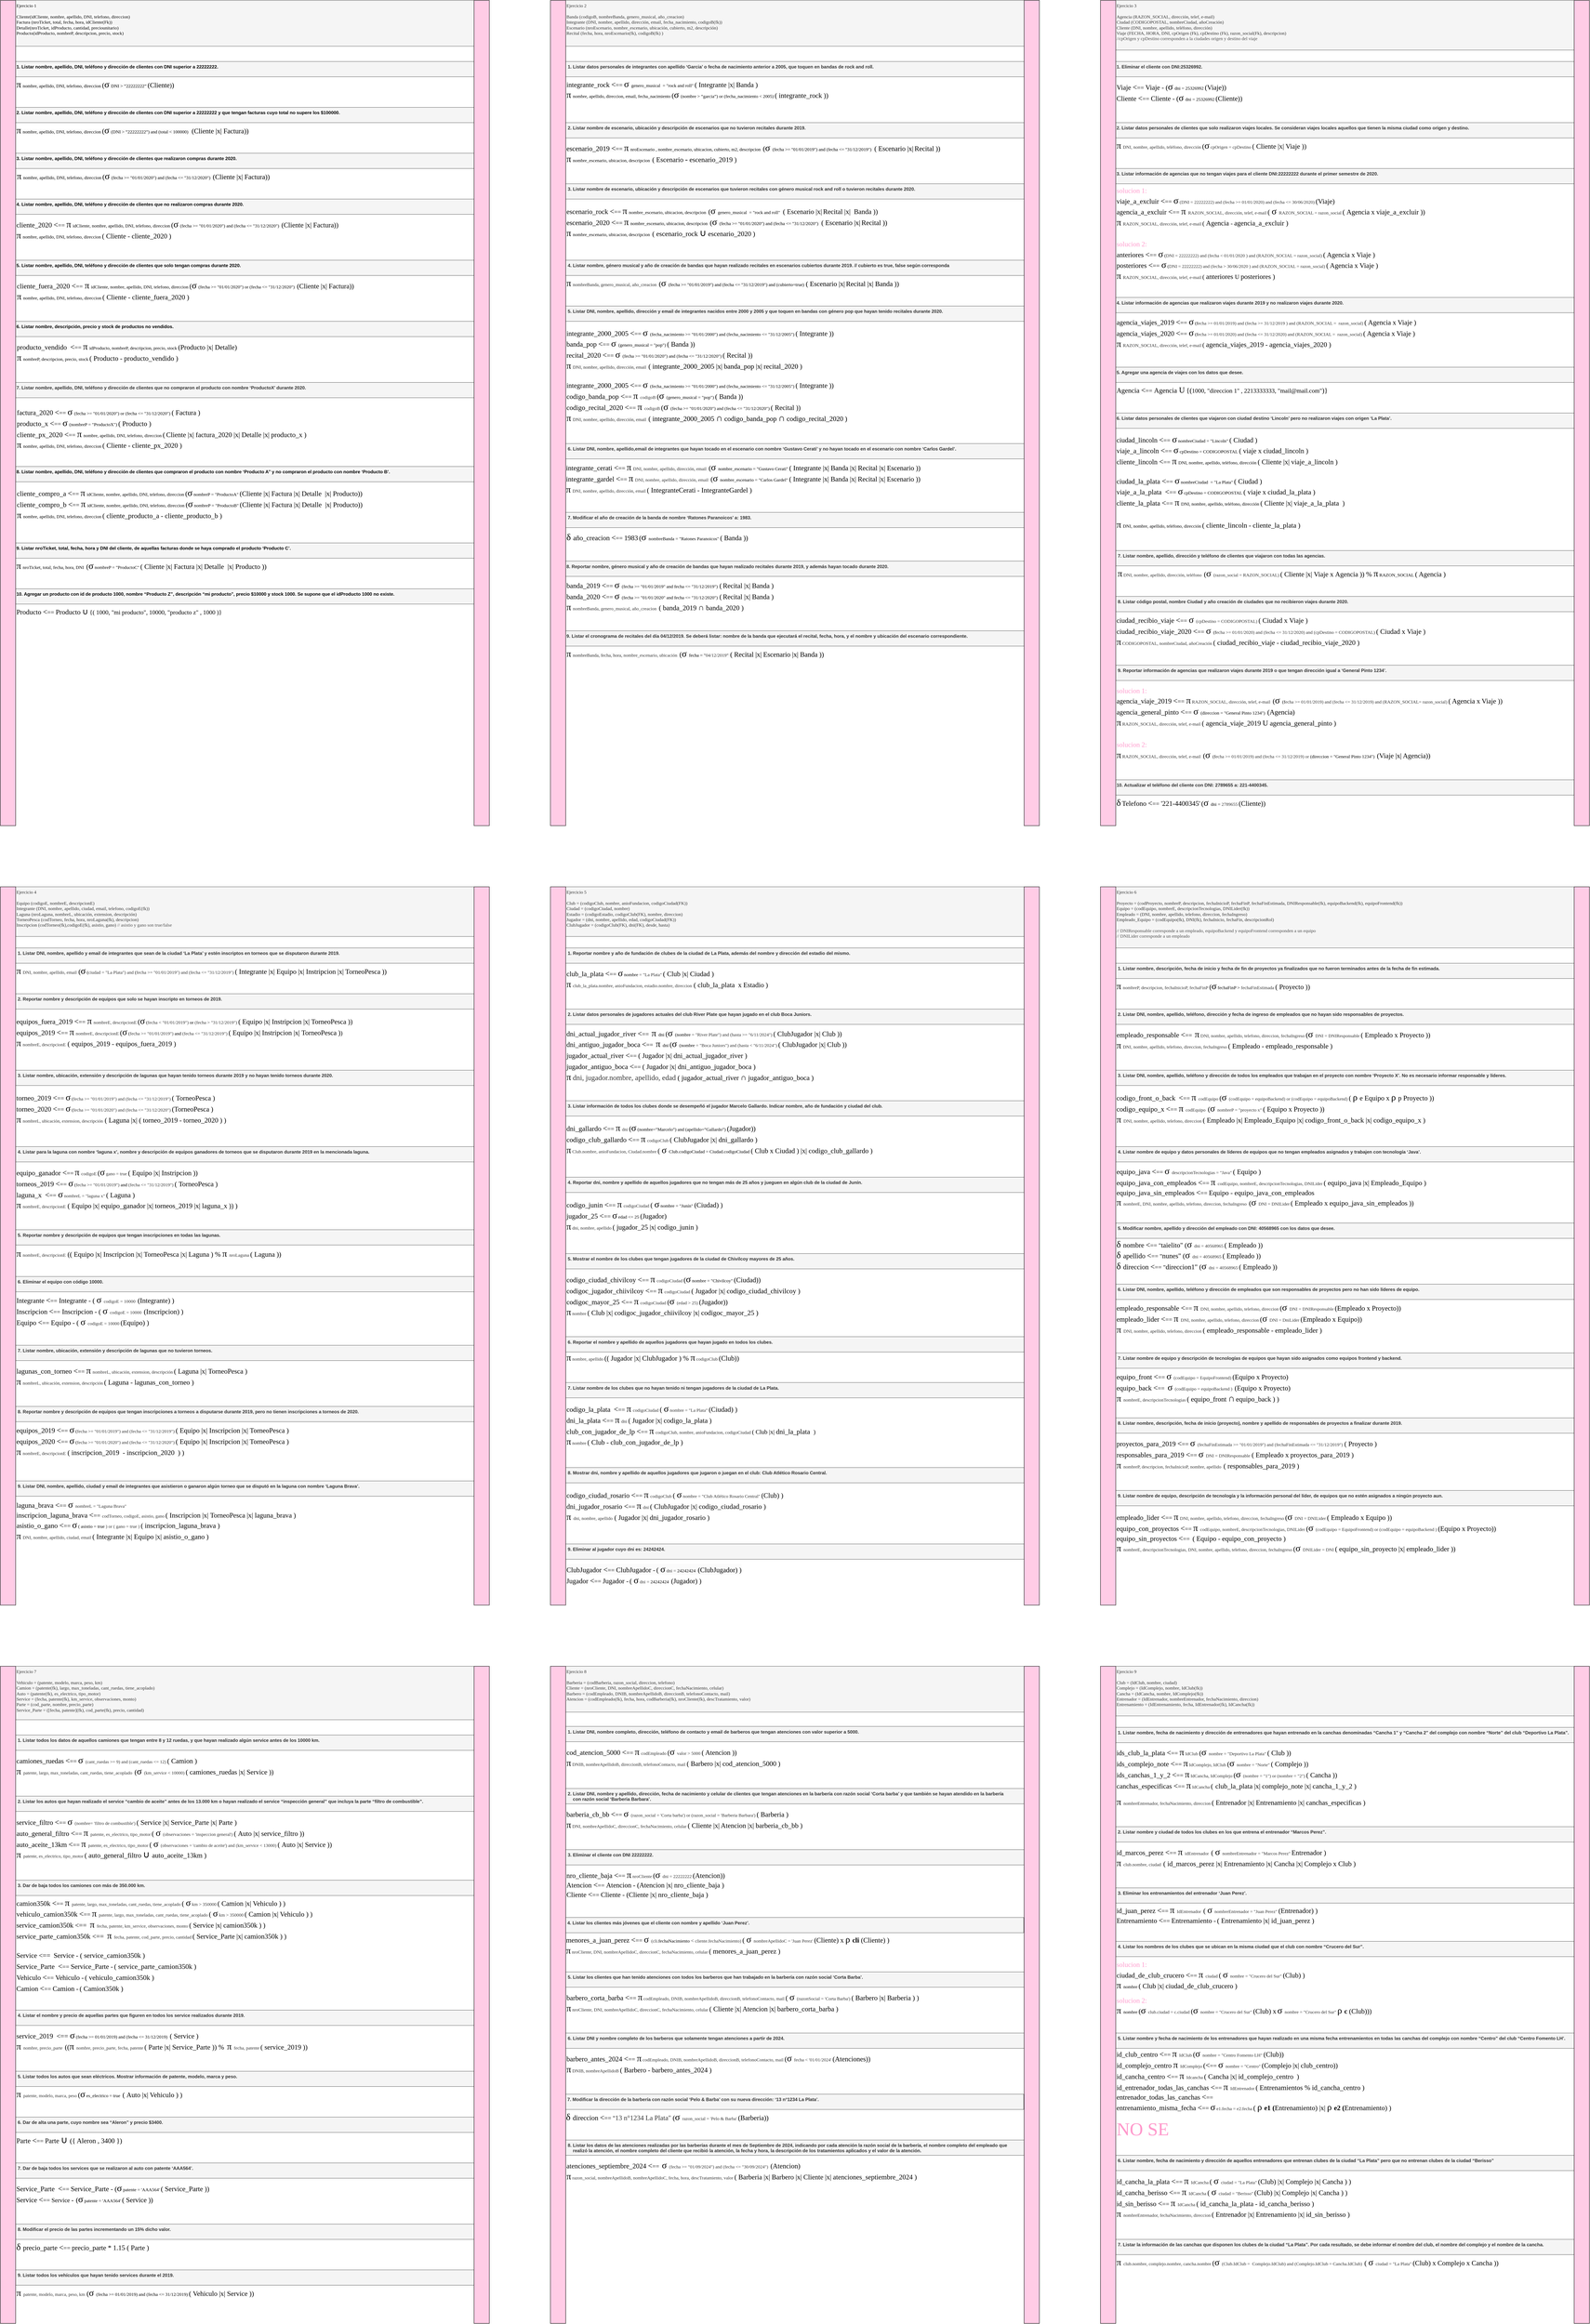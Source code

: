 <mxfile version="26.0.2">
  <diagram name="Page-1" id="5KBRfGhczQN9PO-iiV9F">
    <mxGraphModel dx="4097" dy="2131" grid="1" gridSize="10" guides="1" tooltips="1" connect="1" arrows="1" fold="1" page="1" pageScale="1" pageWidth="850" pageHeight="1100" math="0" shadow="0">
      <root>
        <mxCell id="0" />
        <mxCell id="1" parent="0" />
        <mxCell id="1HdJjVjaP-KQQQu4CSD7-1" value="&lt;font style=&quot;font-weight: normal;&quot; face=&quot;Comic Sans MS&quot;&gt;&lt;span style=&quot;color: rgb(0, 0, 0); font-size: 12px; font-style: normal; font-variant-ligatures: normal; font-variant-caps: normal; letter-spacing: normal; orphans: 2; text-align: left; text-indent: 0px; text-transform: none; widows: 2; word-spacing: 0px; -webkit-text-stroke-width: 0px; white-space: normal; background-color: rgb(251, 251, 251); text-decoration-thickness: initial; text-decoration-style: initial; text-decoration-color: initial; float: none; display: inline !important;&quot;&gt;Ejercicio 1&lt;/span&gt;&lt;br style=&quot;forced-color-adjust: none; padding: 0px; margin: 0px; color: rgb(0, 0, 0); font-size: 12px; font-style: normal; font-variant-ligatures: normal; font-variant-caps: normal; letter-spacing: normal; orphans: 2; text-align: left; text-indent: 0px; text-transform: none; widows: 2; word-spacing: 0px; -webkit-text-stroke-width: 0px; white-space: normal; background-color: rgb(251, 251, 251); text-decoration-thickness: initial; text-decoration-style: initial; text-decoration-color: initial;&quot;&gt;&lt;br style=&quot;forced-color-adjust: none; padding: 0px; margin: 0px; color: rgb(0, 0, 0); font-size: 12px; font-style: normal; font-variant-ligatures: normal; font-variant-caps: normal; letter-spacing: normal; orphans: 2; text-align: left; text-indent: 0px; text-transform: none; widows: 2; word-spacing: 0px; -webkit-text-stroke-width: 0px; white-space: normal; background-color: rgb(251, 251, 251); text-decoration-thickness: initial; text-decoration-style: initial; text-decoration-color: initial;&quot;&gt;&lt;span style=&quot;color: rgb(0, 0, 0); font-size: 12px; font-style: normal; font-variant-ligatures: normal; font-variant-caps: normal; letter-spacing: normal; orphans: 2; text-align: left; text-indent: 0px; text-transform: none; widows: 2; word-spacing: 0px; -webkit-text-stroke-width: 0px; white-space: normal; background-color: rgb(251, 251, 251); text-decoration-thickness: initial; text-decoration-style: initial; text-decoration-color: initial; float: none; display: inline !important;&quot;&gt;Cliente(idCliente, nombre, apellido, DNI, telefono, direccion)&lt;/span&gt;&lt;span style=&quot;color: rgb(0, 0, 0); font-size: 12px; font-style: normal; font-variant-ligatures: normal; font-variant-caps: normal; letter-spacing: normal; orphans: 2; text-align: left; text-indent: 0px; text-transform: none; widows: 2; word-spacing: 0px; -webkit-text-stroke-width: 0px; white-space: normal; background-color: rgb(251, 251, 251); text-decoration-thickness: initial; text-decoration-style: initial; text-decoration-color: initial; float: none; display: inline !important;&quot;&gt;&lt;br&gt;&lt;/span&gt;&lt;/font&gt;&lt;div&gt;&lt;font style=&quot;font-weight: normal;&quot; face=&quot;Comic Sans MS&quot;&gt;&lt;span style=&quot;color: rgb(0, 0, 0); font-size: 12px; font-style: normal; font-variant-ligatures: normal; font-variant-caps: normal; letter-spacing: normal; orphans: 2; text-align: left; text-indent: 0px; text-transform: none; widows: 2; word-spacing: 0px; -webkit-text-stroke-width: 0px; white-space: normal; background-color: rgb(251, 251, 251); text-decoration-thickness: initial; text-decoration-style: initial; text-decoration-color: initial; float: none; display: inline !important;&quot;&gt;Factura (nroTicket, total, fecha, hora, idCliente(Fk))&lt;/span&gt;&lt;br style=&quot;forced-color-adjust: none; padding: 0px; margin: 0px; color: rgb(0, 0, 0); font-size: 12px; font-style: normal; font-variant-ligatures: normal; font-variant-caps: normal; letter-spacing: normal; orphans: 2; text-align: left; text-indent: 0px; text-transform: none; widows: 2; word-spacing: 0px; -webkit-text-stroke-width: 0px; white-space: normal; background-color: rgb(251, 251, 251); text-decoration-thickness: initial; text-decoration-style: initial; text-decoration-color: initial;&quot;&gt;&lt;span style=&quot;color: rgb(0, 0, 0); font-size: 12px; font-style: normal; font-variant-ligatures: normal; font-variant-caps: normal; letter-spacing: normal; orphans: 2; text-align: left; text-indent: 0px; text-transform: none; widows: 2; word-spacing: 0px; -webkit-text-stroke-width: 0px; white-space: normal; background-color: rgb(251, 251, 251); text-decoration-thickness: initial; text-decoration-style: initial; text-decoration-color: initial; float: none; display: inline !important;&quot;&gt;Detalle(nroTicket, idProducto, cantidad, preciounitario)&lt;/span&gt;&lt;br style=&quot;forced-color-adjust: none; padding: 0px; margin: 0px; color: rgb(0, 0, 0); font-size: 12px; font-style: normal; font-variant-ligatures: normal; font-variant-caps: normal; letter-spacing: normal; orphans: 2; text-align: left; text-indent: 0px; text-transform: none; widows: 2; word-spacing: 0px; -webkit-text-stroke-width: 0px; white-space: normal; background-color: rgb(251, 251, 251); text-decoration-thickness: initial; text-decoration-style: initial; text-decoration-color: initial;&quot;&gt;&lt;span style=&quot;color: rgb(0, 0, 0); font-size: 12px; font-style: normal; font-variant-ligatures: normal; font-variant-caps: normal; letter-spacing: normal; orphans: 2; text-align: left; text-indent: 0px; text-transform: none; widows: 2; word-spacing: 0px; -webkit-text-stroke-width: 0px; white-space: normal; background-color: rgb(251, 251, 251); text-decoration-thickness: initial; text-decoration-style: initial; text-decoration-color: initial; float: none; display: inline !important;&quot;&gt;Producto(idProducto, nombreP, descripcion, precio, stock)&lt;/span&gt;&lt;/font&gt;&lt;/div&gt;" style="text;whiteSpace=wrap;html=1;fontStyle=1;fillColor=#f5f5f5;strokeColor=#666666;fontColor=#333333;" vertex="1" parent="1">
          <mxGeometry x="240" y="280" width="1200" height="120" as="geometry" />
        </mxCell>
        <mxCell id="1HdJjVjaP-KQQQu4CSD7-2" value="&lt;span style=&quot;color: rgb(0, 0, 0); font-family: Helvetica; font-size: 12px; font-style: normal; font-variant-ligatures: normal; font-variant-caps: normal; letter-spacing: normal; orphans: 2; text-align: left; text-indent: 0px; text-transform: none; widows: 2; word-spacing: 0px; -webkit-text-stroke-width: 0px; white-space: normal; background-color: rgb(251, 251, 251); text-decoration-thickness: initial; text-decoration-style: initial; text-decoration-color: initial; float: none; display: inline !important;&quot;&gt;1. Listar nombre, apellido, DNI, teléfono y dirección de clientes con DNI superior a 22222222.&lt;/span&gt;&lt;br style=&quot;forced-color-adjust: none; padding: 0px; margin: 0px; color: rgb(0, 0, 0); font-family: Helvetica; font-size: 12px; font-style: normal; font-variant-ligatures: normal; font-variant-caps: normal; letter-spacing: normal; orphans: 2; text-align: left; text-indent: 0px; text-transform: none; widows: 2; word-spacing: 0px; -webkit-text-stroke-width: 0px; white-space: normal; background-color: rgb(251, 251, 251); text-decoration-thickness: initial; text-decoration-style: initial; text-decoration-color: initial;&quot;&gt;" style="text;whiteSpace=wrap;html=1;fontStyle=1;fillColor=#f5f5f5;strokeColor=#666666;fontColor=#333333;" vertex="1" parent="1">
          <mxGeometry x="240" y="440" width="1210" height="40" as="geometry" />
        </mxCell>
        <mxCell id="1HdJjVjaP-KQQQu4CSD7-3" value="&lt;span style=&quot;color: rgb(0, 0, 0); font-family: Helvetica; font-size: 12px; font-style: normal; font-variant-ligatures: normal; font-variant-caps: normal; letter-spacing: normal; orphans: 2; text-align: left; text-indent: 0px; text-transform: none; widows: 2; word-spacing: 0px; -webkit-text-stroke-width: 0px; white-space: normal; background-color: rgb(251, 251, 251); text-decoration-thickness: initial; text-decoration-style: initial; text-decoration-color: initial; float: none; display: inline !important;&quot;&gt;3. Listar nombre, apellido, DNI, teléfono y dirección de clientes que realizaron compras durante 2020.&lt;/span&gt;&lt;br style=&quot;forced-color-adjust: none; padding: 0px; margin: 0px; color: rgb(0, 0, 0); font-family: Helvetica; font-size: 12px; font-style: normal; font-variant-ligatures: normal; font-variant-caps: normal; letter-spacing: normal; orphans: 2; text-align: left; text-indent: 0px; text-transform: none; widows: 2; word-spacing: 0px; -webkit-text-stroke-width: 0px; white-space: normal; background-color: rgb(251, 251, 251); text-decoration-thickness: initial; text-decoration-style: initial; text-decoration-color: initial;&quot;&gt;" style="text;whiteSpace=wrap;html=1;fillColor=#f5f5f5;fontColor=#333333;strokeColor=#666666;fontStyle=1" vertex="1" parent="1">
          <mxGeometry x="240" y="680" width="1200" height="40" as="geometry" />
        </mxCell>
        <mxCell id="1HdJjVjaP-KQQQu4CSD7-4" value="&lt;span style=&quot;color: rgb(0, 0, 0); font-family: Helvetica; font-size: 12px; font-style: normal; font-variant-ligatures: normal; font-variant-caps: normal; letter-spacing: normal; orphans: 2; text-align: left; text-indent: 0px; text-transform: none; widows: 2; word-spacing: 0px; -webkit-text-stroke-width: 0px; white-space: normal; background-color: rgb(251, 251, 251); text-decoration-thickness: initial; text-decoration-style: initial; text-decoration-color: initial; float: none; display: inline !important;&quot;&gt;&lt;b&gt;4. Listar nombre, apellido, DNI, teléfono y dirección de clientes que no realizaron compras durante 2020.&lt;/b&gt;&lt;/span&gt;" style="text;whiteSpace=wrap;html=1;fillColor=#f5f5f5;fontColor=#333333;strokeColor=#666666;" vertex="1" parent="1">
          <mxGeometry x="240" y="800" width="1200" height="40" as="geometry" />
        </mxCell>
        <mxCell id="1HdJjVjaP-KQQQu4CSD7-5" value="&lt;span style=&quot;color: rgb(0, 0, 0); font-family: Helvetica; font-size: 12px; font-style: normal; font-variant-ligatures: normal; font-variant-caps: normal; letter-spacing: normal; orphans: 2; text-align: left; text-indent: 0px; text-transform: none; widows: 2; word-spacing: 0px; -webkit-text-stroke-width: 0px; white-space: normal; background-color: rgb(251, 251, 251); text-decoration-thickness: initial; text-decoration-style: initial; text-decoration-color: initial; float: none; display: inline !important;&quot;&gt;&lt;b&gt;5. Listar nombre, apellido, DNI, teléfono y dirección de clientes que solo tengan compras durante 2020.&lt;/b&gt;&lt;/span&gt;" style="text;whiteSpace=wrap;html=1;fillColor=#f5f5f5;fontColor=#333333;strokeColor=#666666;" vertex="1" parent="1">
          <mxGeometry x="240" y="960" width="1200" height="40" as="geometry" />
        </mxCell>
        <mxCell id="1HdJjVjaP-KQQQu4CSD7-6" value="&lt;span style=&quot;color: rgb(0, 0, 0); font-family: Helvetica; font-size: 12px; font-style: normal; font-variant-ligatures: normal; font-variant-caps: normal; letter-spacing: normal; orphans: 2; text-align: left; text-indent: 0px; text-transform: none; widows: 2; word-spacing: 0px; -webkit-text-stroke-width: 0px; white-space: normal; background-color: rgb(251, 251, 251); text-decoration-thickness: initial; text-decoration-style: initial; text-decoration-color: initial; float: none; display: inline !important;&quot;&gt;6. Listar nombre, descripción, precio y stock de productos no vendidos.&lt;/span&gt;&lt;br style=&quot;forced-color-adjust: none; padding: 0px; margin: 0px; color: rgb(0, 0, 0); font-family: Helvetica; font-size: 12px; font-style: normal; font-variant-ligatures: normal; font-variant-caps: normal; letter-spacing: normal; orphans: 2; text-align: left; text-indent: 0px; text-transform: none; widows: 2; word-spacing: 0px; -webkit-text-stroke-width: 0px; white-space: normal; background-color: rgb(251, 251, 251); text-decoration-thickness: initial; text-decoration-style: initial; text-decoration-color: initial;&quot;&gt;" style="text;whiteSpace=wrap;html=1;fillColor=#f5f5f5;fontColor=#333333;strokeColor=#666666;fontStyle=1" vertex="1" parent="1">
          <mxGeometry x="240" y="1120" width="1200" height="40" as="geometry" />
        </mxCell>
        <mxCell id="1HdJjVjaP-KQQQu4CSD7-7" value="7. Listar nombre, apellido, DNI, teléfono y dirección de clientes que no compraron el producto con nombre ‘ProductoX’ durante 2020." style="text;whiteSpace=wrap;fillColor=#f5f5f5;fontColor=#333333;strokeColor=#666666;fontStyle=1" vertex="1" parent="1">
          <mxGeometry x="240" y="1280" width="1200" height="40" as="geometry" />
        </mxCell>
        <mxCell id="1HdJjVjaP-KQQQu4CSD7-8" value="&lt;span style=&quot;color: rgb(0, 0, 0); font-style: normal; font-variant-ligatures: normal; font-variant-caps: normal; font-weight: 400; letter-spacing: normal; orphans: 2; text-align: left; text-indent: 0px; text-transform: none; widows: 2; word-spacing: 0px; -webkit-text-stroke-width: 0px; white-space: normal; background-color: rgb(251, 251, 251); text-decoration-thickness: initial; text-decoration-style: initial; text-decoration-color: initial; float: none; display: inline !important;&quot;&gt;&lt;font face=&quot;Comic Sans MS&quot; style=&quot;font-size: 24px;&quot;&gt;π&lt;/font&gt;&lt;font face=&quot;Comic Sans MS&quot; style=&quot;font-size: 18px;&quot;&gt;&amp;nbsp;&lt;/font&gt;&lt;/span&gt;&lt;span style=&quot;orphans: 2; text-align: left; text-indent: 0px; widows: 2; background-color: rgb(251, 251, 251); text-decoration-thickness: initial; text-decoration-style: initial; text-decoration-color: initial; float: none; display: inline !important; white-space: normal; -webkit-text-stroke-width: 0px; word-spacing: 0px; text-transform: none; letter-spacing: normal; font-weight: 400; font-variant-caps: normal; font-variant-ligatures: normal; font-style: normal; color: rgb(0, 0, 0);&quot;&gt;&lt;font style=&quot;font-size: 12px;&quot; face=&quot;Comic Sans MS&quot;&gt;nombre, apellido, DNI, telefono, direccion&lt;/font&gt;&lt;font style=&quot;font-size: 12px;&quot; face=&quot;HGU8U4_J7BmztBYeBlUx&quot;&gt; &lt;/font&gt;&lt;font style=&quot;font-size: 18px;&quot; face=&quot;Comic Sans MS&quot;&gt;(&lt;/font&gt;&lt;font face=&quot;Comic Sans MS&quot; style=&quot;font-size: 24px;&quot;&gt;σ&lt;/font&gt;&lt;font style=&quot;font-family: srKWryZNSRmXTXJAFYNI; font-size: 18px;&quot;&gt;&amp;nbsp;&lt;/font&gt;&lt;font style=&quot;&quot; face=&quot;Comic Sans MS&quot;&gt;&lt;span style=&quot;font-size: 12px;&quot;&gt;DNI &amp;gt;  “22222222” &lt;/span&gt;&lt;font style=&quot;font-size: 18px;&quot;&gt;&lt;font style=&quot;&quot;&gt;(&lt;/font&gt;&lt;font style=&quot;&quot;&gt;Cliente&lt;/font&gt;&lt;/font&gt;&lt;/font&gt;&lt;font style=&quot;font-size: medium;&quot; face=&quot;Comic Sans MS&quot;&gt;)&lt;/font&gt;&lt;span style=&quot;font-family: &amp;quot;Comic Sans MS&amp;quot;; font-size: 18px;&quot;&gt;)&lt;/span&gt;&lt;br&gt;&lt;/span&gt;" style="text;whiteSpace=wrap;html=1;verticalAlign=middle;" vertex="1" parent="1">
          <mxGeometry x="240" y="480" width="1200" height="40" as="geometry" />
        </mxCell>
        <mxCell id="1HdJjVjaP-KQQQu4CSD7-9" value="&lt;span style=&quot;forced-color-adjust: none; color: rgb(0, 0, 0); font-size: 12px; font-style: normal; font-variant-ligatures: normal; font-variant-caps: normal; font-weight: 400; letter-spacing: normal; orphans: 2; text-align: left; text-indent: 0px; text-transform: none; widows: 2; word-spacing: 0px; -webkit-text-stroke-width: 0px; white-space: normal; text-decoration-thickness: initial; text-decoration-style: initial; text-decoration-color: initial; background-color: rgb(251, 251, 251); float: none; display: inline !important;&quot;&gt;&lt;font style=&quot;forced-color-adjust: none; font-size: 24px;&quot;&gt;π&lt;/font&gt;&lt;font style=&quot;forced-color-adjust: none; font-size: 18px;&quot;&gt;&amp;nbsp;&lt;/font&gt;&lt;/span&gt;&lt;span style=&quot;forced-color-adjust: none; color: rgb(0, 0, 0); font-size: 12px; font-style: normal; font-variant-ligatures: normal; font-variant-caps: normal; font-weight: 400; letter-spacing: normal; orphans: 2; text-align: left; text-indent: 0px; text-transform: none; widows: 2; word-spacing: 0px; -webkit-text-stroke-width: 0px; white-space: normal; text-decoration-thickness: initial; text-decoration-style: initial; text-decoration-color: initial; background-color: rgb(251, 251, 251); float: none; display: inline !important;&quot;&gt;&lt;font style=&quot;forced-color-adjust: none; font-size: 12px;&quot;&gt;nombre, apellido, DNI, telefono, direccion&lt;/font&gt;&lt;font style=&quot;forced-color-adjust: none; font-size: 12px;&quot;&gt;&lt;span&gt;&amp;nbsp;&lt;/span&gt;&lt;/font&gt;&lt;font style=&quot;forced-color-adjust: none; font-size: 18px;&quot;&gt;(&lt;/font&gt;&lt;font style=&quot;forced-color-adjust: none; font-size: 24px;&quot;&gt;σ&lt;/font&gt;&lt;font style=&quot;forced-color-adjust: none; font-size: 18px;&quot;&gt;&amp;nbsp;&lt;/font&gt;&lt;font style=&quot;forced-color-adjust: none;&quot;&gt;&lt;span style=&quot;forced-color-adjust: none; font-size: 12px;&quot;&gt;(DNI &amp;gt; “22222222”) and (total &amp;lt; 100000)&amp;nbsp;&amp;nbsp;&lt;span&gt;&amp;nbsp;&lt;/span&gt;&lt;/span&gt;&lt;font style=&quot;forced-color-adjust: none; font-size: 18px;&quot;&gt;&lt;font style=&quot;forced-color-adjust: none;&quot;&gt;(&lt;/font&gt;&lt;font style=&quot;forced-color-adjust: none;&quot;&gt;Cliente |x| Factura&lt;/font&gt;&lt;/font&gt;&lt;/font&gt;&lt;font style=&quot;forced-color-adjust: none;&quot; size=&quot;3&quot;&gt;&lt;font style=&quot;forced-color-adjust: none;&quot;&gt;&lt;font style=&quot;font-size: 12px;&quot;&gt;&lt;font style=&quot;font-size: 18px;&quot;&gt;)&lt;/font&gt;&lt;/font&gt;&lt;font style=&quot;font-size: 12px;&quot;&gt;&lt;font style=&quot;font-size: 18px;&quot;&gt;)&lt;/font&gt;&lt;/font&gt;&lt;/font&gt;&lt;/font&gt;&lt;/span&gt;" style="text;whiteSpace=wrap;html=1;fontFamily=Comic Sans MS;verticalAlign=middle;" vertex="1" parent="1">
          <mxGeometry x="240" y="600" width="1200" height="40" as="geometry" />
        </mxCell>
        <mxCell id="1HdJjVjaP-KQQQu4CSD7-10" value="&lt;span style=&quot;color: rgb(0, 0, 0); font-family: Helvetica; font-size: 12px; font-style: normal; font-variant-ligatures: normal; font-variant-caps: normal; letter-spacing: normal; orphans: 2; text-align: left; text-indent: 0px; text-transform: none; widows: 2; word-spacing: 0px; -webkit-text-stroke-width: 0px; white-space: normal; background-color: rgb(251, 251, 251); text-decoration-thickness: initial; text-decoration-style: initial; text-decoration-color: initial; float: none; display: inline !important;&quot;&gt;2. Listar nombre, apellido, DNI, teléfono y dirección de clientes con DNI superior a 22222222 y que tengan facturas cuyo total no supere los $100000.&lt;/span&gt;" style="text;whiteSpace=wrap;html=1;fontStyle=1;fillColor=#f5f5f5;strokeColor=#666666;fontColor=#333333;" vertex="1" parent="1">
          <mxGeometry x="240" y="560" width="1200" height="40" as="geometry" />
        </mxCell>
        <mxCell id="1HdJjVjaP-KQQQu4CSD7-11" value="&lt;span style=&quot;forced-color-adjust: none; color: rgb(0, 0, 0); font-family: Helvetica; font-size: 12px; font-style: normal; font-variant-ligatures: normal; font-variant-caps: normal; font-weight: 400; letter-spacing: normal; orphans: 2; text-align: left; text-indent: 0px; text-transform: none; widows: 2; word-spacing: 0px; -webkit-text-stroke-width: 0px; white-space: normal; text-decoration-thickness: initial; text-decoration-style: initial; text-decoration-color: initial; background-color: rgb(251, 251, 251); float: none; display: inline !important;&quot;&gt;&lt;font face=&quot;Comic Sans MS&quot; style=&quot;forced-color-adjust: none; font-size: 24px;&quot;&gt;π&lt;/font&gt;&lt;font face=&quot;Comic Sans MS&quot; style=&quot;forced-color-adjust: none; font-size: 18px;&quot;&gt;&amp;nbsp;&lt;/font&gt;&lt;/span&gt;&lt;span style=&quot;forced-color-adjust: none; color: rgb(0, 0, 0); font-family: Helvetica; font-size: 12px; font-style: normal; font-variant-ligatures: normal; font-variant-caps: normal; font-weight: 400; letter-spacing: normal; orphans: 2; text-align: left; text-indent: 0px; text-transform: none; widows: 2; word-spacing: 0px; -webkit-text-stroke-width: 0px; white-space: normal; text-decoration-thickness: initial; text-decoration-style: initial; text-decoration-color: initial; background-color: rgb(251, 251, 251); float: none; display: inline !important;&quot;&gt;&lt;font face=&quot;Comic Sans MS&quot; style=&quot;forced-color-adjust: none; font-size: 12px;&quot;&gt;nombre, apellido, DNI, telefono, direccion&lt;/font&gt;&lt;font face=&quot;HGU8U4_J7BmztBYeBlUx&quot; style=&quot;forced-color-adjust: none; font-size: 12px;&quot;&gt;&lt;span&gt;&amp;nbsp;&lt;/span&gt;&lt;/font&gt;&lt;font face=&quot;Comic Sans MS&quot; style=&quot;forced-color-adjust: none; font-size: 18px;&quot;&gt;(&lt;/font&gt;&lt;font style=&quot;forced-color-adjust: none; font-family: srKWryZNSRmXTXJAFYNI; font-size: 18px;&quot;&gt;&lt;span style=&quot;font-family: &amp;quot;Comic Sans MS&amp;quot;; font-size: 24px;&quot;&gt;σ&lt;/span&gt;&amp;nbsp;&lt;/font&gt;&lt;font face=&quot;Comic Sans MS&quot; style=&quot;forced-color-adjust: none;&quot;&gt;&lt;span style=&quot;forced-color-adjust: none; font-size: 12px;&quot;&gt;(fecha &amp;gt;= &quot;01/01/2020&quot;) and (fecha &amp;lt;= &quot;31/12/2020&quot;)&amp;nbsp;&lt;span&gt;&amp;nbsp;&lt;/span&gt;&lt;/span&gt;&lt;font style=&quot;forced-color-adjust: none; font-size: 18px;&quot;&gt;&lt;font style=&quot;forced-color-adjust: none;&quot;&gt;(&lt;/font&gt;&lt;font style=&quot;forced-color-adjust: none;&quot;&gt;Cliente |x| Factura)&lt;/font&gt;&lt;font style=&quot;forced-color-adjust: none;&quot;&gt;)&lt;/font&gt;&lt;/font&gt;&lt;/font&gt;&lt;/span&gt;" style="text;whiteSpace=wrap;html=1;verticalAlign=middle;" vertex="1" parent="1">
          <mxGeometry x="240.75" y="720" width="1198.5" height="40" as="geometry" />
        </mxCell>
        <mxCell id="1HdJjVjaP-KQQQu4CSD7-12" value="&lt;span style=&quot;font-family: &amp;quot;Comic Sans MS&amp;quot;; font-size: 18px;&quot;&gt;cliente_2020&amp;nbsp;&lt;/span&gt;&lt;font style=&quot;background-color: initial;&quot; face=&quot;Comic Sans MS&quot;&gt;&lt;font style=&quot;font-size: 18px;&quot;&gt;&lt;font style=&quot;font-size: 12px; background-color: initial;&quot; face=&quot;Comic Sans MS&quot;&gt;&lt;font style=&quot;font-size: 20px;&quot;&gt;&amp;lt;&lt;/font&gt;&lt;font style=&quot;font-size: 16px;&quot;&gt;=&lt;/font&gt;&lt;/font&gt;&lt;span style=&quot;font-size: 16px;&quot;&gt;=&amp;nbsp;&lt;/span&gt;&lt;/font&gt;&lt;/font&gt;&lt;font style=&quot;font-size: 24px;&quot; face=&quot;Comic Sans MS&quot;&gt;π&lt;/font&gt;&lt;font style=&quot;font-size: 18px;&quot; face=&quot;Comic Sans MS&quot;&gt;&amp;nbsp;&lt;/font&gt;&lt;span style=&quot;font-family: &amp;quot;Comic Sans MS&amp;quot;;&quot;&gt;idCliente,&amp;nbsp;&lt;/span&gt;&lt;font face=&quot;Comic Sans MS&quot;&gt;nombre, apellido, DNI, telefono, direccion&lt;/font&gt;&lt;font face=&quot;HGU8U4_J7BmztBYeBlUx&quot;&gt;&amp;nbsp;&lt;/font&gt;&lt;font style=&quot;font-size: 18px;&quot; face=&quot;Comic Sans MS&quot;&gt;(&lt;/font&gt;&lt;font style=&quot;font-family: srKWryZNSRmXTXJAFYNI; font-size: 18px;&quot;&gt;&lt;span style=&quot;font-family: &amp;quot;Comic Sans MS&amp;quot;; font-size: 24px;&quot;&gt;σ&lt;/span&gt;&amp;nbsp;&lt;/font&gt;&lt;font face=&quot;Comic Sans MS&quot;&gt;(fecha &amp;gt;= &quot;01/01/2020&quot;) and (fecha &amp;lt;= &quot;31/12/2020&quot;)&amp;nbsp;&amp;nbsp;&lt;font style=&quot;font-size: 18px;&quot;&gt;(Cliente |x| Factura))&lt;/font&gt;&lt;/font&gt;&lt;div&gt;&lt;font style=&quot;background-color: initial; font-size: 24px;&quot; face=&quot;Comic Sans MS&quot;&gt;π&lt;/font&gt;&lt;font style=&quot;background-color: initial; font-size: 18px;&quot; face=&quot;Comic Sans MS&quot;&gt;&amp;nbsp;&lt;/font&gt;&lt;font style=&quot;background-color: initial;&quot; face=&quot;Comic Sans MS&quot;&gt;nombre, apellido, DNI, telefono, direccion&lt;/font&gt;&lt;font style=&quot;background-color: initial;&quot; face=&quot;HGU8U4_J7BmztBYeBlUx&quot;&gt;&amp;nbsp;&lt;/font&gt;&lt;font style=&quot;background-color: initial; font-size: 18px;&quot; face=&quot;Comic Sans MS&quot;&gt;(&amp;nbsp;&lt;/font&gt;&lt;font style=&quot;background-color: initial;&quot; face=&quot;Comic Sans MS&quot;&gt;&lt;font style=&quot;font-size: 18px;&quot;&gt;Cliente -&amp;nbsp;&lt;/font&gt;&lt;/font&gt;&lt;span style=&quot;background-color: initial; font-family: &amp;quot;Comic Sans MS&amp;quot;; font-size: 18px;&quot;&gt;cliente_2020&amp;nbsp;&lt;/span&gt;&lt;span style=&quot;background-color: initial; font-size: 18px; font-family: &amp;quot;Comic Sans MS&amp;quot;;&quot;&gt;)&lt;/span&gt;&lt;/div&gt;" style="text;whiteSpace=wrap;html=1;verticalAlign=middle;" vertex="1" parent="1">
          <mxGeometry x="240" y="840" width="1199" height="80" as="geometry" />
        </mxCell>
        <mxCell id="1HdJjVjaP-KQQQu4CSD7-13" value="&lt;div&gt;&lt;font face=&quot;Comic Sans MS&quot;&gt;&lt;font style=&quot;font-size: 18px;&quot;&gt;&lt;font style=&quot;font-size: 12px; background-color: initial;&quot; face=&quot;Comic Sans MS&quot;&gt;&lt;font style=&quot;font-size: 18px;&quot;&gt;cliente_fuera_2020&amp;nbsp;&lt;/font&gt;&lt;font style=&quot;font-size: 20px;&quot;&gt;&amp;lt;&lt;/font&gt;&lt;font style=&quot;font-size: 16px;&quot;&gt;=&lt;/font&gt;&lt;/font&gt;&lt;span style=&quot;font-size: 16px;&quot;&gt;=&lt;/span&gt;&lt;font style=&quot;font-size: 12px; background-color: initial;&quot; face=&quot;Comic Sans MS&quot;&gt;&lt;font style=&quot;font-size: 20px;&quot;&gt;&amp;nbsp;&lt;/font&gt;&lt;/font&gt;&lt;/font&gt;&lt;/font&gt;&lt;font style=&quot;background-color: initial; font-size: 24px;&quot; face=&quot;Comic Sans MS&quot;&gt;π&lt;/font&gt;&lt;font style=&quot;background-color: initial; font-size: 18px;&quot; face=&quot;Comic Sans MS&quot;&gt;&amp;nbsp;&lt;/font&gt;&lt;span style=&quot;font-family: &amp;quot;Comic Sans MS&amp;quot;; background-color: initial;&quot;&gt;idCliente,&amp;nbsp;&lt;/span&gt;&lt;font style=&quot;background-color: initial;&quot; face=&quot;Comic Sans MS&quot;&gt;nombre, apellido, DNI, telefono, direccion&lt;/font&gt;&lt;font style=&quot;background-color: initial;&quot; face=&quot;HGU8U4_J7BmztBYeBlUx&quot;&gt;&amp;nbsp;&lt;/font&gt;&lt;font style=&quot;background-color: initial; font-size: 18px;&quot; face=&quot;Comic Sans MS&quot;&gt;(&lt;/font&gt;&lt;font style=&quot;background-color: initial; font-family: srKWryZNSRmXTXJAFYNI; font-size: 18px;&quot;&gt;&lt;span style=&quot;font-family: &amp;quot;Comic Sans MS&amp;quot;; font-size: 24px;&quot;&gt;σ&lt;/span&gt;&amp;nbsp;&lt;/font&gt;&lt;span style=&quot;background-color: initial; font-family: &amp;quot;Comic Sans MS&amp;quot;;&quot;&gt;(fecha &amp;gt;= &quot;01/01/2020&quot;) or (fecha &amp;lt;= &quot;31/12/2020&quot;)&lt;/span&gt;&lt;font style=&quot;background-color: initial;&quot; face=&quot;Comic Sans MS&quot;&gt;&amp;nbsp;&amp;nbsp;&lt;font style=&quot;font-size: 18px;&quot;&gt;(Cliente |x| Factura)&lt;/font&gt;&lt;/font&gt;&lt;span style=&quot;background-color: initial; font-family: &amp;quot;Comic Sans MS&amp;quot;; font-size: 18px;&quot;&gt;)&lt;/span&gt;&lt;/div&gt;&lt;div&gt;&lt;font style=&quot;background-color: initial; font-size: 24px;&quot; face=&quot;Comic Sans MS&quot;&gt;π&lt;/font&gt;&lt;font style=&quot;background-color: initial; font-size: 18px;&quot; face=&quot;Comic Sans MS&quot;&gt;&amp;nbsp;&lt;/font&gt;&lt;font style=&quot;background-color: initial;&quot; face=&quot;Comic Sans MS&quot;&gt;nombre, apellido, DNI, telefono, direccion&amp;nbsp;&lt;/font&gt;&lt;span style=&quot;font-family: &amp;quot;Comic Sans MS&amp;quot;; font-size: 18px; background-color: initial;&quot;&gt;&lt;/span&gt;&lt;font style=&quot;background-color: initial; font-size: 18px;&quot; face=&quot;Comic Sans MS&quot;&gt;(&amp;nbsp;&lt;/font&gt;&lt;span style=&quot;font-family: &amp;quot;Comic Sans MS&amp;quot;; font-size: 18px;&quot;&gt;Cliente -&amp;nbsp;&lt;/span&gt;&lt;span style=&quot;font-family: &amp;quot;Comic Sans MS&amp;quot;; font-size: 18px;&quot;&gt;cliente_fuera_2020&amp;nbsp;&lt;/span&gt;&lt;span style=&quot;background-color: initial; font-family: &amp;quot;Comic Sans MS&amp;quot;; font-size: 18px;&quot;&gt;)&lt;/span&gt;&lt;/div&gt;" style="text;whiteSpace=wrap;html=1;verticalAlign=middle;" vertex="1" parent="1">
          <mxGeometry x="240.5" y="1000" width="1200" height="80" as="geometry" />
        </mxCell>
        <mxCell id="1HdJjVjaP-KQQQu4CSD7-14" value="&lt;span style=&quot;font-family: &amp;quot;Comic Sans MS&amp;quot;; font-size: 18px;&quot;&gt;producto_vendido&amp;nbsp;&amp;nbsp;&lt;/span&gt;&lt;font style=&quot;font-family: &amp;quot;Comic Sans MS&amp;quot;; background-color: initial;&quot; face=&quot;Comic Sans MS&quot;&gt;&lt;font style=&quot;font-size: 20px;&quot;&gt;&amp;lt;&lt;/font&gt;&lt;font style=&quot;font-size: 16px;&quot;&gt;=&lt;/font&gt;&lt;/font&gt;&lt;span style=&quot;font-family: &amp;quot;Comic Sans MS&amp;quot;; font-size: 16px;&quot;&gt;=&amp;nbsp;&lt;/span&gt;&lt;font style=&quot;font-size: 24px;&quot; face=&quot;Comic Sans MS&quot;&gt;π&lt;/font&gt;&lt;font style=&quot;font-size: 18px;&quot; face=&quot;Comic Sans MS&quot;&gt;&amp;nbsp;&lt;/font&gt;&lt;span style=&quot;font-family: &amp;quot;Comic Sans MS&amp;quot;;&quot;&gt;idProducto, nombreP, descripcion, precio, stock&lt;/span&gt;&lt;font face=&quot;HGU8U4_J7BmztBYeBlUx&quot;&gt;&amp;nbsp;&lt;/font&gt;&lt;font style=&quot;font-size: 18px;&quot; face=&quot;Comic Sans MS&quot;&gt;(&lt;/font&gt;&lt;font face=&quot;Comic Sans MS&quot;&gt;&lt;font style=&quot;font-size: 18px;&quot;&gt;Producto |x| Detalle)&lt;/font&gt;&lt;/font&gt;&lt;div&gt;&lt;font style=&quot;font-size: 24px;&quot; face=&quot;Comic Sans MS&quot;&gt;π&lt;/font&gt;&lt;font style=&quot;font-size: 18px;&quot; face=&quot;Comic Sans MS&quot;&gt;&amp;nbsp;&lt;/font&gt;&lt;span style=&quot;font-family: &amp;quot;Comic Sans MS&amp;quot;;&quot;&gt;nombreP, descripcion, precio, stock&lt;/span&gt;&lt;font face=&quot;HGU8U4_J7BmztBYeBlUx&quot;&gt;&amp;nbsp;&lt;/font&gt;&lt;font style=&quot;font-size: 18px;&quot; face=&quot;Comic Sans MS&quot;&gt;(&amp;nbsp;&lt;/font&gt;&lt;font face=&quot;Comic Sans MS&quot;&gt;&lt;font style=&quot;font-size: 18px;&quot;&gt;Producto -&amp;nbsp;&lt;/font&gt;&lt;/font&gt;&lt;span style=&quot;font-family: &amp;quot;Comic Sans MS&amp;quot;; font-size: 18px;&quot;&gt;producto_vendido&amp;nbsp;&lt;/span&gt;&lt;font face=&quot;Comic Sans MS&quot;&gt;&lt;font style=&quot;font-size: 18px;&quot;&gt;)&lt;/font&gt;&lt;/font&gt;&lt;font face=&quot;Comic Sans MS&quot;&gt;&lt;font style=&quot;font-size: 18px;&quot;&gt;&lt;/font&gt;&lt;/font&gt;&lt;/div&gt;" style="text;whiteSpace=wrap;html=1;verticalAlign=middle;" vertex="1" parent="1">
          <mxGeometry x="240.75" y="1160" width="1200" height="80" as="geometry" />
        </mxCell>
        <mxCell id="1HdJjVjaP-KQQQu4CSD7-15" value="&lt;div&gt;&lt;font style=&quot;background-color: initial; font-family: &amp;quot;Comic Sans MS&amp;quot;;&quot; face=&quot;Comic Sans MS&quot;&gt;&lt;font style=&quot;font-size: 18px;&quot;&gt;factura_2020&amp;nbsp;&lt;/font&gt;&lt;font style=&quot;font-size: 20px;&quot;&gt;&amp;lt;&lt;/font&gt;&lt;font style=&quot;font-size: 16px;&quot;&gt;=&lt;/font&gt;&lt;/font&gt;&lt;span style=&quot;background-color: initial; font-family: &amp;quot;Comic Sans MS&amp;quot;; font-size: 16px;&quot;&gt;=&amp;nbsp;&lt;/span&gt;&lt;font style=&quot;background-color: initial; font-family: &amp;quot;Comic Sans MS&amp;quot;; font-size: 18px;&quot; face=&quot;Comic Sans MS&quot;&gt;&lt;/font&gt;&lt;font style=&quot;background-color: initial; font-family: srKWryZNSRmXTXJAFYNI; font-size: 18px;&quot;&gt;&lt;span style=&quot;font-family: &amp;quot;Comic Sans MS&amp;quot;; font-size: 24px;&quot;&gt;σ&lt;/span&gt;&amp;nbsp;&lt;/font&gt;&lt;span style=&quot;background-color: initial; font-family: &amp;quot;Comic Sans MS&amp;quot;;&quot;&gt;(fecha &amp;gt;= &quot;01/01/2020&quot;) or (fecha &amp;lt;= &quot;31/12/2020&quot;)&lt;/span&gt;&lt;font style=&quot;background-color: initial; font-family: &amp;quot;Comic Sans MS&amp;quot;;&quot; face=&quot;Comic Sans MS&quot;&gt;&amp;nbsp;&lt;/font&gt;&lt;span style=&quot;background-color: initial; font-family: &amp;quot;Comic Sans MS&amp;quot;; font-size: 18px;&quot;&gt;(&amp;nbsp;&lt;/span&gt;&lt;span style=&quot;background-color: initial; font-family: &amp;quot;Comic Sans MS&amp;quot;; font-size: 18px;&quot;&gt;Factura&lt;/span&gt;&lt;span style=&quot;background-color: initial; font-family: &amp;quot;Comic Sans MS&amp;quot;; font-size: 18px;&quot;&gt;&amp;nbsp;&lt;/span&gt;&lt;span style=&quot;background-color: initial; font-family: &amp;quot;Comic Sans MS&amp;quot;; font-size: 18px;&quot;&gt;)&lt;/span&gt;&lt;/div&gt;&lt;font style=&quot;background-color: initial; font-family: &amp;quot;Comic Sans MS&amp;quot;;&quot; face=&quot;Comic Sans MS&quot;&gt;&lt;font style=&quot;&quot;&gt;&lt;div style=&quot;&quot;&gt;&lt;font style=&quot;background-color: initial;&quot; face=&quot;Comic Sans MS&quot;&gt;&lt;font style=&quot;font-size: 18px;&quot;&gt;producto_x&amp;nbsp;&lt;/font&gt;&lt;font style=&quot;font-size: 20px;&quot;&gt;&amp;lt;&lt;/font&gt;&lt;font style=&quot;font-size: 16px;&quot;&gt;=&lt;/font&gt;&lt;/font&gt;&lt;span style=&quot;font-size: 16px;&quot;&gt;=&amp;nbsp;&lt;/span&gt;&lt;font style=&quot;font-size: 18px; background-color: initial; font-family: &amp;quot;Comic Sans MS&amp;quot;;&quot; face=&quot;Comic Sans MS&quot;&gt;&lt;font style=&quot;font-size: 18px;&quot;&gt;&lt;/font&gt;&lt;/font&gt;&lt;font style=&quot;background-color: initial; font-family: srKWryZNSRmXTXJAFYNI; font-size: 18px;&quot;&gt;&lt;span style=&quot;font-family: &amp;quot;Comic Sans MS&amp;quot;; font-size: 24px;&quot;&gt;σ&lt;/span&gt;&amp;nbsp;&lt;/font&gt;&lt;span style=&quot;background-color: initial;&quot;&gt;(nombreP = &quot;ProductoX&quot;)&lt;/span&gt;&lt;font style=&quot;background-color: initial;&quot; face=&quot;Comic Sans MS&quot;&gt;&amp;nbsp;&lt;/font&gt;&lt;span style=&quot;font-size: 18px; background-color: initial;&quot;&gt;( Producto&amp;nbsp;&lt;/span&gt;&lt;span style=&quot;font-size: 18px; background-color: initial;&quot;&gt;)&lt;/span&gt;&lt;/div&gt;&lt;/font&gt;&lt;/font&gt;&lt;span style=&quot;font-family: &amp;quot;Comic Sans MS&amp;quot;; font-size: 18px;&quot;&gt;cliente_px_2020&amp;nbsp;&lt;/span&gt;&lt;font style=&quot;background-color: initial; font-family: &amp;quot;Comic Sans MS&amp;quot;;&quot; face=&quot;Comic Sans MS&quot;&gt;&lt;font style=&quot;font-size: 20px;&quot;&gt;&amp;lt;&lt;/font&gt;&lt;font style=&quot;font-size: 16px;&quot;&gt;=&lt;/font&gt;&lt;/font&gt;&lt;span style=&quot;font-family: &amp;quot;Comic Sans MS&amp;quot;; font-size: 16px;&quot;&gt;=&amp;nbsp;&lt;/span&gt;&lt;font style=&quot;font-size: 24px;&quot; face=&quot;Comic Sans MS&quot;&gt;π&lt;/font&gt;&lt;font style=&quot;font-size: 18px;&quot; face=&quot;Comic Sans MS&quot;&gt;&amp;nbsp;&lt;/font&gt;&lt;font face=&quot;Comic Sans MS&quot;&gt;nombre, apellido, DNI, telefono, direccion&lt;/font&gt;&lt;font face=&quot;HGU8U4_J7BmztBYeBlUx&quot;&gt;&amp;nbsp;&lt;/font&gt;&lt;font style=&quot;font-size: 18px;&quot; face=&quot;Comic Sans MS&quot;&gt;(&lt;/font&gt;&lt;font face=&quot;Comic Sans MS&quot;&gt;&amp;nbsp;&lt;font style=&quot;font-size: 18px;&quot;&gt;Cliente |x|&amp;nbsp;&lt;/font&gt;&lt;/font&gt;&lt;span style=&quot;font-family: &amp;quot;Comic Sans MS&amp;quot;; font-size: 18px;&quot;&gt;factura_2020&amp;nbsp;&lt;/span&gt;&lt;span style=&quot;font-family: &amp;quot;Comic Sans MS&amp;quot;; font-size: 18px;&quot;&gt;|x| Detalle&lt;/span&gt;&lt;span style=&quot;font-family: &amp;quot;Comic Sans MS&amp;quot;; font-size: 18px;&quot;&gt;&amp;nbsp;|x| producto_x&amp;nbsp;&lt;/span&gt;&lt;font face=&quot;Comic Sans MS&quot;&gt;&lt;font style=&quot;font-size: 18px;&quot;&gt;)&lt;/font&gt;&lt;/font&gt;&lt;div&gt;&lt;font style=&quot;font-size: 24px;&quot; face=&quot;Comic Sans MS&quot;&gt;π&lt;/font&gt;&lt;font style=&quot;font-size: 18px;&quot; face=&quot;Comic Sans MS&quot;&gt;&amp;nbsp;&lt;/font&gt;&lt;font face=&quot;Comic Sans MS&quot;&gt;nombre, apellido, DNI, telefono, direccion&lt;/font&gt;&lt;font face=&quot;HGU8U4_J7BmztBYeBlUx&quot;&gt;&amp;nbsp;&lt;/font&gt;&lt;font face=&quot;Comic Sans MS&quot;&gt;&lt;font style=&quot;font-size: 18px;&quot;&gt;( Cliente -&lt;/font&gt;&lt;/font&gt;&lt;span style=&quot;font-family: &amp;quot;Comic Sans MS&amp;quot;; font-size: 18px;&quot;&gt;&amp;nbsp;cliente_px_2020&amp;nbsp;&lt;/span&gt;&lt;font face=&quot;Comic Sans MS&quot;&gt;&lt;font style=&quot;font-size: 18px;&quot;&gt;)&lt;/font&gt;&lt;/font&gt;&lt;/div&gt;" style="text;whiteSpace=wrap;html=1;verticalAlign=middle;" vertex="1" parent="1">
          <mxGeometry x="241" y="1320" width="1199" height="160" as="geometry" />
        </mxCell>
        <mxCell id="1HdJjVjaP-KQQQu4CSD7-16" value="&lt;b&gt;&lt;span style=&quot;color: rgb(0, 0, 0); font-family: Helvetica; font-size: 12px; font-style: normal; font-variant-ligatures: normal; font-variant-caps: normal; letter-spacing: normal; orphans: 2; text-align: left; text-indent: 0px; text-transform: none; widows: 2; word-spacing: 0px; -webkit-text-stroke-width: 0px; white-space: normal; background-color: rgb(251, 251, 251); text-decoration-thickness: initial; text-decoration-style: initial; text-decoration-color: initial; float: none; display: inline !important;&quot;&gt;8. Listar nombre, apellido, DNI, teléfono y dirección de clientes que compraron el producto con nombre&amp;nbsp;&lt;/span&gt;&lt;span style=&quot;color: rgb(0, 0, 0); font-family: Helvetica; font-size: 12px; font-style: normal; font-variant-ligatures: normal; font-variant-caps: normal; letter-spacing: normal; orphans: 2; text-align: left; text-indent: 0px; text-transform: none; widows: 2; word-spacing: 0px; -webkit-text-stroke-width: 0px; white-space: normal; background-color: rgb(251, 251, 251); text-decoration-thickness: initial; text-decoration-style: initial; text-decoration-color: initial; float: none; display: inline !important;&quot;&gt;‘Producto A’’ y no compraron el producto con nombre ‘Producto B’.&lt;/span&gt;&lt;/b&gt;" style="text;whiteSpace=wrap;html=1;fillColor=#f5f5f5;fontColor=#333333;strokeColor=#666666;" vertex="1" parent="1">
          <mxGeometry x="240" y="1500" width="1200.5" height="40" as="geometry" />
        </mxCell>
        <mxCell id="1HdJjVjaP-KQQQu4CSD7-17" value="&lt;b&gt;&lt;span style=&quot;color: rgb(0, 0, 0); font-family: Helvetica; font-size: 12px; font-style: normal; font-variant-ligatures: normal; font-variant-caps: normal; letter-spacing: normal; orphans: 2; text-align: left; text-indent: 0px; text-transform: none; widows: 2; word-spacing: 0px; -webkit-text-stroke-width: 0px; white-space: normal; background-color: rgb(251, 251, 251); text-decoration-thickness: initial; text-decoration-style: initial; text-decoration-color: initial; float: none; display: inline !important;&quot;&gt;9. Listar nroTicket, total, fecha, hora y DNI del cliente, de aquellas facturas donde se haya comprado el&amp;nbsp;&lt;/span&gt;&lt;span style=&quot;color: rgb(0, 0, 0); font-family: Helvetica; font-size: 12px; font-style: normal; font-variant-ligatures: normal; font-variant-caps: normal; letter-spacing: normal; orphans: 2; text-align: left; text-indent: 0px; text-transform: none; widows: 2; word-spacing: 0px; -webkit-text-stroke-width: 0px; white-space: normal; background-color: rgb(251, 251, 251); text-decoration-thickness: initial; text-decoration-style: initial; text-decoration-color: initial; float: none; display: inline !important;&quot;&gt;producto ‘Producto C’.&lt;/span&gt;&lt;/b&gt;" style="text;whiteSpace=wrap;html=1;fillColor=#f5f5f5;fontColor=#333333;strokeColor=#666666;" vertex="1" parent="1">
          <mxGeometry x="240" y="1700" width="1200" height="40" as="geometry" />
        </mxCell>
        <mxCell id="1HdJjVjaP-KQQQu4CSD7-18" value="&lt;div style=&quot;&quot;&gt;&lt;font style=&quot;background-color: initial; font-family: &amp;quot;Comic Sans MS&amp;quot;;&quot; face=&quot;Comic Sans MS&quot;&gt;&lt;font style=&quot;font-size: 18px;&quot;&gt;cliente_compro_a&amp;nbsp;&lt;/font&gt;&lt;font style=&quot;font-size: 20px;&quot;&gt;&amp;lt;&lt;/font&gt;&lt;font style=&quot;font-size: 16px;&quot;&gt;=&lt;/font&gt;&lt;/font&gt;&lt;span style=&quot;background-color: initial; font-family: &amp;quot;Comic Sans MS&amp;quot;; font-size: 16px;&quot;&gt;=&amp;nbsp;&lt;/span&gt;&lt;font style=&quot;background-color: initial;&quot; face=&quot;Comic Sans MS&quot;&gt;&lt;span style=&quot;font-size: 24px;&quot;&gt;π&lt;/span&gt;&lt;/font&gt;&lt;font style=&quot;background-color: initial; font-size: 18px;&quot; face=&quot;Comic Sans MS&quot;&gt;&amp;nbsp;&lt;/font&gt;&lt;span style=&quot;font-family: &amp;quot;Comic Sans MS&amp;quot;;&quot;&gt;idCliente, nombre, apellido, DNI, telefono, direccion&lt;/span&gt;&lt;font style=&quot;background-color: initial;&quot; face=&quot;HGU8U4_J7BmztBYeBlUx&quot;&gt;&amp;nbsp;&lt;/font&gt;&lt;font style=&quot;background-color: initial; font-size: 18px;&quot; face=&quot;Comic Sans MS&quot;&gt;(&lt;/font&gt;&lt;font style=&quot;background-color: initial; font-family: srKWryZNSRmXTXJAFYNI; font-size: 18px;&quot;&gt;&lt;span style=&quot;font-family: &amp;quot;Comic Sans MS&amp;quot;; font-size: 24px;&quot;&gt;σ&lt;/span&gt;&lt;/font&gt;&lt;font style=&quot;background-color: initial;&quot; face=&quot;Comic Sans MS&quot;&gt;&amp;nbsp;nombreP = &quot;ProductoA&quot;&amp;nbsp;&lt;font style=&quot;font-size: 18px;&quot;&gt;(Cliente |x|&amp;nbsp;&lt;/font&gt;&lt;/font&gt;&lt;span style=&quot;background-color: initial; font-family: &amp;quot;Comic Sans MS&amp;quot;; font-size: 18px;&quot;&gt;Factura&lt;/span&gt;&lt;span style=&quot;background-color: initial; font-family: &amp;quot;Comic Sans MS&amp;quot;; font-size: 18px;&quot;&gt;&amp;nbsp;|x| Detalle&amp;nbsp;&lt;/span&gt;&lt;span style=&quot;background-color: initial; font-family: &amp;quot;Comic Sans MS&amp;quot;; font-size: 18px;&quot;&gt;&amp;nbsp;|x| Producto&lt;/span&gt;&lt;font style=&quot;background-color: initial;&quot; face=&quot;Comic Sans MS&quot;&gt;&lt;font style=&quot;font-size: 18px;&quot;&gt;))&lt;/font&gt;&lt;/font&gt;&lt;/div&gt;&lt;div style=&quot;&quot;&gt;&lt;font style=&quot;background-color: initial; font-family: &amp;quot;Comic Sans MS&amp;quot;;&quot; face=&quot;Comic Sans MS&quot;&gt;&lt;font style=&quot;font-size: 18px;&quot;&gt;cliente_compro_b&amp;nbsp;&lt;/font&gt;&lt;font style=&quot;font-size: 20px;&quot;&gt;&amp;lt;&lt;/font&gt;&lt;font style=&quot;font-size: 16px;&quot;&gt;=&lt;/font&gt;&lt;/font&gt;&lt;span style=&quot;background-color: initial; font-family: &amp;quot;Comic Sans MS&amp;quot;; font-size: 16px;&quot;&gt;=&amp;nbsp;&lt;/span&gt;&lt;font style=&quot;background-color: initial;&quot; face=&quot;Comic Sans MS&quot;&gt;&lt;span style=&quot;font-size: 24px;&quot;&gt;π&lt;/span&gt;&lt;/font&gt;&lt;font style=&quot;background-color: initial; font-size: 18px;&quot; face=&quot;Comic Sans MS&quot;&gt;&amp;nbsp;&lt;/font&gt;&lt;span style=&quot;font-family: &amp;quot;Comic Sans MS&amp;quot;;&quot;&gt;idCliente, nombre, apellido, DNI, telefono, direccion&lt;/span&gt;&lt;font style=&quot;background-color: initial;&quot; face=&quot;HGU8U4_J7BmztBYeBlUx&quot;&gt;&amp;nbsp;&lt;/font&gt;&lt;font style=&quot;background-color: initial; font-size: 18px;&quot; face=&quot;Comic Sans MS&quot;&gt;(&lt;/font&gt;&lt;font style=&quot;background-color: initial; font-family: srKWryZNSRmXTXJAFYNI; font-size: 18px;&quot;&gt;&lt;span style=&quot;font-family: &amp;quot;Comic Sans MS&amp;quot;; font-size: 24px;&quot;&gt;σ&lt;/span&gt;&lt;/font&gt;&lt;font style=&quot;background-color: initial;&quot; face=&quot;Comic Sans MS&quot;&gt;&amp;nbsp;nombreP = &quot;ProductoB&quot;&amp;nbsp;&lt;font style=&quot;font-size: 18px;&quot;&gt;(Cliente |x|&amp;nbsp;&lt;/font&gt;&lt;/font&gt;&lt;span style=&quot;background-color: initial; font-family: &amp;quot;Comic Sans MS&amp;quot;; font-size: 18px;&quot;&gt;Factura&lt;/span&gt;&lt;span style=&quot;background-color: initial; font-family: &amp;quot;Comic Sans MS&amp;quot;; font-size: 18px;&quot;&gt;&amp;nbsp;|x| Detalle&amp;nbsp;&lt;/span&gt;&lt;span style=&quot;background-color: initial; font-family: &amp;quot;Comic Sans MS&amp;quot;; font-size: 18px;&quot;&gt;&amp;nbsp;|x| Producto&lt;/span&gt;&lt;font style=&quot;background-color: initial;&quot; face=&quot;Comic Sans MS&quot;&gt;&lt;font style=&quot;font-size: 18px;&quot;&gt;))&lt;/font&gt;&lt;/font&gt;&lt;/div&gt;&lt;div style=&quot;&quot;&gt;&lt;font style=&quot;background-color: initial;&quot; face=&quot;Comic Sans MS&quot;&gt;&lt;span style=&quot;font-size: 24px;&quot;&gt;π&lt;/span&gt;&lt;/font&gt;&lt;font style=&quot;background-color: initial; font-size: 18px;&quot; face=&quot;Comic Sans MS&quot;&gt;&amp;nbsp;&lt;/font&gt;&lt;font style=&quot;background-color: initial;&quot; face=&quot;Comic Sans MS&quot;&gt;nombre, apellido, DNI, telefono, direccion&amp;nbsp;&lt;/font&gt;&lt;font style=&quot;background-color: initial;&quot; face=&quot;Comic Sans MS&quot;&gt;&lt;font style=&quot;font-size: 18px;&quot;&gt;(&amp;nbsp;&lt;/font&gt;&lt;/font&gt;&lt;span style=&quot;font-family: &amp;quot;Comic Sans MS&amp;quot;; font-size: 18px;&quot;&gt;cliente_producto_a -&amp;nbsp;&lt;/span&gt;&lt;span style=&quot;font-family: &amp;quot;Comic Sans MS&amp;quot;; font-size: 18px; background-color: initial;&quot;&gt;cliente_producto_b&amp;nbsp;&lt;/span&gt;&lt;span style=&quot;font-size: 18px; background-color: initial; font-family: &amp;quot;Comic Sans MS&amp;quot;;&quot;&gt;)&lt;/span&gt;&lt;/div&gt;&lt;div style=&quot;&quot;&gt;&lt;br&gt;&lt;/div&gt;" style="text;whiteSpace=wrap;html=1;verticalAlign=middle;" vertex="1" parent="1">
          <mxGeometry x="240.5" y="1540" width="1198" height="130" as="geometry" />
        </mxCell>
        <mxCell id="1HdJjVjaP-KQQQu4CSD7-19" value="&lt;span style=&quot;color: rgb(0, 0, 0); font-family: Helvetica; font-size: 12px; font-style: normal; font-variant-ligatures: normal; font-variant-caps: normal; letter-spacing: normal; orphans: 2; text-align: left; text-indent: 0px; text-transform: none; widows: 2; word-spacing: 0px; -webkit-text-stroke-width: 0px; white-space: normal; background-color: rgb(251, 251, 251); text-decoration-thickness: initial; text-decoration-style: initial; text-decoration-color: initial; float: none; display: inline !important;&quot;&gt;10. Agregar un producto con id de producto 1000, nombre “Producto Z”, descripción “mi producto”, precio&amp;nbsp;&lt;/span&gt;&lt;span style=&quot;color: rgb(0, 0, 0); font-family: Helvetica; font-size: 12px; font-style: normal; font-variant-ligatures: normal; font-variant-caps: normal; letter-spacing: normal; orphans: 2; text-align: left; text-indent: 0px; text-transform: none; widows: 2; word-spacing: 0px; -webkit-text-stroke-width: 0px; white-space: normal; background-color: rgb(251, 251, 251); text-decoration-thickness: initial; text-decoration-style: initial; text-decoration-color: initial; float: none; display: inline !important;&quot;&gt;$10000 y stock 1000. Se supone que el idProducto 1000 no existe.&lt;/span&gt;" style="text;whiteSpace=wrap;html=1;fillColor=#f5f5f5;fontColor=#333333;strokeColor=#666666;fontStyle=1" vertex="1" parent="1">
          <mxGeometry x="240" y="1820" width="1200" height="40" as="geometry" />
        </mxCell>
        <mxCell id="1HdJjVjaP-KQQQu4CSD7-20" value="&lt;div style=&quot;&quot;&gt;&lt;font style=&quot;background-color: initial;&quot; face=&quot;Comic Sans MS&quot;&gt;&lt;span style=&quot;font-size: 24px;&quot;&gt;π&lt;/span&gt;&lt;/font&gt;&lt;font style=&quot;background-color: initial; font-size: 18px;&quot; face=&quot;Comic Sans MS&quot;&gt;&amp;nbsp;&lt;/font&gt;&lt;font style=&quot;background-color: initial;&quot; face=&quot;Comic Sans MS&quot;&gt;nroTicket, total, fecha, hora, DNI&amp;nbsp;&lt;/font&gt;&lt;font style=&quot;background-color: initial;&quot; face=&quot;HGU8U4_J7BmztBYeBlUx&quot;&gt;&amp;nbsp;&lt;/font&gt;&lt;font style=&quot;background-color: initial; font-size: 18px;&quot; face=&quot;Comic Sans MS&quot;&gt;(&lt;/font&gt;&lt;font style=&quot;background-color: initial; font-family: srKWryZNSRmXTXJAFYNI; font-size: 18px;&quot;&gt;&lt;span style=&quot;font-family: &amp;quot;Comic Sans MS&amp;quot;; font-size: 24px;&quot;&gt;σ&lt;/span&gt;&lt;/font&gt;&lt;font style=&quot;background-color: initial;&quot; face=&quot;Comic Sans MS&quot;&gt;&amp;nbsp;nombreP = &quot;ProductoC&quot;&amp;nbsp;&lt;font style=&quot;font-size: 18px;&quot;&gt;( Cliente |x|&amp;nbsp;&lt;/font&gt;&lt;/font&gt;&lt;span style=&quot;background-color: initial; font-family: &amp;quot;Comic Sans MS&amp;quot;; font-size: 18px;&quot;&gt;Factura&lt;/span&gt;&lt;span style=&quot;background-color: initial; font-family: &amp;quot;Comic Sans MS&amp;quot;; font-size: 18px;&quot;&gt;&amp;nbsp;|x| Detalle&amp;nbsp;&lt;/span&gt;&lt;span style=&quot;background-color: initial; font-family: &amp;quot;Comic Sans MS&amp;quot;; font-size: 18px;&quot;&gt;&amp;nbsp;|x| Producto&amp;nbsp;&lt;/span&gt;&lt;font style=&quot;background-color: initial;&quot; face=&quot;Comic Sans MS&quot;&gt;&lt;font style=&quot;font-size: 18px;&quot;&gt;)&lt;/font&gt;&lt;/font&gt;&lt;span style=&quot;font-family: &amp;quot;Comic Sans MS&amp;quot;; font-size: 18px; background-color: initial;&quot;&gt;)&lt;/span&gt;&lt;br&gt;&lt;/div&gt;" style="text;whiteSpace=wrap;html=1;verticalAlign=middle;" vertex="1" parent="1">
          <mxGeometry x="240" y="1740" width="1198" height="40" as="geometry" />
        </mxCell>
        <mxCell id="1HdJjVjaP-KQQQu4CSD7-21" value="&lt;div style=&quot;&quot;&gt;&lt;font face=&quot;Comic Sans MS&quot;&gt;&lt;font style=&quot;background-color: initial; font-size: 18px;&quot;&gt;Producto&amp;nbsp;&lt;/font&gt;&lt;font style=&quot;background-color: initial; font-size: 20px;&quot;&gt;&amp;lt;&lt;/font&gt;&lt;font style=&quot;font-size: 16px; background-color: initial;&quot;&gt;==&amp;nbsp;&lt;/font&gt;&lt;span style=&quot;background-color: initial; font-size: 18px;&quot;&gt;Product&lt;/span&gt;&lt;span style=&quot;background-color: initial; font-size: 18px;&quot;&gt;o&amp;nbsp;&lt;/span&gt;&lt;span style=&quot;background-color: initial;&quot;&gt;&lt;font style=&quot;font-size: 21px;&quot;&gt;∪&lt;/font&gt;&lt;/span&gt;&lt;span style=&quot;font-size: 16px; background-color: initial;&quot;&gt; {( 1000, &quot;mi producto&quot;, 10000, &quot;producto z&quot; , 1000 )}&lt;/span&gt;&lt;/font&gt;&lt;/div&gt;" style="text;whiteSpace=wrap;html=1;verticalAlign=middle;" vertex="1" parent="1">
          <mxGeometry x="240" y="1860" width="991" height="40" as="geometry" />
        </mxCell>
        <mxCell id="1HdJjVjaP-KQQQu4CSD7-22" value="&lt;font face=&quot;Comic Sans MS&quot; style=&quot;font-weight: normal;&quot;&gt;Ejercicio 2&lt;/font&gt;&lt;div&gt;&lt;span style=&quot;font-weight: normal;&quot;&gt;&lt;br&gt;&lt;font face=&quot;Comic Sans MS&quot;&gt; Banda (codigoB, nombreBanda, genero_musical, año_creacion)&lt;br&gt;&lt;/font&gt;&lt;font face=&quot;Comic Sans MS&quot;&gt; Integrante (DNI, nombre, apellido, dirección, email, fecha_nacimiento, codigoB(fk))&lt;br&gt; Escenario (nroEscenario, nombre_escenario, ubicación, cubierto, m2, descripción)&lt;br&gt; Recital (fecha, hora, nroEscenario(fk), codigoB(fk) )&lt;/font&gt;&lt;/span&gt;&lt;/div&gt;" style="text;whiteSpace=wrap;html=1;fontStyle=1;fillColor=#f5f5f5;strokeColor=#666666;fontColor=#333333;align=left;" vertex="1" parent="1">
          <mxGeometry x="1680" y="280" width="1200" height="120" as="geometry" />
        </mxCell>
        <mxCell id="1HdJjVjaP-KQQQu4CSD7-23" value="&lt;b&gt;&amp;nbsp;1. Listar datos personales de integrantes con apellido ‘Garcia’ o fecha de nacimiento anterior a 2005, que toquen en bandas de rock and roll.&lt;/b&gt;" style="text;whiteSpace=wrap;html=1;fillColor=#f5f5f5;fontColor=#333333;strokeColor=#666666;" vertex="1" parent="1">
          <mxGeometry x="1680" y="440" width="1200" height="40" as="geometry" />
        </mxCell>
        <mxCell id="1HdJjVjaP-KQQQu4CSD7-24" value="&lt;b&gt;&amp;nbsp;2. Listar nombre de escenario, ubicación y descripción de escenarios que no tuvieron recitales durante 2019.&lt;/b&gt;" style="text;whiteSpace=wrap;html=1;fillColor=#f5f5f5;fontColor=#333333;strokeColor=#666666;" vertex="1" parent="1">
          <mxGeometry x="1680" y="600" width="1200" height="40" as="geometry" />
        </mxCell>
        <mxCell id="1HdJjVjaP-KQQQu4CSD7-25" value="&lt;div&gt;&lt;font style=&quot;background-color: initial; font-size: 18px;&quot;&gt;integrante_rock&amp;nbsp;&lt;/font&gt;&lt;font style=&quot;background-color: initial; font-size: 20px;&quot;&gt;&amp;lt;&lt;font style=&quot;font-size: 16px;&quot;&gt;==&amp;nbsp;&lt;/font&gt;&lt;/font&gt;&lt;span style=&quot;background-color: initial; font-size: 24px;&quot;&gt;σ&amp;nbsp;&lt;/span&gt;&lt;span style=&quot;background-color: initial;&quot;&gt;genero_musical&amp;nbsp;&amp;nbsp;= &quot;rock and roll&quot;&amp;nbsp;&lt;/span&gt;&lt;font style=&quot;background-color: initial; font-size: 18px;&quot;&gt;( Integrante |x| Banda&amp;nbsp;&lt;/font&gt;&lt;span style=&quot;background-color: initial; font-size: 18px;&quot;&gt;)&lt;/span&gt;&lt;/div&gt;&lt;div&gt;&lt;font style=&quot;background-color: initial; font-size: 24px;&quot;&gt;π&lt;/font&gt;&lt;font style=&quot;background-color: initial; font-size: 18px;&quot;&gt;&amp;nbsp;&lt;/font&gt;&lt;span style=&quot;background-color: initial;&quot;&gt;nombre, apellido, direccion, email, fecha_nacimiento&amp;nbsp;&lt;/span&gt;&lt;font style=&quot;background-color: initial; font-size: 18px;&quot;&gt;(&lt;/font&gt;&lt;font style=&quot;background-color: initial; font-size: 24px;&quot;&gt;σ&lt;/font&gt;&lt;font style=&quot;background-color: initial; font-size: 18px;&quot;&gt;&amp;nbsp;&lt;/font&gt;&lt;span style=&quot;background-color: initial;&quot;&gt;(nombre &amp;gt; “garcia”) or (fecha_nacimiento &amp;lt; 2005)&amp;nbsp;&lt;/span&gt;&lt;span style=&quot;background-color: initial; font-size: 18px;&quot;&gt;(&amp;nbsp;&lt;/span&gt;&lt;span style=&quot;background-color: initial; font-size: 18px;&quot;&gt;integrante_rock&amp;nbsp;&lt;/span&gt;&lt;span style=&quot;background-color: initial; font-size: 18px;&quot;&gt;)&lt;/span&gt;&lt;span style=&quot;background-color: initial; font-size: 18px;&quot;&gt;)&lt;/span&gt;&lt;/div&gt;&lt;div&gt;&lt;div&gt;&lt;br&gt;&lt;/div&gt;&lt;/div&gt;" style="text;whiteSpace=wrap;html=1;verticalAlign=middle;fontFamily=Comic Sans MS;" vertex="1" parent="1">
          <mxGeometry x="1680" y="480" width="1200" height="80" as="geometry" />
        </mxCell>
        <mxCell id="1HdJjVjaP-KQQQu4CSD7-26" value="&lt;span style=&quot;forced-color-adjust: none; color: rgb(0, 0, 0); font-size: 12px; font-style: normal; font-variant-ligatures: normal; font-variant-caps: normal; font-weight: 400; letter-spacing: normal; orphans: 2; text-align: left; text-indent: 0px; text-transform: none; widows: 2; word-spacing: 0px; -webkit-text-stroke-width: 0px; white-space: normal; text-decoration-thickness: initial; text-decoration-style: initial; text-decoration-color: initial; background-color: rgb(251, 251, 251); float: none; display: inline !important;&quot;&gt;&lt;font style=&quot;forced-color-adjust: none; font-size: 24px;&quot;&gt;&lt;font style=&quot;font-size: 18px; background-color: initial;&quot;&gt;escenario_2019&amp;nbsp;&lt;/font&gt;&lt;font style=&quot;background-color: initial; font-size: 20px;&quot;&gt;&amp;lt;&lt;font style=&quot;font-size: 16px;&quot;&gt;==&amp;nbsp;&lt;/font&gt;&lt;/font&gt;π&lt;/font&gt;&lt;font style=&quot;forced-color-adjust: none; font-size: 18px;&quot;&gt;&amp;nbsp;&lt;/font&gt;&lt;/span&gt;&lt;span style=&quot;forced-color-adjust: none; color: rgb(0, 0, 0); font-style: normal; font-variant-ligatures: normal; font-variant-caps: normal; font-weight: 400; letter-spacing: normal; orphans: 2; text-align: left; text-indent: 0px; text-transform: none; widows: 2; word-spacing: 0px; -webkit-text-stroke-width: 0px; white-space: normal; text-decoration-thickness: initial; text-decoration-style: initial; text-decoration-color: initial; background-color: rgb(251, 251, 251); float: none; display: inline !important;&quot;&gt;&lt;font style=&quot;font-size: 12px; forced-color-adjust: none;&quot;&gt;nroEscenario , nombre_escenario, ubicacion, cubierto, m2, descripcion&amp;nbsp;&amp;nbsp;&lt;/font&gt;&lt;font style=&quot;font-size: 18px; forced-color-adjust: none;&quot;&gt;(&lt;/font&gt;&lt;font style=&quot;font-size: 24px; forced-color-adjust: none;&quot;&gt;&lt;span style=&quot;&quot;&gt;σ&lt;/span&gt;&lt;span style=&quot;&quot;&gt;&amp;nbsp;&lt;/span&gt;&lt;/font&gt;&lt;font style=&quot;font-size: 18px; forced-color-adjust: none;&quot;&gt;&lt;span style=&quot;font-size: 12px;&quot;&gt;(fecha &amp;gt;= &quot;01/01/2019&quot;) and (&lt;/span&gt;&lt;span style=&quot;font-size: 12px;&quot;&gt;fecha &amp;lt;= &quot;31/12/2019&quot;)&lt;/span&gt;&lt;span style=&quot;font-size: 12px;&quot;&gt;&amp;nbsp;&lt;/span&gt;&amp;nbsp;&lt;/font&gt;&lt;font style=&quot;forced-color-adjust: none;&quot;&gt;&lt;font style=&quot;forced-color-adjust: none;&quot;&gt;&lt;font style=&quot;font-size: 18px; forced-color-adjust: none;&quot;&gt;(&amp;nbsp;&lt;/font&gt;&lt;font style=&quot;forced-color-adjust: none;&quot;&gt;&lt;span style=&quot;font-size: 18px;&quot;&gt;Escenario |x|&lt;/span&gt;&amp;nbsp;&lt;span style=&quot;font-size: 18px;&quot;&gt;Recital&amp;nbsp;&lt;/span&gt;&lt;/font&gt;&lt;font style=&quot;font-size: 18px; forced-color-adjust: none;&quot;&gt;))&lt;/font&gt;&lt;/font&gt;&lt;/font&gt;&lt;/span&gt;&lt;div&gt;&lt;font style=&quot;font-size: 24px;&quot;&gt;π&lt;/font&gt;&lt;font style=&quot;font-size: 18px;&quot;&gt;&amp;nbsp;&lt;/font&gt;&lt;font&gt;nombre_escenario, ubicacion, descripcion&amp;nbsp;&amp;nbsp;&lt;/font&gt;&lt;font&gt;&lt;font style=&quot;font-size: 18px;&quot;&gt;(&amp;nbsp;&lt;/font&gt;&lt;/font&gt;&lt;font style=&quot;background-color: initial;&quot;&gt;&lt;font style=&quot;font-size: 18px;&quot;&gt;Escenario&amp;nbsp;&lt;/font&gt;&lt;/font&gt;&lt;span style=&quot;background-color: initial;&quot;&gt;&lt;font style=&quot;font-size: 21px;&quot;&gt;-&lt;/font&gt;&lt;/span&gt;&lt;font style=&quot;background-color: initial;&quot;&gt;&lt;font style=&quot;font-size: 18px;&quot;&gt;&amp;nbsp;&lt;/font&gt;&lt;/font&gt;&lt;font style=&quot;background-color: initial;&quot;&gt;&lt;font style=&quot;font-size: 18px;&quot;&gt;escenario_2019 )&lt;/font&gt;&lt;/font&gt;&lt;/div&gt;" style="text;whiteSpace=wrap;html=1;verticalAlign=middle;fontFamily=Comic Sans MS;" vertex="1" parent="1">
          <mxGeometry x="1680" y="640" width="1200" height="80" as="geometry" />
        </mxCell>
        <mxCell id="1HdJjVjaP-KQQQu4CSD7-27" value="&lt;b&gt;&amp;nbsp;3. Listar nombre de escenario, ubicación y descripción de escenarios que tuvieron recitales con género musical rock and roll o tuvieron recitales durante 2020.&lt;/b&gt;" style="text;whiteSpace=wrap;html=1;fillColor=#f5f5f5;fontColor=#333333;strokeColor=#666666;" vertex="1" parent="1">
          <mxGeometry x="1680" y="760" width="1200" height="40" as="geometry" />
        </mxCell>
        <mxCell id="1HdJjVjaP-KQQQu4CSD7-28" value="&lt;br&gt;&lt;span style=&quot;forced-color-adjust: none; color: rgb(0, 0, 0); font-size: 12px; font-style: normal; font-variant-ligatures: normal; font-variant-caps: normal; font-weight: 400; letter-spacing: normal; orphans: 2; text-align: left; text-indent: 0px; text-transform: none; widows: 2; word-spacing: 0px; -webkit-text-stroke-width: 0px; white-space: normal; text-decoration-thickness: initial; text-decoration-style: initial; text-decoration-color: initial; background-color: rgb(251, 251, 251); float: none; display: inline !important;&quot;&gt;&lt;font style=&quot;forced-color-adjust: none; font-size: 24px;&quot;&gt;&lt;font style=&quot;font-size: 18px; background-color: initial;&quot;&gt;&lt;div style=&quot;font-size: 12px;&quot;&gt;&lt;font style=&quot;font-size: 24px;&quot;&gt;&lt;font style=&quot;font-size: 18px; background-color: initial;&quot;&gt;escenario_rock&amp;nbsp;&lt;/font&gt;&lt;font style=&quot;background-color: initial; font-size: 20px;&quot;&gt;&amp;lt;&lt;font style=&quot;font-size: 16px;&quot;&gt;==&amp;nbsp;&lt;/font&gt;&lt;/font&gt;π&lt;/font&gt;&lt;font style=&quot;font-size: 18px;&quot;&gt;&amp;nbsp;&lt;/font&gt;nombre_escenario, ubicacion, descripcion&amp;nbsp;&amp;nbsp;&lt;font style=&quot;font-size: 18px;&quot;&gt;(&lt;/font&gt;&lt;font style=&quot;font-size: 24px;&quot;&gt;σ&amp;nbsp;&lt;/font&gt;&lt;span style=&quot;background-color: initial;&quot;&gt;genero_musical&amp;nbsp;&amp;nbsp;= &quot;rock and roll&quot;&lt;/span&gt;&lt;font style=&quot;font-size: 18px;&quot;&gt;&lt;span style=&quot;font-size: 12px;&quot;&gt;&amp;nbsp;&lt;/span&gt;&amp;nbsp;&lt;/font&gt;&lt;font style=&quot;font-size: 18px;&quot;&gt;(&amp;nbsp;&lt;/font&gt;&lt;span style=&quot;font-size: 18px;&quot;&gt;Escenario |x|&lt;/span&gt;&amp;nbsp;&lt;span style=&quot;font-size: 18px;&quot;&gt;Recital&amp;nbsp;&lt;/span&gt;&lt;font style=&quot;font-size: 18px;&quot;&gt;|x|&amp;nbsp; Banda&amp;nbsp;&lt;/font&gt;&lt;span style=&quot;font-size: 18px;&quot;&gt;))&lt;/span&gt;&lt;/div&gt;&lt;div style=&quot;font-size: 12px;&quot;&gt;&lt;/div&gt;&lt;/font&gt;&lt;/font&gt;&lt;/span&gt;&lt;div&gt;&lt;span style=&quot;forced-color-adjust: none; color: rgb(0, 0, 0); font-size: 12px; font-style: normal; font-variant-ligatures: normal; font-variant-caps: normal; font-weight: 400; letter-spacing: normal; orphans: 2; text-align: left; text-indent: 0px; text-transform: none; widows: 2; word-spacing: 0px; -webkit-text-stroke-width: 0px; white-space: normal; text-decoration-thickness: initial; text-decoration-style: initial; text-decoration-color: initial; background-color: rgb(251, 251, 251); float: none; display: inline !important;&quot;&gt;&lt;font style=&quot;forced-color-adjust: none; font-size: 24px;&quot;&gt;&lt;font style=&quot;font-size: 18px; background-color: initial;&quot;&gt;&lt;span style=&quot;font-size: 12px;&quot;&gt;&lt;font style=&quot;font-size: 24px;&quot;&gt;&lt;font style=&quot;font-size: 18px; background-color: initial;&quot;&gt;escenario_2020&amp;nbsp;&lt;/font&gt;&lt;font style=&quot;background-color: initial; font-size: 20px;&quot;&gt;&amp;lt;&lt;font style=&quot;font-size: 16px;&quot;&gt;==&amp;nbsp;&lt;/font&gt;&lt;/font&gt;π&lt;/font&gt;&lt;font style=&quot;font-size: 18px;&quot;&gt;&amp;nbsp;&lt;/font&gt;&lt;/span&gt;&lt;span style=&quot;font-size: 12px;&quot;&gt;nombre_escenario, ubicacion, descripcion&lt;/span&gt;&lt;span style=&quot;font-size: 12px;&quot;&gt;&amp;nbsp;&amp;nbsp;&lt;font style=&quot;font-size: 18px;&quot;&gt;(&lt;/font&gt;&lt;font style=&quot;font-size: 24px;&quot;&gt;σ&amp;nbsp;&lt;/font&gt;&lt;font style=&quot;font-size: 18px;&quot;&gt;&lt;span style=&quot;font-size: 12px;&quot;&gt;(fecha &amp;gt;= &quot;01/01/2020&quot;) and (&lt;/span&gt;&lt;span style=&quot;font-size: 12px;&quot;&gt;fecha &amp;lt;= &quot;31/12/2020&quot;)&lt;/span&gt;&lt;span style=&quot;font-size: 12px;&quot;&gt;&amp;nbsp;&lt;/span&gt;&amp;nbsp;&lt;/font&gt;&lt;font style=&quot;font-size: 18px;&quot;&gt;(&amp;nbsp;&lt;/font&gt;&lt;span style=&quot;font-size: 18px;&quot;&gt;Escenario |x|&lt;/span&gt;&amp;nbsp;&lt;span style=&quot;font-size: 18px;&quot;&gt;Recital&amp;nbsp;&lt;/span&gt;&lt;font style=&quot;font-size: 18px;&quot;&gt;))&lt;/font&gt;&lt;/span&gt;&lt;/font&gt;&lt;/font&gt;&lt;/span&gt;&lt;div&gt;&lt;div&gt;&lt;font style=&quot;background-color: initial; font-size: 24px;&quot;&gt;π&lt;/font&gt;&lt;font style=&quot;background-color: initial; font-size: 18px;&quot;&gt;&amp;nbsp;&lt;/font&gt;&lt;font style=&quot;background-color: initial;&quot;&gt;nombre_escenario, ubicacion, descripcion&amp;nbsp;&amp;nbsp;&lt;/font&gt;&lt;font style=&quot;background-color: initial;&quot;&gt;&lt;font style=&quot;font-size: 18px;&quot;&gt;( escenario_rock&amp;nbsp;&lt;/font&gt;&lt;/font&gt;&lt;span style=&quot;font-size: 24px; background-color: initial;&quot;&gt;∪&lt;/span&gt;&lt;font style=&quot;background-color: initial;&quot;&gt;&lt;font style=&quot;font-size: 18px;&quot;&gt;&amp;nbsp;&lt;/font&gt;&lt;/font&gt;&lt;font style=&quot;background-color: initial;&quot;&gt;&lt;font style=&quot;font-size: 18px;&quot;&gt;escenario_2020 )&lt;/font&gt;&lt;/font&gt;&lt;/div&gt;&lt;div&gt;&lt;div&gt;&lt;div&gt;&lt;br&gt;&lt;/div&gt;&lt;/div&gt;&lt;/div&gt;&lt;/div&gt;&lt;/div&gt;" style="text;whiteSpace=wrap;html=1;verticalAlign=middle;fontFamily=Comic Sans MS;" vertex="1" parent="1">
          <mxGeometry x="1680" y="800" width="1200" height="120" as="geometry" />
        </mxCell>
        <mxCell id="1HdJjVjaP-KQQQu4CSD7-29" value="&lt;b&gt;&amp;nbsp;4. Listar nombre, género musical y año de creación de bandas que hayan realizado recitales en escenarios cubiertos durante 2019. // cubierto es true, false según corresponda&lt;/b&gt;" style="text;whiteSpace=wrap;html=1;fillColor=#f5f5f5;fontColor=#333333;strokeColor=#666666;" vertex="1" parent="1">
          <mxGeometry x="1680" y="960" width="1200" height="40" as="geometry" />
        </mxCell>
        <mxCell id="1HdJjVjaP-KQQQu4CSD7-30" value="&lt;b&gt;&amp;nbsp;5. Listar DNI, nombre, apellido, dirección y email de integrantes nacidos entre 2000 y 2005 y que toquen en bandas con género pop que hayan tenido recitales durante 2020.&lt;/b&gt;" style="text;whiteSpace=wrap;html=1;fillColor=#f5f5f5;fontColor=#333333;strokeColor=#666666;" vertex="1" parent="1">
          <mxGeometry x="1680" y="1080" width="1200" height="40" as="geometry" />
        </mxCell>
        <mxCell id="1HdJjVjaP-KQQQu4CSD7-31" value="&amp;nbsp;6. Listar DNI, nombre, apellido,email de integrantes que hayan tocado en el escenario con nombre ‘Gustavo Cerati’ y no hayan tocado en el escenario con nombre ‘Carlos Gardel’." style="text;whiteSpace=wrap;html=1;fillColor=#f5f5f5;fontColor=#333333;strokeColor=#666666;fontStyle=1" vertex="1" parent="1">
          <mxGeometry x="1680" y="1440" width="1200" height="40" as="geometry" />
        </mxCell>
        <mxCell id="1HdJjVjaP-KQQQu4CSD7-32" value="&amp;nbsp;7. Modificar el año de creación de la banda de nombre ‘Ratones Paranoicos’ a: 1983." style="text;whiteSpace=wrap;html=1;fillColor=#f5f5f5;fontColor=#333333;strokeColor=#666666;fontStyle=1" vertex="1" parent="1">
          <mxGeometry x="1680" y="1620" width="1200" height="40" as="geometry" />
        </mxCell>
        <mxCell id="1HdJjVjaP-KQQQu4CSD7-33" value="8. Reportar nombre, género musical y año de creación de bandas que hayan realizado recitales durante 2019, y además hayan tocado durante 2020." style="text;whiteSpace=wrap;html=1;fillColor=#f5f5f5;fontColor=#333333;strokeColor=#666666;fontStyle=1" vertex="1" parent="1">
          <mxGeometry x="1680" y="1747.5" width="1200" height="40" as="geometry" />
        </mxCell>
        <mxCell id="1HdJjVjaP-KQQQu4CSD7-34" value=" 9. Listar el cronograma de recitales del día 04/12/2019. Se deberá listar: nombre de la banda que ejecutará el recital, fecha, hora, y el nombre y ubicación del escenario correspondiente." style="text;whiteSpace=wrap;html=1;fillColor=#f5f5f5;fontColor=#333333;strokeColor=#666666;fontStyle=1" vertex="1" parent="1">
          <mxGeometry x="1680" y="1930" width="1200" height="40" as="geometry" />
        </mxCell>
        <mxCell id="1HdJjVjaP-KQQQu4CSD7-35" value="&lt;br&gt;&lt;span style=&quot;forced-color-adjust: none; color: rgb(0, 0, 0); font-size: 12px; font-style: normal; font-variant-ligatures: normal; font-variant-caps: normal; font-weight: 400; letter-spacing: normal; orphans: 2; text-align: left; text-indent: 0px; text-transform: none; widows: 2; word-spacing: 0px; -webkit-text-stroke-width: 0px; white-space: normal; text-decoration-thickness: initial; text-decoration-style: initial; text-decoration-color: initial; background-color: rgb(251, 251, 251); float: none; display: inline !important;&quot;&gt;&lt;font style=&quot;forced-color-adjust: none; font-size: 24px;&quot;&gt;π&lt;/font&gt;&lt;font style=&quot;forced-color-adjust: none; font-size: 18px;&quot;&gt;&amp;nbsp;&lt;/font&gt;&lt;/span&gt;&lt;span style=&quot;forced-color-adjust: none; color: rgb(0, 0, 0); font-style: normal; font-variant-ligatures: normal; font-variant-caps: normal; letter-spacing: normal; orphans: 2; text-align: left; text-indent: 0px; text-transform: none; widows: 2; word-spacing: 0px; -webkit-text-stroke-width: 0px; white-space: normal; text-decoration-thickness: initial; text-decoration-style: initial; text-decoration-color: initial; background-color: rgb(251, 251, 251); float: none; display: inline !important;&quot;&gt;&lt;font style=&quot;font-size: 12px; forced-color-adjust: none;&quot;&gt;&lt;span style=&quot;color: rgb(51, 51, 51);&quot;&gt;nombreBanda, genero_musical, año_creacion&lt;/span&gt;&amp;nbsp;&amp;nbsp;&lt;/font&gt;&lt;font style=&quot;font-weight: 400; font-size: 18px; forced-color-adjust: none;&quot;&gt;(&lt;/font&gt;&lt;font style=&quot;font-weight: 400; font-size: 24px; forced-color-adjust: none;&quot;&gt;&lt;span style=&quot;&quot;&gt;σ &lt;/span&gt;&lt;/font&gt;&lt;font style=&quot;font-weight: 400; font-size: 18px; forced-color-adjust: none;&quot;&gt;&lt;span style=&quot;font-size: 12px;&quot;&gt;(fecha &amp;gt;= &quot;01/01/2019&quot;) and (&lt;/span&gt;&lt;span style=&quot;font-size: 12px;&quot;&gt;fecha &amp;lt;= &quot;31/12/2019&quot;) and (cubierto=true)&lt;/span&gt;&amp;nbsp;&lt;/font&gt;&lt;font style=&quot;font-weight: 400; forced-color-adjust: none;&quot;&gt;&lt;font style=&quot;forced-color-adjust: none;&quot;&gt;&lt;font style=&quot;font-size: 18px; forced-color-adjust: none;&quot;&gt;(&amp;nbsp;&lt;/font&gt;&lt;font style=&quot;forced-color-adjust: none;&quot;&gt;&lt;span style=&quot;font-size: 18px;&quot;&gt;Escenario |x|&lt;/span&gt;&amp;nbsp;&lt;span style=&quot;font-size: 18px;&quot;&gt;Recital&amp;nbsp;&lt;/span&gt;&lt;/font&gt;&lt;font style=&quot;font-size: 18px; forced-color-adjust: none;&quot;&gt;|x| Banda&amp;nbsp;&lt;/font&gt;&lt;font style=&quot;forced-color-adjust: none;&quot;&gt;&lt;span style=&quot;font-size: 18px;&quot;&gt;))&lt;/span&gt;&lt;/font&gt;&lt;/font&gt;&lt;/font&gt;&lt;/span&gt;&lt;div&gt;&lt;div&gt;&lt;div&gt;&lt;br&gt;&lt;/div&gt;&lt;/div&gt;&lt;/div&gt;" style="text;whiteSpace=wrap;html=1;verticalAlign=middle;fontFamily=Comic Sans MS;" vertex="1" parent="1">
          <mxGeometry x="1680" y="1000" width="1200" height="40" as="geometry" />
        </mxCell>
        <mxCell id="1HdJjVjaP-KQQQu4CSD7-36" value="&lt;div&gt;&lt;font style=&quot;background-color: initial;&quot;&gt;&lt;font style=&quot;font-size: 20px;&quot;&gt;&lt;span style=&quot;font-size: 18px; background-color: initial;&quot;&gt;integrante_2000_2005&lt;/span&gt;&lt;span style=&quot;font-size: 18px; background-color: initial;&quot;&gt;&amp;nbsp;&lt;/span&gt;&amp;lt;&lt;/font&gt;&lt;font style=&quot;font-size: 16px;&quot;&gt;=&lt;/font&gt;&lt;/font&gt;&lt;span style=&quot;background-color: initial; font-size: 16px;&quot;&gt;=&amp;nbsp;&lt;/span&gt;&lt;font style=&quot;background-color: initial; font-size: 24px;&quot;&gt;σ&amp;nbsp;&lt;/font&gt;&lt;font style=&quot;background-color: initial; font-size: 18px;&quot;&gt;&lt;span style=&quot;font-size: 12px;&quot;&gt;(fecha_nacimiento &amp;gt;= &quot;01/01/2000&quot;) and (&lt;/span&gt;&lt;span style=&quot;font-size: 12px;&quot;&gt;fecha_nacimiento&amp;nbsp;&lt;/span&gt;&lt;span style=&quot;font-size: 12px;&quot;&gt;&amp;lt;= &quot;31/12/2005&quot;)&amp;nbsp;&lt;/span&gt;&lt;/font&gt;&lt;font style=&quot;background-color: initial; font-size: 18px;&quot;&gt;(&amp;nbsp;&lt;/font&gt;&lt;font style=&quot;background-color: initial; font-size: 18px;&quot;&gt;Integrante&amp;nbsp;&lt;/font&gt;&lt;span style=&quot;background-color: initial; font-size: 18px;&quot;&gt;))&lt;/span&gt;&lt;/div&gt;&lt;div&gt;&lt;font&gt;&lt;span style=&quot;font-size: 18px;&quot;&gt;banda_pop&amp;nbsp;&lt;/span&gt;&lt;font style=&quot;background-color: initial;&quot;&gt;&lt;font style=&quot;font-size: 20px;&quot;&gt;&amp;lt;&lt;/font&gt;&lt;font style=&quot;font-size: 16px;&quot;&gt;=&lt;/font&gt;&lt;/font&gt;&lt;span style=&quot;background-color: initial; font-size: 16px;&quot;&gt;=&amp;nbsp;&lt;/span&gt;&lt;font style=&quot;background-color: initial; font-size: 24px;&quot;&gt;σ&amp;nbsp;&lt;/font&gt;&lt;font style=&quot;background-color: initial; font-size: 18px;&quot;&gt;&lt;span style=&quot;font-size: 12px;&quot;&gt;(genero_musical = &quot;pop&quot;) &lt;/span&gt;&lt;/font&gt;&lt;font style=&quot;background-color: initial; font-size: 18px;&quot;&gt;( Banda&amp;nbsp;&lt;/font&gt;&lt;span style=&quot;background-color: initial; font-size: 18px;&quot;&gt;))&lt;/span&gt;&lt;/font&gt;&lt;/div&gt;&lt;div&gt;&lt;font&gt;&lt;font style=&quot;background-color: initial;&quot;&gt;&lt;font style=&quot;font-size: 18px;&quot;&gt;recital_2020&amp;nbsp;&lt;/font&gt;&lt;font style=&quot;font-size: 20px;&quot;&gt;&amp;lt;&lt;/font&gt;&lt;font style=&quot;font-size: 16px;&quot;&gt;=&lt;/font&gt;&lt;/font&gt;&lt;span style=&quot;background-color: initial; font-size: 16px;&quot;&gt;=&amp;nbsp;&lt;/span&gt;&lt;font style=&quot;background-color: initial; font-size: 24px;&quot;&gt;σ&amp;nbsp;&lt;/font&gt;&lt;font style=&quot;background-color: initial; font-size: 18px;&quot;&gt;&lt;span style=&quot;font-size: 12px;&quot;&gt;(fecha &amp;gt;= &quot;01/01/2020&quot;) and (&lt;/span&gt;&lt;span style=&quot;font-size: 12px;&quot;&gt;fecha &amp;lt;= &quot;31/12/2020&quot;)&amp;nbsp;&lt;/span&gt;&lt;/font&gt;&lt;font style=&quot;background-color: initial; font-size: 18px;&quot;&gt;(&amp;nbsp;&lt;/font&gt;&lt;font style=&quot;background-color: initial; font-size: 18px;&quot;&gt;Recital&amp;nbsp;&lt;/font&gt;&lt;span style=&quot;background-color: initial; font-size: 18px;&quot;&gt;))&lt;/span&gt;&lt;span style=&quot;background-color: initial; font-size: 18px;&quot;&gt;&lt;/span&gt;&lt;/font&gt;&lt;/div&gt;&lt;font&gt;&lt;span style=&quot;forced-color-adjust: none; color: rgb(0, 0, 0); font-size: 12px; font-style: normal; font-variant-ligatures: normal; font-variant-caps: normal; font-weight: 400; letter-spacing: normal; orphans: 2; text-align: left; text-indent: 0px; text-transform: none; widows: 2; word-spacing: 0px; -webkit-text-stroke-width: 0px; white-space: normal; text-decoration-thickness: initial; text-decoration-style: initial; text-decoration-color: initial; background-color: rgb(251, 251, 251); float: none; display: inline !important;&quot;&gt;&lt;font style=&quot;forced-color-adjust: none; font-size: 24px;&quot;&gt;π&lt;/font&gt;&lt;font style=&quot;forced-color-adjust: none; font-size: 18px;&quot;&gt;&amp;nbsp;&lt;/font&gt;&lt;/span&gt;&lt;span style=&quot;forced-color-adjust: none; color: rgb(0, 0, 0); font-style: normal; font-variant-ligatures: normal; font-variant-caps: normal; letter-spacing: normal; orphans: 2; text-align: left; text-indent: 0px; text-transform: none; widows: 2; word-spacing: 0px; -webkit-text-stroke-width: 0px; white-space: normal; text-decoration-thickness: initial; text-decoration-style: initial; text-decoration-color: initial; background-color: rgb(251, 251, 251); float: none; display: inline !important;&quot;&gt;&lt;font style=&quot;font-size: 12px; forced-color-adjust: none;&quot;&gt;&lt;span style=&quot;color: rgb(51, 51, 51);&quot;&gt;DNI, nombre, apellido, dirección, email&lt;/span&gt;&amp;nbsp;&amp;nbsp;&lt;/font&gt;&lt;font style=&quot;font-weight: 400; forced-color-adjust: none;&quot;&gt;&lt;font style=&quot;forced-color-adjust: none;&quot;&gt;&lt;font style=&quot;font-size: 18px; forced-color-adjust: none;&quot;&gt;(&amp;nbsp;&lt;/font&gt;&lt;font style=&quot;font-size: 18px; forced-color-adjust: none;&quot;&gt;integrante_2000_2005 |x| banda_pop |x|&amp;nbsp;&lt;/font&gt;&lt;font style=&quot;forced-color-adjust: none;&quot;&gt;&lt;span style=&quot;font-size: 18px;&quot;&gt;recital_2020&amp;nbsp;&lt;/span&gt;&lt;span style=&quot;font-size: 18px;&quot;&gt;)&lt;/span&gt;&lt;/font&gt;&lt;/font&gt;&lt;/font&gt;&lt;/span&gt;&lt;/font&gt;&lt;div&gt;&lt;font&gt;&lt;span style=&quot;forced-color-adjust: none; color: rgb(0, 0, 0); font-style: normal; font-variant-ligatures: normal; font-variant-caps: normal; letter-spacing: normal; orphans: 2; text-align: left; text-indent: 0px; text-transform: none; widows: 2; word-spacing: 0px; -webkit-text-stroke-width: 0px; white-space: normal; text-decoration-thickness: initial; text-decoration-style: initial; text-decoration-color: initial; background-color: rgb(251, 251, 251); float: none; display: inline !important;&quot;&gt;&lt;font style=&quot;font-weight: 400; forced-color-adjust: none;&quot;&gt;&lt;font style=&quot;forced-color-adjust: none;&quot;&gt;&lt;font style=&quot;forced-color-adjust: none;&quot;&gt;&lt;span style=&quot;font-size: 18px;&quot;&gt;&lt;br&gt;&lt;/span&gt;&lt;/font&gt;&lt;/font&gt;&lt;/font&gt;&lt;/span&gt;&lt;/font&gt;&lt;/div&gt;&lt;div&gt;&lt;font&gt;&lt;span style=&quot;forced-color-adjust: none; color: rgb(0, 0, 0); font-style: normal; font-variant-ligatures: normal; font-variant-caps: normal; letter-spacing: normal; orphans: 2; text-align: left; text-indent: 0px; text-transform: none; widows: 2; word-spacing: 0px; -webkit-text-stroke-width: 0px; white-space: normal; text-decoration-thickness: initial; text-decoration-style: initial; text-decoration-color: initial; background-color: rgb(251, 251, 251); float: none; display: inline !important;&quot;&gt;&lt;font style=&quot;forced-color-adjust: none;&quot;&gt;&lt;font style=&quot;forced-color-adjust: none;&quot;&gt;&lt;font style=&quot;forced-color-adjust: none;&quot;&gt;&lt;div style=&quot;font-weight: 400;&quot;&gt;&lt;font style=&quot;background-color: initial;&quot;&gt;&lt;font style=&quot;font-size: 20px;&quot;&gt;&lt;span style=&quot;font-size: 18px; background-color: initial;&quot;&gt;integrante_2000_2005&lt;/span&gt;&lt;span style=&quot;font-size: 18px; background-color: initial;&quot;&gt;&amp;nbsp;&lt;/span&gt;&amp;lt;&lt;/font&gt;&lt;font style=&quot;font-size: 16px;&quot;&gt;=&lt;/font&gt;&lt;/font&gt;&lt;span style=&quot;background-color: initial; font-size: 16px;&quot;&gt;=&amp;nbsp;&lt;/span&gt;&lt;font style=&quot;background-color: initial; font-size: 24px;&quot;&gt;σ&amp;nbsp;&lt;/font&gt;&lt;font style=&quot;background-color: initial; font-size: 18px;&quot;&gt;&lt;span style=&quot;font-size: 12px;&quot;&gt;(fecha_nacimiento &amp;gt;= &quot;01/01/2000&quot;) and (&lt;/span&gt;&lt;span style=&quot;font-size: 12px;&quot;&gt;fecha_nacimiento&amp;nbsp;&lt;/span&gt;&lt;span style=&quot;font-size: 12px;&quot;&gt;&amp;lt;= &quot;31/12/2005&quot;)&amp;nbsp;&lt;/span&gt;&lt;/font&gt;&lt;font style=&quot;background-color: initial; font-size: 18px;&quot;&gt;(&amp;nbsp;&lt;/font&gt;&lt;font style=&quot;background-color: initial; font-size: 18px;&quot;&gt;Integrante&amp;nbsp;&lt;/font&gt;&lt;span style=&quot;background-color: initial; font-size: 18px;&quot;&gt;))&lt;/span&gt;&lt;/div&gt;&lt;div style=&quot;font-weight: 400;&quot;&gt;&lt;span style=&quot;font-size: 18px;&quot;&gt;codigo_banda_pop&amp;nbsp;&lt;/span&gt;&lt;font style=&quot;background-color: initial;&quot;&gt;&lt;font style=&quot;font-size: 20px;&quot;&gt;&amp;lt;&lt;/font&gt;&lt;font style=&quot;font-size: 16px;&quot;&gt;=&lt;/font&gt;&lt;/font&gt;&lt;span style=&quot;background-color: initial; font-size: 16px;&quot;&gt;=&amp;nbsp;&lt;/span&gt;&lt;span style=&quot;background-color: initial; font-size: 24px;&quot;&gt;π&amp;nbsp;&lt;/span&gt;&lt;span style=&quot;background-color: initial; color: rgb(51, 51, 51);&quot;&gt;codigoB&amp;nbsp;&lt;/span&gt;&lt;font style=&quot;background-color: initial; font-size: 18px;&quot;&gt;(&lt;/font&gt;&lt;font style=&quot;background-color: initial; font-size: 24px;&quot;&gt;σ&amp;nbsp;&lt;/font&gt;&lt;font style=&quot;background-color: initial; font-size: 18px;&quot;&gt;&lt;span style=&quot;font-size: 12px;&quot;&gt;(genero_musical = &quot;pop&quot;)&amp;nbsp;&lt;/span&gt;&lt;/font&gt;&lt;font style=&quot;background-color: initial; font-size: 18px;&quot;&gt;( Banda&amp;nbsp;&lt;/font&gt;&lt;span style=&quot;background-color: initial; font-size: 18px;&quot;&gt;))&lt;/span&gt;&lt;/div&gt;&lt;div style=&quot;font-weight: 400;&quot;&gt;&lt;font style=&quot;background-color: initial;&quot;&gt;&lt;font style=&quot;font-size: 18px;&quot;&gt;codigo_recital_2020&amp;nbsp;&lt;/font&gt;&lt;font style=&quot;font-size: 20px;&quot;&gt;&amp;lt;&lt;/font&gt;&lt;font style=&quot;font-size: 16px;&quot;&gt;=&lt;/font&gt;&lt;/font&gt;&lt;span style=&quot;background-color: initial; font-size: 16px;&quot;&gt;=&amp;nbsp;&lt;/span&gt;&lt;span style=&quot;background-color: initial; font-size: 24px;&quot;&gt;π&amp;nbsp;&lt;/span&gt;&lt;span style=&quot;color: rgb(51, 51, 51);&quot;&gt;codigoB&lt;/span&gt;&lt;span style=&quot;background-color: initial; color: rgb(51, 51, 51);&quot;&gt;&amp;nbsp;&lt;/span&gt;&lt;font style=&quot;background-color: initial; font-size: 18px;&quot;&gt;(&lt;/font&gt;&lt;font style=&quot;background-color: initial; font-size: 24px;&quot;&gt;σ&amp;nbsp;&lt;/font&gt;&lt;font style=&quot;background-color: initial; font-size: 18px;&quot;&gt;&lt;span style=&quot;font-size: 12px;&quot;&gt;(fecha &amp;gt;= &quot;01/01/2020&quot;) and (&lt;/span&gt;&lt;span style=&quot;font-size: 12px;&quot;&gt;fecha &amp;lt;= &quot;31/12/2020&quot;)&amp;nbsp;&lt;/span&gt;&lt;/font&gt;&lt;font style=&quot;background-color: initial; font-size: 18px;&quot;&gt;(&amp;nbsp;&lt;/font&gt;&lt;font style=&quot;background-color: initial; font-size: 18px;&quot;&gt;Recital&amp;nbsp;&lt;/font&gt;&lt;span style=&quot;background-color: initial; font-size: 18px;&quot;&gt;))&lt;/span&gt;&lt;span style=&quot;background-color: initial; font-size: 18px;&quot;&gt;&lt;/span&gt;&lt;/div&gt;&lt;font style=&quot;font-weight: 400; font-size: 24px;&quot;&gt;π&lt;/font&gt;&lt;font style=&quot;font-weight: 400; font-size: 18px;&quot;&gt;&amp;nbsp;&lt;/font&gt;&lt;span style=&quot;font-weight: 400; color: rgb(51, 51, 51);&quot;&gt;DNI, nombre, apellido, dirección, email&lt;/span&gt;&amp;nbsp;&amp;nbsp;&lt;font style=&quot;font-weight: 400; font-size: 18px;&quot;&gt;(&amp;nbsp;&lt;/font&gt;&lt;font style=&quot;&quot;&gt;&lt;span style=&quot;font-size: 18px;&quot;&gt;integrante_2000_2005 &lt;/span&gt;&lt;b style=&quot;&quot;&gt;&lt;font face=&quot;Comic Sans MS&quot; style=&quot;font-size: 24px;&quot;&gt;∩&lt;/font&gt;&lt;/b&gt;&lt;span style=&quot;font-size: 18px;&quot;&gt; codigo_banda_pop&amp;nbsp;&lt;/span&gt;&lt;b&gt;&lt;font style=&quot;font-size: 24px;&quot; face=&quot;Comic Sans MS&quot;&gt;∩&lt;/font&gt;&lt;/b&gt;&lt;span style=&quot;font-size: 18px;&quot;&gt;&amp;nbsp;&lt;/span&gt;&lt;/font&gt;&lt;span style=&quot;font-weight: 400; font-size: 18px;&quot;&gt;codigo_recital_2020&amp;nbsp;&lt;/span&gt;&lt;span style=&quot;font-weight: 400; font-size: 18px;&quot;&gt;)&lt;/span&gt;&lt;span style=&quot;font-size: 18px;&quot;&gt;&lt;/span&gt;&lt;/font&gt;&lt;/font&gt;&lt;/font&gt;&lt;/span&gt;&lt;/font&gt;&lt;/div&gt;" style="text;whiteSpace=wrap;html=1;verticalAlign=middle;fontFamily=Comic Sans MS;" vertex="1" parent="1">
          <mxGeometry x="1680" y="1121" width="1200" height="279" as="geometry" />
        </mxCell>
        <mxCell id="1HdJjVjaP-KQQQu4CSD7-37" value="&lt;br&gt;&lt;span style=&quot;font-family: &amp;quot;Comic Sans MS&amp;quot;; forced-color-adjust: none; color: rgb(0, 0, 0); font-size: 12px; font-style: normal; font-variant-ligatures: normal; font-variant-caps: normal; font-weight: 400; letter-spacing: normal; orphans: 2; text-align: left; text-indent: 0px; text-transform: none; widows: 2; word-spacing: 0px; -webkit-text-stroke-width: 0px; white-space: normal; text-decoration-thickness: initial; text-decoration-style: initial; text-decoration-color: initial; background-color: rgb(251, 251, 251); float: none; display: inline !important;&quot;&gt;&lt;font style=&quot;forced-color-adjust: none; font-size: 24px;&quot;&gt;&lt;font style=&quot;font-size: 12px; background-color: initial;&quot;&gt;&lt;font style=&quot;font-size: 18px;&quot;&gt;integrante_cerati&amp;nbsp;&lt;/font&gt;&lt;font style=&quot;font-size: 20px;&quot;&gt;&amp;lt;&lt;/font&gt;&lt;font style=&quot;font-size: 16px;&quot;&gt;=&lt;/font&gt;&lt;/font&gt;&lt;span style=&quot;font-size: 16px;&quot;&gt;=&amp;nbsp;&lt;/span&gt;π&lt;/font&gt;&lt;font style=&quot;forced-color-adjust: none; font-size: 18px;&quot;&gt;&amp;nbsp;&lt;/font&gt;&lt;/span&gt;&lt;span style=&quot;forced-color-adjust: none; color: rgb(0, 0, 0); font-style: normal; font-variant-ligatures: normal; font-variant-caps: normal; letter-spacing: normal; orphans: 2; text-align: left; text-indent: 0px; text-transform: none; widows: 2; word-spacing: 0px; -webkit-text-stroke-width: 0px; white-space: normal; text-decoration-thickness: initial; text-decoration-style: initial; text-decoration-color: initial; background-color: rgb(251, 251, 251); float: none; display: inline !important;&quot;&gt;&lt;font style=&quot;font-size: 12px; forced-color-adjust: none;&quot;&gt;&lt;span style=&quot;color: rgb(51, 51, 51);&quot;&gt;DNI, &lt;font face=&quot;Comic Sans MS&quot;&gt;nombre&lt;/font&gt;, apellido, dirección, email&lt;/span&gt;&amp;nbsp;&amp;nbsp;&lt;/font&gt;&lt;font style=&quot;font-family: &amp;quot;Comic Sans MS&amp;quot;; font-weight: 400; font-size: 18px; forced-color-adjust: none;&quot;&gt;(&lt;/font&gt;&lt;font style=&quot;font-family: &amp;quot;Comic Sans MS&amp;quot;; font-weight: 400; forced-color-adjust: none;&quot;&gt;&lt;span style=&quot;font-size: 24px;&quot;&gt;σ &lt;/span&gt;nombre_escenario = &quot;Gustavo Cerati&quot;&amp;nbsp;&lt;/font&gt;&lt;font style=&quot;font-family: &amp;quot;Comic Sans MS&amp;quot;; font-weight: 400; forced-color-adjust: none;&quot;&gt;&lt;font style=&quot;forced-color-adjust: none;&quot;&gt;&lt;font style=&quot;font-size: 18px; forced-color-adjust: none;&quot;&gt;( Integrante |x|&amp;nbsp;&lt;/font&gt;&lt;font style=&quot;font-size: 18px; forced-color-adjust: none;&quot;&gt;Banda&lt;font style=&quot;font-size: 12px;&quot;&gt;&lt;span style=&quot;font-size: 18px;&quot;&gt;&amp;nbsp;&lt;/span&gt;&lt;/font&gt;|x| Recital |x| Escenario&amp;nbsp;&lt;/font&gt;&lt;font style=&quot;forced-color-adjust: none;&quot;&gt;&lt;span style=&quot;font-size: 18px;&quot;&gt;))&lt;/span&gt;&lt;/font&gt;&lt;/font&gt;&lt;/font&gt;&lt;/span&gt;&lt;div&gt;&lt;font style=&quot;font-size: 24px;&quot;&gt;&lt;font style=&quot;font-size: 12px; background-color: initial;&quot;&gt;&lt;font style=&quot;font-size: 18px;&quot;&gt;integrante_gardel&amp;nbsp;&lt;/font&gt;&lt;font style=&quot;font-size: 20px;&quot;&gt;&amp;lt;&lt;/font&gt;&lt;font style=&quot;font-size: 16px;&quot;&gt;=&lt;/font&gt;&lt;/font&gt;&lt;span style=&quot;font-size: 16px;&quot;&gt;=&amp;nbsp;&lt;/span&gt;π&lt;/font&gt;&lt;font style=&quot;font-size: 18px;&quot;&gt;&amp;nbsp;&lt;/font&gt;&lt;span style=&quot;color: rgb(51, 51, 51);&quot;&gt;DNI, nombre, apellido, dirección, email&lt;/span&gt;&amp;nbsp;&amp;nbsp;&lt;font style=&quot;font-size: 18px;&quot;&gt;(&lt;/font&gt;&lt;span style=&quot;font-size: 24px;&quot;&gt;σ&amp;nbsp;&lt;/span&gt;nombre_escenario = &quot;Carlos Gardel&quot;&amp;nbsp;&lt;font style=&quot;font-size: 18px;&quot;&gt;( Integrante |x|&amp;nbsp;&lt;/font&gt;&lt;font style=&quot;font-size: 18px;&quot;&gt;Banda&lt;font style=&quot;font-size: 12px;&quot;&gt;&lt;span style=&quot;font-size: 18px;&quot;&gt;&amp;nbsp;&lt;/span&gt;&lt;/font&gt;|x| Recital |x| Escenario&amp;nbsp;&lt;/font&gt;&lt;span style=&quot;font-size: 18px;&quot;&gt;))&lt;/span&gt;&lt;/div&gt;&lt;div&gt;&lt;font style=&quot;background-color: initial; font-size: 24px;&quot;&gt;π&lt;/font&gt;&lt;font style=&quot;background-color: initial; font-size: 18px;&quot;&gt;&amp;nbsp;&lt;/font&gt;&lt;span style=&quot;background-color: initial; color: rgb(51, 51, 51);&quot;&gt;&lt;font face=&quot;Comic Sans MS&quot;&gt;DNI, nombre, apellido, dirección, email&lt;/font&gt;&lt;/span&gt;&lt;span style=&quot;background-color: initial; color: rgb(51, 51, 51); font-weight: 700;&quot;&gt;&amp;nbsp;&lt;/span&gt;&lt;font style=&quot;background-color: initial; font-size: 18px;&quot;&gt;(&amp;nbsp;&lt;/font&gt;&lt;span style=&quot;font-size: 18px; background-color: initial;&quot;&gt;IntegranteCerati -&amp;nbsp;&lt;/span&gt;&lt;span style=&quot;background-color: initial; font-size: 18px;&quot;&gt;IntegranteGardel )&lt;/span&gt;&lt;/div&gt;&lt;div&gt;&lt;div&gt;&lt;div&gt;&lt;div&gt;&lt;br&gt;&lt;/div&gt;&lt;/div&gt;&lt;/div&gt;&lt;/div&gt;" style="text;whiteSpace=wrap;html=1;verticalAlign=middle;fontFamily=Comic Sans MS;" vertex="1" parent="1">
          <mxGeometry x="1679" y="1480" width="1200" height="102.5" as="geometry" />
        </mxCell>
        <mxCell id="1HdJjVjaP-KQQQu4CSD7-38" value="&lt;font style=&quot;font-size: 18px;&quot;&gt;&lt;span style=&quot;font-size: 24px;&quot;&gt;δ&amp;nbsp;&lt;/span&gt;año_creacion&amp;nbsp;&lt;font style=&quot;background-color: initial; font-size: 12px;&quot;&gt;&lt;font style=&quot;font-size: 20px;&quot;&gt;&amp;lt;&lt;/font&gt;&lt;font style=&quot;font-size: 16px;&quot;&gt;=&lt;/font&gt;&lt;/font&gt;&lt;span style=&quot;font-size: 16px;&quot;&gt;=&amp;nbsp;&lt;/span&gt;&lt;/font&gt;&lt;font style=&quot;font-size: 18px;&quot;&gt;1983&lt;span style=&quot;font-size: 12px;&quot;&gt;&amp;nbsp;&lt;/span&gt;&lt;/font&gt;&lt;font style=&quot;font-size: 18px;&quot;&gt;(&lt;/font&gt;&lt;font style=&quot;font-size: 24px;&quot;&gt;σ&amp;nbsp;&lt;/font&gt;&lt;font style=&quot;font-size: 18px;&quot;&gt;&lt;span style=&quot;font-size: 12px;&quot;&gt;nombreBanda = &quot;Ratones Paranoicos&quot;&amp;nbsp;&lt;/span&gt;&lt;/font&gt;&lt;font style=&quot;font-size: 18px;&quot;&gt;( Banda&lt;/font&gt;&lt;font style=&quot;font-size: 18px;&quot;&gt;&amp;nbsp;&lt;/font&gt;&lt;span style=&quot;font-size: 18px;&quot;&gt;)&lt;/span&gt;&lt;span style=&quot;font-size: 18px;&quot;&gt;)&lt;/span&gt;" style="text;whiteSpace=wrap;html=1;verticalAlign=middle;fontFamily=Comic Sans MS;" vertex="1" parent="1">
          <mxGeometry x="1680" y="1660" width="1200" height="50" as="geometry" />
        </mxCell>
        <mxCell id="1HdJjVjaP-KQQQu4CSD7-39" value="&lt;font style=&quot;background-color: initial;&quot;&gt;&lt;font style=&quot;font-size: 18px;&quot;&gt;banda_2019&amp;nbsp;&lt;/font&gt;&lt;font style=&quot;font-size: 20px;&quot;&gt;&amp;lt;&lt;/font&gt;&lt;font style=&quot;font-size: 16px;&quot;&gt;=&lt;/font&gt;&lt;/font&gt;&lt;span style=&quot;font-size: 16px;&quot;&gt;=&amp;nbsp;&lt;/span&gt;&lt;font style=&quot;font-size: 24px;&quot;&gt;σ&amp;nbsp;&lt;/font&gt;&lt;font style=&quot;font-size: 18px;&quot;&gt;&lt;span style=&quot;font-size: 12px;&quot;&gt;(fecha &amp;gt;= &quot;01/01/2019&quot; and&amp;nbsp;&lt;/span&gt;&lt;span style=&quot;font-size: 12px;&quot;&gt;fecha &amp;lt;= &quot;31/12/2019&quot;)&lt;/span&gt;&amp;nbsp;&lt;/font&gt;&lt;font style=&quot;font-size: 18px;&quot;&gt;(&lt;/font&gt;&amp;nbsp;&lt;span style=&quot;font-size: 18px;&quot;&gt;Recital&amp;nbsp;&lt;/span&gt;&lt;font style=&quot;font-size: 18px;&quot;&gt;|x| Banda&amp;nbsp;&lt;/font&gt;&lt;span style=&quot;font-size: 18px;&quot;&gt;)&lt;/span&gt;&lt;div&gt;&lt;font style=&quot;background-color: initial;&quot;&gt;&lt;font style=&quot;font-size: 18px;&quot;&gt;banda_2020&amp;nbsp;&lt;/font&gt;&lt;font style=&quot;font-size: 20px;&quot;&gt;&amp;lt;&lt;/font&gt;&lt;font style=&quot;font-size: 16px;&quot;&gt;=&lt;/font&gt;&lt;/font&gt;&lt;span style=&quot;font-size: 16px;&quot;&gt;=&amp;nbsp;&lt;/span&gt;&lt;font style=&quot;background-color: initial; font-size: 24px;&quot;&gt;σ&amp;nbsp;&lt;/font&gt;&lt;font style=&quot;background-color: initial; font-size: 18px;&quot;&gt;&lt;span style=&quot;font-size: 12px;&quot;&gt;(fecha &amp;gt;= &quot;01/01/2020&quot; and&amp;nbsp;&lt;/span&gt;&lt;span style=&quot;font-size: 12px;&quot;&gt;fecha &amp;lt;= &quot;31/12/2020&quot;)&lt;/span&gt;&amp;nbsp;&lt;/font&gt;&lt;font style=&quot;background-color: initial; font-size: 18px;&quot;&gt;(&lt;/font&gt;&lt;span style=&quot;background-color: initial;&quot;&gt;&amp;nbsp;&lt;/span&gt;&lt;span style=&quot;background-color: initial; font-size: 18px;&quot;&gt;Recital&amp;nbsp;&lt;/span&gt;&lt;font style=&quot;background-color: initial; font-size: 18px;&quot;&gt;|x| Banda&amp;nbsp;&lt;/font&gt;&lt;span style=&quot;background-color: initial; font-size: 18px;&quot;&gt;)&lt;/span&gt;&lt;/div&gt;&lt;div&gt;&lt;div&gt;&lt;div&gt;&lt;div&gt;&lt;div&gt;&lt;font style=&quot;font-size: 18px;&quot;&gt;&lt;span style=&quot;font-size: 24px;&quot;&gt;π&lt;/span&gt;&lt;span style=&quot;font-size: 16px;&quot;&gt;&lt;font style=&quot;font-size: 18px;&quot;&gt;&amp;nbsp;&lt;/font&gt;&lt;/span&gt;&lt;span style=&quot;font-size: 12px; color: rgb(51, 51, 51);&quot;&gt;nombreBanda, genero_musical, año_creacion&lt;/span&gt;&lt;span style=&quot;font-size: 12px;&quot;&gt;&amp;nbsp;&amp;nbsp;&lt;/span&gt;( &lt;/font&gt;&lt;span style=&quot;font-size: 18px;&quot;&gt;banda_2019&amp;nbsp;&lt;/span&gt;&lt;font style=&quot;font-size: 21px;&quot;&gt;&lt;b&gt;∩&amp;nbsp;&lt;/b&gt;&lt;/font&gt;&lt;span style=&quot;font-size: 18px;&quot;&gt;banda_2020&lt;/span&gt;&lt;span style=&quot;font-size: 18px;&quot;&gt;&amp;nbsp;)&lt;/span&gt;&lt;/div&gt;&lt;/div&gt;&lt;/div&gt;&lt;/div&gt;&lt;/div&gt;" style="text;whiteSpace=wrap;html=1;verticalAlign=middle;fontFamily=Comic Sans MS;" vertex="1" parent="1">
          <mxGeometry x="1680" y="1787.5" width="1200" height="102.5" as="geometry" />
        </mxCell>
        <mxCell id="1HdJjVjaP-KQQQu4CSD7-40" value="&lt;br&gt;&lt;font face=&quot;Comic Sans MS&quot;&gt;&lt;span style=&quot;forced-color-adjust: none; color: rgb(0, 0, 0); font-size: 12px; font-style: normal; font-variant-ligatures: normal; font-variant-caps: normal; font-weight: 400; letter-spacing: normal; orphans: 2; text-align: left; text-indent: 0px; text-transform: none; widows: 2; word-spacing: 0px; -webkit-text-stroke-width: 0px; white-space: normal; text-decoration-thickness: initial; text-decoration-style: initial; text-decoration-color: initial; background-color: rgb(251, 251, 251); float: none; display: inline !important;&quot;&gt;&lt;font style=&quot;forced-color-adjust: none; font-size: 24px;&quot;&gt;π&lt;/font&gt;&lt;font style=&quot;forced-color-adjust: none; font-size: 18px;&quot;&gt;&amp;nbsp;&lt;/font&gt;&lt;/span&gt;&lt;span style=&quot;forced-color-adjust: none; color: rgb(0, 0, 0); font-style: normal; font-variant-ligatures: normal; font-variant-caps: normal; letter-spacing: normal; orphans: 2; text-align: left; text-indent: 0px; text-transform: none; widows: 2; word-spacing: 0px; -webkit-text-stroke-width: 0px; white-space: normal; text-decoration-thickness: initial; text-decoration-style: initial; text-decoration-color: initial; background-color: rgb(251, 251, 251); float: none; display: inline !important;&quot;&gt;&lt;font style=&quot;font-size: 12px; forced-color-adjust: none;&quot;&gt;&lt;span style=&quot;color: rgb(51, 51, 51);&quot;&gt;nombreBanda, fecha, hora,&amp;nbsp;&lt;/span&gt;&lt;/font&gt;&lt;/span&gt;&lt;/font&gt;&lt;span style=&quot;color: rgb(51, 51, 51);&quot;&gt;nombre_escenario, ubicación&lt;/span&gt;&lt;font face=&quot;Comic Sans MS&quot;&gt;&lt;span style=&quot;forced-color-adjust: none; color: rgb(0, 0, 0); font-style: normal; font-variant-ligatures: normal; font-variant-caps: normal; letter-spacing: normal; orphans: 2; text-align: left; text-indent: 0px; text-transform: none; widows: 2; word-spacing: 0px; -webkit-text-stroke-width: 0px; white-space: normal; text-decoration-thickness: initial; text-decoration-style: initial; text-decoration-color: initial; background-color: rgb(251, 251, 251); float: none; display: inline !important;&quot;&gt;&lt;font style=&quot;font-size: 12px; forced-color-adjust: none;&quot;&gt;&amp;nbsp;&amp;nbsp;&lt;/font&gt;&lt;font style=&quot;font-weight: 400; font-size: 18px; forced-color-adjust: none;&quot;&gt;(&lt;/font&gt;&lt;font style=&quot;font-weight: 400; font-size: 24px; forced-color-adjust: none;&quot;&gt;&lt;span style=&quot;&quot;&gt;σ&amp;nbsp;&lt;/span&gt;&lt;/font&gt;&lt;font style=&quot;font-size: 18px; forced-color-adjust: none;&quot;&gt;&lt;span style=&quot;font-weight: 400; font-size: 12px;&quot;&gt;fecha = &quot;&lt;/span&gt;&lt;span style=&quot;color: rgb(51, 51, 51); font-size: 12px;&quot;&gt;04/12/2019&lt;/span&gt;&lt;span style=&quot;font-weight: 400; font-size: 12px;&quot;&gt;&quot;&lt;/span&gt;&amp;nbsp;&lt;/font&gt;&lt;font style=&quot;font-weight: 400; forced-color-adjust: none;&quot;&gt;&lt;font style=&quot;forced-color-adjust: none;&quot;&gt;&lt;font style=&quot;font-size: 18px; forced-color-adjust: none;&quot;&gt;(&amp;nbsp;&lt;/font&gt;&lt;font style=&quot;forced-color-adjust: none;&quot;&gt;&lt;span style=&quot;font-size: 18px;&quot;&gt;Recital |x| Escenario |x| Banda&amp;nbsp;&lt;/span&gt;&lt;/font&gt;&lt;font style=&quot;forced-color-adjust: none;&quot;&gt;&lt;span style=&quot;font-size: 18px;&quot;&gt;))&lt;/span&gt;&lt;/font&gt;&lt;/font&gt;&lt;/font&gt;&lt;/span&gt;&lt;/font&gt;&lt;div&gt;&lt;div&gt;&lt;div&gt;&lt;br&gt;&lt;/div&gt;&lt;/div&gt;&lt;/div&gt;" style="text;whiteSpace=wrap;html=1;verticalAlign=middle;fontFamily=Comic Sans MS;" vertex="1" parent="1">
          <mxGeometry x="1680" y="1970" width="1200" height="40" as="geometry" />
        </mxCell>
        <mxCell id="1HdJjVjaP-KQQQu4CSD7-41" value="&lt;span style=&quot;font-weight: normal;&quot;&gt;Ejercicio 3&lt;/span&gt;&lt;div&gt;&lt;span style=&quot;font-weight: normal;&quot;&gt;&lt;br&gt; Agencia (RAZON_SOCIAL, dirección, telef, e-mail)&lt;br&gt; Ciudad (CODIGOPOSTAL, nombreCiudad, añoCreación)&lt;br&gt; Cliente (DNI, nombre, apellido, teléfono, dirección)&lt;br&gt; Viaje (FECHA, HORA, DNI, cpOrigen (Fk), cpDestino (Fk), razon_social(Fk), descripcion)&amp;nbsp;&lt;/span&gt;&lt;div&gt;&lt;span style=&quot;font-weight: normal;&quot;&gt;&lt;font color=&quot;#4d4d4d&quot;&gt;/&lt;span style=&quot;background-color: initial;&quot;&gt;/cpOrigen y cpDestino corresponden a la ciudades origen y destino del viaje&lt;/span&gt;&lt;/font&gt;&lt;/span&gt;&lt;/div&gt;&lt;/div&gt;" style="text;whiteSpace=wrap;html=1;fontStyle=1;fillColor=#f5f5f5;strokeColor=#666666;fontColor=#333333;align=left;fontFamily=Comic Sans MS;" vertex="1" parent="1">
          <mxGeometry x="3120" y="280" width="1200" height="130" as="geometry" />
        </mxCell>
        <mxCell id="1HdJjVjaP-KQQQu4CSD7-42" value="&lt;b&gt;1. Eliminar el cliente con DNI:25326992.&amp;nbsp;&amp;nbsp;&lt;/b&gt;" style="text;whiteSpace=wrap;html=1;fillColor=#f5f5f5;fontColor=#333333;strokeColor=#666666;" vertex="1" parent="1">
          <mxGeometry x="3120" y="440" width="1200" height="40" as="geometry" />
        </mxCell>
        <mxCell id="1HdJjVjaP-KQQQu4CSD7-43" value="&lt;div&gt;&lt;span style=&quot;background-color: initial; font-size: 18px;&quot;&gt;Viaje&amp;nbsp;&lt;/span&gt;&lt;span style=&quot;background-color: initial; font-size: 20px;&quot;&gt;&amp;lt;&lt;/span&gt;&lt;font style=&quot;background-color: initial; font-size: 16px;&quot;&gt;==&amp;nbsp;&lt;/font&gt;&lt;span style=&quot;background-color: initial; font-size: 18px;&quot;&gt;Viaje - (&lt;/span&gt;&lt;font style=&quot;background-color: initial; font-size: 24px;&quot;&gt;σ&lt;/font&gt;&lt;font style=&quot;background-color: initial; font-size: 18px;&quot;&gt;&amp;nbsp;&lt;/font&gt;&lt;span style=&quot;background-color: initial;&quot;&gt;dni = 25326992&amp;nbsp;&lt;/span&gt;&lt;span style=&quot;background-color: initial; font-size: 18px;&quot;&gt;(&lt;/span&gt;&lt;span style=&quot;background-color: initial; font-size: 18px;&quot;&gt;Viaje)&lt;/span&gt;&lt;span style=&quot;background-color: initial; font-size: 18px;&quot;&gt;)&lt;/span&gt;&lt;/div&gt;&lt;div&gt;&lt;span style=&quot;background-color: initial; font-size: 18px;&quot;&gt;Cliente&amp;nbsp;&lt;/span&gt;&lt;span style=&quot;background-color: initial; font-size: 20px;&quot;&gt;&amp;lt;&lt;/span&gt;&lt;font style=&quot;background-color: initial; font-size: 16px;&quot;&gt;==&amp;nbsp;&lt;/font&gt;&lt;span style=&quot;background-color: initial; font-size: 18px;&quot;&gt;Cliente - (&lt;/span&gt;&lt;font style=&quot;background-color: initial; font-size: 24px;&quot;&gt;σ&lt;/font&gt;&lt;font style=&quot;background-color: initial; font-size: 18px;&quot;&gt;&amp;nbsp;&lt;/font&gt;&lt;span style=&quot;background-color: initial;&quot;&gt;dni = 25326992&lt;/span&gt;&lt;span style=&quot;background-color: initial;&quot;&gt;&amp;nbsp;&lt;/span&gt;&lt;font style=&quot;background-color: initial; font-size: 18px;&quot;&gt;(Cliente&lt;/font&gt;&lt;span style=&quot;background-color: initial; font-size: 18px;&quot;&gt;)&lt;/span&gt;&lt;span style=&quot;background-color: initial; font-size: 18px;&quot;&gt;)&lt;/span&gt;&lt;/div&gt;" style="text;whiteSpace=wrap;html=1;verticalAlign=middle;fontFamily=Comic Sans MS;" vertex="1" parent="1">
          <mxGeometry x="3120" y="480" width="1200" height="80" as="geometry" />
        </mxCell>
        <mxCell id="1HdJjVjaP-KQQQu4CSD7-44" value="&lt;b&gt;2. Listar datos personales de clientes que solo realizaron viajes locales. Se consideran viajes locales aquellos que tienen la misma ciudad como origen y destino.&lt;/b&gt;" style="text;whiteSpace=wrap;html=1;fillColor=#f5f5f5;fontColor=#333333;strokeColor=#666666;" vertex="1" parent="1">
          <mxGeometry x="3120" y="600" width="1200" height="40" as="geometry" />
        </mxCell>
        <mxCell id="1HdJjVjaP-KQQQu4CSD7-45" value="&lt;div&gt;&lt;font face=&quot;Comic Sans MS&quot;&gt;&lt;font style=&quot;background-color: initial; font-size: 24px;&quot;&gt;π&lt;/font&gt;&lt;font style=&quot;background-color: initial; font-size: 18px;&quot;&gt;&amp;nbsp;&lt;/font&gt;&lt;span style=&quot;background-color: initial; color: rgb(51, 51, 51);&quot;&gt;DNI, nombre, apellido, teléfono, dirección&lt;b&gt;&amp;nbsp;&lt;/b&gt;&lt;/span&gt;&lt;font style=&quot;background-color: initial; font-size: 18px;&quot;&gt;(&lt;font style=&quot;font-size: 24px;&quot;&gt;σ&lt;/font&gt;&lt;span style=&quot;font-size: 12px;&quot;&gt;&amp;nbsp;&lt;/span&gt;&lt;span style=&quot;color: rgb(51, 51, 51); font-size: 12px;&quot;&gt;cpOrigen = cpDestino&lt;/span&gt;&lt;span style=&quot;font-size: 12px;&quot;&gt;&amp;nbsp;&lt;/span&gt;( Cliente&amp;nbsp;&lt;/font&gt;&lt;span style=&quot;background-color: initial; font-size: 18px;&quot;&gt;|x| Viaje&amp;nbsp;&lt;/span&gt;&lt;span style=&quot;background-color: initial; font-size: 18px;&quot;&gt;)&lt;/span&gt;&lt;/font&gt;&lt;span style=&quot;background-color: initial; font-size: 18px;&quot;&gt;)&lt;/span&gt;&lt;br&gt;&lt;/div&gt;" style="text;whiteSpace=wrap;html=1;verticalAlign=middle;fontFamily=Comic Sans MS;" vertex="1" parent="1">
          <mxGeometry x="3120" y="640" width="1200" height="40" as="geometry" />
        </mxCell>
        <mxCell id="1HdJjVjaP-KQQQu4CSD7-46" value="&lt;b&gt;3. Listar información de agencias que no tengan viajes para el cliente DNI:22222222 durante el primer semestre de 2020.&amp;nbsp;&lt;/b&gt;" style="text;whiteSpace=wrap;html=1;fillColor=#f5f5f5;fontColor=#333333;strokeColor=#666666;" vertex="1" parent="1">
          <mxGeometry x="3120" y="720" width="1200" height="40" as="geometry" />
        </mxCell>
        <mxCell id="1HdJjVjaP-KQQQu4CSD7-47" value="&lt;div&gt;&lt;font style=&quot;background-color: initial;&quot;&gt;&lt;font style=&quot;font-size: 20px; background-color: initial;&quot;&gt;&lt;font color=&quot;#ff99cc&quot; style=&quot;background-color: initial;&quot;&gt;&lt;span style=&quot;font-size: 18px; background-color: initial;&quot;&gt;solucion 1:&lt;/span&gt;&lt;/font&gt;&lt;/font&gt;&lt;/font&gt;&lt;/div&gt;&lt;div&gt;&lt;font style=&quot;background-color: initial;&quot;&gt;&lt;font style=&quot;font-size: 20px; background-color: initial;&quot;&gt;&lt;font style=&quot;background-color: initial;&quot;&gt;&lt;span style=&quot;font-size: 18px; background-color: initial;&quot;&gt;viaje_a_excluir&amp;nbsp;&lt;/span&gt;&lt;/font&gt;&lt;/font&gt;&lt;/font&gt;&lt;font style=&quot;background-color: initial; font-size: 24px;&quot;&gt;&lt;font style=&quot;background-color: initial; font-size: 20px;&quot;&gt;&amp;lt;&lt;font style=&quot;font-size: 16px;&quot;&gt;==&lt;/font&gt;&lt;/font&gt;&lt;span style=&quot;background-color: initial; font-size: 18px;&quot;&gt;&amp;nbsp;&lt;/span&gt;&lt;/font&gt;&lt;span style=&quot;font-size: 24px; background-color: initial;&quot;&gt;σ&lt;/span&gt;&lt;span style=&quot;background-color: initial;&quot;&gt;&amp;nbsp;&lt;/span&gt;&lt;span style=&quot;background-color: initial;&quot;&gt;&lt;font color=&quot;#333333&quot;&gt;(&lt;/font&gt;&lt;/span&gt;&lt;span style=&quot;background-color: initial; color: rgb(51, 51, 51);&quot;&gt;DNI = 22222222&lt;/span&gt;&lt;span style=&quot;background-color: initial;&quot;&gt;&lt;font color=&quot;#333333&quot;&gt;) and&amp;nbsp;&lt;/font&gt;&lt;/span&gt;&lt;span style=&quot;background-color: initial;&quot;&gt;&lt;font color=&quot;#333333&quot;&gt;(&lt;/font&gt;&lt;/span&gt;&lt;span style=&quot;background-color: initial; color: rgb(51, 51, 51);&quot;&gt;fecha &amp;gt;= 01/01/2020) and (&lt;/span&gt;&lt;span style=&quot;background-color: initial;&quot;&gt;&lt;font color=&quot;#333333&quot;&gt;fecha &amp;lt;= 30/06/2020)&lt;/font&gt;&lt;/span&gt;&lt;span style=&quot;background-color: initial;&quot;&gt;&lt;font color=&quot;#333333&quot;&gt;&lt;b&gt;&amp;nbsp;&lt;/b&gt;&lt;/font&gt;&lt;/span&gt;&lt;span style=&quot;background-color: initial; font-size: 18px;&quot;&gt;(&lt;/span&gt;&lt;span style=&quot;background-color: initial; font-size: 18px;&quot;&gt;Viaje)&lt;/span&gt;&lt;/div&gt;&lt;div&gt;&lt;font style=&quot;background-color: initial; font-size: 18px;&quot;&gt;&lt;font style=&quot;background-color: initial; font-size: 12px;&quot;&gt;&lt;font style=&quot;font-size: 20px; background-color: initial;&quot;&gt;&lt;font style=&quot;background-color: initial;&quot;&gt;&lt;span style=&quot;font-size: 18px; background-color: initial;&quot;&gt;agencia_a_excluir&amp;nbsp;&lt;/span&gt;&lt;/font&gt;&lt;/font&gt;&lt;/font&gt;&lt;font style=&quot;background-color: initial; font-size: 24px;&quot;&gt;&lt;font style=&quot;background-color: initial; font-size: 20px;&quot;&gt;&amp;lt;&lt;font style=&quot;font-size: 16px;&quot;&gt;==&lt;/font&gt;&lt;/font&gt;&lt;span style=&quot;background-color: initial; font-size: 18px;&quot;&gt;&amp;nbsp;&lt;/span&gt;&lt;/font&gt;&lt;/font&gt;&lt;span style=&quot;font-size: 24px; background-color: initial;&quot;&gt;π&amp;nbsp;&lt;/span&gt;&lt;span style=&quot;color: rgb(51, 51, 51);&quot;&gt;RAZON_SOCIAL, dirección, telef, e-mail&lt;/span&gt;&lt;span style=&quot;background-color: initial; color: rgb(51, 51, 51);&quot;&gt;&amp;nbsp;&lt;/span&gt;&lt;font style=&quot;background-color: initial; font-size: 18px;&quot;&gt;(&amp;nbsp;&lt;/font&gt;&lt;span style=&quot;font-size: 24px; background-color: initial;&quot;&gt;σ&amp;nbsp;&lt;/span&gt;&lt;span style=&quot;background-color: initial; color: rgb(51, 51, 51);&quot;&gt;RAZON_SOCIAL =&amp;nbsp;&lt;/span&gt;&lt;span style=&quot;color: rgb(51, 51, 51);&quot;&gt;razon_social&amp;nbsp;&lt;/span&gt;&lt;span style=&quot;background-color: initial; font-size: 18px;&quot;&gt;(&amp;nbsp;&lt;/span&gt;&lt;font style=&quot;background-color: initial; font-size: 18px;&quot;&gt;Agencia&amp;nbsp;&lt;/font&gt;&lt;span style=&quot;background-color: initial; font-size: 18px;&quot;&gt;x&amp;nbsp;&lt;/span&gt;&lt;span style=&quot;background-color: initial; font-size: 18px;&quot;&gt;viaje_a_excluir&amp;nbsp;&lt;/span&gt;&lt;span style=&quot;background-color: initial; font-size: 18px;&quot;&gt;)&lt;/span&gt;&lt;span style=&quot;background-color: initial; font-size: 18px;&quot;&gt;)&lt;/span&gt;&lt;/div&gt;&lt;div&gt;&lt;font face=&quot;Comic Sans MS&quot;&gt;&lt;font style=&quot;background-color: initial;&quot;&gt;&lt;span style=&quot;font-size: 24px;&quot;&gt;π&lt;/span&gt;&lt;/font&gt;&lt;font style=&quot;background-color: initial; font-size: 18px;&quot;&gt;&amp;nbsp;&lt;/font&gt;&lt;span style=&quot;background-color: initial; color: rgb(51, 51, 51);&quot;&gt;RAZON_SOCIAL, dirección, telef, e-mail&lt;/span&gt;&lt;span style=&quot;background-color: initial; color: rgb(51, 51, 51); font-weight: 700;&quot;&gt;&amp;nbsp;&lt;/span&gt;&lt;font style=&quot;background-color: initial; font-size: 16px;&quot;&gt;(&amp;nbsp;&lt;span style=&quot;font-size: 18px;&quot;&gt;Agencia&amp;nbsp;&lt;/span&gt;-&amp;nbsp;&lt;/font&gt;&lt;/font&gt;&lt;span style=&quot;font-size: 18px;&quot;&gt;agencia_a_excluir&amp;nbsp;&lt;/span&gt;&lt;font face=&quot;Comic Sans MS&quot;&gt;&lt;font style=&quot;background-color: initial; font-size: 18px;&quot;&gt;)&lt;/font&gt;&lt;/font&gt;&lt;/div&gt;" style="text;whiteSpace=wrap;html=1;verticalAlign=middle;fontFamily=Comic Sans MS;" vertex="1" parent="1">
          <mxGeometry x="3120" y="760" width="1200" height="120" as="geometry" />
        </mxCell>
        <mxCell id="1HdJjVjaP-KQQQu4CSD7-48" value="&lt;div&gt;&lt;div&gt;&lt;font style=&quot;background-color: initial;&quot;&gt;&lt;font style=&quot;font-size: 20px; background-color: initial;&quot;&gt;&lt;font style=&quot;background-color: initial;&quot; color=&quot;#ff99cc&quot;&gt;&lt;span style=&quot;font-size: 18px; background-color: initial;&quot;&gt;solucion 2:&lt;/span&gt;&lt;/font&gt;&lt;/font&gt;&lt;/font&gt;&lt;/div&gt;&lt;/div&gt;&lt;div&gt;&lt;font face=&quot;Comic Sans MS&quot;&gt;&lt;font style=&quot;background-color: initial; font-size: 24px;&quot;&gt;&lt;font style=&quot;background-color: initial; font-size: 18px;&quot;&gt;anteriores&amp;nbsp;&lt;/font&gt;&lt;font style=&quot;background-color: initial; font-size: 20px;&quot;&gt;&amp;lt;&lt;font style=&quot;font-size: 16px;&quot;&gt;==&lt;/font&gt;&lt;/font&gt;&lt;span style=&quot;background-color: initial; font-size: 18px;&quot;&gt;&amp;nbsp;&lt;/span&gt;&lt;/font&gt;&lt;font style=&quot;background-color: initial; font-size: 24px;&quot;&gt;σ&lt;/font&gt;&lt;span style=&quot;background-color: initial;&quot;&gt;&amp;nbsp;(&lt;font color=&quot;#333333&quot;&gt;DNI = 22222222) and (fecha&amp;nbsp;&lt;/font&gt;&lt;/span&gt;&lt;span style=&quot;background-color: initial; color: rgb(51, 51, 51);&quot;&gt;&amp;lt; 01/01/2020&lt;/span&gt;&lt;span style=&quot;background-color: initial;&quot;&gt;&lt;font color=&quot;#333333&quot;&gt;&amp;nbsp;) and (&lt;/font&gt;&lt;/span&gt;&lt;/font&gt;&lt;span style=&quot;background-color: initial; color: rgb(51, 51, 51);&quot;&gt;RAZON_SOCIAL =&amp;nbsp;&lt;/span&gt;&lt;span style=&quot;background-color: initial; color: rgb(51, 51, 51);&quot;&gt;razon_social&lt;/span&gt;&lt;span style=&quot;background-color: initial;&quot;&gt;&lt;font color=&quot;#333333&quot;&gt;)&amp;nbsp;&lt;/font&gt;&lt;/span&gt;&lt;font style=&quot;background-color: initial; font-size: 18px;&quot;&gt;( Agencia&amp;nbsp;&lt;/font&gt;&lt;span style=&quot;background-color: initial; font-size: 18px;&quot;&gt;x Viaje )&lt;/span&gt;&lt;/div&gt;&lt;div&gt;&lt;font face=&quot;Comic Sans MS&quot;&gt;&lt;font style=&quot;background-color: initial; font-size: 18px;&quot;&gt;posteriores&amp;nbsp;&lt;/font&gt;&lt;font style=&quot;background-color: initial; font-size: 20px;&quot;&gt;&amp;lt;&lt;font style=&quot;font-size: 16px;&quot;&gt;==&lt;/font&gt;&lt;/font&gt;&lt;span style=&quot;background-color: initial; font-size: 18px;&quot;&gt;&amp;nbsp;&lt;/span&gt;&lt;font style=&quot;background-color: initial; font-size: 24px;&quot;&gt;σ&lt;/font&gt;&lt;span style=&quot;background-color: initial;&quot;&gt;&amp;nbsp;(&lt;font color=&quot;#333333&quot;&gt;DNI = 22222222) and (fecha&amp;nbsp;&lt;/font&gt;&lt;/span&gt;&lt;span style=&quot;color: rgb(51, 51, 51); background-color: initial;&quot;&gt;&amp;gt; 30/06/2020&lt;/span&gt;&lt;span style=&quot;background-color: initial;&quot;&gt;&lt;font color=&quot;#333333&quot;&gt;&amp;nbsp;)&amp;nbsp;&lt;/font&gt;&lt;/span&gt;&lt;/font&gt;&lt;font style=&quot;background-color: initial;&quot; face=&quot;Comic Sans MS&quot;&gt;&lt;span style=&quot;background-color: initial;&quot;&gt;&lt;font color=&quot;#333333&quot;&gt;and (&lt;/font&gt;&lt;/span&gt;&lt;/font&gt;&lt;span style=&quot;background-color: initial; color: rgb(51, 51, 51);&quot;&gt;RAZON_SOCIAL =&amp;nbsp;&lt;/span&gt;&lt;span style=&quot;background-color: initial; color: rgb(51, 51, 51);&quot;&gt;razon_social&lt;/span&gt;&lt;span style=&quot;background-color: initial;&quot;&gt;&lt;font color=&quot;#333333&quot;&gt;)&lt;/font&gt;&lt;/span&gt;&lt;span style=&quot;background-color: initial;&quot;&gt;&lt;font color=&quot;#333333&quot;&gt;&amp;nbsp;&lt;/font&gt;&lt;/span&gt;&lt;font style=&quot;background-color: initial; font-size: 18px;&quot;&gt;( Agencia&amp;nbsp;&lt;/font&gt;&lt;span style=&quot;background-color: initial; font-size: 18px;&quot;&gt;x Viaje )&lt;/span&gt;&lt;/div&gt;&lt;div&gt;&lt;font face=&quot;Comic Sans MS&quot;&gt;&lt;font style=&quot;background-color: initial;&quot;&gt;&lt;span style=&quot;font-size: 24px;&quot;&gt;π&lt;/span&gt;&lt;/font&gt;&lt;font style=&quot;background-color: initial; font-size: 18px;&quot;&gt;&amp;nbsp;&lt;/font&gt;&lt;span style=&quot;background-color: initial; color: rgb(51, 51, 51);&quot;&gt;RAZON_SOCIAL, dirección, telef, e-mail&lt;/span&gt;&lt;span style=&quot;background-color: initial; color: rgb(51, 51, 51); font-weight: 700;&quot;&gt;&amp;nbsp;&lt;/span&gt;&lt;font style=&quot;background-color: initial; font-size: 16px;&quot;&gt;(&amp;nbsp;&lt;span style=&quot;font-size: 18px;&quot;&gt;anteriores&amp;nbsp;&lt;/span&gt;U&amp;nbsp;&lt;/font&gt;&lt;font style=&quot;background-color: initial; font-size: 18px;&quot;&gt;posteriores )&lt;/font&gt;&lt;/font&gt;&lt;span style=&quot;background-color: initial; font-size: 18px;&quot;&gt;&lt;br&gt;&lt;/span&gt;&lt;/div&gt;" style="text;whiteSpace=wrap;html=1;verticalAlign=middle;fontFamily=Comic Sans MS;" vertex="1" parent="1">
          <mxGeometry x="3120" y="900" width="1200" height="120" as="geometry" />
        </mxCell>
        <mxCell id="1HdJjVjaP-KQQQu4CSD7-49" value="&lt;b&gt;4. Listar información de agencias que realizaron viajes durante 2019 y no realizaron viajes durante 2020. &lt;br&gt;&lt;/b&gt;" style="text;whiteSpace=wrap;html=1;fillColor=#f5f5f5;fontColor=#333333;strokeColor=#666666;" vertex="1" parent="1">
          <mxGeometry x="3120" y="1057.5" width="1200" height="40" as="geometry" />
        </mxCell>
        <mxCell id="1HdJjVjaP-KQQQu4CSD7-50" value="&lt;div&gt;&lt;div&gt;&lt;font face=&quot;Comic Sans MS&quot;&gt;&lt;font style=&quot;background-color: initial; font-size: 18px;&quot;&gt;agencia_viajes_2019&amp;nbsp;&lt;/font&gt;&lt;font style=&quot;background-color: initial; font-size: 20px;&quot;&gt;&amp;lt;&lt;font style=&quot;font-size: 16px;&quot;&gt;==&lt;/font&gt;&lt;/font&gt;&lt;span style=&quot;background-color: initial; font-size: 18px;&quot;&gt;&amp;nbsp;&lt;/span&gt;&lt;font style=&quot;background-color: initial; font-size: 24px;&quot;&gt;σ&lt;/font&gt;&lt;span style=&quot;background-color: initial;&quot;&gt;&amp;nbsp;(&lt;/span&gt;&lt;/font&gt;&lt;span style=&quot;background-color: initial;&quot;&gt;f&lt;font color=&quot;#333333&quot;&gt;echa &amp;gt;&lt;/font&gt;&lt;/span&gt;&lt;span style=&quot;background-color: initial; color: rgb(51, 51, 51);&quot;&gt;= 01/01/2019&lt;/span&gt;&lt;font face=&quot;Comic Sans MS&quot;&gt;&lt;span style=&quot;background-color: initial;&quot;&gt;&lt;font color=&quot;#333333&quot;&gt;) and (fecha&amp;nbsp;&lt;/font&gt;&lt;/span&gt;&lt;span style=&quot;color: rgb(51, 51, 51); background-color: initial;&quot;&gt;&amp;gt;=&amp;nbsp;&lt;/span&gt;&lt;/font&gt;&lt;span style=&quot;color: rgb(51, 51, 51);&quot;&gt;31/12&lt;/span&gt;&lt;font face=&quot;Comic Sans MS&quot;&gt;&lt;span style=&quot;color: rgb(51, 51, 51); background-color: initial;&quot;&gt;/2019&lt;/span&gt;&lt;span style=&quot;background-color: initial;&quot;&gt;&lt;font color=&quot;#333333&quot;&gt;&amp;nbsp;)&amp;nbsp;&lt;/font&gt;&lt;/span&gt;&lt;/font&gt;&lt;font style=&quot;background-color: initial;&quot; face=&quot;Comic Sans MS&quot;&gt;&lt;span style=&quot;background-color: initial;&quot;&gt;&lt;font color=&quot;#333333&quot;&gt;and (&lt;/font&gt;&lt;/span&gt;&lt;/font&gt;&lt;span style=&quot;background-color: initial; color: rgb(51, 51, 51);&quot;&gt;RAZON_SOCIAL =&amp;nbsp;&amp;nbsp;&lt;/span&gt;&lt;span style=&quot;background-color: initial; color: rgb(51, 51, 51);&quot;&gt;razon_social&lt;/span&gt;&lt;span style=&quot;background-color: initial;&quot;&gt;&lt;font color=&quot;#333333&quot;&gt;)&lt;/font&gt;&lt;/span&gt;&lt;span style=&quot;background-color: initial;&quot;&gt;&lt;font color=&quot;#333333&quot;&gt;&amp;nbsp;&lt;/font&gt;&lt;/span&gt;&lt;font style=&quot;background-color: initial; font-size: 18px;&quot;&gt;( Agencia&amp;nbsp;&lt;/font&gt;&lt;span style=&quot;background-color: initial; font-size: 18px;&quot;&gt;x Viaje )&lt;/span&gt;&lt;/div&gt;&lt;/div&gt;&lt;div&gt;&lt;span style=&quot;font-size: 18px; background-color: initial;&quot;&gt;agencia_viajes_2020&amp;nbsp;&lt;/span&gt;&lt;font face=&quot;Comic Sans MS&quot;&gt;&lt;font style=&quot;background-color: initial; font-size: 24px;&quot;&gt;&lt;font style=&quot;background-color: initial; font-size: 20px;&quot;&gt;&amp;lt;&lt;font style=&quot;font-size: 16px;&quot;&gt;==&lt;/font&gt;&lt;/font&gt;&lt;span style=&quot;background-color: initial; font-size: 18px;&quot;&gt;&amp;nbsp;&lt;/span&gt;&lt;/font&gt;&lt;font style=&quot;background-color: initial; font-size: 24px;&quot;&gt;σ&lt;/font&gt;&lt;span style=&quot;background-color: initial;&quot;&gt;&amp;nbsp;(f&lt;font color=&quot;#333333&quot;&gt;echa &amp;gt;&lt;/font&gt;&lt;/span&gt;&lt;span style=&quot;background-color: initial; color: rgb(51, 51, 51);&quot;&gt;= 01/01/2020&lt;/span&gt;&lt;span style=&quot;background-color: initial;&quot;&gt;&lt;font color=&quot;#333333&quot;&gt;) and&amp;nbsp;&lt;/font&gt;&lt;/span&gt;&lt;span style=&quot;background-color: initial;&quot;&gt;&lt;font color=&quot;#333333&quot;&gt;(fecha &amp;lt;&lt;/font&gt;&lt;/span&gt;&lt;span style=&quot;background-color: initial; color: rgb(51, 51, 51);&quot;&gt;= 31/12/2020&lt;/span&gt;&lt;span style=&quot;background-color: initial;&quot;&gt;&lt;font color=&quot;#333333&quot;&gt;)&amp;nbsp;&lt;/font&gt;&lt;/span&gt;&lt;/font&gt;&lt;font style=&quot;background-color: initial;&quot; face=&quot;Comic Sans MS&quot;&gt;&lt;span style=&quot;background-color: initial;&quot;&gt;&lt;font color=&quot;#333333&quot;&gt;and (&lt;/font&gt;&lt;/span&gt;&lt;/font&gt;&lt;span style=&quot;background-color: initial; color: rgb(51, 51, 51);&quot;&gt;RAZON_SOCIAL =&amp;nbsp;&amp;nbsp;&lt;/span&gt;&lt;span style=&quot;background-color: initial; color: rgb(51, 51, 51);&quot;&gt;razon_social&lt;/span&gt;&lt;span style=&quot;background-color: initial;&quot;&gt;&lt;font color=&quot;#333333&quot;&gt;)&lt;/font&gt;&lt;/span&gt;&lt;span style=&quot;background-color: initial;&quot;&gt;&lt;font color=&quot;#333333&quot;&gt;&amp;nbsp;&lt;/font&gt;&lt;/span&gt;&lt;font style=&quot;background-color: initial; font-size: 18px;&quot;&gt;( Agencia&amp;nbsp;&lt;/font&gt;&lt;span style=&quot;background-color: initial; font-size: 18px;&quot;&gt;x Viaje )&lt;/span&gt;&lt;/div&gt;&lt;div&gt;&lt;font style=&quot;background-color: initial;&quot; face=&quot;Comic Sans MS&quot;&gt;&lt;font style=&quot;background-color: initial;&quot;&gt;&lt;span style=&quot;font-size: 24px;&quot;&gt;π&lt;/span&gt;&lt;/font&gt;&lt;font style=&quot;background-color: initial; font-size: 18px;&quot;&gt;&amp;nbsp;&lt;/font&gt;&lt;span style=&quot;color: rgb(51, 51, 51);&quot;&gt;RAZON_SOCIAL, dirección, telef, e-mail&lt;/span&gt;&lt;span style=&quot;background-color: initial; color: rgb(51, 51, 51); font-weight: 700;&quot;&gt;&amp;nbsp;&lt;/span&gt;&lt;font style=&quot;background-color: initial; font-size: 16px;&quot;&gt;(&amp;nbsp;&lt;/font&gt;&lt;/font&gt;&lt;span style=&quot;font-size: 18px;&quot;&gt;agencia_viajes_2019&amp;nbsp;&lt;/span&gt;&lt;span style=&quot;background-color: initial; font-size: 18px;&quot;&gt;-&amp;nbsp;&lt;/span&gt;&lt;span style=&quot;font-size: 18px;&quot;&gt;agencia_viajes_2020&amp;nbsp;&lt;/span&gt;&lt;span style=&quot;background-color: initial; font-size: 18px;&quot;&gt;)&lt;/span&gt;&lt;br&gt;&lt;/div&gt;" style="text;whiteSpace=wrap;html=1;verticalAlign=middle;fontFamily=Comic Sans MS;" vertex="1" parent="1">
          <mxGeometry x="3120" y="1100" width="1200" height="100" as="geometry" />
        </mxCell>
        <mxCell id="1HdJjVjaP-KQQQu4CSD7-51" value="&lt;b&gt;5. Agregar una agencia de viajes con los datos que desee.&amp;nbsp;&amp;nbsp;&lt;br&gt;&lt;/b&gt;" style="text;whiteSpace=wrap;html=1;fillColor=#f5f5f5;fontColor=#333333;strokeColor=#666666;" vertex="1" parent="1">
          <mxGeometry x="3120" y="1240" width="1200" height="40" as="geometry" />
        </mxCell>
        <mxCell id="1HdJjVjaP-KQQQu4CSD7-52" value="&lt;div style=&quot;font-size: 21px;&quot;&gt;&lt;font&gt;&lt;font style=&quot;background-color: initial; font-size: 18px;&quot;&gt;Agencia&amp;nbsp;&lt;/font&gt;&lt;font style=&quot;background-color: initial; font-size: 20px;&quot;&gt;&amp;lt;&lt;font style=&quot;font-size: 16px;&quot;&gt;==&lt;/font&gt;&lt;/font&gt;&lt;span style=&quot;background-color: initial; font-size: 18px;&quot;&gt;&amp;nbsp;&lt;/span&gt;&lt;/font&gt;&lt;span style=&quot;font-size: 18px; background-color: initial;&quot;&gt;Agencia&lt;/span&gt;&lt;font style=&quot;font-size: 21px;&quot;&gt;&lt;span style=&quot;background-color: initial;&quot;&gt;&amp;nbsp;&lt;/span&gt;&lt;span style=&quot;background-color: initial;&quot;&gt;U&lt;/span&gt;&lt;/font&gt;&lt;span style=&quot;font-size: 16px; background-color: initial;&quot;&gt;&amp;nbsp;&lt;/span&gt;&lt;span style=&quot;font-size: 18px; background-color: initial;&quot;&gt;{(&lt;/span&gt;&lt;font style=&quot;background-color: initial; font-size: 16px;&quot;&gt;1000, &quot;direccion 1&quot; , 2213333333, &quot;mail@mail.com&quot;&lt;/font&gt;&lt;span style=&quot;font-size: 18px; background-color: initial;&quot;&gt;)}&lt;/span&gt;&lt;/div&gt;" style="text;whiteSpace=wrap;html=1;verticalAlign=middle;fontFamily=Comic Sans MS;" vertex="1" parent="1">
          <mxGeometry x="3120" y="1280" width="1200" height="40" as="geometry" />
        </mxCell>
        <mxCell id="1HdJjVjaP-KQQQu4CSD7-53" value="&lt;b&gt;6. Listar datos personales de clientes que viajaron con ciudad destino ‘Lincoln’ pero no realizaron viajes con origen ‘La Plata’.&amp;nbsp;&lt;br&gt;&lt;/b&gt;" style="text;whiteSpace=wrap;html=1;fillColor=#f5f5f5;fontColor=#333333;strokeColor=#666666;" vertex="1" parent="1">
          <mxGeometry x="3120" y="1360" width="1200" height="40" as="geometry" />
        </mxCell>
        <mxCell id="1HdJjVjaP-KQQQu4CSD7-54" value="&lt;div&gt;&lt;font style=&quot;background-color: initial; font-size: 18px;&quot;&gt;&lt;font style=&quot;background-color: initial;&quot;&gt;ciudad_lincoln&amp;nbsp;&lt;/font&gt;&lt;font style=&quot;background-color: initial; font-size: 20px;&quot;&gt;&amp;lt;&lt;font style=&quot;font-size: 16px;&quot;&gt;==&lt;/font&gt;&lt;/font&gt;&lt;span style=&quot;background-color: initial;&quot;&gt;&amp;nbsp;&lt;/span&gt;&lt;/font&gt;&lt;font style=&quot;background-color: initial; font-size: 18px;&quot;&gt;&lt;font style=&quot;font-size: 24px;&quot;&gt;σ&lt;/font&gt;&lt;span style=&quot;font-size: 12px;&quot;&gt;&amp;nbsp;&lt;/span&gt;&lt;span style=&quot;font-size: 12px;&quot;&gt;nombreCiudad = &quot;Lincoln&quot;&amp;nbsp;&lt;/span&gt;( Ciudad&lt;/font&gt;&lt;span style=&quot;background-color: initial; font-size: 18px;&quot;&gt;&amp;nbsp;&lt;/span&gt;&lt;span style=&quot;font-size: 18px; background-color: initial;&quot;&gt;)&lt;/span&gt;&lt;/div&gt;&lt;div&gt;&lt;div&gt;&lt;font style=&quot;background-color: initial; font-size: 18px;&quot;&gt;&lt;font style=&quot;background-color: initial;&quot;&gt;viaje_a_lincoln&amp;nbsp;&lt;/font&gt;&lt;font style=&quot;background-color: initial; font-size: 20px;&quot;&gt;&amp;lt;&lt;font style=&quot;font-size: 16px;&quot;&gt;==&lt;/font&gt;&lt;/font&gt;&lt;span style=&quot;background-color: initial;&quot;&gt;&amp;nbsp;&lt;/span&gt;&lt;/font&gt;&lt;font style=&quot;background-color: initial; font-size: 18px;&quot;&gt;&lt;font style=&quot;font-size: 24px;&quot;&gt;σ&lt;/font&gt;&lt;span style=&quot;font-size: 12px;&quot;&gt;&amp;nbsp;&lt;/span&gt;&lt;span style=&quot;font-size: 12px;&quot;&gt;cpDestino =&amp;nbsp;&lt;/span&gt;&lt;span style=&quot;font-size: 12px;&quot;&gt;CODIGOPOSTAL&amp;nbsp;&lt;/span&gt;( viaje x&amp;nbsp;&lt;/font&gt;&lt;span style=&quot;background-color: initial; font-size: 18px;&quot;&gt;ciudad_lincoln&amp;nbsp;&lt;/span&gt;&lt;span style=&quot;background-color: initial; font-size: 18px;&quot;&gt;)&lt;/span&gt;&lt;/div&gt;&lt;div&gt;&lt;font style=&quot;background-color: initial; font-size: 18px;&quot;&gt;cliente_lincoln&amp;nbsp;&lt;/font&gt;&lt;font style=&quot;background-color: initial; font-size: 20px;&quot;&gt;&amp;lt;&lt;font style=&quot;font-size: 16px;&quot;&gt;==&lt;/font&gt;&lt;/font&gt;&lt;span style=&quot;background-color: initial; font-size: 18px;&quot;&gt;&amp;nbsp;&lt;/span&gt;&lt;font face=&quot;Comic Sans MS&quot;&gt;&lt;font style=&quot;background-color: initial; font-size: 24px;&quot;&gt;π&lt;/font&gt;&lt;font style=&quot;background-color: initial; font-size: 18px;&quot;&gt;&amp;nbsp;&lt;/font&gt;&lt;/font&gt;&lt;font face=&quot;Comic Sans MS&quot;&gt;DNI, nombre, apellido, teléfono, dirección&lt;/font&gt;&lt;font face=&quot;Comic Sans MS&quot;&gt;&lt;span style=&quot;background-color: initial;&quot;&gt;&amp;nbsp;&lt;/span&gt;&lt;font style=&quot;background-color: initial; font-size: 18px;&quot;&gt;( Cliente&amp;nbsp;&lt;/font&gt;&lt;span style=&quot;background-color: initial; font-size: 18px;&quot;&gt;|x|&amp;nbsp;&lt;/span&gt;&lt;/font&gt;&lt;span style=&quot;font-size: 18px;&quot;&gt;viaje_a_lincoln&amp;nbsp;&lt;/span&gt;&lt;font face=&quot;Comic Sans MS&quot;&gt;&lt;span style=&quot;background-color: initial; font-size: 18px;&quot;&gt;)&lt;/span&gt;&lt;/font&gt;&lt;/div&gt;&lt;div&gt;&lt;font face=&quot;Comic Sans MS&quot;&gt;&lt;span style=&quot;background-color: initial; font-size: 18px;&quot;&gt;&lt;br&gt;&lt;/span&gt;&lt;/font&gt;&lt;/div&gt;&lt;div&gt;&lt;font style=&quot;background-color: initial; font-size: 18px;&quot;&gt;&lt;font style=&quot;background-color: initial; font-size: 20px;&quot;&gt;&lt;font style=&quot;background-color: initial; font-size: 18px;&quot;&gt;&lt;font style=&quot;background-color: initial;&quot;&gt;&lt;span style=&quot;background-color: initial;&quot;&gt;ciudad&lt;/span&gt;_la_plata&amp;nbsp;&lt;/font&gt;&lt;font style=&quot;background-color: initial; font-size: 20px;&quot;&gt;&amp;lt;&lt;font style=&quot;font-size: 16px;&quot;&gt;==&lt;/font&gt;&lt;/font&gt;&lt;span style=&quot;background-color: initial;&quot;&gt;&amp;nbsp;&lt;/span&gt;&lt;/font&gt;&lt;font style=&quot;font-size: 12px; background-color: initial;&quot; face=&quot;Comic Sans MS&quot;&gt;&lt;font style=&quot;background-color: initial; font-size: 18px;&quot;&gt;&lt;font style=&quot;font-size: 24px;&quot;&gt;σ&lt;/font&gt;&lt;span style=&quot;font-size: 12px;&quot;&gt;&amp;nbsp;&lt;/span&gt;&lt;/font&gt;&lt;/font&gt;&lt;span style=&quot;font-size: 12px; background-color: initial;&quot;&gt;nombreCiudad&amp;nbsp;&lt;/span&gt;&lt;font style=&quot;font-size: 12px; background-color: initial;&quot; face=&quot;Comic Sans MS&quot;&gt;&lt;font style=&quot;background-color: initial; font-size: 18px;&quot;&gt;&lt;span style=&quot;font-size: 12px;&quot;&gt;&amp;nbsp;= &quot;La Plata&quot;&amp;nbsp;&lt;/span&gt;(&amp;nbsp;&lt;/font&gt;&lt;/font&gt;&lt;span style=&quot;background-color: initial; font-size: 18px;&quot;&gt;Ciudad&amp;nbsp;&lt;/span&gt;&lt;font style=&quot;font-size: 12px; background-color: initial;&quot; face=&quot;Comic Sans MS&quot;&gt;&lt;span style=&quot;background-color: initial; font-size: 18px;&quot;&gt;)&lt;/span&gt;&lt;/font&gt;&lt;/font&gt;&lt;/font&gt;&lt;/div&gt;&lt;div&gt;&lt;font style=&quot;background-color: initial; font-size: 18px;&quot;&gt;&lt;font style=&quot;background-color: initial; font-size: 20px;&quot;&gt;&lt;span style=&quot;font-size: 18px; background-color: initial;&quot;&gt;viaje_a_&lt;/span&gt;&lt;span style=&quot;font-size: 18px;&quot;&gt;la_plata&amp;nbsp;&lt;/span&gt;&lt;span style=&quot;font-size: 18px; background-color: initial;&quot;&gt;&amp;nbsp;&lt;/span&gt;&amp;lt;&lt;font style=&quot;font-size: 16px;&quot;&gt;==&lt;/font&gt;&lt;/font&gt;&lt;span style=&quot;background-color: initial;&quot;&gt;&amp;nbsp;&lt;/span&gt;&lt;/font&gt;&lt;font style=&quot;background-color: initial; font-size: 18px;&quot;&gt;&lt;font style=&quot;font-size: 24px;&quot;&gt;σ&lt;/font&gt;&lt;span style=&quot;font-size: 12px;&quot;&gt;&amp;nbsp;&lt;/span&gt;&lt;span style=&quot;font-size: 12px;&quot;&gt;cpDestino =&amp;nbsp;&lt;/span&gt;&lt;span style=&quot;font-size: 12px;&quot;&gt;CODIGOPOSTAL&amp;nbsp;&lt;/span&gt;( viaje x&amp;nbsp;&lt;/font&gt;&lt;span style=&quot;background-color: initial; font-size: 18px;&quot;&gt;ciudad&lt;/span&gt;&lt;span style=&quot;background-color: initial; font-size: 18px;&quot;&gt;_la_plata&amp;nbsp;&lt;/span&gt;&lt;span style=&quot;background-color: initial; font-size: 18px;&quot;&gt;)&lt;/span&gt;&lt;/div&gt;&lt;/div&gt;&lt;div&gt;&lt;font style=&quot;background-color: initial; font-size: 18px;&quot;&gt;cliente_la_plata&amp;nbsp;&lt;/font&gt;&lt;font style=&quot;background-color: initial; font-size: 20px;&quot;&gt;&amp;lt;&lt;font style=&quot;font-size: 16px;&quot;&gt;==&lt;/font&gt;&lt;/font&gt;&lt;span style=&quot;background-color: initial; font-size: 18px;&quot;&gt;&amp;nbsp;&lt;/span&gt;&lt;font face=&quot;Comic Sans MS&quot;&gt;&lt;font style=&quot;background-color: initial; font-size: 24px;&quot;&gt;π&lt;/font&gt;&lt;font style=&quot;background-color: initial; font-size: 18px;&quot;&gt;&amp;nbsp;&lt;/font&gt;&lt;/font&gt;DNI, nombre, apellido, teléfono, dirección&lt;span style=&quot;background-color: initial;&quot;&gt;&amp;nbsp;&lt;/span&gt;&lt;font style=&quot;background-color: initial; font-size: 18px;&quot;&gt;(&lt;/font&gt;&lt;font face=&quot;Comic Sans MS&quot;&gt;&lt;font style=&quot;background-color: initial; font-size: 18px;&quot;&gt;&amp;nbsp;Cliente&amp;nbsp;&lt;/font&gt;&lt;span style=&quot;background-color: initial; font-size: 18px;&quot;&gt;|x|&amp;nbsp;&lt;/span&gt;&lt;/font&gt;&lt;span style=&quot;background-color: initial; font-size: 18px;&quot;&gt;viaje_a_&lt;/span&gt;&lt;span style=&quot;font-size: 18px;&quot;&gt;la_plata&amp;nbsp;&lt;/span&gt;&lt;span style=&quot;background-color: initial; font-size: 18px;&quot;&gt;&amp;nbsp;&lt;/span&gt;&lt;font face=&quot;Comic Sans MS&quot;&gt;&lt;span style=&quot;background-color: initial; font-size: 18px;&quot;&gt;)&lt;/span&gt;&lt;/font&gt;&lt;font face=&quot;Comic Sans MS&quot;&gt;&lt;span style=&quot;background-color: initial; font-size: 18px;&quot;&gt;&lt;br&gt;&lt;/span&gt;&lt;/font&gt;&lt;/div&gt;&lt;div&gt;&lt;font face=&quot;Comic Sans MS&quot;&gt;&lt;font style=&quot;background-color: initial; font-size: 24px;&quot;&gt;&lt;br&gt;&lt;/font&gt;&lt;/font&gt;&lt;/div&gt;&lt;div&gt;&lt;font face=&quot;Comic Sans MS&quot;&gt;&lt;font style=&quot;background-color: initial; font-size: 24px;&quot;&gt;π&lt;/font&gt;&lt;font style=&quot;background-color: initial; font-size: 18px;&quot;&gt;&amp;nbsp;&lt;/font&gt;&lt;/font&gt;DNI, nombre, apellido, teléfono, dirección&amp;nbsp;&lt;font style=&quot;background-color: initial; font-size: 18px;&quot;&gt;(&amp;nbsp;&lt;/font&gt;&lt;span style=&quot;font-size: 18px;&quot;&gt;cliente_lincoln&amp;nbsp;&lt;/span&gt;&lt;span style=&quot;font-size: 18px;&quot;&gt;-&amp;nbsp;&lt;/span&gt;&lt;span style=&quot;font-size: 18px;&quot;&gt;cliente_la_plata &lt;/span&gt;&lt;span style=&quot;background-color: initial; font-size: 18px;&quot;&gt;)&lt;/span&gt;&lt;/div&gt;" style="text;whiteSpace=wrap;html=1;verticalAlign=middle;fontFamily=Comic Sans MS;" vertex="1" parent="1">
          <mxGeometry x="3120" y="1400" width="1200" height="280" as="geometry" />
        </mxCell>
        <mxCell id="1HdJjVjaP-KQQQu4CSD7-55" value="&lt;b&gt;&amp;nbsp;7. Listar nombre, apellido, dirección y teléfono de clientes que viajaron con todas las agencias.&lt;br&gt;&lt;/b&gt;" style="text;whiteSpace=wrap;html=1;fillColor=#f5f5f5;fontColor=#333333;strokeColor=#666666;" vertex="1" parent="1">
          <mxGeometry x="3120" y="1720" width="1200" height="40" as="geometry" />
        </mxCell>
        <mxCell id="1HdJjVjaP-KQQQu4CSD7-56" value="&lt;div&gt;&lt;font style=&quot;background-color: initial;&quot; face=&quot;Comic Sans MS&quot;&gt;&amp;nbsp;&lt;/font&gt;&lt;span style=&quot;background-color: initial; font-size: 24px;&quot;&gt;π&lt;/span&gt;&lt;font style=&quot;background-color: initial;&quot; face=&quot;Comic Sans MS&quot;&gt;&amp;nbsp;&lt;/font&gt;&lt;span style=&quot;background-color: initial; color: rgb(51, 51, 51);&quot;&gt;DNI, nombre, apellido,&amp;nbsp;&lt;/span&gt;&lt;span style=&quot;background-color: initial; color: rgb(51, 51, 51);&quot;&gt;dirección&lt;/span&gt;&lt;span style=&quot;background-color: initial; color: rgb(51, 51, 51);&quot;&gt;,&amp;nbsp;&lt;/span&gt;&lt;span style=&quot;background-color: initial; color: rgb(51, 51, 51);&quot;&gt;teléfono&lt;/span&gt;&lt;span style=&quot;background-color: initial; color: rgb(51, 51, 51);&quot;&gt;&amp;nbsp;&amp;nbsp;&lt;/span&gt;&lt;span style=&quot;font-size: 18px; background-color: initial;&quot;&gt;(&lt;/span&gt;&lt;span style=&quot;background-color: initial; font-size: 24px;&quot;&gt;σ&amp;nbsp;&lt;/span&gt;&lt;span style=&quot;background-color: initial; color: rgb(51, 51, 51);&quot;&gt;(&lt;/span&gt;&lt;span style=&quot;color: rgb(51, 51, 51); background-color: initial;&quot;&gt;razon_social =&amp;nbsp;&lt;/span&gt;&lt;span style=&quot;background-color: initial; color: rgb(51, 51, 51);&quot;&gt;RAZON_SOCIAL&lt;/span&gt;&lt;span style=&quot;background-color: initial; color: rgb(51, 51, 51);&quot;&gt;)&amp;nbsp;&lt;/span&gt;&lt;font style=&quot;background-color: initial;&quot; face=&quot;Comic Sans MS&quot;&gt;&lt;font style=&quot;background-color: initial; font-size: 18px;&quot;&gt;( Cliente&amp;nbsp;&lt;/font&gt;&lt;span style=&quot;background-color: initial; font-size: 18px;&quot;&gt;|x|&amp;nbsp;&lt;/span&gt;&lt;/font&gt;&lt;span style=&quot;background-color: initial; font-size: 18px;&quot;&gt;Viaje x&amp;nbsp;&lt;/span&gt;&lt;span style=&quot;background-color: initial; font-size: 18px;&quot;&gt;Agencia&lt;/span&gt;&lt;span style=&quot;background-color: initial; font-size: 18px;&quot;&gt;&amp;nbsp;&lt;/span&gt;&lt;span style=&quot;background-color: initial; font-size: 18px;&quot;&gt;)&lt;/span&gt;&lt;span style=&quot;background-color: initial; font-size: 18px;&quot;&gt;)&lt;/span&gt;&lt;font style=&quot;background-color: initial;&quot; face=&quot;Comic Sans MS&quot;&gt;&lt;span style=&quot;background-color: initial; font-size: 18px;&quot;&gt;&amp;nbsp;&lt;/span&gt;&lt;/font&gt;&lt;span style=&quot;background-color: initial; font-size: 18px;&quot;&gt;%&amp;nbsp;&lt;/span&gt;&lt;span style=&quot;background-color: initial; font-size: 24px;&quot;&gt;π&lt;/span&gt;&lt;font style=&quot;background-color: initial;&quot; face=&quot;Comic Sans MS&quot;&gt;&amp;nbsp;RAZON_SOCIAL&amp;nbsp;&lt;/font&gt;&lt;span style=&quot;background-color: initial; font-size: 18px;&quot;&gt;( Agencia&amp;nbsp;&lt;/span&gt;&lt;span style=&quot;background-color: initial; font-size: 18px;&quot;&gt;)&lt;/span&gt;&lt;/div&gt;" style="text;whiteSpace=wrap;html=1;verticalAlign=middle;fontFamily=Comic Sans MS;" vertex="1" parent="1">
          <mxGeometry x="3120" y="1760" width="1200" height="40" as="geometry" />
        </mxCell>
        <mxCell id="1HdJjVjaP-KQQQu4CSD7-57" value="&lt;b&gt;&amp;nbsp;8. Listar código postal, nombre Ciudad y año creación de ciudades que no recibieron viajes durante 2020.&amp;nbsp;&lt;br&gt;&lt;/b&gt;" style="text;whiteSpace=wrap;html=1;fillColor=#f5f5f5;fontColor=#333333;strokeColor=#666666;" vertex="1" parent="1">
          <mxGeometry x="3120" y="1840" width="1200" height="40" as="geometry" />
        </mxCell>
        <mxCell id="1HdJjVjaP-KQQQu4CSD7-58" value="&lt;div&gt;&lt;font style=&quot;background-color: initial; font-size: 18px;&quot;&gt;&lt;span style=&quot;background-color: initial;&quot;&gt;ciudad_recibio_viaje&amp;nbsp;&lt;/span&gt;&lt;/font&gt;&lt;font style=&quot;background-color: initial; font-size: 20px;&quot;&gt;&amp;lt;&lt;font style=&quot;font-size: 16px;&quot;&gt;==&lt;/font&gt;&lt;/font&gt;&lt;font style=&quot;background-color: initial;&quot; face=&quot;Comic Sans MS&quot;&gt;&lt;font style=&quot;background-color: initial; font-size: 18px;&quot;&gt;&amp;nbsp;&lt;/font&gt;&lt;/font&gt;&lt;span style=&quot;background-color: initial; font-size: 24px;&quot;&gt;σ&amp;nbsp;&lt;/span&gt;&lt;span style=&quot;background-color: initial;&quot;&gt;&lt;font color=&quot;#333333&quot;&gt;(&lt;/font&gt;&lt;/span&gt;&lt;span style=&quot;background-color: initial; color: rgb(51, 51, 51);&quot;&gt;cpDestino = CODIGOPOSTAL&lt;/span&gt;&lt;span style=&quot;background-color: initial;&quot;&gt;&lt;font color=&quot;#333333&quot;&gt;)&lt;/font&gt;&lt;/span&gt;&lt;span style=&quot;background-color: initial; color: rgb(51, 51, 51);&quot;&gt;&amp;nbsp;&lt;/span&gt;&lt;span style=&quot;background-color: initial; font-size: 18px;&quot;&gt;(&amp;nbsp;&lt;/span&gt;&lt;span style=&quot;background-color: initial; font-size: 18px;&quot;&gt;Ciudad x&amp;nbsp;&lt;/span&gt;&lt;span style=&quot;background-color: initial; font-size: 18px;&quot;&gt;Viaje&amp;nbsp;&lt;/span&gt;&lt;span style=&quot;background-color: initial; font-size: 18px;&quot;&gt;)&lt;/span&gt;&lt;/div&gt;&lt;div&gt;&lt;font style=&quot;background-color: initial; font-size: 18px;&quot;&gt;&lt;span style=&quot;background-color: initial;&quot;&gt;ciudad_recibio_viaje&lt;/span&gt;_2020&amp;nbsp;&lt;/font&gt;&lt;font style=&quot;background-color: initial; font-size: 20px;&quot;&gt;&amp;lt;&lt;font style=&quot;font-size: 16px;&quot;&gt;==&lt;/font&gt;&lt;/font&gt;&lt;font style=&quot;background-color: initial;&quot; face=&quot;Comic Sans MS&quot;&gt;&lt;font style=&quot;background-color: initial; font-size: 18px;&quot;&gt;&amp;nbsp;&lt;/font&gt;&lt;/font&gt;&lt;span style=&quot;background-color: initial; font-size: 24px;&quot;&gt;σ&amp;nbsp;&lt;/span&gt;&lt;span style=&quot;background-color: initial;&quot;&gt;(f&lt;font color=&quot;#333333&quot;&gt;echa &amp;gt;&lt;/font&gt;&lt;/span&gt;&lt;span style=&quot;background-color: initial; color: rgb(51, 51, 51);&quot;&gt;= 01/01/2020&lt;/span&gt;&lt;span style=&quot;background-color: initial;&quot;&gt;&lt;font color=&quot;#333333&quot;&gt;) and&amp;nbsp;&lt;/font&gt;&lt;/span&gt;&lt;span style=&quot;background-color: initial;&quot;&gt;&lt;font color=&quot;#333333&quot;&gt;(fecha &amp;lt;&lt;/font&gt;&lt;/span&gt;&lt;span style=&quot;background-color: initial; color: rgb(51, 51, 51);&quot;&gt;= 31/12/2020&lt;/span&gt;&lt;span style=&quot;background-color: initial;&quot;&gt;&lt;font color=&quot;#333333&quot;&gt;) and (&lt;/font&gt;&lt;/span&gt;&lt;span style=&quot;background-color: initial; color: rgb(51, 51, 51);&quot;&gt;cpDestino = CODIGOPOSTAL&lt;/span&gt;&lt;span style=&quot;background-color: initial;&quot;&gt;&lt;font color=&quot;#333333&quot;&gt;)&lt;/font&gt;&lt;/span&gt;&lt;span style=&quot;background-color: initial; color: rgb(51, 51, 51);&quot;&gt;&amp;nbsp;&lt;/span&gt;&lt;span style=&quot;background-color: initial; font-size: 18px;&quot;&gt;(&amp;nbsp;&lt;/span&gt;&lt;span style=&quot;background-color: initial; font-size: 18px;&quot;&gt;Ciudad x&amp;nbsp;&lt;/span&gt;&lt;span style=&quot;background-color: initial; font-size: 18px;&quot;&gt;Viaje&amp;nbsp;&lt;/span&gt;&lt;span style=&quot;background-color: initial; font-size: 18px;&quot;&gt;)&lt;/span&gt;&lt;/div&gt;&lt;div&gt;&lt;span style=&quot;background-color: initial; font-size: 24px;&quot;&gt;π&lt;/span&gt;&lt;font style=&quot;background-color: initial;&quot; face=&quot;Comic Sans MS&quot;&gt;&amp;nbsp;&lt;/font&gt;&lt;span style=&quot;color: rgb(51, 51, 51);&quot;&gt;CODIGOPOSTAL, nombreCiudad, añoCreación&lt;/span&gt;&lt;span style=&quot;background-color: initial; color: rgb(51, 51, 51);&quot;&gt;&amp;nbsp;&lt;/span&gt;&lt;span style=&quot;background-color: initial; font-size: 18px;&quot;&gt;(&amp;nbsp;&lt;/span&gt;&lt;span style=&quot;font-size: 18px;&quot;&gt;ciudad_recibio_viaje&amp;nbsp;&lt;/span&gt;&lt;span style=&quot;background-color: initial; font-size: 18px;&quot;&gt;-&amp;nbsp;&lt;/span&gt;&lt;span style=&quot;font-size: 18px; background-color: initial;&quot;&gt;ciudad_recibio_viaje&lt;/span&gt;&lt;span style=&quot;font-size: 18px;&quot;&gt;_2020&amp;nbsp;&lt;/span&gt;&lt;span style=&quot;background-color: initial; font-size: 18px;&quot;&gt;)&lt;/span&gt;&lt;/div&gt;" style="text;whiteSpace=wrap;html=1;verticalAlign=middle;fontFamily=Comic Sans MS;" vertex="1" parent="1">
          <mxGeometry x="3120" y="1880" width="1200" height="100" as="geometry" />
        </mxCell>
        <mxCell id="1HdJjVjaP-KQQQu4CSD7-59" value="&lt;b&gt;&amp;nbsp;9. Reportar información de agencias que realizaron viajes durante 2019 o que tengan dirección igual a ‘General Pinto 1234’.&lt;br&gt;&lt;/b&gt;" style="text;whiteSpace=wrap;html=1;fillColor=#f5f5f5;fontColor=#333333;strokeColor=#666666;" vertex="1" parent="1">
          <mxGeometry x="3120" y="2020" width="1200" height="40" as="geometry" />
        </mxCell>
        <mxCell id="1HdJjVjaP-KQQQu4CSD7-60" value="&lt;div&gt;&lt;span style=&quot;background-color: initial; font-size: 18px; color: rgb(255, 153, 204);&quot;&gt;solucion 1:&lt;/span&gt;&lt;/div&gt;&lt;div&gt;&lt;font style=&quot;background-color: initial; font-size: 18px;&quot;&gt;agencia_viaje_2019&amp;nbsp;&lt;/font&gt;&lt;font style=&quot;background-color: initial; font-size: 20px;&quot;&gt;&amp;lt;&lt;font style=&quot;font-size: 16px;&quot;&gt;==&lt;/font&gt;&lt;/font&gt;&lt;font style=&quot;background-color: initial;&quot; face=&quot;Comic Sans MS&quot;&gt;&lt;font style=&quot;background-color: initial; font-size: 18px;&quot;&gt;&amp;nbsp;&lt;/font&gt;&lt;/font&gt;&lt;span style=&quot;background-color: initial; font-size: 24px;&quot;&gt;π&lt;/span&gt;&lt;font style=&quot;background-color: initial;&quot; face=&quot;Comic Sans MS&quot;&gt;&amp;nbsp;&lt;/font&gt;&lt;span style=&quot;background-color: initial; color: rgb(51, 51, 51);&quot;&gt;RAZON_SOCIAL, dirección, telef, e-mail&amp;nbsp;&lt;/span&gt;&lt;span style=&quot;background-color: initial; color: rgb(51, 51, 51);&quot;&gt;&amp;nbsp;&lt;/span&gt;&lt;span style=&quot;background-color: initial; font-size: 18px;&quot;&gt;(&lt;/span&gt;&lt;span style=&quot;background-color: initial; font-size: 24px;&quot;&gt;σ&amp;nbsp;&lt;/span&gt;&lt;span style=&quot;background-color: initial;&quot;&gt;(f&lt;font color=&quot;#333333&quot;&gt;echa &amp;gt;&lt;/font&gt;&lt;/span&gt;&lt;span style=&quot;background-color: initial; color: rgb(51, 51, 51);&quot;&gt;= 01/01/2019&lt;/span&gt;&lt;span style=&quot;background-color: initial;&quot;&gt;&lt;font color=&quot;#333333&quot;&gt;) and&amp;nbsp;&lt;/font&gt;&lt;/span&gt;&lt;span style=&quot;background-color: initial;&quot;&gt;&lt;font color=&quot;#333333&quot;&gt;(fecha &amp;lt;&lt;/font&gt;&lt;/span&gt;&lt;span style=&quot;background-color: initial; color: rgb(51, 51, 51);&quot;&gt;= 31/12/&lt;/span&gt;&lt;span style=&quot;background-color: initial; color: rgb(51, 51, 51);&quot;&gt;2019&lt;/span&gt;&lt;span style=&quot;background-color: initial;&quot;&gt;&lt;font color=&quot;#333333&quot;&gt;)&lt;/font&gt;&lt;/span&gt;&lt;span style=&quot;background-color: initial; color: rgb(51, 51, 51);&quot;&gt;&amp;nbsp;&lt;/span&gt;&lt;font style=&quot;background-color: initial;&quot; face=&quot;Comic Sans MS&quot;&gt;&lt;span style=&quot;background-color: initial;&quot;&gt;&lt;font color=&quot;#333333&quot;&gt;and (&lt;/font&gt;&lt;/span&gt;&lt;/font&gt;&lt;span style=&quot;background-color: initial; color: rgb(51, 51, 51);&quot;&gt;RAZON_SOCIAL=&amp;nbsp;&lt;/span&gt;&lt;span style=&quot;background-color: initial; color: rgb(51, 51, 51);&quot;&gt;razon_social&lt;/span&gt;&lt;span style=&quot;background-color: initial;&quot;&gt;&lt;font color=&quot;#333333&quot;&gt;)&lt;/font&gt;&lt;/span&gt;&lt;span style=&quot;background-color: initial;&quot;&gt;&lt;font color=&quot;#333333&quot;&gt;&amp;nbsp;&lt;/font&gt;&lt;/span&gt;&lt;font style=&quot;background-color: initial; font-size: 18px;&quot;&gt;( Agencia&amp;nbsp;&lt;/font&gt;&lt;span style=&quot;background-color: initial; font-size: 18px;&quot;&gt;x Viaje )&lt;/span&gt;&lt;span style=&quot;background-color: initial; font-size: 18px;&quot;&gt;)&lt;/span&gt;&lt;/div&gt;&lt;div&gt;&lt;font style=&quot;background-color: initial; font-size: 18px;&quot;&gt;agencia_general_pinto&amp;nbsp;&lt;/font&gt;&lt;font style=&quot;background-color: initial; font-size: 20px;&quot;&gt;&amp;lt;&lt;font style=&quot;font-size: 16px;&quot;&gt;==&lt;/font&gt;&lt;/font&gt;&lt;font style=&quot;background-color: initial;&quot; face=&quot;Comic Sans MS&quot;&gt;&lt;font style=&quot;background-color: initial; font-size: 18px;&quot;&gt;&amp;nbsp;&lt;/font&gt;&lt;/font&gt;&lt;span style=&quot;background-color: initial; font-size: 24px;&quot;&gt;σ&amp;nbsp;&lt;/span&gt;&lt;span style=&quot;background-color: initial;&quot;&gt;(direccion = &quot;General Pinto 1234&quot;)&lt;/span&gt;&lt;span style=&quot;background-color: initial; color: rgb(51, 51, 51);&quot;&gt;&amp;nbsp;&amp;nbsp;&lt;/span&gt;&lt;span style=&quot;background-color: initial; font-size: 18px;&quot;&gt;(&lt;/span&gt;&lt;span style=&quot;background-color: initial; font-size: 18px;&quot;&gt;Agencia)&lt;/span&gt;&lt;/div&gt;&lt;div&gt;&lt;span style=&quot;background-color: initial; font-size: 24px;&quot;&gt;π&lt;/span&gt;&lt;font style=&quot;background-color: initial;&quot; face=&quot;Comic Sans MS&quot;&gt;&amp;nbsp;&lt;/font&gt;&lt;span style=&quot;color: rgb(51, 51, 51);&quot;&gt;RAZON_SOCIAL, dirección, telef, e-mail&lt;/span&gt;&lt;span style=&quot;background-color: initial; color: rgb(51, 51, 51);&quot;&gt;&amp;nbsp;&lt;/span&gt;&lt;span style=&quot;background-color: initial; font-size: 18px;&quot;&gt;(&amp;nbsp;&lt;/span&gt;&lt;span style=&quot;font-size: 18px;&quot;&gt;agencia_viaje_2019&amp;nbsp;&lt;/span&gt;&lt;span style=&quot;background-color: initial;&quot;&gt;&lt;font style=&quot;font-size: 20px;&quot;&gt;U&lt;/font&gt;&lt;/span&gt;&lt;span style=&quot;background-color: initial; font-size: 18px;&quot;&gt;&amp;nbsp;&lt;/span&gt;&lt;span style=&quot;font-size: 18px;&quot;&gt;agencia_general_pinto&amp;nbsp;&lt;/span&gt;&lt;span style=&quot;font-size: 18px; background-color: initial;&quot;&gt;)&lt;/span&gt;&lt;/div&gt;" style="text;whiteSpace=wrap;html=1;verticalAlign=middle;fontFamily=Comic Sans MS;" vertex="1" parent="1">
          <mxGeometry x="3120" y="2060" width="1200" height="140" as="geometry" />
        </mxCell>
        <mxCell id="1HdJjVjaP-KQQQu4CSD7-61" value="&lt;div&gt;&lt;span style=&quot;color: rgb(255, 153, 204); font-size: 18px;&quot;&gt;solucion 2:&lt;/span&gt;&lt;span style=&quot;background-color: initial; font-size: 24px;&quot;&gt;&lt;/span&gt;&lt;/div&gt;&lt;div&gt;&lt;span style=&quot;background-color: initial; font-size: 24px;&quot;&gt;π&lt;/span&gt;&lt;font style=&quot;background-color: initial;&quot; face=&quot;Comic Sans MS&quot;&gt;&amp;nbsp;&lt;/font&gt;&lt;span style=&quot;background-color: initial; color: rgb(51, 51, 51);&quot;&gt;RAZON_SOCIAL, dirección, telef, e-mail&amp;nbsp;&lt;/span&gt;&lt;span style=&quot;background-color: initial; color: rgb(51, 51, 51);&quot;&gt;&amp;nbsp;&lt;/span&gt;&lt;span style=&quot;background-color: initial; font-size: 18px;&quot;&gt;(&lt;/span&gt;&lt;span style=&quot;background-color: initial; font-size: 24px;&quot;&gt;σ&amp;nbsp;&lt;/span&gt;&lt;span style=&quot;background-color: initial;&quot;&gt;(f&lt;font color=&quot;#333333&quot;&gt;echa &amp;gt;&lt;/font&gt;&lt;/span&gt;&lt;span style=&quot;background-color: initial; color: rgb(51, 51, 51);&quot;&gt;= 01/01/2019&lt;/span&gt;&lt;span style=&quot;background-color: initial;&quot;&gt;&lt;font color=&quot;#333333&quot;&gt;) and&amp;nbsp;&lt;/font&gt;&lt;/span&gt;&lt;span style=&quot;background-color: initial;&quot;&gt;&lt;font color=&quot;#333333&quot;&gt;(fecha &amp;lt;&lt;/font&gt;&lt;/span&gt;&lt;span style=&quot;background-color: initial; color: rgb(51, 51, 51);&quot;&gt;= 31/12/&lt;/span&gt;&lt;span style=&quot;background-color: initial; color: rgb(51, 51, 51);&quot;&gt;2019&lt;/span&gt;&lt;span style=&quot;background-color: initial;&quot;&gt;&lt;font color=&quot;#333333&quot;&gt;) or&amp;nbsp;&lt;/font&gt;&lt;/span&gt;&lt;span style=&quot;background-color: initial;&quot;&gt;(direccion = &quot;General Pinto 1234&quot;)&lt;/span&gt;&lt;span style=&quot;background-color: initial; color: rgb(51, 51, 51);&quot;&gt;&amp;nbsp;&amp;nbsp;&lt;/span&gt;&lt;span style=&quot;background-color: initial; font-size: 18px;&quot;&gt;(&lt;/span&gt;&lt;span style=&quot;background-color: initial; font-size: 18px;&quot;&gt;Viaje |x| Agencia&lt;/span&gt;&lt;span style=&quot;background-color: initial; font-size: 18px;&quot;&gt;)&lt;/span&gt;&lt;span style=&quot;background-color: initial; font-size: 18px;&quot;&gt;)&lt;/span&gt;&lt;/div&gt;" style="text;whiteSpace=wrap;html=1;verticalAlign=middle;fontFamily=Comic Sans MS;" vertex="1" parent="1">
          <mxGeometry x="3120" y="2200" width="1200" height="80" as="geometry" />
        </mxCell>
        <mxCell id="1HdJjVjaP-KQQQu4CSD7-62" value="&lt;b&gt;10. Actualizar el teléfono del cliente con DNI: 2789655 a: 221-4400345.&amp;nbsp;&amp;nbsp;&lt;br&gt;&lt;/b&gt;" style="text;whiteSpace=wrap;html=1;fillColor=#f5f5f5;fontColor=#333333;strokeColor=#666666;" vertex="1" parent="1">
          <mxGeometry x="3120" y="2320" width="1200" height="40" as="geometry" />
        </mxCell>
        <mxCell id="1HdJjVjaP-KQQQu4CSD7-63" value="&lt;div&gt;&lt;span style=&quot;font-size: 24px; background-color: initial;&quot;&gt;δ&lt;/span&gt;&lt;font style=&quot;background-color: initial;&quot; face=&quot;Comic Sans MS&quot;&gt;&amp;nbsp;&lt;/font&gt;&lt;span style=&quot;background-color: initial; font-size: 18px;&quot;&gt;Telefono&amp;nbsp;&lt;/span&gt;&lt;font style=&quot;background-color: initial; font-size: 20px;&quot;&gt;&amp;lt;&lt;font style=&quot;font-size: 16px;&quot;&gt;==&lt;/font&gt;&lt;/font&gt;&lt;font style=&quot;background-color: initial;&quot; face=&quot;Comic Sans MS&quot;&gt;&lt;font style=&quot;background-color: initial; font-size: 18px;&quot;&gt;&amp;nbsp;&#39;&lt;/font&gt;&lt;/font&gt;&lt;span style=&quot;background-color: initial;&quot;&gt;&lt;font style=&quot;font-size: 18px;&quot;&gt;221-4400345&#39;&lt;/font&gt;&amp;nbsp;&lt;/span&gt;&lt;font style=&quot;background-color: initial;&quot; face=&quot;Comic Sans MS&quot;&gt;&lt;font style=&quot;background-color: initial; font-size: 18px;&quot;&gt;(&lt;/font&gt;&lt;/font&gt;&lt;span style=&quot;background-color: initial; font-size: 24px;&quot;&gt;σ&amp;nbsp;&lt;/span&gt;&lt;span style=&quot;background-color: initial;&quot;&gt;dni =&lt;/span&gt;&lt;span style=&quot;background-color: initial; color: rgb(51, 51, 51);&quot;&gt;&amp;nbsp;2789655&lt;/span&gt;&lt;span style=&quot;background-color: initial;&quot;&gt;&lt;font color=&quot;#333333&quot;&gt;&amp;nbsp;&lt;/font&gt;&lt;/span&gt;&lt;span style=&quot;background-color: initial; font-size: 18px;&quot;&gt;(Cliente))&lt;/span&gt;&lt;/div&gt;" style="text;whiteSpace=wrap;html=1;verticalAlign=middle;fontFamily=Comic Sans MS;" vertex="1" parent="1">
          <mxGeometry x="3120" y="2360" width="1200" height="40" as="geometry" />
        </mxCell>
        <mxCell id="1HdJjVjaP-KQQQu4CSD7-64" value="&lt;span style=&quot;font-weight: normal;&quot;&gt;Ejercicio 4&lt;/span&gt;&lt;div&gt;&lt;span style=&quot;font-weight: normal;&quot;&gt;&lt;br&gt; Equipo (codigoE, nombreE, descripcionE)&lt;br&gt; Integrante (DNI, nombre, apellido, ciudad, email, telefono, codigoE(fk))&lt;br&gt; Laguna (nroLaguna, nombreL, ubicación, extension, descripción)&lt;br&gt; TorneoPesca (codTorneo, fecha, hora, nroLaguna(fk), descripcion)&lt;br&gt; Inscripcion (codTorneo(fk),codigoE(fk), asistio, gano) &lt;font color=&quot;#4d4d4d&quot;&gt;// asistio y gano son true/false&lt;/font&gt;&lt;/span&gt;&lt;/div&gt;" style="text;whiteSpace=wrap;html=1;fontStyle=1;fillColor=#f5f5f5;strokeColor=#666666;fontColor=#333333;align=left;fontFamily=Comic Sans MS;" vertex="1" parent="1">
          <mxGeometry x="240" y="2600" width="1200" height="130" as="geometry" />
        </mxCell>
        <mxCell id="1HdJjVjaP-KQQQu4CSD7-65" value="&lt;b&gt;&amp;nbsp;1. Listar DNI, nombre, apellido y email de integrantes que sean de la ciudad ‘La Plata’ y estén inscriptos en torneos que se disputaron durante 2019.&lt;/b&gt;" style="text;whiteSpace=wrap;html=1;fillColor=#f5f5f5;fontColor=#333333;strokeColor=#666666;" vertex="1" parent="1">
          <mxGeometry x="240" y="2760" width="1200" height="40" as="geometry" />
        </mxCell>
        <mxCell id="1HdJjVjaP-KQQQu4CSD7-66" value="&lt;b&gt;&amp;nbsp;3. Listar nombre, ubicación, extensión y descripción de lagunas que hayan tenido torneos durante 2019 y no hayan tenido torneos durante 2020.&lt;/b&gt;" style="text;whiteSpace=wrap;html=1;fillColor=#f5f5f5;fontColor=#333333;strokeColor=#666666;" vertex="1" parent="1">
          <mxGeometry x="240" y="3080" width="1200" height="40" as="geometry" />
        </mxCell>
        <mxCell id="1HdJjVjaP-KQQQu4CSD7-67" value="&lt;b&gt;&amp;nbsp;2. Reportar nombre y descripción de equipos que solo se hayan inscripto en torneos de 2019.&lt;/b&gt;" style="text;whiteSpace=wrap;html=1;fillColor=#f5f5f5;fontColor=#333333;strokeColor=#666666;" vertex="1" parent="1">
          <mxGeometry x="240" y="2880" width="1200" height="40" as="geometry" />
        </mxCell>
        <mxCell id="1HdJjVjaP-KQQQu4CSD7-68" value="&lt;b&gt;&amp;nbsp;4. Listar para la laguna con nombre ‘laguna x’, nombre y descripción de equipos ganadores de torneos que se disputaron durante 2019 en la mencionada laguna.&lt;/b&gt;" style="text;whiteSpace=wrap;html=1;fillColor=#f5f5f5;fontColor=#333333;strokeColor=#666666;" vertex="1" parent="1">
          <mxGeometry x="240" y="3280" width="1200" height="40" as="geometry" />
        </mxCell>
        <mxCell id="1HdJjVjaP-KQQQu4CSD7-69" value="&lt;b&gt;&amp;nbsp;5. Reportar nombre y descripción de equipos que tengan inscripciones en todas las lagunas.&lt;/b&gt;" style="text;whiteSpace=wrap;html=1;fillColor=#f5f5f5;fontColor=#333333;strokeColor=#666666;" vertex="1" parent="1">
          <mxGeometry x="240" y="3497.5" width="1200" height="40" as="geometry" />
        </mxCell>
        <mxCell id="1HdJjVjaP-KQQQu4CSD7-70" value="&lt;b&gt;&amp;nbsp;6. Eliminar el equipo con código 10000.&lt;/b&gt;" style="text;whiteSpace=wrap;html=1;fillColor=#f5f5f5;fontColor=#333333;strokeColor=#666666;" vertex="1" parent="1">
          <mxGeometry x="240" y="3620" width="1200" height="40" as="geometry" />
        </mxCell>
        <mxCell id="1HdJjVjaP-KQQQu4CSD7-71" value="&lt;b&gt;&amp;nbsp;7. Listar nombre, ubicación, extensión y descripción de lagunas que no tuvieron torneos.&lt;/b&gt;" style="text;whiteSpace=wrap;html=1;fillColor=#f5f5f5;fontColor=#333333;strokeColor=#666666;" vertex="1" parent="1">
          <mxGeometry x="240" y="3800" width="1200" height="40" as="geometry" />
        </mxCell>
        <mxCell id="1HdJjVjaP-KQQQu4CSD7-72" value="&lt;b&gt;&amp;nbsp;8. Reportar nombre y descripción de equipos que tengan inscripciones a torneos a disputarse durante 2019, pero no tienen inscripciones a torneos de 2020.&lt;/b&gt;" style="text;whiteSpace=wrap;html=1;fillColor=#f5f5f5;fontColor=#333333;strokeColor=#666666;" vertex="1" parent="1">
          <mxGeometry x="240" y="3960" width="1200" height="40" as="geometry" />
        </mxCell>
        <mxCell id="1HdJjVjaP-KQQQu4CSD7-73" value="&lt;b&gt;&amp;nbsp;9. Listar DNI, nombre, apellido, ciudad y email de integrantes que asistieron o ganaron algún torneo que se disputó en la laguna con nombre ‘Laguna Brava’.&lt;/b&gt;" style="text;whiteSpace=wrap;html=1;fillColor=#f5f5f5;fontColor=#333333;strokeColor=#666666;" vertex="1" parent="1">
          <mxGeometry x="240" y="4155" width="1200" height="40" as="geometry" />
        </mxCell>
        <mxCell id="1HdJjVjaP-KQQQu4CSD7-74" value="&lt;div style=&quot;&quot;&gt;&lt;font style=&quot;&quot; face=&quot;Comic Sans MS&quot;&gt;&lt;font style=&quot;font-size: 24px; background-color: initial;&quot;&gt;π&lt;/font&gt;&lt;font style=&quot;font-size: 18px; background-color: initial;&quot;&gt;&amp;nbsp;&lt;/font&gt;&lt;span style=&quot;background-color: initial; color: rgb(51, 51, 51);&quot;&gt;&lt;font style=&quot;font-size: 12px;&quot;&gt;DNI, nombre, apellido, email&lt;/font&gt;&lt;span style=&quot;font-size: 18px;&quot;&gt;&amp;nbsp;&lt;/span&gt;&lt;/span&gt;&lt;font style=&quot;font-size: 18px; background-color: initial;&quot;&gt;(&lt;font style=&quot;font-size: 24px;&quot;&gt;σ&lt;/font&gt;&lt;span style=&quot;font-size: 12px;&quot;&gt;&amp;nbsp;(&lt;/span&gt;&lt;span style=&quot;color: rgb(51, 51, 51); font-size: 12px;&quot;&gt;ciudad = &quot;La Plata&quot;) and&amp;nbsp;&lt;/span&gt;&lt;/font&gt;&lt;/font&gt;&lt;font style=&quot;background-color: initial;&quot; face=&quot;Comic Sans MS&quot;&gt;&lt;font style=&quot;background-color: initial; font-size: 18px;&quot;&gt;&lt;span style=&quot;font-size: 12px;&quot;&gt;(&lt;/span&gt;&lt;span style=&quot;color: rgb(51, 51, 51); font-size: 12px;&quot;&gt;fecha &amp;gt;= &quot;01/01/2019&quot;) and&lt;/span&gt;&lt;/font&gt;&lt;/font&gt;&amp;nbsp;&lt;font style=&quot;background-color: initial;&quot; face=&quot;Comic Sans MS&quot;&gt;&lt;font style=&quot;background-color: initial; font-size: 18px;&quot;&gt;&lt;span style=&quot;color: rgb(51, 51, 51); font-size: 12px;&quot;&gt;(&lt;/span&gt;&lt;/font&gt;&lt;/font&gt;&lt;span style=&quot;background-color: initial; color: rgb(51, 51, 51);&quot;&gt;fecha &amp;lt;= &quot;31/12/2019&quot;)&lt;/span&gt;&lt;font style=&quot;background-color: initial;&quot; face=&quot;Comic Sans MS&quot;&gt;&lt;font style=&quot;background-color: initial; font-size: 18px;&quot;&gt;&lt;span style=&quot;color: rgb(51, 51, 51); font-size: 12px;&quot;&gt;&amp;nbsp;&lt;/span&gt;&lt;/font&gt;&lt;/font&gt;&lt;font style=&quot;background-color: initial;&quot; face=&quot;Comic Sans MS&quot;&gt;&lt;font style=&quot;font-size: 18px; background-color: initial;&quot;&gt;( Integrante |x| Equipo |x| Instripcion |x| TorneoPesca&amp;nbsp;&lt;/font&gt;&lt;/font&gt;&lt;span style=&quot;background-color: initial; font-size: 18px;&quot;&gt;)&lt;/span&gt;&lt;span style=&quot;background-color: initial; font-size: 18px;&quot;&gt;)&lt;/span&gt;&lt;/div&gt;" style="text;whiteSpace=wrap;html=1;verticalAlign=middle;fontFamily=Comic Sans MS;" vertex="1" parent="1">
          <mxGeometry x="240" y="2800" width="1200" height="40" as="geometry" />
        </mxCell>
        <mxCell id="1HdJjVjaP-KQQQu4CSD7-75" value="&lt;div style=&quot;&quot;&gt;&lt;font style=&quot;background-color: initial; font-size: 18px;&quot;&gt;equipos_fuera_2019&amp;nbsp;&lt;/font&gt;&lt;font style=&quot;background-color: initial; font-size: 20px;&quot;&gt;&amp;lt;&lt;font style=&quot;font-size: 16px;&quot;&gt;==&lt;/font&gt;&lt;/font&gt;&lt;span style=&quot;background-color: initial; font-size: 18px;&quot;&gt;&amp;nbsp;&lt;/span&gt;&lt;font style=&quot;background-color: initial; font-size: 24px;&quot;&gt;π&lt;/font&gt;&lt;font style=&quot;background-color: initial; font-size: 18px;&quot;&gt;&amp;nbsp;&lt;/font&gt;&lt;span style=&quot;background-color: initial; color: rgb(51, 51, 51);&quot;&gt;nombreE, descripcionE&amp;nbsp;&lt;/span&gt;&lt;span style=&quot;font-size: 18px; background-color: initial;&quot;&gt;(&lt;/span&gt;&lt;font style=&quot;background-color: initial;&quot; face=&quot;Comic Sans MS&quot;&gt;&lt;font style=&quot;font-size: 18px; background-color: initial;&quot;&gt;&lt;font style=&quot;font-size: 24px;&quot;&gt;σ&lt;/font&gt;&lt;span style=&quot;color: rgb(51, 51, 51); font-size: 12px;&quot;&gt;&amp;nbsp;&lt;/span&gt;&lt;/font&gt;&lt;/font&gt;&lt;font style=&quot;background-color: initial;&quot; face=&quot;Comic Sans MS&quot;&gt;&lt;font style=&quot;background-color: initial; font-size: 18px;&quot;&gt;&lt;span style=&quot;font-size: 12px;&quot;&gt;(&lt;/span&gt;&lt;span style=&quot;color: rgb(51, 51, 51); font-size: 12px;&quot;&gt;fecha &amp;lt; &quot;01/01/2019&quot;)&amp;nbsp;&lt;/span&gt;&lt;/font&gt;&lt;/font&gt;&lt;span style=&quot;background-color: initial;&quot;&gt;or&amp;nbsp;&lt;/span&gt;&lt;font style=&quot;background-color: initial;&quot; face=&quot;Comic Sans MS&quot;&gt;&lt;font style=&quot;background-color: initial; font-size: 18px;&quot;&gt;&lt;span style=&quot;color: rgb(51, 51, 51); font-size: 12px;&quot;&gt;(&lt;/span&gt;&lt;/font&gt;&lt;/font&gt;&lt;span style=&quot;background-color: initial; color: rgb(51, 51, 51);&quot;&gt;fecha &amp;gt; &quot;31/12/2019&quot;)&lt;/span&gt;&lt;font style=&quot;background-color: initial;&quot; face=&quot;Comic Sans MS&quot;&gt;&lt;font style=&quot;background-color: initial; font-size: 18px;&quot;&gt;&lt;span style=&quot;color: rgb(51, 51, 51); font-size: 12px;&quot;&gt;&amp;nbsp;&lt;/span&gt;&lt;/font&gt;&lt;/font&gt;&lt;font style=&quot;background-color: initial;&quot; face=&quot;Comic Sans MS&quot;&gt;&lt;font style=&quot;font-size: 18px; background-color: initial;&quot;&gt;(&amp;nbsp;&lt;/font&gt;&lt;/font&gt;&lt;span style=&quot;font-size: 18px; background-color: initial;&quot;&gt;Equipo |x| Instripcion |x|&amp;nbsp;&lt;/span&gt;&lt;font style=&quot;background-color: initial;&quot; face=&quot;Comic Sans MS&quot;&gt;&lt;font style=&quot;font-size: 18px; background-color: initial;&quot;&gt;TorneoPesca&amp;nbsp;&lt;/font&gt;&lt;/font&gt;&lt;span style=&quot;background-color: initial; font-size: 18px;&quot;&gt;)&lt;/span&gt;&lt;span style=&quot;background-color: initial; font-size: 18px;&quot;&gt;)&lt;/span&gt;&lt;/div&gt;&lt;div&gt;&lt;div&gt;&lt;span style=&quot;font-size: 18px; background-color: initial;&quot;&gt;equipos&lt;/span&gt;&lt;span style=&quot;background-color: initial; font-size: 18px;&quot;&gt;_2019&amp;nbsp;&lt;/span&gt;&lt;span style=&quot;background-color: initial; font-size: 20px;&quot;&gt;&amp;lt;&lt;/span&gt;&lt;font style=&quot;background-color: initial; font-size: 16px;&quot;&gt;==&amp;nbsp;&lt;/font&gt;&lt;font style=&quot;background-color: initial; font-size: 24px;&quot;&gt;π&lt;/font&gt;&lt;font style=&quot;background-color: initial; font-size: 18px;&quot;&gt;&amp;nbsp;&lt;/font&gt;&lt;span style=&quot;background-color: initial; color: rgb(51, 51, 51);&quot;&gt;nombreE, descripcionE&amp;nbsp;&lt;/span&gt;&lt;span style=&quot;font-size: 18px; background-color: initial;&quot;&gt;(&lt;/span&gt;&lt;font style=&quot;background-color: initial;&quot; face=&quot;Comic Sans MS&quot;&gt;&lt;font style=&quot;font-size: 18px; background-color: initial;&quot;&gt;&lt;font style=&quot;font-size: 24px;&quot;&gt;σ&lt;/font&gt;&lt;span style=&quot;color: rgb(51, 51, 51); font-size: 12px;&quot;&gt;&amp;nbsp;&lt;/span&gt;&lt;/font&gt;&lt;/font&gt;&lt;font style=&quot;background-color: initial;&quot; face=&quot;Comic Sans MS&quot;&gt;&lt;font style=&quot;background-color: initial; font-size: 18px;&quot;&gt;&lt;span style=&quot;font-size: 12px;&quot;&gt;(&lt;/span&gt;&lt;span style=&quot;color: rgb(51, 51, 51); font-size: 12px;&quot;&gt;fecha &amp;gt;= &quot;01/01/2019&quot;)&amp;nbsp;&lt;/span&gt;&lt;/font&gt;&lt;/font&gt;&lt;span style=&quot;background-color: initial;&quot;&gt;and&amp;nbsp;&lt;/span&gt;&lt;font style=&quot;background-color: initial;&quot; face=&quot;Comic Sans MS&quot;&gt;&lt;font style=&quot;background-color: initial; font-size: 18px;&quot;&gt;&lt;span style=&quot;color: rgb(51, 51, 51); font-size: 12px;&quot;&gt;(&lt;/span&gt;&lt;/font&gt;&lt;/font&gt;&lt;span style=&quot;background-color: initial; color: rgb(51, 51, 51);&quot;&gt;fecha &amp;lt;= &quot;31/12/2019&quot;)&lt;/span&gt;&lt;font style=&quot;background-color: initial;&quot; face=&quot;Comic Sans MS&quot;&gt;&lt;font style=&quot;background-color: initial; font-size: 18px;&quot;&gt;&lt;span style=&quot;color: rgb(51, 51, 51); font-size: 12px;&quot;&gt;&amp;nbsp;&lt;/span&gt;&lt;/font&gt;&lt;/font&gt;&lt;font style=&quot;background-color: initial;&quot; face=&quot;Comic Sans MS&quot;&gt;&lt;font style=&quot;font-size: 18px; background-color: initial;&quot;&gt;(&amp;nbsp;&lt;/font&gt;&lt;/font&gt;&lt;span style=&quot;background-color: initial; font-size: 18px;&quot;&gt;Equipo |x| Instripcion |x|&amp;nbsp;&lt;/span&gt;&lt;font style=&quot;background-color: initial;&quot; face=&quot;Comic Sans MS&quot;&gt;&lt;font style=&quot;font-size: 18px; background-color: initial;&quot;&gt;TorneoPesca&amp;nbsp;&lt;/font&gt;&lt;/font&gt;&lt;span style=&quot;background-color: initial; font-size: 18px;&quot;&gt;)&lt;/span&gt;&lt;span style=&quot;background-color: initial; font-size: 16px;&quot;&gt;)&lt;/span&gt;&lt;/div&gt;&lt;/div&gt;&lt;div style=&quot;&quot;&gt;&lt;font style=&quot;background-color: initial;&quot; face=&quot;Comic Sans MS&quot;&gt;&lt;font style=&quot;font-size: 24px; background-color: initial;&quot;&gt;π&lt;/font&gt;&lt;font style=&quot;font-size: 18px; background-color: initial;&quot;&gt;&amp;nbsp;&lt;/font&gt;&lt;span style=&quot;background-color: initial; color: rgb(51, 51, 51);&quot;&gt;nombreE, descripcionE&lt;span style=&quot;font-size: 18px;&quot;&gt;&amp;nbsp;&lt;/span&gt;&lt;/span&gt;&lt;/font&gt;&lt;font style=&quot;background-color: initial;&quot; face=&quot;Comic Sans MS&quot;&gt;&lt;font style=&quot;font-size: 18px; background-color: initial;&quot;&gt;(&amp;nbsp;&lt;/font&gt;&lt;/font&gt;&lt;span style=&quot;background-color: initial; font-size: 18px;&quot;&gt;equipos&lt;/span&gt;&lt;span style=&quot;background-color: initial; font-size: 18px;&quot;&gt;_2019 -&lt;/span&gt;&lt;font style=&quot;background-color: initial;&quot; face=&quot;Comic Sans MS&quot;&gt;&lt;font style=&quot;font-size: 18px; background-color: initial;&quot;&gt;&amp;nbsp;&lt;/font&gt;&lt;/font&gt;&lt;span style=&quot;font-size: 18px;&quot;&gt;equipos_fuera_2019&amp;nbsp;&lt;/span&gt;&lt;span style=&quot;background-color: initial; font-size: 18px;&quot;&gt;)&lt;/span&gt;&lt;/div&gt;" style="text;whiteSpace=wrap;html=1;verticalAlign=middle;fontFamily=Comic Sans MS;" vertex="1" parent="1">
          <mxGeometry x="240" y="2920" width="1200" height="120" as="geometry" />
        </mxCell>
        <mxCell id="1HdJjVjaP-KQQQu4CSD7-76" value="&lt;div style=&quot;&quot;&gt;&lt;span style=&quot;background-color: initial; font-size: 18px;&quot;&gt;torneo_2019&amp;nbsp;&lt;/span&gt;&lt;span style=&quot;background-color: initial; font-size: 20px;&quot;&gt;&amp;lt;&lt;/span&gt;&lt;font style=&quot;background-color: initial; font-size: 16px;&quot;&gt;==&amp;nbsp;&lt;/font&gt;&lt;font style=&quot;background-color: initial;&quot; face=&quot;Comic Sans MS&quot;&gt;&lt;font style=&quot;font-size: 18px; background-color: initial;&quot;&gt;&lt;font style=&quot;font-size: 24px;&quot;&gt;σ&lt;/font&gt;&lt;span style=&quot;color: rgb(51, 51, 51); font-size: 12px;&quot;&gt;&amp;nbsp;&lt;/span&gt;&lt;/font&gt;&lt;/font&gt;&lt;font style=&quot;background-color: initial;&quot; face=&quot;Comic Sans MS&quot;&gt;&lt;font style=&quot;background-color: initial; font-size: 18px;&quot;&gt;&lt;span style=&quot;font-size: 12px;&quot;&gt;(&lt;/span&gt;&lt;span style=&quot;color: rgb(51, 51, 51); font-size: 12px;&quot;&gt;fecha &amp;gt;= &quot;01/01/2019&quot;) and&amp;nbsp;&lt;/span&gt;&lt;/font&gt;&lt;/font&gt;&lt;font style=&quot;background-color: initial;&quot; face=&quot;Comic Sans MS&quot;&gt;&lt;font style=&quot;background-color: initial; font-size: 18px;&quot;&gt;&lt;span style=&quot;color: rgb(51, 51, 51); font-size: 12px;&quot;&gt;(&lt;/span&gt;&lt;/font&gt;&lt;/font&gt;&lt;span style=&quot;background-color: initial; color: rgb(51, 51, 51);&quot;&gt;fecha &amp;lt;= &quot;31/12/&lt;/span&gt;&lt;span style=&quot;background-color: initial; color: rgb(51, 51, 51);&quot;&gt;2019&lt;/span&gt;&lt;span style=&quot;background-color: initial; color: rgb(51, 51, 51);&quot;&gt;&quot;)&lt;/span&gt;&lt;font style=&quot;background-color: initial;&quot; face=&quot;Comic Sans MS&quot;&gt;&lt;font style=&quot;background-color: initial; font-size: 18px;&quot;&gt;&lt;span style=&quot;color: rgb(51, 51, 51); font-size: 12px;&quot;&gt;&amp;nbsp;&lt;/span&gt;&lt;/font&gt;&lt;/font&gt;&lt;font style=&quot;background-color: initial;&quot; face=&quot;Comic Sans MS&quot;&gt;&lt;font style=&quot;font-size: 18px; background-color: initial;&quot;&gt;(&amp;nbsp;&lt;/font&gt;&lt;/font&gt;&lt;font style=&quot;background-color: initial;&quot; face=&quot;Comic Sans MS&quot;&gt;&lt;font style=&quot;font-size: 18px; background-color: initial;&quot;&gt;TorneoPesca&amp;nbsp;&lt;/font&gt;&lt;/font&gt;&lt;span style=&quot;background-color: initial; font-size: 18px;&quot;&gt;)&lt;/span&gt;&lt;/div&gt;&lt;div&gt;&lt;span style=&quot;font-size: 18px; background-color: initial;&quot;&gt;torneo_2020&amp;nbsp;&lt;/span&gt;&lt;span style=&quot;background-color: initial; font-size: 20px;&quot;&gt;&amp;lt;&lt;/span&gt;&lt;font style=&quot;background-color: initial; font-size: 16px;&quot;&gt;==&amp;nbsp;&lt;/font&gt;&lt;font style=&quot;background-color: initial;&quot; face=&quot;Comic Sans MS&quot;&gt;&lt;font style=&quot;font-size: 18px; background-color: initial;&quot;&gt;&lt;font style=&quot;font-size: 24px;&quot;&gt;σ&lt;/font&gt;&lt;span style=&quot;color: rgb(51, 51, 51); font-size: 12px;&quot;&gt;&amp;nbsp;&lt;/span&gt;&lt;/font&gt;&lt;/font&gt;&lt;font style=&quot;background-color: initial;&quot; face=&quot;Comic Sans MS&quot;&gt;&lt;font style=&quot;background-color: initial; font-size: 18px;&quot;&gt;&lt;span style=&quot;font-size: 12px;&quot;&gt;(&lt;/span&gt;&lt;span style=&quot;color: rgb(51, 51, 51); font-size: 12px;&quot;&gt;fecha &amp;gt;= &quot;01/01/2020&quot;) and&amp;nbsp;&lt;/span&gt;&lt;/font&gt;&lt;/font&gt;&lt;font style=&quot;background-color: initial;&quot; face=&quot;Comic Sans MS&quot;&gt;&lt;font style=&quot;background-color: initial; font-size: 18px;&quot;&gt;&lt;span style=&quot;color: rgb(51, 51, 51); font-size: 12px;&quot;&gt;(&lt;/span&gt;&lt;/font&gt;&lt;/font&gt;&lt;span style=&quot;background-color: initial; color: rgb(51, 51, 51);&quot;&gt;fecha &amp;lt;= &quot;31/12/2020&quot;)&lt;/span&gt;&lt;font style=&quot;background-color: initial;&quot; face=&quot;Comic Sans MS&quot;&gt;&lt;font style=&quot;background-color: initial; font-size: 18px;&quot;&gt;&lt;span style=&quot;color: rgb(51, 51, 51); font-size: 12px;&quot;&gt;&amp;nbsp;&lt;/span&gt;&lt;/font&gt;&lt;/font&gt;&lt;font style=&quot;background-color: initial;&quot; face=&quot;Comic Sans MS&quot;&gt;&lt;font style=&quot;font-size: 18px; background-color: initial;&quot;&gt;(&lt;/font&gt;&lt;/font&gt;&lt;font style=&quot;background-color: initial;&quot; face=&quot;Comic Sans MS&quot;&gt;&lt;font style=&quot;font-size: 18px; background-color: initial;&quot;&gt;TorneoPesca&amp;nbsp;&lt;/font&gt;&lt;/font&gt;&lt;span style=&quot;background-color: initial; font-size: 18px;&quot;&gt;)&lt;/span&gt;&lt;/div&gt;&lt;div style=&quot;&quot;&gt;&lt;font style=&quot;background-color: initial;&quot; face=&quot;Comic Sans MS&quot;&gt;&lt;font style=&quot;font-size: 24px; background-color: initial;&quot;&gt;π&lt;/font&gt;&lt;font style=&quot;font-size: 18px; background-color: initial;&quot;&gt;&amp;nbsp;&lt;/font&gt;&lt;/font&gt;&lt;span style=&quot;color: rgb(51, 51, 51);&quot;&gt;nombreL, ubicación, extension, descripción&lt;/span&gt;&lt;font style=&quot;background-color: initial;&quot; face=&quot;Comic Sans MS&quot;&gt;&lt;span style=&quot;background-color: initial; color: rgb(51, 51, 51);&quot;&gt;&lt;span style=&quot;font-size: 18px;&quot;&gt;&amp;nbsp;&lt;/span&gt;&lt;/span&gt;&lt;/font&gt;&lt;font style=&quot;background-color: initial;&quot; face=&quot;Comic Sans MS&quot;&gt;&lt;font style=&quot;font-size: 18px; background-color: initial;&quot;&gt;( Laguna |x| (&amp;nbsp;&lt;/font&gt;&lt;/font&gt;&lt;span style=&quot;font-size: 18px;&quot;&gt;torneo_2019&amp;nbsp;&lt;/span&gt;&lt;span style=&quot;font-size: 18px; background-color: initial;&quot;&gt;-&amp;nbsp;&lt;/span&gt;&lt;span style=&quot;font-size: 18px;&quot;&gt;torneo_2020&amp;nbsp;&lt;/span&gt;&lt;font style=&quot;background-color: initial;&quot; face=&quot;Comic Sans MS&quot;&gt;&lt;font style=&quot;font-size: 18px; background-color: initial;&quot;&gt;)&lt;/font&gt;&lt;/font&gt;&lt;font style=&quot;background-color: initial;&quot; face=&quot;Comic Sans MS&quot;&gt;&lt;font style=&quot;font-size: 18px; background-color: initial;&quot;&gt;&amp;nbsp;&lt;/font&gt;&lt;/font&gt;&lt;span style=&quot;background-color: initial; font-size: 18px;&quot;&gt;)&lt;/span&gt;&lt;/div&gt;" style="text;whiteSpace=wrap;html=1;verticalAlign=middle;fontFamily=Comic Sans MS;" vertex="1" parent="1">
          <mxGeometry x="240" y="3120" width="1200" height="120" as="geometry" />
        </mxCell>
        <mxCell id="1HdJjVjaP-KQQQu4CSD7-77" value="&lt;div style=&quot;&quot;&gt;&lt;font style=&quot;background-color: initial; font-size: 18px;&quot;&gt;equipo_ganador&amp;nbsp;&lt;span style=&quot;background-color: initial;&quot;&gt;&lt;/span&gt;&lt;/font&gt;&lt;span style=&quot;background-color: initial; font-size: 20px;&quot;&gt;&amp;lt;&lt;/span&gt;&lt;font style=&quot;background-color: initial; font-size: 16px;&quot;&gt;==&lt;/font&gt;&lt;span style=&quot;background-color: initial; color: rgb(51, 51, 51);&quot;&gt;&amp;nbsp;&lt;/span&gt;&lt;span style=&quot;font-size: 24px; background-color: initial;&quot;&gt;π&lt;/span&gt;&lt;span style=&quot;background-color: initial;&quot;&gt;&lt;font style=&quot;font-size: 19px;&quot;&gt;&amp;nbsp;&lt;/font&gt;&lt;/span&gt;&lt;font style=&quot;background-color: initial;&quot; face=&quot;Comic Sans MS&quot;&gt;&lt;font style=&quot;font-size: 18px; background-color: initial;&quot;&gt;&lt;span style=&quot;color: rgb(51, 51, 51); font-size: 12px;&quot;&gt;codigoE&lt;/span&gt;&lt;/font&gt;&lt;/font&gt;&lt;font style=&quot;background-color: initial;&quot; face=&quot;Comic Sans MS&quot;&gt;&lt;font style=&quot;background-color: initial; font-size: 18px;&quot;&gt;&lt;span style=&quot;color: rgb(51, 51, 51); font-size: 12px;&quot;&gt;&amp;nbsp;&lt;/span&gt;&lt;/font&gt;&lt;/font&gt;&lt;span style=&quot;font-size: 18px; background-color: initial;&quot;&gt;(&lt;/span&gt;&lt;font style=&quot;background-color: initial;&quot; face=&quot;Comic Sans MS&quot;&gt;&lt;font style=&quot;font-size: 18px; background-color: initial;&quot;&gt;&lt;font style=&quot;font-size: 24px;&quot;&gt;σ&lt;/font&gt;&lt;span style=&quot;color: rgb(51, 51, 51); font-size: 12px;&quot;&gt;&amp;nbsp;gano&lt;/span&gt;&lt;/font&gt;&lt;/font&gt;&lt;font style=&quot;background-color: initial;&quot; face=&quot;Comic Sans MS&quot;&gt;&lt;font style=&quot;background-color: initial; font-size: 18px;&quot;&gt;&lt;span style=&quot;color: rgb(51, 51, 51); font-size: 12px;&quot;&gt;&amp;nbsp;= true&amp;nbsp;&lt;/span&gt;&lt;/font&gt;&lt;/font&gt;&lt;font style=&quot;background-color: initial;&quot; face=&quot;Comic Sans MS&quot;&gt;&lt;font style=&quot;font-size: 18px; background-color: initial;&quot;&gt;(&amp;nbsp;&lt;/font&gt;&lt;/font&gt;&lt;span style=&quot;background-color: initial; font-size: 18px;&quot;&gt;Equipo |x|&amp;nbsp;&lt;/span&gt;&lt;span style=&quot;background-color: initial; font-size: 18px;&quot;&gt;Instripcion&lt;/span&gt;&lt;span style=&quot;background-color: initial; font-size: 18px;&quot;&gt;&amp;nbsp;&lt;/span&gt;&lt;span style=&quot;font-size: 18px; background-color: initial;&quot;&gt;)&lt;/span&gt;&lt;span style=&quot;font-size: 18px; background-color: initial;&quot;&gt;)&lt;/span&gt;&lt;/div&gt;&lt;div style=&quot;&quot;&gt;&lt;div&gt;&lt;span style=&quot;background-color: initial; font-size: 18px;&quot;&gt;torneos_2019&amp;nbsp;&lt;/span&gt;&lt;span style=&quot;background-color: initial; font-size: 20px;&quot;&gt;&amp;lt;&lt;/span&gt;&lt;font style=&quot;background-color: initial; font-size: 16px;&quot;&gt;==&amp;nbsp;&lt;/font&gt;&lt;font style=&quot;background-color: initial;&quot; face=&quot;Comic Sans MS&quot;&gt;&lt;font style=&quot;font-size: 18px; background-color: initial;&quot;&gt;&lt;font style=&quot;font-size: 24px;&quot;&gt;σ&lt;/font&gt;&lt;span style=&quot;color: rgb(51, 51, 51); font-size: 12px;&quot;&gt;&amp;nbsp;&lt;/span&gt;&lt;/font&gt;&lt;/font&gt;&lt;font style=&quot;background-color: initial;&quot; face=&quot;Comic Sans MS&quot;&gt;&lt;font style=&quot;background-color: initial; font-size: 18px;&quot;&gt;&lt;span style=&quot;font-size: 12px;&quot;&gt;(&lt;/span&gt;&lt;span style=&quot;color: rgb(51, 51, 51); font-size: 12px;&quot;&gt;fecha &amp;gt;= &quot;01/01/2019&quot;)&amp;nbsp;&lt;/span&gt;&lt;/font&gt;&lt;/font&gt;&lt;span style=&quot;background-color: initial;&quot;&gt;and&amp;nbsp;&lt;/span&gt;&lt;font style=&quot;background-color: initial;&quot; face=&quot;Comic Sans MS&quot;&gt;&lt;font style=&quot;background-color: initial; font-size: 18px;&quot;&gt;&lt;span style=&quot;color: rgb(51, 51, 51); font-size: 12px;&quot;&gt;(&lt;/span&gt;&lt;/font&gt;&lt;/font&gt;&lt;span style=&quot;background-color: initial; color: rgb(51, 51, 51);&quot;&gt;fecha &amp;lt;= &quot;31/12/2019&quot;)&amp;nbsp;&lt;/span&gt;&lt;font style=&quot;background-color: initial;&quot; face=&quot;Comic Sans MS&quot;&gt;&lt;font style=&quot;font-size: 18px; background-color: initial;&quot;&gt;(&amp;nbsp;&lt;/font&gt;&lt;/font&gt;&lt;font style=&quot;background-color: initial;&quot; face=&quot;Comic Sans MS&quot;&gt;&lt;font style=&quot;font-size: 18px; background-color: initial;&quot;&gt;TorneoPesca&amp;nbsp;&lt;/font&gt;&lt;/font&gt;&lt;span style=&quot;background-color: initial; font-size: 18px;&quot;&gt;)&lt;/span&gt;&lt;/div&gt;&lt;/div&gt;&lt;div style=&quot;&quot;&gt;&lt;font style=&quot;background-color: initial; font-size: 18px;&quot;&gt;&lt;span style=&quot;background-color: initial;&quot;&gt;laguna_x&amp;nbsp;&lt;/span&gt;&amp;nbsp;&lt;/font&gt;&lt;font style=&quot;background-color: initial; font-size: 20px;&quot;&gt;&amp;lt;&lt;font style=&quot;font-size: 16px;&quot;&gt;==&lt;/font&gt;&lt;/font&gt;&lt;span style=&quot;background-color: initial; font-size: 18px;&quot;&gt;&amp;nbsp;&lt;/span&gt;&lt;font style=&quot;background-color: initial;&quot; face=&quot;Comic Sans MS&quot;&gt;&lt;font style=&quot;font-size: 18px; background-color: initial;&quot;&gt;&lt;font style=&quot;font-size: 24px;&quot;&gt;σ&lt;/font&gt;&lt;span style=&quot;color: rgb(51, 51, 51); font-size: 12px;&quot;&gt;&amp;nbsp;&lt;/span&gt;&lt;/font&gt;&lt;/font&gt;&lt;font style=&quot;background-color: initial;&quot; face=&quot;Comic Sans MS&quot;&gt;&lt;font style=&quot;background-color: initial; font-size: 18px;&quot;&gt;&lt;span style=&quot;color: rgb(51, 51, 51); font-size: 12px;&quot;&gt;nombreL = &quot;laguna x&quot;&lt;/span&gt;&lt;/font&gt;&lt;/font&gt;&lt;font style=&quot;background-color: initial;&quot; face=&quot;Comic Sans MS&quot;&gt;&lt;font style=&quot;background-color: initial; font-size: 18px;&quot;&gt;&lt;span style=&quot;color: rgb(51, 51, 51); font-size: 12px;&quot;&gt;&amp;nbsp;&lt;/span&gt;&lt;/font&gt;&lt;/font&gt;&lt;font style=&quot;background-color: initial;&quot; face=&quot;Comic Sans MS&quot;&gt;&lt;font style=&quot;font-size: 18px; background-color: initial;&quot;&gt;(&amp;nbsp;&lt;/font&gt;&lt;/font&gt;&lt;span style=&quot;font-size: 18px;&quot;&gt;Laguna&amp;nbsp;&lt;/span&gt;&lt;span style=&quot;background-color: initial; font-size: 18px;&quot;&gt;)&lt;/span&gt;&lt;/div&gt;&lt;div&gt;&lt;div&gt;&lt;font style=&quot;background-color: initial;&quot; face=&quot;Comic Sans MS&quot;&gt;&lt;font style=&quot;font-size: 24px; background-color: initial;&quot;&gt;π&lt;/font&gt;&lt;font style=&quot;font-size: 18px; background-color: initial;&quot;&gt;&amp;nbsp;&lt;/font&gt;&lt;span style=&quot;background-color: initial; color: rgb(51, 51, 51);&quot;&gt;nombreE, descripcionE&lt;span style=&quot;font-size: 18px;&quot;&gt;&amp;nbsp;&lt;/span&gt;&lt;/span&gt;&lt;/font&gt;&lt;font style=&quot;background-color: initial;&quot; face=&quot;Comic Sans MS&quot;&gt;&lt;font style=&quot;font-size: 18px; background-color: initial;&quot;&gt;( Equipo |x|&amp;nbsp;&lt;/font&gt;&lt;/font&gt;&lt;span style=&quot;background-color: initial; font-size: 18px;&quot;&gt;equipo_ganador&amp;nbsp;&lt;/span&gt;&lt;font style=&quot;background-color: initial;&quot; face=&quot;Comic Sans MS&quot;&gt;&lt;font style=&quot;font-size: 18px; background-color: initial;&quot;&gt;|x|&amp;nbsp;&lt;/font&gt;&lt;/font&gt;&lt;span style=&quot;background-color: initial; font-size: 18px;&quot;&gt;torneos_2019&amp;nbsp;&lt;/span&gt;&lt;span style=&quot;background-color: initial; font-size: 18px;&quot;&gt;|x|&amp;nbsp;&lt;/span&gt;&lt;span style=&quot;background-color: initial; font-size: 18px;&quot;&gt;laguna_x&amp;nbsp;&lt;/span&gt;&lt;span style=&quot;background-color: initial; font-size: 18px;&quot;&gt;)&lt;/span&gt;&lt;font style=&quot;background-color: initial;&quot; face=&quot;Comic Sans MS&quot;&gt;&lt;font style=&quot;font-size: 18px; background-color: initial;&quot;&gt;)&amp;nbsp;&lt;/font&gt;&lt;/font&gt;&lt;span style=&quot;background-color: initial; font-size: 18px;&quot;&gt;)&lt;/span&gt;&lt;/div&gt;&lt;/div&gt;" style="text;whiteSpace=wrap;html=1;verticalAlign=middle;fontFamily=Comic Sans MS;" vertex="1" parent="1">
          <mxGeometry x="240" y="3320" width="1200" height="140" as="geometry" />
        </mxCell>
        <mxCell id="1HdJjVjaP-KQQQu4CSD7-78" value="&lt;div style=&quot;&quot;&gt;&lt;font style=&quot;background-color: initial;&quot; face=&quot;Comic Sans MS&quot;&gt;&lt;font style=&quot;font-size: 24px; background-color: initial;&quot;&gt;π&lt;/font&gt;&lt;font style=&quot;font-size: 18px; background-color: initial;&quot;&gt;&amp;nbsp;&lt;/font&gt;&lt;span style=&quot;background-color: initial; color: rgb(51, 51, 51);&quot;&gt;nombreE, descripcionE&lt;span style=&quot;font-size: 18px;&quot;&gt;&amp;nbsp;&lt;/span&gt;&lt;/span&gt;&lt;/font&gt;&lt;span style=&quot;font-size: 18px; background-color: initial;&quot;&gt;(&lt;/span&gt;&lt;font style=&quot;background-color: initial;&quot; face=&quot;Comic Sans MS&quot;&gt;&lt;font style=&quot;font-size: 18px; background-color: initial;&quot;&gt;( Equipo |x| I&lt;/font&gt;&lt;/font&gt;&lt;span style=&quot;background-color: initial; font-size: 18px;&quot;&gt;nscripcion |x|&amp;nbsp;&lt;/span&gt;&lt;span style=&quot;background-color: initial; font-size: 18px;&quot;&gt;TorneoPesca&amp;nbsp;&lt;/span&gt;&lt;span style=&quot;background-color: initial; font-size: 18px;&quot;&gt;|x| Laguna&amp;nbsp;&lt;/span&gt;&lt;span style=&quot;background-color: initial; font-size: 18px;&quot;&gt;)&lt;/span&gt;&lt;font style=&quot;background-color: initial;&quot; face=&quot;Comic Sans MS&quot;&gt;&lt;font style=&quot;font-size: 18px; background-color: initial;&quot;&gt;&amp;nbsp;%&amp;nbsp;&lt;/font&gt;&lt;/font&gt;&lt;span style=&quot;background-color: initial; font-size: 24px;&quot;&gt;π&amp;nbsp;&lt;/span&gt;&lt;span style=&quot;background-color: initial; color: rgb(51, 51, 51);&quot;&gt;nroLaguna&amp;nbsp;&lt;/span&gt;&lt;span style=&quot;background-color: initial; font-size: 18px;&quot;&gt;( Laguna&amp;nbsp;&lt;/span&gt;&lt;span style=&quot;background-color: initial; font-size: 18px;&quot;&gt;)&lt;/span&gt;&lt;span style=&quot;background-color: initial; font-size: 18px;&quot;&gt;)&lt;/span&gt;&lt;span style=&quot;background-color: initial; font-size: 18px;&quot;&gt;&amp;nbsp;&lt;/span&gt;&lt;/div&gt;" style="text;whiteSpace=wrap;html=1;verticalAlign=middle;fontFamily=Comic Sans MS;" vertex="1" parent="1">
          <mxGeometry x="240" y="3540" width="1200" height="40" as="geometry" />
        </mxCell>
        <mxCell id="1HdJjVjaP-KQQQu4CSD7-79" value="&lt;div style=&quot;&quot;&gt;&lt;div&gt;&lt;span style=&quot;background-color: initial; font-size: 18px;&quot;&gt;Integrante&amp;nbsp;&lt;/span&gt;&lt;span style=&quot;background-color: initial; font-size: 20px;&quot;&gt;&amp;lt;&lt;/span&gt;&lt;font style=&quot;background-color: initial; font-size: 16px;&quot;&gt;==&lt;/font&gt;&lt;font style=&quot;background-color: initial;&quot; face=&quot;Comic Sans MS&quot;&gt;&lt;font style=&quot;font-size: 18px; background-color: initial;&quot;&gt;&amp;nbsp;&lt;/font&gt;&lt;/font&gt;&lt;span style=&quot;background-color: initial; font-size: 18px;&quot;&gt;Integrante&amp;nbsp;&lt;/span&gt;&lt;span style=&quot;background-color: initial; font-size: 18px;&quot;&gt;-&amp;nbsp;&lt;/span&gt;&lt;span style=&quot;background-color: initial; font-size: 18px;&quot;&gt;(&amp;nbsp;&lt;/span&gt;&lt;span style=&quot;background-color: initial; font-size: 24px;&quot;&gt;σ&amp;nbsp;&lt;/span&gt;&lt;span style=&quot;background-color: initial; color: rgb(51, 51, 51);&quot;&gt;codigoE = 10000&amp;nbsp;&amp;nbsp;&lt;/span&gt;&lt;span style=&quot;background-color: initial; font-size: 18px;&quot;&gt;(&lt;/span&gt;&lt;span style=&quot;background-color: initial; font-size: 18px;&quot;&gt;Integrante&lt;/span&gt;&lt;span style=&quot;background-color: initial; font-size: 18px;&quot;&gt;)&amp;nbsp;&lt;/span&gt;&lt;span style=&quot;background-color: initial; font-size: 18px;&quot;&gt;)&lt;/span&gt;&lt;/div&gt;&lt;div&gt;&lt;/div&gt;&lt;/div&gt;&lt;div style=&quot;&quot;&gt;&lt;span style=&quot;background-color: initial; font-size: 18px;&quot;&gt;Inscripcion&amp;nbsp;&lt;/span&gt;&lt;span style=&quot;background-color: initial; font-size: 20px;&quot;&gt;&amp;lt;&lt;/span&gt;&lt;font style=&quot;background-color: initial; font-size: 16px;&quot;&gt;==&lt;/font&gt;&lt;font style=&quot;background-color: initial;&quot; face=&quot;Comic Sans MS&quot;&gt;&lt;font style=&quot;font-size: 18px; background-color: initial;&quot;&gt;&amp;nbsp;&lt;/font&gt;&lt;/font&gt;&lt;span style=&quot;background-color: initial; font-size: 18px;&quot;&gt;Inscripcion&amp;nbsp;&lt;/span&gt;&lt;span style=&quot;background-color: initial; font-size: 18px;&quot;&gt;-&amp;nbsp;&lt;/span&gt;&lt;span style=&quot;background-color: initial; font-size: 18px;&quot;&gt;(&amp;nbsp;&lt;/span&gt;&lt;span style=&quot;background-color: initial; font-size: 24px;&quot;&gt;σ&amp;nbsp;&lt;/span&gt;&lt;span style=&quot;background-color: initial; color: rgb(51, 51, 51);&quot;&gt;codigoE = 10000&amp;nbsp;&amp;nbsp;&lt;/span&gt;&lt;span style=&quot;font-size: 18px; background-color: initial;&quot;&gt;(&lt;/span&gt;&lt;span style=&quot;background-color: initial; font-size: 18px;&quot;&gt;Inscripcion&lt;/span&gt;&lt;span style=&quot;background-color: initial; font-size: 18px;&quot;&gt;)&amp;nbsp;&lt;/span&gt;&lt;span style=&quot;background-color: initial; font-size: 18px;&quot;&gt;)&lt;/span&gt;&lt;/div&gt;&lt;div style=&quot;&quot;&gt;&lt;div&gt;&lt;font style=&quot;background-color: initial;&quot; face=&quot;Comic Sans MS&quot;&gt;&lt;font style=&quot;font-size: 18px; background-color: initial;&quot;&gt;Equipo&lt;/font&gt;&lt;/font&gt;&lt;span style=&quot;background-color: initial; font-size: 18px;&quot;&gt;&amp;nbsp;&lt;/span&gt;&lt;span style=&quot;background-color: initial; font-size: 20px;&quot;&gt;&amp;lt;&lt;/span&gt;&lt;font style=&quot;background-color: initial; font-size: 16px;&quot;&gt;==&lt;/font&gt;&lt;font style=&quot;background-color: initial;&quot; face=&quot;Comic Sans MS&quot;&gt;&lt;font style=&quot;font-size: 18px; background-color: initial;&quot;&gt;&amp;nbsp;&lt;/font&gt;&lt;/font&gt;&lt;font style=&quot;background-color: initial;&quot; face=&quot;Comic Sans MS&quot;&gt;&lt;font style=&quot;font-size: 18px; background-color: initial;&quot;&gt;Equipo&lt;/font&gt;&lt;/font&gt;&lt;span style=&quot;background-color: initial; font-size: 18px;&quot;&gt;&amp;nbsp;-&amp;nbsp;&lt;/span&gt;&lt;span style=&quot;font-size: 18px; background-color: initial;&quot;&gt;(&amp;nbsp;&lt;/span&gt;&lt;span style=&quot;background-color: initial; font-size: 24px;&quot;&gt;σ&amp;nbsp;&lt;/span&gt;&lt;span style=&quot;background-color: initial; color: rgb(51, 51, 51);&quot;&gt;codigoE = 10000&amp;nbsp;&lt;/span&gt;&lt;span style=&quot;background-color: initial; font-size: 18px;&quot;&gt;(&lt;/span&gt;&lt;font style=&quot;background-color: initial;&quot; face=&quot;Comic Sans MS&quot;&gt;&lt;font style=&quot;font-size: 18px; background-color: initial;&quot;&gt;Equipo&lt;/font&gt;&lt;/font&gt;&lt;span style=&quot;background-color: initial; font-size: 18px;&quot;&gt;)&amp;nbsp;&lt;/span&gt;&lt;span style=&quot;background-color: initial; font-size: 18px;&quot;&gt;)&lt;/span&gt;&lt;/div&gt;&lt;/div&gt;" style="text;whiteSpace=wrap;html=1;verticalAlign=middle;fontFamily=Comic Sans MS;" vertex="1" parent="1">
          <mxGeometry x="240" y="3660" width="1200" height="100" as="geometry" />
        </mxCell>
        <mxCell id="1HdJjVjaP-KQQQu4CSD7-80" value="&lt;div style=&quot;&quot;&gt;&lt;font style=&quot;background-color: initial; font-size: 24px;&quot;&gt;&lt;span style=&quot;background-color: initial; font-size: 18px;&quot;&gt;lagunas_con_torneo&amp;nbsp;&lt;/span&gt;&lt;span style=&quot;background-color: initial; font-size: 20px;&quot;&gt;&amp;lt;&lt;/span&gt;&lt;font style=&quot;background-color: initial; font-size: 16px;&quot;&gt;==&amp;nbsp;&lt;/font&gt;π&lt;/font&gt;&lt;font style=&quot;background-color: initial; font-size: 18px;&quot;&gt;&amp;nbsp;&lt;/font&gt;&lt;span style=&quot;background-color: initial; color: rgb(51, 51, 51);&quot;&gt;nombreL, ubicación, extension, descripción&amp;nbsp;&lt;/span&gt;&lt;span style=&quot;background-color: initial; font-size: 18px;&quot;&gt;( Laguna&lt;/span&gt;&lt;span style=&quot;background-color: initial; font-size: 18px;&quot;&gt;&amp;nbsp;|x|&amp;nbsp;&lt;/span&gt;&lt;font style=&quot;background-color: initial;&quot; face=&quot;Comic Sans MS&quot;&gt;&lt;font style=&quot;font-size: 18px; background-color: initial;&quot;&gt;TorneoPesca&lt;/font&gt;&lt;/font&gt;&lt;span style=&quot;background-color: initial; font-size: 18px;&quot;&gt;&amp;nbsp;&lt;/span&gt;&lt;span style=&quot;background-color: initial; font-size: 18px;&quot;&gt;)&lt;/span&gt;&lt;/div&gt;&lt;div style=&quot;&quot;&gt;&lt;font style=&quot;background-color: initial; font-size: 24px;&quot;&gt;π&lt;/font&gt;&lt;font style=&quot;background-color: initial; font-size: 18px;&quot;&gt;&amp;nbsp;&lt;/font&gt;&lt;span style=&quot;background-color: initial; color: rgb(51, 51, 51);&quot;&gt;nombreL, ubicación, extension, descripción&amp;nbsp;&lt;/span&gt;&lt;span style=&quot;background-color: initial; font-size: 18px;&quot;&gt;&lt;/span&gt;&lt;span style=&quot;background-color: initial; font-size: 18px;&quot;&gt;( Laguna&lt;/span&gt;&lt;span style=&quot;background-color: initial; font-size: 18px;&quot;&gt;&amp;nbsp;-&amp;nbsp;&lt;/span&gt;&lt;span style=&quot;font-size: 18px;&quot;&gt;lagunas_con_torneo&amp;nbsp;&lt;/span&gt;&lt;span style=&quot;background-color: initial; font-size: 18px;&quot;&gt;)&lt;/span&gt;&lt;/div&gt;" style="text;whiteSpace=wrap;html=1;verticalAlign=middle;fontFamily=Comic Sans MS;" vertex="1" parent="1">
          <mxGeometry x="240" y="3840" width="1200" height="80" as="geometry" />
        </mxCell>
        <mxCell id="1HdJjVjaP-KQQQu4CSD7-81" value="&lt;div style=&quot;&quot;&gt;&lt;div&gt;&lt;span style=&quot;background-color: initial; font-size: 18px;&quot;&gt;equipos_2019&amp;nbsp;&lt;/span&gt;&lt;span style=&quot;background-color: initial; font-size: 20px;&quot;&gt;&amp;lt;&lt;/span&gt;&lt;font style=&quot;background-color: initial; font-size: 16px;&quot;&gt;==&amp;nbsp;&lt;/font&gt;&lt;font style=&quot;background-color: initial;&quot; face=&quot;Comic Sans MS&quot;&gt;&lt;font style=&quot;font-size: 18px; background-color: initial;&quot;&gt;&lt;font style=&quot;font-size: 24px;&quot;&gt;σ&lt;/font&gt;&lt;span style=&quot;color: rgb(51, 51, 51); font-size: 12px;&quot;&gt;&amp;nbsp;&lt;/span&gt;&lt;/font&gt;&lt;/font&gt;&lt;font style=&quot;background-color: initial;&quot; face=&quot;Comic Sans MS&quot;&gt;&lt;font style=&quot;background-color: initial; font-size: 18px;&quot;&gt;&lt;span style=&quot;font-size: 12px;&quot;&gt;(&lt;/span&gt;&lt;span style=&quot;color: rgb(51, 51, 51); font-size: 12px;&quot;&gt;fecha &amp;gt;= &quot;01/01/2019&quot;) and&amp;nbsp;&lt;/span&gt;&lt;/font&gt;&lt;/font&gt;&lt;font style=&quot;background-color: initial;&quot; face=&quot;Comic Sans MS&quot;&gt;&lt;font style=&quot;background-color: initial; font-size: 18px;&quot;&gt;&lt;span style=&quot;color: rgb(51, 51, 51); font-size: 12px;&quot;&gt;(&lt;/span&gt;&lt;/font&gt;&lt;/font&gt;&lt;span style=&quot;background-color: initial; color: rgb(51, 51, 51);&quot;&gt;fecha &amp;lt;= &quot;31/12/&lt;/span&gt;&lt;span style=&quot;background-color: initial; color: rgb(51, 51, 51);&quot;&gt;2019&lt;/span&gt;&lt;span style=&quot;background-color: initial; color: rgb(51, 51, 51);&quot;&gt;&quot;)&lt;/span&gt;&lt;font style=&quot;background-color: initial;&quot; face=&quot;Comic Sans MS&quot;&gt;&lt;font style=&quot;background-color: initial; font-size: 18px;&quot;&gt;&lt;span style=&quot;color: rgb(51, 51, 51); font-size: 12px;&quot;&gt;&amp;nbsp;&lt;/span&gt;&lt;/font&gt;&lt;/font&gt;&lt;font style=&quot;background-color: initial;&quot; face=&quot;Comic Sans MS&quot;&gt;&lt;font style=&quot;font-size: 18px; background-color: initial;&quot;&gt;(&amp;nbsp;&lt;/font&gt;&lt;/font&gt;&lt;span style=&quot;background-color: initial; font-size: 18px;&quot;&gt;Equipo |x|&amp;nbsp;&lt;/span&gt;&lt;span style=&quot;font-size: 18px; background-color: initial;&quot;&gt;Inscripcion&amp;nbsp;&lt;/span&gt;&lt;span style=&quot;background-color: initial; font-size: 18px;&quot;&gt;|x|&amp;nbsp;&lt;/span&gt;&lt;font style=&quot;background-color: initial;&quot;&gt;&lt;font style=&quot;font-size: 18px; background-color: initial;&quot;&gt;TorneoPesca&lt;/font&gt;&lt;/font&gt;&lt;span style=&quot;background-color: initial; font-size: 18px;&quot;&gt;&amp;nbsp;&lt;/span&gt;&lt;span style=&quot;background-color: initial; font-size: 18px;&quot;&gt;)&lt;/span&gt;&lt;/div&gt;&lt;div&gt;&lt;span style=&quot;font-size: 18px; background-color: initial;&quot;&gt;equipos&lt;/span&gt;&lt;span style=&quot;background-color: initial; font-size: 18px;&quot;&gt;_2020&amp;nbsp;&lt;/span&gt;&lt;span style=&quot;background-color: initial; font-size: 20px;&quot;&gt;&amp;lt;&lt;/span&gt;&lt;font style=&quot;background-color: initial; font-size: 16px;&quot;&gt;==&amp;nbsp;&lt;/font&gt;&lt;font style=&quot;background-color: initial;&quot; face=&quot;Comic Sans MS&quot;&gt;&lt;font style=&quot;font-size: 18px; background-color: initial;&quot;&gt;&lt;font style=&quot;font-size: 24px;&quot;&gt;σ&lt;/font&gt;&lt;span style=&quot;color: rgb(51, 51, 51); font-size: 12px;&quot;&gt;&amp;nbsp;&lt;/span&gt;&lt;/font&gt;&lt;/font&gt;&lt;font style=&quot;background-color: initial;&quot; face=&quot;Comic Sans MS&quot;&gt;&lt;font style=&quot;background-color: initial; font-size: 18px;&quot;&gt;&lt;span style=&quot;font-size: 12px;&quot;&gt;(&lt;/span&gt;&lt;span style=&quot;color: rgb(51, 51, 51); font-size: 12px;&quot;&gt;fecha &amp;gt;= &quot;01/01/2020&quot;) and&amp;nbsp;&lt;/span&gt;&lt;/font&gt;&lt;/font&gt;&lt;font style=&quot;background-color: initial;&quot; face=&quot;Comic Sans MS&quot;&gt;&lt;font style=&quot;background-color: initial; font-size: 18px;&quot;&gt;&lt;span style=&quot;color: rgb(51, 51, 51); font-size: 12px;&quot;&gt;(&lt;/span&gt;&lt;/font&gt;&lt;/font&gt;&lt;span style=&quot;background-color: initial; color: rgb(51, 51, 51);&quot;&gt;fecha &amp;lt;= &quot;31/12/&lt;/span&gt;&lt;span style=&quot;color: rgb(51, 51, 51);&quot;&gt;2020&lt;/span&gt;&lt;span style=&quot;background-color: initial; color: rgb(51, 51, 51);&quot;&gt;&quot;)&lt;/span&gt;&lt;font style=&quot;background-color: initial;&quot; face=&quot;Comic Sans MS&quot;&gt;&lt;font style=&quot;background-color: initial; font-size: 18px;&quot;&gt;&lt;span style=&quot;color: rgb(51, 51, 51); font-size: 12px;&quot;&gt;&amp;nbsp;&lt;/span&gt;&lt;/font&gt;&lt;/font&gt;&lt;font style=&quot;background-color: initial;&quot; face=&quot;Comic Sans MS&quot;&gt;&lt;font style=&quot;font-size: 18px; background-color: initial;&quot;&gt;(&amp;nbsp;&lt;/font&gt;&lt;/font&gt;&lt;span style=&quot;background-color: initial; font-size: 18px;&quot;&gt;Equipo |x|&amp;nbsp;&lt;/span&gt;&lt;span style=&quot;background-color: initial; font-size: 18px;&quot;&gt;Inscripcion&amp;nbsp;&lt;/span&gt;&lt;span style=&quot;background-color: initial; font-size: 18px;&quot;&gt;|x|&amp;nbsp;&lt;/span&gt;&lt;font style=&quot;background-color: initial;&quot;&gt;&lt;font style=&quot;font-size: 18px; background-color: initial;&quot;&gt;TorneoPesca&lt;/font&gt;&lt;/font&gt;&lt;span style=&quot;font-size: 18px; background-color: initial;&quot;&gt;&amp;nbsp;&lt;/span&gt;&lt;span style=&quot;background-color: initial; font-size: 18px;&quot;&gt;)&lt;/span&gt;&lt;/div&gt;&lt;div&gt;&lt;font style=&quot;background-color: initial;&quot; face=&quot;Comic Sans MS&quot;&gt;&lt;font style=&quot;font-size: 24px; background-color: initial;&quot;&gt;π&lt;/font&gt;&lt;font style=&quot;font-size: 18px; background-color: initial;&quot;&gt;&amp;nbsp;&lt;/font&gt;&lt;/font&gt;&lt;span style=&quot;color: rgb(51, 51, 51);&quot;&gt;nombreE, descripcionE&lt;/span&gt;&lt;font style=&quot;background-color: initial;&quot; face=&quot;Comic Sans MS&quot;&gt;&lt;span style=&quot;background-color: initial; color: rgb(51, 51, 51);&quot;&gt;&lt;span style=&quot;font-size: 18px;&quot;&gt;&amp;nbsp;&lt;/span&gt;&lt;/span&gt;&lt;/font&gt;&lt;font style=&quot;background-color: initial;&quot; face=&quot;Comic Sans MS&quot;&gt;&lt;font style=&quot;font-size: 18px; background-color: initial;&quot;&gt;(&amp;nbsp;&lt;/font&gt;&lt;/font&gt;&lt;span style=&quot;font-size: 18px;&quot;&gt;inscripcion_2019&amp;nbsp;&lt;/span&gt;&lt;span style=&quot;background-color: initial; font-size: 18px;&quot;&gt;&amp;nbsp;&lt;/span&gt;&lt;span style=&quot;background-color: initial; font-size: 18px;&quot;&gt;-&amp;nbsp;&lt;/span&gt;&lt;span style=&quot;font-size: 18px;&quot;&gt;inscripcion_2020&amp;nbsp;&lt;/span&gt;&lt;span style=&quot;background-color: initial; font-size: 18px;&quot;&gt;&amp;nbsp;&lt;/span&gt;&lt;font style=&quot;background-color: initial;&quot; face=&quot;Comic Sans MS&quot;&gt;&lt;font style=&quot;font-size: 18px; background-color: initial;&quot;&gt;)&lt;/font&gt;&lt;/font&gt;&lt;font style=&quot;background-color: initial;&quot; face=&quot;Comic Sans MS&quot;&gt;&lt;font style=&quot;font-size: 18px; background-color: initial;&quot;&gt;&amp;nbsp;&lt;/font&gt;&lt;/font&gt;&lt;span style=&quot;background-color: initial; font-size: 18px;&quot;&gt;)&lt;/span&gt;&lt;/div&gt;&lt;/div&gt;" style="text;whiteSpace=wrap;html=1;verticalAlign=middle;fontFamily=Comic Sans MS;" vertex="1" parent="1">
          <mxGeometry x="240" y="4000" width="1200" height="100" as="geometry" />
        </mxCell>
        <mxCell id="1HdJjVjaP-KQQQu4CSD7-82" value="&lt;div style=&quot;&quot;&gt;&lt;div&gt;&lt;span style=&quot;font-size: 18px; background-color: initial;&quot;&gt;laguna_brava&amp;nbsp;&lt;/span&gt;&lt;span style=&quot;background-color: initial; font-size: 20px;&quot;&gt;&amp;lt;&lt;/span&gt;&lt;font style=&quot;background-color: initial; font-size: 16px;&quot;&gt;==&lt;/font&gt;&lt;span style=&quot;background-color: initial; font-size: 18px;&quot;&gt;&amp;nbsp;&lt;/span&gt;&lt;span style=&quot;background-color: initial; font-size: 24px;&quot;&gt;σ&amp;nbsp;&lt;/span&gt;&lt;span style=&quot;background-color: initial; color: rgb(51, 51, 51);&quot;&gt;nombreL = &quot;Laguna Brava&quot;&lt;/span&gt;&lt;/div&gt;&lt;div&gt;&lt;span style=&quot;background-color: initial; font-size: 18px;&quot;&gt;inscripcion_laguna_brava&amp;nbsp;&lt;/span&gt;&lt;span style=&quot;background-color: initial; font-size: 20px;&quot;&gt;&amp;lt;&lt;/span&gt;&lt;font style=&quot;background-color: initial; font-size: 16px;&quot;&gt;==&lt;/font&gt;&lt;span style=&quot;background-color: initial; font-size: 18px;&quot;&gt;&amp;nbsp;&lt;/span&gt;&lt;span style=&quot;color: rgb(51, 51, 51); background-color: initial;&quot;&gt;codTorneo, codigoE, asistio, gano&lt;/span&gt;&lt;span style=&quot;background-color: initial; color: rgb(51, 51, 51);&quot;&gt;&amp;nbsp;&lt;/span&gt;&lt;font style=&quot;background-color: initial;&quot; face=&quot;Comic Sans MS&quot;&gt;&lt;font style=&quot;font-size: 18px; background-color: initial;&quot;&gt;(&amp;nbsp;&lt;/font&gt;&lt;/font&gt;&lt;span style=&quot;background-color: initial; font-size: 18px;&quot;&gt;Inscripcion |x|&amp;nbsp;&lt;/span&gt;&lt;font style=&quot;background-color: initial;&quot;&gt;&lt;font style=&quot;font-size: 18px; background-color: initial;&quot;&gt;TorneoPesca&lt;/font&gt;&lt;/font&gt;&lt;span style=&quot;background-color: initial; font-size: 18px;&quot;&gt;&amp;nbsp;&lt;/span&gt;&lt;span style=&quot;background-color: initial; font-size: 18px;&quot;&gt;|x| laguna_brava&amp;nbsp;&lt;/span&gt;&lt;span style=&quot;background-color: initial; font-size: 18px;&quot;&gt;)&lt;/span&gt;&lt;/div&gt;&lt;div&gt;&lt;span style=&quot;background-color: initial; font-size: 18px;&quot;&gt;asistio_o_gano&amp;nbsp;&lt;/span&gt;&lt;span style=&quot;background-color: initial; font-size: 20px;&quot;&gt;&amp;lt;&lt;/span&gt;&lt;font style=&quot;background-color: initial; font-size: 16px;&quot;&gt;==&amp;nbsp;&lt;/font&gt;&lt;font style=&quot;background-color: initial;&quot; face=&quot;Comic Sans MS&quot;&gt;&lt;font style=&quot;font-size: 18px; background-color: initial;&quot;&gt;&lt;font style=&quot;font-size: 24px;&quot;&gt;σ&lt;/font&gt;&lt;span style=&quot;color: rgb(51, 51, 51); font-size: 12px;&quot;&gt;&amp;nbsp;&lt;/span&gt;&lt;/font&gt;&lt;/font&gt;&lt;font style=&quot;background-color: initial;&quot; face=&quot;Comic Sans MS&quot;&gt;&lt;font style=&quot;background-color: initial; font-size: 18px;&quot;&gt;&lt;span style=&quot;font-size: 12px;&quot;&gt;( asistio = true&amp;nbsp;&lt;/span&gt;&lt;/font&gt;&lt;/font&gt;&lt;span style=&quot;background-color: initial; color: rgb(51, 51, 51);&quot;&gt;) or ( gano = true )&lt;/span&gt;&lt;font style=&quot;background-color: initial;&quot; face=&quot;Comic Sans MS&quot;&gt;&lt;font style=&quot;background-color: initial; font-size: 18px;&quot;&gt;&lt;span style=&quot;color: rgb(51, 51, 51); font-size: 12px;&quot;&gt;&amp;nbsp;&lt;/span&gt;&lt;/font&gt;&lt;/font&gt;&lt;font style=&quot;background-color: initial;&quot; face=&quot;Comic Sans MS&quot;&gt;&lt;font style=&quot;font-size: 18px; background-color: initial;&quot;&gt;( i&lt;/font&gt;&lt;/font&gt;&lt;span style=&quot;font-size: 18px;&quot;&gt;nscripcion_laguna_brava&lt;/span&gt;&lt;span style=&quot;background-color: initial; font-size: 18px;&quot;&gt;&amp;nbsp;&lt;/span&gt;&lt;span style=&quot;background-color: initial; font-size: 18px;&quot;&gt;)&lt;/span&gt;&lt;/div&gt;&lt;/div&gt;&lt;div style=&quot;&quot;&gt;&lt;font face=&quot;Comic Sans MS&quot;&gt;&lt;font style=&quot;background-color: initial; font-size: 24px;&quot;&gt;π&lt;/font&gt;&lt;font style=&quot;background-color: initial; font-size: 18px;&quot;&gt;&amp;nbsp;&lt;/font&gt;&lt;span style=&quot;background-color: initial; color: rgb(51, 51, 51);&quot;&gt;DNI, nombre, apellido, ciudad, email&amp;nbsp;&lt;/span&gt;&lt;span style=&quot;background-color: initial; font-size: 18px;&quot;&gt;( Integrante |x| Equipo |x|&amp;nbsp;&lt;/span&gt;&lt;/font&gt;&lt;span style=&quot;font-size: 18px;&quot;&gt;asistio_o_gano&lt;/span&gt;&lt;font face=&quot;Comic Sans MS&quot;&gt;&lt;span style=&quot;background-color: initial; font-size: 18px;&quot;&gt;&amp;nbsp;&lt;/span&gt;&lt;span style=&quot;background-color: initial; font-size: 18px;&quot;&gt;)&lt;/span&gt;&lt;/font&gt;&lt;/div&gt;" style="text;whiteSpace=wrap;html=1;verticalAlign=middle;fontFamily=Comic Sans MS;" vertex="1" parent="1">
          <mxGeometry x="240" y="4195" width="1200" height="125" as="geometry" />
        </mxCell>
        <mxCell id="1HdJjVjaP-KQQQu4CSD7-83" value="&lt;span style=&quot;font-weight: normal;&quot;&gt;Ejercicio 5&lt;/span&gt;&lt;div&gt;&lt;span style=&quot;font-weight: normal;&quot;&gt;&lt;br&gt; Club = (codigoClub, nombre, anioFundacion, codigoCiudad(FK))&lt;br&gt; Ciudad = (codigoCiudad, nombre)&lt;br&gt; Estadio = (codigoEstadio, codigoClub(FK), nombre, direccion)&lt;br&gt; Jugador = (dni, nombre, apellido, edad, codigoCiudad(FK))&lt;br&gt; ClubJugador = (codigoClub(FK), dni(FK), desde, hasta)&lt;/span&gt;&lt;/div&gt;" style="text;whiteSpace=wrap;html=1;fontStyle=1;fillColor=#f5f5f5;strokeColor=#666666;fontColor=#333333;align=left;fontFamily=Comic Sans MS;" vertex="1" parent="1">
          <mxGeometry x="1680" y="2600" width="1200" height="130" as="geometry" />
        </mxCell>
        <mxCell id="1HdJjVjaP-KQQQu4CSD7-84" value="&lt;b&gt;&amp;nbsp;1. Reportar nombre y año de fundación de clubes de la ciudad de La Plata, además del nombre y dirección del estadio del mismo.&lt;/b&gt;" style="text;whiteSpace=wrap;html=1;fillColor=#f5f5f5;fontColor=#333333;strokeColor=#666666;" vertex="1" parent="1">
          <mxGeometry x="1680" y="2760" width="1200" height="40" as="geometry" />
        </mxCell>
        <mxCell id="1HdJjVjaP-KQQQu4CSD7-85" value="&lt;b&gt;&amp;nbsp;3. Listar información de todos los clubes donde se desempeñó el jugador Marcelo Gallardo. Indicar nombre, año de fundación y ciudad del club.&lt;/b&gt;" style="text;whiteSpace=wrap;html=1;fillColor=#f5f5f5;fontColor=#333333;strokeColor=#666666;" vertex="1" parent="1">
          <mxGeometry x="1680" y="3160" width="1200" height="40" as="geometry" />
        </mxCell>
        <mxCell id="1HdJjVjaP-KQQQu4CSD7-86" value="&lt;b&gt;&amp;nbsp;2. Listar datos personales de jugadores actuales del club River Plate que hayan jugado en el club Boca Juniors.&lt;/b&gt;" style="text;whiteSpace=wrap;html=1;fillColor=#f5f5f5;fontColor=#333333;strokeColor=#666666;" vertex="1" parent="1">
          <mxGeometry x="1680" y="2920" width="1200" height="40" as="geometry" />
        </mxCell>
        <mxCell id="1HdJjVjaP-KQQQu4CSD7-87" value="&lt;b&gt;&amp;nbsp;4. Reportar dni, nombre y apellido de aquellos jugadores que no tengan más de 25 años y jueguen en algún club de la ciudad de Junín.&lt;/b&gt;" style="text;whiteSpace=wrap;html=1;fillColor=#f5f5f5;fontColor=#333333;strokeColor=#666666;" vertex="1" parent="1">
          <mxGeometry x="1680" y="3360" width="1200" height="40" as="geometry" />
        </mxCell>
        <mxCell id="1HdJjVjaP-KQQQu4CSD7-88" value="&lt;b&gt;&amp;nbsp;5. Mostrar el nombre de los clubes que tengan jugadores de la ciudad de Chivilcoy mayores de 25 años.&lt;/b&gt;" style="text;whiteSpace=wrap;html=1;fillColor=#f5f5f5;fontColor=#333333;strokeColor=#666666;" vertex="1" parent="1">
          <mxGeometry x="1680" y="3560" width="1200" height="40" as="geometry" />
        </mxCell>
        <mxCell id="1HdJjVjaP-KQQQu4CSD7-89" value="&lt;b&gt;&amp;nbsp;6. Reportar el nombre y apellido de aquellos jugadores que hayan jugado en todos los clubes.&lt;/b&gt;" style="text;whiteSpace=wrap;html=1;fillColor=#f5f5f5;fontColor=#333333;strokeColor=#666666;" vertex="1" parent="1">
          <mxGeometry x="1680" y="3777.5" width="1200" height="40" as="geometry" />
        </mxCell>
        <mxCell id="1HdJjVjaP-KQQQu4CSD7-90" value="&lt;b&gt;&amp;nbsp;7. Listar nombre de los clubes que no hayan tenido ni tengan jugadores de la ciudad de La Plata.&lt;/b&gt;" style="text;whiteSpace=wrap;html=1;fillColor=#f5f5f5;fontColor=#333333;strokeColor=#666666;" vertex="1" parent="1">
          <mxGeometry x="1680" y="3897.5" width="1200" height="40" as="geometry" />
        </mxCell>
        <mxCell id="1HdJjVjaP-KQQQu4CSD7-91" value="&lt;b&gt;&amp;nbsp;8. Mostrar dni, nombre y apellido de aquellos jugadores que jugaron o juegan en el club: Club Atlético Rosario Central.&lt;/b&gt;" style="text;whiteSpace=wrap;html=1;fillColor=#f5f5f5;fontColor=#333333;strokeColor=#666666;" vertex="1" parent="1">
          <mxGeometry x="1680" y="4120" width="1200" height="40" as="geometry" />
        </mxCell>
        <mxCell id="1HdJjVjaP-KQQQu4CSD7-92" value="&lt;b&gt;&amp;nbsp;9. Eliminar al jugador cuyo dni es: 24242424.&lt;/b&gt;" style="text;whiteSpace=wrap;html=1;fillColor=#f5f5f5;fontColor=#333333;strokeColor=#666666;" vertex="1" parent="1">
          <mxGeometry x="1680" y="4320" width="1200" height="40" as="geometry" />
        </mxCell>
        <mxCell id="1HdJjVjaP-KQQQu4CSD7-93" value="&lt;div style=&quot;&quot;&gt;&lt;div&gt;&lt;span style=&quot;font-size: 18px;&quot;&gt;dni_gallardo&amp;nbsp;&lt;/span&gt;&lt;font style=&quot;background-color: initial;&quot; face=&quot;Comic Sans MS&quot;&gt;&lt;font style=&quot;font-size: 24px; background-color: initial;&quot;&gt;&lt;/font&gt;&lt;/font&gt;&lt;font style=&quot;background-color: initial; font-size: 24px;&quot;&gt;&lt;span style=&quot;background-color: initial; font-size: 20px;&quot;&gt;&amp;lt;&lt;/span&gt;&lt;font style=&quot;background-color: initial; font-size: 16px;&quot;&gt;==&amp;nbsp;&lt;/font&gt;&lt;/font&gt;&lt;font style=&quot;background-color: initial;&quot; face=&quot;Comic Sans MS&quot;&gt;&lt;font style=&quot;font-size: 24px; background-color: initial;&quot;&gt;π&lt;/font&gt;&lt;font style=&quot;font-size: 18px; background-color: initial;&quot;&gt;&amp;nbsp;&lt;/font&gt;&lt;/font&gt;&lt;span style=&quot;background-color: initial; color: rgb(51, 51, 51);&quot;&gt;dni&lt;/span&gt;&lt;span style=&quot;background-color: initial; color: rgb(51, 51, 51);&quot;&gt;&amp;nbsp;&lt;/span&gt;&lt;span style=&quot;background-color: initial; font-size: 18px;&quot;&gt;(&lt;/span&gt;&lt;font style=&quot;background-color: initial; font-size: 24px;&quot;&gt;σ&lt;/font&gt;&lt;span style=&quot;background-color: initial;&quot;&gt;&amp;nbsp;(&lt;/span&gt;&lt;span style=&quot;background-color: initial;&quot;&gt;nombre=”Marcelo”) and (apellido=”Gallardo”)&lt;/span&gt;&lt;span style=&quot;background-color: initial; color: rgb(51, 51, 51);&quot;&gt;&amp;nbsp;&lt;/span&gt;&lt;span style=&quot;background-color: initial; font-size: 18px;&quot;&gt;(&lt;/span&gt;&lt;span style=&quot;background-color: initial; font-size: 18px;&quot;&gt;Jugador)&lt;/span&gt;&lt;span style=&quot;font-size: 18px; background-color: initial;&quot;&gt;)&lt;/span&gt;&lt;/div&gt;&lt;div&gt;&lt;span style=&quot;background-color: initial; font-size: 18px;&quot;&gt;codigo_club_gallardo&amp;nbsp;&lt;/span&gt;&lt;font style=&quot;background-color: initial; font-size: 24px;&quot;&gt;&lt;span style=&quot;background-color: initial; font-size: 20px;&quot;&gt;&amp;lt;&lt;/span&gt;&lt;font style=&quot;background-color: initial; font-size: 16px;&quot;&gt;==&amp;nbsp;&lt;/font&gt;&lt;/font&gt;&lt;font style=&quot;background-color: initial;&quot; face=&quot;Comic Sans MS&quot;&gt;&lt;font style=&quot;font-size: 24px; background-color: initial;&quot;&gt;π&lt;/font&gt;&lt;font style=&quot;font-size: 18px; background-color: initial;&quot;&gt;&amp;nbsp;&lt;/font&gt;&lt;/font&gt;&lt;span style=&quot;background-color: initial; color: rgb(51, 51, 51);&quot;&gt;codigoClub&amp;nbsp;&lt;/span&gt;&lt;span style=&quot;background-color: initial; font-size: 18px;&quot;&gt;(&amp;nbsp;&lt;/span&gt;&lt;span style=&quot;background-color: initial; font-size: 18px;&quot;&gt;ClubJugador |x|&amp;nbsp;&lt;/span&gt;&lt;span style=&quot;font-size: 18px;&quot;&gt;dni_gallardo&lt;/span&gt;&lt;span style=&quot;background-color: initial; font-size: 18px;&quot;&gt;&amp;nbsp;&lt;/span&gt;&lt;span style=&quot;background-color: initial; font-size: 18px;&quot;&gt;)&lt;/span&gt;&lt;/div&gt;&lt;div&gt;&lt;font style=&quot;background-color: initial;&quot; face=&quot;Comic Sans MS&quot;&gt;&lt;font style=&quot;font-size: 24px; background-color: initial;&quot;&gt;π&lt;/font&gt;&lt;/font&gt;&lt;span style=&quot;background-color: initial; color: rgb(51, 51, 51);&quot;&gt;&amp;nbsp;Club.nombre, anioFundacion,&amp;nbsp;&lt;/span&gt;&lt;span style=&quot;background-color: initial; color: rgb(51, 51, 51);&quot;&gt;Ciudad.nombre&amp;nbsp;&lt;/span&gt;&lt;font style=&quot;background-color: initial;&quot; face=&quot;Comic Sans MS&quot;&gt;&lt;font style=&quot;font-size: 18px; background-color: initial;&quot;&gt;(&amp;nbsp;&lt;/font&gt;&lt;/font&gt;&lt;font style=&quot;background-color: initial; font-size: 24px;&quot;&gt;σ&amp;nbsp;&lt;/font&gt;&lt;span style=&quot;background-color: initial;&quot;&gt;Club.codigoCiudad = Ciudad&lt;/span&gt;&lt;span style=&quot;background-color: initial;&quot;&gt;.&lt;/span&gt;&lt;span style=&quot;background-color: initial;&quot;&gt;codigoCiudad&amp;nbsp;&lt;/span&gt;&lt;span style=&quot;background-color: initial; font-size: 18px;&quot;&gt;(&lt;/span&gt;&lt;font style=&quot;background-color: initial;&quot; face=&quot;Comic Sans MS&quot;&gt;&lt;font style=&quot;font-size: 18px; background-color: initial;&quot;&gt;&amp;nbsp;&lt;/font&gt;&lt;/font&gt;&lt;span style=&quot;background-color: initial; font-size: 18px;&quot;&gt;Club x Ciudad&amp;nbsp;&lt;/span&gt;&lt;span style=&quot;background-color: initial; font-size: 18px;&quot;&gt;)&lt;/span&gt;&lt;span style=&quot;background-color: initial; font-size: 18px;&quot;&gt;&amp;nbsp;|x|&amp;nbsp;&lt;/span&gt;&lt;span style=&quot;background-color: initial; font-size: 18px;&quot;&gt;codigo_club_gallardo&amp;nbsp;&lt;/span&gt;&lt;span style=&quot;background-color: initial; font-size: 18px;&quot;&gt;)&lt;/span&gt;&lt;/div&gt;&lt;/div&gt;" style="text;whiteSpace=wrap;html=1;verticalAlign=middle;fontFamily=Comic Sans MS;" vertex="1" parent="1">
          <mxGeometry x="1680" y="3200" width="1200" height="120" as="geometry" />
        </mxCell>
        <mxCell id="1HdJjVjaP-KQQQu4CSD7-94" value="&lt;div style=&quot;&quot;&gt;&lt;div&gt;&lt;div&gt;&lt;span style=&quot;font-size: 18px;&quot;&gt;codigo_junin&amp;nbsp;&lt;/span&gt;&lt;font style=&quot;background-color: initial; font-size: 24px;&quot;&gt;&lt;span style=&quot;background-color: initial; font-size: 20px;&quot;&gt;&amp;lt;&lt;/span&gt;&lt;font style=&quot;background-color: initial; font-size: 16px;&quot;&gt;==&amp;nbsp;&lt;/font&gt;&lt;/font&gt;&lt;font style=&quot;background-color: initial;&quot; face=&quot;Comic Sans MS&quot;&gt;&lt;font style=&quot;font-size: 24px; background-color: initial;&quot;&gt;π&lt;/font&gt;&lt;font style=&quot;font-size: 18px; background-color: initial;&quot;&gt;&amp;nbsp;&lt;/font&gt;&lt;/font&gt;&lt;span style=&quot;background-color: initial; color: rgb(51, 51, 51);&quot;&gt;codigoCiudad&amp;nbsp;&lt;/span&gt;&lt;font style=&quot;background-color: initial; font-size: 24px;&quot;&gt;&lt;span style=&quot;font-size: 18px;&quot;&gt;(&amp;nbsp;&lt;/span&gt;σ&lt;/font&gt;&lt;span style=&quot;background-color: initial;&quot;&gt;&amp;nbsp;nombre = &quot;Junín&quot;&amp;nbsp;&lt;/span&gt;&lt;span style=&quot;background-color: initial; font-size: 18px;&quot;&gt;(&lt;/span&gt;&lt;span style=&quot;background-color: initial; font-size: 18px;&quot;&gt;Ciudad) )&lt;/span&gt;&lt;/div&gt;&lt;div&gt;&lt;span style=&quot;background-color: initial; font-size: 18px;&quot;&gt;jugador_25&amp;nbsp;&lt;/span&gt;&lt;font style=&quot;background-color: initial; font-size: 24px;&quot;&gt;&lt;span style=&quot;background-color: initial; font-size: 20px;&quot;&gt;&amp;lt;&lt;/span&gt;&lt;font style=&quot;background-color: initial; font-size: 16px;&quot;&gt;==&amp;nbsp;&lt;/font&gt;&lt;/font&gt;&lt;font style=&quot;background-color: initial; font-size: 24px;&quot;&gt;σ&lt;/font&gt;&lt;span style=&quot;background-color: initial;&quot;&gt;&amp;nbsp;edad &amp;lt;= 25&lt;/span&gt;&lt;span style=&quot;background-color: initial; color: rgb(51, 51, 51);&quot;&gt;&amp;nbsp;&lt;/span&gt;&lt;span style=&quot;background-color: initial; font-size: 18px;&quot;&gt;(&lt;/span&gt;&lt;span style=&quot;background-color: initial; font-size: 18px;&quot;&gt;Jugador&lt;/span&gt;&lt;span style=&quot;background-color: initial; font-size: 18px;&quot;&gt;)&lt;/span&gt;&lt;/div&gt;&lt;/div&gt;&lt;div&gt;&lt;font style=&quot;background-color: initial;&quot; face=&quot;Comic Sans MS&quot;&gt;&lt;font style=&quot;font-size: 24px; background-color: initial;&quot;&gt;π&lt;/font&gt;&lt;/font&gt;&lt;span style=&quot;background-color: initial; color: rgb(51, 51, 51);&quot;&gt;&amp;nbsp;&lt;/span&gt;&lt;span style=&quot;background-color: initial; color: rgb(51, 51, 51);&quot;&gt;dni, nombre, apellido&lt;/span&gt;&lt;span style=&quot;background-color: initial; color: rgb(51, 51, 51);&quot;&gt;&amp;nbsp;&lt;/span&gt;&lt;span style=&quot;background-color: initial; font-size: 18px;&quot;&gt;(&amp;nbsp;&lt;/span&gt;&lt;span style=&quot;background-color: initial; font-size: 18px;&quot;&gt;jugador_25 |x|&amp;nbsp;&lt;/span&gt;&lt;span style=&quot;background-color: initial; font-size: 18px;&quot;&gt;codigo_junin&amp;nbsp;&lt;/span&gt;&lt;span style=&quot;background-color: initial; font-size: 18px;&quot;&gt;)&lt;/span&gt;&lt;span style=&quot;background-color: initial; font-size: 18px;&quot;&gt;&lt;br&gt;&lt;/span&gt;&lt;/div&gt;&lt;/div&gt;" style="text;whiteSpace=wrap;html=1;verticalAlign=middle;fontFamily=Comic Sans MS;" vertex="1" parent="1">
          <mxGeometry x="1680" y="3400" width="1200" height="120" as="geometry" />
        </mxCell>
        <mxCell id="1HdJjVjaP-KQQQu4CSD7-95" value="&lt;div style=&quot;&quot;&gt;&lt;div&gt;&lt;div&gt;&lt;span style=&quot;font-size: 18px;&quot;&gt;codigo_ciudad_&lt;/span&gt;&lt;span style=&quot;font-size: 18px; background-color: initial;&quot;&gt;chivilcoy&amp;nbsp;&lt;/span&gt;&lt;font style=&quot;background-color: initial; font-size: 24px;&quot;&gt;&lt;span style=&quot;background-color: initial; font-size: 20px;&quot;&gt;&amp;lt;&lt;/span&gt;&lt;font style=&quot;background-color: initial; font-size: 16px;&quot;&gt;==&amp;nbsp;&lt;/font&gt;&lt;/font&gt;&lt;font style=&quot;background-color: initial;&quot; face=&quot;Comic Sans MS&quot;&gt;&lt;font style=&quot;font-size: 24px; background-color: initial;&quot;&gt;π&lt;/font&gt;&lt;font style=&quot;font-size: 18px; background-color: initial;&quot;&gt;&amp;nbsp;&lt;/font&gt;&lt;/font&gt;&lt;span style=&quot;background-color: initial; color: rgb(51, 51, 51);&quot;&gt;codigoCiudad&amp;nbsp;&lt;/span&gt;&lt;font style=&quot;background-color: initial; font-size: 24px;&quot;&gt;&lt;span style=&quot;font-size: 18px;&quot;&gt;(&lt;/span&gt;σ&lt;/font&gt;&lt;span style=&quot;background-color: initial;&quot;&gt;&amp;nbsp;nombre = &quot;Chivilcoy&quot;&amp;nbsp;&lt;/span&gt;&lt;span style=&quot;background-color: initial; font-size: 18px;&quot;&gt;(&lt;/span&gt;&lt;span style=&quot;background-color: initial; font-size: 18px;&quot;&gt;Ciudad))&lt;/span&gt;&lt;/div&gt;&lt;div&gt;&lt;font style=&quot;background-color: initial; font-size: 24px;&quot;&gt;&lt;span style=&quot;font-size: 18px; background-color: initial;&quot;&gt;codigoc&lt;/span&gt;&lt;span style=&quot;font-size: 18px; background-color: initial;&quot;&gt;_jugador_chiivilcoy&lt;/span&gt;&lt;span style=&quot;font-size: 18px; background-color: initial;&quot;&gt;&amp;nbsp;&lt;/span&gt;&lt;span style=&quot;background-color: initial; font-size: 20px;&quot;&gt;&amp;lt;&lt;/span&gt;&lt;font style=&quot;background-color: initial; font-size: 16px;&quot;&gt;==&amp;nbsp;&lt;/font&gt;&lt;/font&gt;&lt;font style=&quot;background-color: initial;&quot; face=&quot;Comic Sans MS&quot;&gt;&lt;font style=&quot;font-size: 24px; background-color: initial;&quot;&gt;π&lt;/font&gt;&lt;font style=&quot;font-size: 18px; background-color: initial;&quot;&gt;&amp;nbsp;&lt;/font&gt;&lt;/font&gt;&lt;span style=&quot;color: rgb(51, 51, 51);&quot;&gt;codigoCiudad&amp;nbsp;&lt;/span&gt;&lt;span style=&quot;background-color: initial; font-size: 18px;&quot;&gt;(&amp;nbsp;&lt;/span&gt;&lt;span style=&quot;background-color: initial; font-size: 18px;&quot;&gt;Jugador |x|&amp;nbsp;&lt;/span&gt;&lt;span style=&quot;background-color: initial; font-size: 18px;&quot;&gt;codigo_ciudad_&lt;/span&gt;&lt;span style=&quot;background-color: initial; font-size: 18px;&quot;&gt;chivilcoy&lt;/span&gt;&lt;span style=&quot;background-color: initial; font-size: 18px;&quot;&gt;&amp;nbsp;&lt;/span&gt;&lt;span style=&quot;background-color: initial; font-size: 18px;&quot;&gt;)&lt;/span&gt;&lt;/div&gt;&lt;/div&gt;&lt;div&gt;&lt;div&gt;&lt;font style=&quot;background-color: initial; font-size: 24px;&quot;&gt;&lt;span style=&quot;font-size: 18px; background-color: initial;&quot;&gt;codigoc&lt;/span&gt;&lt;span style=&quot;font-size: 18px; background-color: initial;&quot;&gt;_mayor_25&lt;/span&gt;&lt;span style=&quot;font-size: 18px; background-color: initial;&quot;&gt;&amp;nbsp;&lt;/span&gt;&lt;span style=&quot;background-color: initial; font-size: 20px;&quot;&gt;&amp;lt;&lt;/span&gt;&lt;font style=&quot;background-color: initial; font-size: 16px;&quot;&gt;==&amp;nbsp;&lt;/font&gt;&lt;/font&gt;&lt;font style=&quot;background-color: initial;&quot; face=&quot;Comic Sans MS&quot;&gt;&lt;font style=&quot;font-size: 24px; background-color: initial;&quot;&gt;π&lt;/font&gt;&lt;font style=&quot;font-size: 18px; background-color: initial;&quot;&gt;&amp;nbsp;&lt;/font&gt;&lt;/font&gt;&lt;span style=&quot;color: rgb(51, 51, 51); background-color: initial;&quot;&gt;codigoCiudad&amp;nbsp;&lt;/span&gt;&lt;span style=&quot;font-size: 18px; background-color: initial;&quot;&gt;(&lt;/span&gt;&lt;span style=&quot;background-color: initial; font-size: 24px;&quot;&gt;σ&amp;nbsp;&lt;/span&gt;&lt;font style=&quot;background-color: initial;&quot; face=&quot;Comic Sans MS&quot;&gt;&lt;font color=&quot;#333333&quot; style=&quot;background-color: initial;&quot;&gt;(edad &amp;gt; 25)&amp;nbsp;&lt;/font&gt;&lt;/font&gt;&lt;span style=&quot;background-color: initial; font-size: 18px;&quot;&gt;(&lt;/span&gt;&lt;span style=&quot;background-color: initial; font-size: 18px;&quot;&gt;Jugador&lt;/span&gt;&lt;span style=&quot;background-color: initial; font-size: 18px;&quot;&gt;)&lt;/span&gt;&lt;span style=&quot;font-size: 18px; background-color: initial;&quot;&gt;)&lt;/span&gt;&lt;/div&gt;&lt;/div&gt;&lt;div&gt;&lt;font style=&quot;background-color: initial;&quot; face=&quot;Comic Sans MS&quot;&gt;&lt;font style=&quot;font-size: 24px; background-color: initial;&quot;&gt;π&lt;/font&gt;&lt;/font&gt;&lt;span style=&quot;background-color: initial; color: rgb(51, 51, 51);&quot;&gt;&amp;nbsp;&lt;/span&gt;&lt;span style=&quot;background-color: initial; color: rgb(51, 51, 51);&quot;&gt;nombre&amp;nbsp;&lt;/span&gt;&lt;font style=&quot;background-color: initial;&quot; face=&quot;Comic Sans MS&quot;&gt;&lt;font style=&quot;font-size: 18px; background-color: initial;&quot;&gt;(&lt;/font&gt;&lt;/font&gt;&lt;span style=&quot;background-color: initial; font-size: 18px;&quot;&gt;&amp;nbsp;&lt;/span&gt;&lt;span style=&quot;background-color: initial; font-size: 18px;&quot;&gt;Club |x|&amp;nbsp;&lt;/span&gt;&lt;span style=&quot;background-color: initial; font-size: 18px;&quot;&gt;codigoc_jugador_chiivilcoy&lt;/span&gt;&lt;span style=&quot;background-color: initial; font-size: 18px;&quot;&gt;&amp;nbsp;&lt;/span&gt;&lt;span style=&quot;background-color: initial; font-size: 18px;&quot;&gt;|x|&amp;nbsp;&lt;/span&gt;&lt;span style=&quot;background-color: initial; font-size: 18px;&quot;&gt;codigoc_mayor_25&lt;/span&gt;&lt;span style=&quot;background-color: initial; font-size: 18px;&quot;&gt;&amp;nbsp;&lt;/span&gt;&lt;span style=&quot;background-color: initial; font-size: 18px;&quot;&gt;)&lt;/span&gt;&lt;/div&gt;&lt;/div&gt;" style="text;whiteSpace=wrap;html=1;verticalAlign=middle;fontFamily=Comic Sans MS;" vertex="1" parent="1">
          <mxGeometry x="1680" y="3600" width="1200" height="140" as="geometry" />
        </mxCell>
        <mxCell id="1HdJjVjaP-KQQQu4CSD7-96" value="&lt;div style=&quot;&quot;&gt;&lt;div&gt;&lt;font style=&quot;background-color: initial;&quot; face=&quot;Comic Sans MS&quot;&gt;&lt;font style=&quot;font-size: 24px; background-color: initial;&quot;&gt;π&lt;/font&gt;&lt;/font&gt;&lt;span style=&quot;background-color: initial; color: rgb(51, 51, 51);&quot;&gt;&amp;nbsp;&lt;/span&gt;&lt;span style=&quot;background-color: initial; color: rgb(51, 51, 51);&quot;&gt;nombre, apellido&amp;nbsp;&lt;/span&gt;&lt;span style=&quot;font-size: 18px; background-color: initial;&quot;&gt;(&lt;/span&gt;&lt;font style=&quot;background-color: initial;&quot; face=&quot;Comic Sans MS&quot;&gt;&lt;font style=&quot;font-size: 18px; background-color: initial;&quot;&gt;(&amp;nbsp;&lt;/font&gt;&lt;/font&gt;&lt;span style=&quot;background-color: initial; font-size: 18px;&quot;&gt;Jugador |x| Club&lt;/span&gt;&lt;span style=&quot;background-color: initial; font-size: 18px;&quot;&gt;Jugador&amp;nbsp;&lt;/span&gt;&lt;span style=&quot;background-color: initial; font-size: 18px;&quot;&gt;)&lt;/span&gt;&lt;span style=&quot;background-color: initial; font-size: 18px;&quot;&gt;&amp;nbsp;&lt;/span&gt;&lt;span style=&quot;background-color: initial; font-size: 18px;&quot;&gt;%&amp;nbsp;&lt;/span&gt;&lt;span style=&quot;background-color: initial; font-size: 24px;&quot;&gt;π&lt;/span&gt;&lt;span style=&quot;background-color: initial;&quot;&gt;&amp;nbsp;&lt;/span&gt;&lt;span style=&quot;background-color: initial; color: rgb(51, 51, 51);&quot;&gt;codigoClub&amp;nbsp;&lt;/span&gt;&lt;font style=&quot;background-color: initial; font-size: 24px;&quot;&gt;&lt;span style=&quot;font-size: 18px;&quot;&gt;(Club&lt;/span&gt;&lt;/font&gt;&lt;span style=&quot;background-color: initial; font-size: 18px;&quot;&gt;))&lt;/span&gt;&lt;/div&gt;&lt;div&gt;&lt;h3&gt;&lt;/h3&gt;&lt;/div&gt;&lt;/div&gt;" style="text;whiteSpace=wrap;html=1;verticalAlign=middle;fontFamily=Comic Sans MS;" vertex="1" parent="1">
          <mxGeometry x="1680" y="3817.5" width="1200" height="42.5" as="geometry" />
        </mxCell>
        <mxCell id="1HdJjVjaP-KQQQu4CSD7-97" value="&lt;div style=&quot;&quot;&gt;&lt;div&gt;&lt;span style=&quot;background-color: initial; font-size: 18px;&quot;&gt;codigo_la_plata&amp;nbsp;&lt;/span&gt;&lt;span style=&quot;background-color: initial; font-size: 18px;&quot;&gt;&amp;nbsp;&lt;/span&gt;&lt;font style=&quot;background-color: initial; font-size: 24px;&quot;&gt;&lt;span style=&quot;background-color: initial; font-size: 20px;&quot;&gt;&amp;lt;&lt;/span&gt;&lt;font style=&quot;background-color: initial; font-size: 16px;&quot;&gt;==&amp;nbsp;&lt;/font&gt;&lt;/font&gt;&lt;font style=&quot;background-color: initial;&quot; face=&quot;Comic Sans MS&quot;&gt;&lt;font style=&quot;font-size: 24px; background-color: initial;&quot;&gt;π&lt;/font&gt;&lt;font style=&quot;font-size: 18px; background-color: initial;&quot;&gt;&amp;nbsp;&lt;/font&gt;&lt;/font&gt;&lt;span style=&quot;color: rgb(51, 51, 51);&quot;&gt;codigoCiudad&amp;nbsp;&lt;/span&gt;&lt;span style=&quot;font-size: 18px; background-color: initial;&quot;&gt;(&amp;nbsp;&lt;/span&gt;&lt;font style=&quot;background-color: initial; font-size: 24px;&quot;&gt;σ&lt;/font&gt;&lt;span style=&quot;background-color: initial;&quot;&gt;&amp;nbsp;&lt;/span&gt;&lt;font style=&quot;background-color: initial; font-size: 24px;&quot;&gt;&lt;span style=&quot;color: rgb(51, 51, 51); font-size: 12px;&quot;&gt;nombre = &quot;La Plata&quot;&amp;nbsp;&lt;/span&gt;&lt;span style=&quot;font-size: 18px;&quot;&gt;(Ciudad&lt;/span&gt;&lt;/font&gt;&lt;span style=&quot;background-color: initial; font-size: 18px;&quot;&gt;)&lt;/span&gt;&lt;font style=&quot;background-color: initial;&quot; face=&quot;Comic Sans MS&quot;&gt;&lt;font style=&quot;font-size: 18px; background-color: initial;&quot;&gt;&amp;nbsp;&lt;/font&gt;&lt;/font&gt;&lt;span style=&quot;background-color: initial; font-size: 18px;&quot;&gt;)&lt;/span&gt;&lt;/div&gt;&lt;div&gt;&lt;span style=&quot;background-color: initial; font-size: 18px;&quot;&gt;dni_la_plata&amp;nbsp;&lt;/span&gt;&lt;font style=&quot;background-color: initial; font-size: 24px;&quot;&gt;&lt;span style=&quot;background-color: initial; font-size: 20px;&quot;&gt;&amp;lt;&lt;/span&gt;&lt;font style=&quot;background-color: initial; font-size: 16px;&quot;&gt;==&amp;nbsp;&lt;/font&gt;&lt;/font&gt;&lt;font style=&quot;background-color: initial;&quot; face=&quot;Comic Sans MS&quot;&gt;&lt;font style=&quot;font-size: 24px; background-color: initial;&quot;&gt;π&lt;/font&gt;&lt;font style=&quot;font-size: 18px; background-color: initial;&quot;&gt;&amp;nbsp;&lt;/font&gt;&lt;/font&gt;&lt;span style=&quot;color: rgb(51, 51, 51); background-color: initial;&quot;&gt;dni&lt;/span&gt;&lt;font style=&quot;background-color: initial; font-size: 24px;&quot;&gt;&lt;span style=&quot;color: rgb(51, 51, 51); font-size: 12px;&quot;&gt;&amp;nbsp;&lt;/span&gt;&lt;span style=&quot;font-size: 18px;&quot;&gt;(&amp;nbsp;&lt;/span&gt;&lt;/font&gt;&lt;span style=&quot;background-color: initial; font-size: 18px;&quot;&gt;Jugador |x|&amp;nbsp;&lt;/span&gt;&lt;span style=&quot;background-color: initial; font-size: 18px;&quot;&gt;codigo_la_plata&amp;nbsp;&lt;/span&gt;&lt;span style=&quot;background-color: initial; font-size: 18px;&quot;&gt;)&lt;/span&gt;&lt;/div&gt;&lt;div&gt;&lt;div&gt;&lt;span style=&quot;font-size: 18px;&quot;&gt;club_con_jugador_de_lp&amp;nbsp;&lt;/span&gt;&lt;span style=&quot;background-color: initial; font-size: 20px;&quot;&gt;&amp;lt;&lt;/span&gt;&lt;font style=&quot;background-color: initial; font-size: 16px;&quot;&gt;==&amp;nbsp;&lt;/font&gt;&lt;font style=&quot;background-color: initial;&quot; face=&quot;Comic Sans MS&quot;&gt;&lt;font style=&quot;font-size: 24px; background-color: initial;&quot;&gt;π&lt;/font&gt;&lt;font style=&quot;font-size: 18px; background-color: initial;&quot;&gt;&amp;nbsp;&lt;/font&gt;&lt;/font&gt;&lt;span style=&quot;color: rgb(51, 51, 51);&quot;&gt;codigoClub, nombre, anioFundacion, codigoCiudad&lt;/span&gt;&lt;span style=&quot;color: rgb(51, 51, 51);&quot;&gt;&amp;nbsp;&lt;/span&gt;&lt;span style=&quot;background-color: initial; font-size: 16px;&quot;&gt;( Club |x|&amp;nbsp;&lt;/span&gt;&lt;span style=&quot;font-size: 18px;&quot;&gt;dni_la_plata&amp;nbsp;&lt;/span&gt;&lt;span style=&quot;background-color: initial; font-size: 18px;&quot;&gt;&amp;nbsp;&lt;/span&gt;&lt;span style=&quot;background-color: initial; font-size: 16px;&quot;&gt;)&lt;/span&gt;&lt;/div&gt;&lt;/div&gt;&lt;div&gt;&lt;span style=&quot;background-color: initial; font-size: 24px;&quot;&gt;π&lt;/span&gt;&lt;span style=&quot;background-color: initial; color: rgb(51, 51, 51);&quot;&gt;&amp;nbsp;&lt;/span&gt;&lt;span style=&quot;background-color: initial; color: rgb(51, 51, 51);&quot;&gt;nombre&amp;nbsp;&lt;/span&gt;&lt;font style=&quot;background-color: initial; font-size: 24px;&quot;&gt;&lt;span style=&quot;font-size: 18px;&quot;&gt;( Club -&amp;nbsp;&lt;/span&gt;&lt;/font&gt;&lt;span style=&quot;background-color: initial; font-size: 18px;&quot;&gt;club_con_jugador_de_lp&amp;nbsp;&lt;/span&gt;&lt;span style=&quot;background-color: initial; font-size: 18px;&quot;&gt;)&lt;/span&gt;&lt;/div&gt;&lt;/div&gt;" style="text;whiteSpace=wrap;html=1;verticalAlign=middle;fontFamily=Comic Sans MS;" vertex="1" parent="1">
          <mxGeometry x="1680" y="3937.5" width="1200" height="142.5" as="geometry" />
        </mxCell>
        <mxCell id="1HdJjVjaP-KQQQu4CSD7-98" value="&lt;div&gt;&lt;span style=&quot;background-color: initial; font-size: 18px;&quot;&gt;codigo_ciudad_rosario&amp;nbsp;&lt;/span&gt;&lt;font style=&quot;background-color: initial; font-size: 24px;&quot;&gt;&lt;span style=&quot;background-color: initial; font-size: 20px;&quot;&gt;&amp;lt;&lt;/span&gt;&lt;font style=&quot;background-color: initial; font-size: 16px;&quot;&gt;==&amp;nbsp;&lt;/font&gt;&lt;/font&gt;&lt;font style=&quot;background-color: initial;&quot; face=&quot;Comic Sans MS&quot;&gt;&lt;font style=&quot;font-size: 24px; background-color: initial;&quot;&gt;π&lt;/font&gt;&lt;font style=&quot;font-size: 18px; background-color: initial;&quot;&gt;&amp;nbsp;&lt;/font&gt;&lt;/font&gt;&lt;span style=&quot;background-color: initial; color: rgb(51, 51, 51);&quot;&gt;codigoClub&amp;nbsp;&lt;/span&gt;&lt;span style=&quot;background-color: initial; font-size: 18px;&quot;&gt;(&amp;nbsp;&lt;/span&gt;&lt;font style=&quot;background-color: initial; font-size: 24px;&quot;&gt;σ&lt;/font&gt;&lt;span style=&quot;background-color: initial;&quot;&gt;&amp;nbsp;&lt;/span&gt;&lt;font style=&quot;background-color: initial; font-size: 24px;&quot;&gt;&lt;font face=&quot;Comic Sans MS&quot;&gt;&lt;span style=&quot;color: rgb(51, 51, 51); font-size: 12px;&quot;&gt;nombre = &quot;&lt;/span&gt;&lt;span style=&quot;font-size: 12px; color: rgb(51, 51, 51);&quot;&gt;Club Atlético Rosario Central&lt;/span&gt;&lt;/font&gt;&lt;span style=&quot;color: rgb(51, 51, 51); font-size: 12px;&quot;&gt;&lt;font face=&quot;m9t9DTYtVGKVmZJwd0jS&quot;&gt;&quot;&lt;/font&gt;&amp;nbsp;&lt;/span&gt;&lt;span style=&quot;font-size: 18px;&quot;&gt;(Club&lt;/span&gt;&lt;/font&gt;&lt;span style=&quot;background-color: initial; font-size: 18px;&quot;&gt;)&lt;/span&gt;&lt;font style=&quot;background-color: initial;&quot; face=&quot;Comic Sans MS&quot;&gt;&lt;font style=&quot;font-size: 18px; background-color: initial;&quot;&gt;&amp;nbsp;&lt;/font&gt;&lt;/font&gt;&lt;span style=&quot;background-color: initial; font-size: 18px;&quot;&gt;)&lt;/span&gt;&lt;/div&gt;&lt;div&gt;&lt;font style=&quot;background-color: initial; font-size: 24px;&quot;&gt;&lt;span style=&quot;font-size: 18px; background-color: initial;&quot;&gt;dni_jugador_rosario&amp;nbsp;&lt;/span&gt;&lt;span style=&quot;background-color: initial; font-size: 20px;&quot;&gt;&amp;lt;&lt;/span&gt;&lt;font style=&quot;background-color: initial; font-size: 16px;&quot;&gt;==&amp;nbsp;&lt;/font&gt;&lt;/font&gt;&lt;font style=&quot;background-color: initial;&quot; face=&quot;Comic Sans MS&quot;&gt;&lt;font style=&quot;font-size: 24px; background-color: initial;&quot;&gt;π&lt;/font&gt;&lt;font style=&quot;font-size: 18px; background-color: initial;&quot;&gt;&amp;nbsp;&lt;/font&gt;&lt;/font&gt;&lt;span style=&quot;color: rgb(51, 51, 51);&quot;&gt;dni&amp;nbsp;&lt;/span&gt;&lt;font style=&quot;background-color: initial; font-size: 24px;&quot;&gt;&lt;span style=&quot;font-size: 18px;&quot;&gt;(&amp;nbsp;&lt;/span&gt;&lt;/font&gt;&lt;span style=&quot;font-size: 18px;&quot;&gt;ClubJugador&amp;nbsp;&lt;/span&gt;&lt;span style=&quot;font-size: 18px; background-color: initial;&quot;&gt;|x|&amp;nbsp;&lt;/span&gt;&lt;span style=&quot;font-size: 18px;&quot;&gt;codigo_ciudad_rosario&amp;nbsp;&lt;/span&gt;&lt;span style=&quot;background-color: initial; font-size: 18px;&quot;&gt;)&lt;/span&gt;&lt;/div&gt;&lt;div&gt;&lt;span style=&quot;background-color: initial; font-size: 24px;&quot;&gt;π&amp;nbsp;&lt;/span&gt;&lt;span style=&quot;background-color: initial; color: rgb(51, 51, 51);&quot;&gt;dni, nombre, apellido&lt;/span&gt;&lt;span style=&quot;background-color: initial; font-size: 18px;&quot;&gt;&amp;nbsp;&lt;/span&gt;&lt;span style=&quot;background-color: initial; font-size: 18px;&quot;&gt;(&amp;nbsp;&lt;/span&gt;&lt;span style=&quot;background-color: initial; font-size: 18px;&quot;&gt;Jugador |x|&amp;nbsp;&lt;/span&gt;&lt;span style=&quot;background-color: initial; font-size: 18px;&quot;&gt;dni_jugador_rosario&amp;nbsp;&lt;/span&gt;&lt;span style=&quot;background-color: initial; font-size: 18px;&quot;&gt;)&lt;/span&gt;&lt;/div&gt;" style="text;whiteSpace=wrap;html=1;verticalAlign=middle;fontFamily=Comic Sans MS;" vertex="1" parent="1">
          <mxGeometry x="1680" y="4160" width="1200" height="120" as="geometry" />
        </mxCell>
        <mxCell id="1HdJjVjaP-KQQQu4CSD7-99" value="&lt;br&gt;&lt;div style=&quot;forced-color-adjust: none; color: rgb(0, 0, 0); font-family: &amp;quot;Comic Sans MS&amp;quot;; font-size: 12px; font-style: normal; font-variant-ligatures: normal; font-variant-caps: normal; font-weight: 400; letter-spacing: normal; orphans: 2; text-align: left; text-indent: 0px; text-transform: none; widows: 2; word-spacing: 0px; -webkit-text-stroke-width: 0px; white-space: normal; background-color: rgb(251, 251, 251); text-decoration-thickness: initial; text-decoration-style: initial; text-decoration-color: initial;&quot;&gt;&lt;span style=&quot;forced-color-adjust: none; background-color: initial; font-size: 18px;&quot;&gt;ClubJugador&amp;nbsp;&lt;/span&gt;&lt;font style=&quot;forced-color-adjust: none; background-color: initial; font-size: 24px;&quot;&gt;&lt;span style=&quot;forced-color-adjust: none; background-color: initial; font-size: 20px;&quot;&gt;&amp;lt;&lt;/span&gt;&lt;font style=&quot;forced-color-adjust: none; background-color: initial; font-size: 16px;&quot;&gt;==&amp;nbsp;&lt;/font&gt;&lt;/font&gt;&lt;span style=&quot;forced-color-adjust: none; font-size: 18px;&quot;&gt;ClubJugador -&lt;/span&gt;&lt;span style=&quot;forced-color-adjust: none; background-color: initial; color: rgb(51, 51, 51);&quot;&gt;&amp;nbsp;&lt;/span&gt;&lt;span style=&quot;forced-color-adjust: none; background-color: initial; font-size: 18px;&quot;&gt;(&amp;nbsp;&lt;/span&gt;&lt;font style=&quot;forced-color-adjust: none; background-color: initial; font-size: 24px;&quot;&gt;σ&lt;/font&gt;&lt;span style=&quot;forced-color-adjust: none; background-color: initial;&quot;&gt;&amp;nbsp;&lt;/span&gt;&lt;font style=&quot;forced-color-adjust: none; background-color: initial; font-size: 24px;&quot;&gt;&lt;font style=&quot;forced-color-adjust: none;&quot; face=&quot;Comic Sans MS&quot;&gt;&lt;span style=&quot;forced-color-adjust: none; color: rgb(51, 51, 51); font-size: 12px;&quot;&gt;dni =&amp;nbsp;&lt;/span&gt;&lt;/font&gt;&lt;span style=&quot;forced-color-adjust: none; font-size: 12px;&quot;&gt;24242424&amp;nbsp;&lt;/span&gt;&lt;span style=&quot;forced-color-adjust: none; color: rgb(51, 51, 51); font-size: 12px;&quot;&gt;&amp;nbsp;&lt;/span&gt;&lt;span style=&quot;forced-color-adjust: none; font-size: 18px;&quot;&gt;(&lt;/span&gt;&lt;/font&gt;&lt;span style=&quot;forced-color-adjust: none; font-size: 18px;&quot;&gt;ClubJugador&lt;/span&gt;&lt;span style=&quot;forced-color-adjust: none; background-color: initial; font-size: 18px;&quot;&gt;)&lt;/span&gt;&lt;font style=&quot;forced-color-adjust: none; background-color: initial;&quot; face=&quot;Comic Sans MS&quot;&gt;&lt;font style=&quot;forced-color-adjust: none; font-size: 18px; background-color: initial;&quot;&gt;&amp;nbsp;&lt;/font&gt;&lt;/font&gt;&lt;span style=&quot;forced-color-adjust: none; background-color: initial; font-size: 18px;&quot;&gt;)&lt;/span&gt;&lt;/div&gt;&lt;div&gt;&lt;span style=&quot;background-color: initial; font-size: 18px;&quot;&gt;Jugador&amp;nbsp;&lt;/span&gt;&lt;font style=&quot;background-color: initial; font-size: 24px;&quot;&gt;&lt;span style=&quot;background-color: initial; font-size: 20px;&quot;&gt;&amp;lt;&lt;/span&gt;&lt;font style=&quot;background-color: initial; font-size: 16px;&quot;&gt;==&amp;nbsp;&lt;/font&gt;&lt;/font&gt;&lt;span style=&quot;font-size: 18px;&quot;&gt;Jugador&amp;nbsp;&lt;/span&gt;&lt;span style=&quot;font-size: 18px;&quot;&gt;-&lt;/span&gt;&lt;span style=&quot;background-color: initial; color: rgb(51, 51, 51);&quot;&gt;&amp;nbsp;&lt;/span&gt;&lt;span style=&quot;background-color: initial; font-size: 18px;&quot;&gt;(&amp;nbsp;&lt;/span&gt;&lt;font style=&quot;background-color: initial; font-size: 24px;&quot;&gt;σ&lt;/font&gt;&lt;span style=&quot;background-color: initial;&quot;&gt;&amp;nbsp;&lt;/span&gt;&lt;font style=&quot;background-color: initial; font-size: 24px;&quot;&gt;&lt;font face=&quot;Comic Sans MS&quot;&gt;&lt;span style=&quot;color: rgb(51, 51, 51); font-size: 12px;&quot;&gt;dni =&amp;nbsp;&lt;/span&gt;&lt;/font&gt;&lt;span style=&quot;font-size: 12px;&quot;&gt;24242424&amp;nbsp;&lt;/span&gt;&lt;span style=&quot;color: rgb(51, 51, 51); font-size: 12px;&quot;&gt;&amp;nbsp;&lt;/span&gt;&lt;span style=&quot;font-size: 18px;&quot;&gt;(&lt;/span&gt;&lt;/font&gt;&lt;span style=&quot;font-size: 18px;&quot;&gt;Jugador&lt;/span&gt;&lt;span style=&quot;background-color: initial; font-size: 18px;&quot;&gt;)&lt;/span&gt;&lt;font style=&quot;background-color: initial;&quot; face=&quot;Comic Sans MS&quot;&gt;&lt;font style=&quot;font-size: 18px; background-color: initial;&quot;&gt;&amp;nbsp;&lt;/font&gt;&lt;/font&gt;&lt;span style=&quot;background-color: initial; font-size: 18px;&quot;&gt;)&lt;/span&gt;&lt;/div&gt;&lt;div&gt;&lt;br&gt;&lt;/div&gt;" style="text;whiteSpace=wrap;html=1;verticalAlign=middle;fontFamily=Comic Sans MS;" vertex="1" parent="1">
          <mxGeometry x="1680" y="4360" width="1200" height="80" as="geometry" />
        </mxCell>
        <mxCell id="1HdJjVjaP-KQQQu4CSD7-100" value="&lt;div style=&quot;&quot;&gt;&lt;div&gt;&lt;span style=&quot;background-color: initial; font-size: 18px;&quot;&gt;dni_actual_jugador_river&amp;nbsp;&lt;/span&gt;&lt;font style=&quot;background-color: initial; font-size: 24px;&quot;&gt;&lt;span style=&quot;background-color: initial; font-size: 20px;&quot;&gt;&amp;lt;&lt;/span&gt;&lt;font style=&quot;background-color: initial; font-size: 16px;&quot;&gt;==&amp;nbsp;&lt;/font&gt;&lt;/font&gt;&lt;span style=&quot;background-color: initial; color: rgb(51, 51, 51);&quot;&gt;&amp;nbsp;&lt;/span&gt;&lt;span style=&quot;font-size: 24px; background-color: initial;&quot;&gt;π&amp;nbsp;&lt;/span&gt;&lt;span style=&quot;background-color: initial;&quot;&gt;dni&lt;font color=&quot;#333333&quot;&gt;&amp;nbsp;&lt;/font&gt;&lt;/span&gt;&lt;span style=&quot;background-color: initial; font-size: 18px;&quot;&gt;(&lt;/span&gt;&lt;font style=&quot;background-color: initial; font-size: 24px;&quot;&gt;σ&lt;/font&gt;&lt;span style=&quot;background-color: initial;&quot;&gt;&amp;nbsp; (nombre&amp;nbsp;&lt;/span&gt;&lt;span style=&quot;background-color: initial; color: rgb(51, 51, 51);&quot;&gt;= &quot;River Plate&quot;) and (&lt;/span&gt;&lt;span style=&quot;color: rgb(51, 51, 51); background-color: initial;&quot;&gt;hasta &amp;gt;= &quot;6/11/2024&quot;)&lt;/span&gt;&lt;span style=&quot;background-color: initial; color: rgb(51, 51, 51);&quot;&gt;&amp;nbsp;&lt;/span&gt;&lt;span style=&quot;background-color: initial; font-size: 18px;&quot;&gt;(&amp;nbsp;&lt;/span&gt;&lt;span style=&quot;background-color: initial; font-size: 18px;&quot;&gt;ClubJugador |x|&amp;nbsp;&lt;/span&gt;&lt;span style=&quot;background-color: initial; font-size: 18px;&quot;&gt;Club&amp;nbsp;&lt;/span&gt;&lt;span style=&quot;background-color: initial; font-size: 18px;&quot;&gt;)&lt;/span&gt;&lt;span style=&quot;background-color: initial; font-size: 18px;&quot;&gt;)&lt;/span&gt;&lt;/div&gt;&lt;div&gt;&lt;div&gt;&lt;span style=&quot;background-color: initial; font-size: 18px;&quot;&gt;dni_antiguo_jugador_boca&amp;nbsp;&lt;/span&gt;&lt;font style=&quot;background-color: initial; font-size: 24px;&quot;&gt;&lt;span style=&quot;background-color: initial; font-size: 20px;&quot;&gt;&amp;lt;&lt;/span&gt;&lt;font style=&quot;background-color: initial; font-size: 16px;&quot;&gt;==&amp;nbsp;&lt;/font&gt;&lt;/font&gt;&lt;span style=&quot;background-color: initial; color: rgb(51, 51, 51);&quot;&gt;&amp;nbsp;&lt;/span&gt;&lt;span style=&quot;font-size: 24px; background-color: initial;&quot;&gt;π&amp;nbsp;&lt;/span&gt;&lt;span style=&quot;background-color: initial;&quot;&gt;dni&lt;font color=&quot;#333333&quot;&gt;&amp;nbsp;&lt;/font&gt;&lt;/span&gt;&lt;span style=&quot;background-color: initial; font-size: 18px;&quot;&gt;(&lt;/span&gt;&lt;font style=&quot;background-color: initial; font-size: 24px;&quot;&gt;σ&lt;/font&gt;&lt;span style=&quot;background-color: initial;&quot;&gt;&amp;nbsp; (nombre&amp;nbsp;&lt;/span&gt;&lt;span style=&quot;background-color: initial; color: rgb(51, 51, 51);&quot;&gt;= &quot;Boca Juniors&quot;&lt;/span&gt;&lt;span style=&quot;background-color: initial; color: rgb(51, 51, 51);&quot;&gt;) and (&lt;/span&gt;&lt;span style=&quot;background-color: initial; color: rgb(51, 51, 51);&quot;&gt;hasta &amp;lt; &quot;6/11/2024&quot;)&lt;/span&gt;&lt;span style=&quot;background-color: initial; color: rgb(51, 51, 51);&quot;&gt;&amp;nbsp;&lt;/span&gt;&lt;span style=&quot;background-color: initial; font-size: 18px;&quot;&gt;(&amp;nbsp;&lt;/span&gt;&lt;span style=&quot;background-color: initial; font-size: 18px;&quot;&gt;ClubJugador |x|&amp;nbsp;&lt;/span&gt;&lt;span style=&quot;background-color: initial; font-size: 18px;&quot;&gt;Club&amp;nbsp;&lt;/span&gt;&lt;span style=&quot;background-color: initial; font-size: 18px;&quot;&gt;)&lt;/span&gt;&lt;span style=&quot;background-color: initial; font-size: 18px;&quot;&gt;)&lt;/span&gt;&lt;/div&gt;&lt;div&gt;&lt;div&gt;&lt;/div&gt;&lt;/div&gt;&lt;/div&gt;&lt;div&gt;&lt;div&gt;&lt;font style=&quot;background-color: initial; font-size: 24px;&quot;&gt;&lt;span style=&quot;font-size: 18px; background-color: initial;&quot;&gt;jugador_actual_river&amp;nbsp;&lt;/span&gt;&lt;span style=&quot;background-color: initial; font-size: 20px;&quot;&gt;&amp;lt;&lt;/span&gt;&lt;font style=&quot;background-color: initial; font-size: 16px;&quot;&gt;==&lt;/font&gt;&lt;/font&gt;&lt;font style=&quot;background-color: initial; font-size: 24px;&quot;&gt;&lt;font style=&quot;background-color: initial; font-size: 16px;&quot;&gt;&amp;nbsp;&lt;/font&gt;&lt;/font&gt;&lt;span style=&quot;background-color: initial; font-size: 18px;&quot;&gt;(&amp;nbsp;&lt;/span&gt;&lt;span style=&quot;background-color: initial; font-size: 18px;&quot;&gt;Jugador |x|&amp;nbsp;&lt;/span&gt;&lt;span style=&quot;font-size: 18px;&quot;&gt;dni_actual_jugador_river&amp;nbsp;&lt;/span&gt;&lt;span style=&quot;background-color: initial; font-size: 18px;&quot;&gt;)&lt;/span&gt;&lt;/div&gt;&lt;/div&gt;&lt;div&gt;&lt;div&gt;&lt;/div&gt;&lt;/div&gt;&lt;/div&gt;&lt;div style=&quot;&quot;&gt;&lt;span style=&quot;background-color: initial; font-size: 18px;&quot;&gt;jugador_antiguo_boca&amp;nbsp;&lt;/span&gt;&lt;font style=&quot;background-color: initial; font-size: 24px;&quot;&gt;&lt;span style=&quot;background-color: initial; font-size: 20px;&quot;&gt;&amp;lt;&lt;/span&gt;&lt;font style=&quot;background-color: initial; font-size: 16px;&quot;&gt;== &lt;/font&gt;&lt;/font&gt;&lt;span style=&quot;background-color: initial; font-size: 18px;&quot;&gt;(&amp;nbsp;&lt;/span&gt;&lt;span style=&quot;background-color: initial; font-size: 18px;&quot;&gt;Jugador |x|&amp;nbsp;&lt;/span&gt;&lt;span style=&quot;font-size: 18px;&quot;&gt;dni_antiguo_jugador_boca&amp;nbsp;&lt;/span&gt;&lt;span style=&quot;background-color: initial; font-size: 18px;&quot;&gt;)&lt;/span&gt;&lt;/div&gt;&lt;div style=&quot;&quot;&gt;&lt;div style=&quot;&quot;&gt;&lt;font style=&quot;font-size: 19px; background-color: initial;&quot; face=&quot;Comic Sans MS&quot;&gt;&lt;font style=&quot;font-size: 24px; background-color: initial;&quot;&gt;π&lt;/font&gt;&lt;font style=&quot;font-size: 18px; background-color: initial;&quot;&gt;&amp;nbsp;&lt;/font&gt;&lt;/font&gt;&lt;span style=&quot;font-size: 19px; background-color: initial; color: rgb(51, 51, 51);&quot;&gt;dni, jugador.nombre, apellido, edad&lt;/span&gt;&lt;font style=&quot;font-size: 19px; background-color: initial;&quot; face=&quot;Comic Sans MS&quot;&gt;&lt;span style=&quot;background-color: initial; color: rgb(51, 51, 51);&quot;&gt;&lt;span style=&quot;font-size: 18px;&quot;&gt;&amp;nbsp;&lt;/span&gt;&lt;/span&gt;&lt;font style=&quot;font-size: 18px; background-color: initial;&quot;&gt;(&lt;/font&gt;&lt;/font&gt;&lt;font style=&quot;font-size: 19px; background-color: initial;&quot; face=&quot;Comic Sans MS&quot;&gt;&lt;font style=&quot;font-size: 18px; background-color: initial;&quot;&gt;&amp;nbsp;&lt;/font&gt;&lt;/font&gt;&lt;span style=&quot;font-size: 18px; background-color: initial;&quot;&gt;jugador_actual_river&amp;nbsp;&lt;/span&gt;&lt;span style=&quot;background-color: initial;&quot;&gt;&lt;font style=&quot;font-size: 21px;&quot;&gt;&lt;b&gt;∩&lt;/b&gt;&lt;/font&gt;&lt;span style=&quot;font-size: 19px;&quot;&gt;&amp;nbsp;&lt;/span&gt;&lt;/span&gt;&lt;span style=&quot;font-size: 18px; background-color: initial;&quot;&gt;jugador_antiguo_boca&amp;nbsp;&lt;/span&gt;&lt;span style=&quot;font-size: 18px; background-color: initial;&quot;&gt;)&lt;/span&gt;&lt;/div&gt;&lt;/div&gt;" style="text;whiteSpace=wrap;html=1;verticalAlign=middle;fontFamily=Comic Sans MS;" vertex="1" parent="1">
          <mxGeometry x="1680" y="2960" width="1200" height="160" as="geometry" />
        </mxCell>
        <mxCell id="1HdJjVjaP-KQQQu4CSD7-101" value="&lt;div&gt;&lt;span style=&quot;background-color: initial; font-size: 18px;&quot;&gt;club_la_plata&amp;nbsp;&lt;/span&gt;&lt;font style=&quot;background-color: initial; font-size: 24px;&quot;&gt;&lt;span style=&quot;background-color: initial; font-size: 20px;&quot;&gt;&amp;lt;&lt;/span&gt;&lt;font style=&quot;background-color: initial; font-size: 16px;&quot;&gt;==&amp;nbsp;&lt;/font&gt;&lt;/font&gt;&lt;font style=&quot;background-color: initial; font-size: 24px;&quot;&gt;σ&lt;/font&gt;&lt;span style=&quot;background-color: initial;&quot;&gt;&amp;nbsp;&lt;/span&gt;&lt;span style=&quot;background-color: initial;&quot;&gt;nombre&lt;/span&gt;&lt;span style=&quot;background-color: initial; color: rgb(51, 51, 51);&quot;&gt;&amp;nbsp;= &quot;La Plata&quot;&lt;/span&gt;&lt;span style=&quot;background-color: initial; color: rgb(51, 51, 51);&quot;&gt;&amp;nbsp;&lt;/span&gt;&lt;span style=&quot;background-color: initial; font-size: 18px;&quot;&gt;(&amp;nbsp;&lt;/span&gt;&lt;span style=&quot;background-color: initial; font-size: 18px;&quot;&gt;Club&lt;/span&gt;&lt;span style=&quot;background-color: initial; font-size: 18px;&quot;&gt;&amp;nbsp;|x|&amp;nbsp;&lt;/span&gt;&lt;span style=&quot;background-color: initial; font-size: 18px;&quot;&gt;Ciudad&amp;nbsp;&lt;/span&gt;&lt;span style=&quot;background-color: initial; font-size: 18px;&quot;&gt;)&lt;/span&gt;&lt;/div&gt;&lt;div&gt;&lt;font style=&quot;background-color: initial;&quot; face=&quot;Comic Sans MS&quot;&gt;&lt;font style=&quot;font-size: 24px; background-color: initial;&quot;&gt;π&lt;/font&gt;&lt;font style=&quot;font-size: 18px; background-color: initial;&quot;&gt;&amp;nbsp;&lt;/font&gt;&lt;/font&gt;&lt;span style=&quot;background-color: initial; color: rgb(51, 51, 51);&quot;&gt;club_la_plata.nombre, anioFundacion, estadio.&lt;/span&gt;&lt;span style=&quot;background-color: initial; color: rgb(51, 51, 51);&quot;&gt;nombre, direccion&lt;/span&gt;&lt;font style=&quot;background-color: initial;&quot; face=&quot;Comic Sans MS&quot;&gt;&lt;span style=&quot;background-color: initial; color: rgb(51, 51, 51);&quot;&gt;&lt;span style=&quot;font-size: 18px;&quot;&gt;&amp;nbsp;&lt;/span&gt;&lt;/span&gt;&lt;font style=&quot;font-size: 18px; background-color: initial;&quot;&gt;(&lt;/font&gt;&lt;/font&gt;&lt;font style=&quot;background-color: initial;&quot; face=&quot;Comic Sans MS&quot;&gt;&lt;font style=&quot;font-size: 18px; background-color: initial;&quot;&gt;&amp;nbsp;&lt;/font&gt;&lt;/font&gt;&lt;span style=&quot;background-color: initial; font-size: 18px;&quot;&gt;club_la_plata&amp;nbsp;&lt;/span&gt;&lt;span style=&quot;background-color: initial; font-size: 18px;&quot;&gt;&amp;nbsp;x E&lt;/span&gt;&lt;span style=&quot;background-color: initial; font-size: 18px;&quot;&gt;stadio&amp;nbsp;&lt;/span&gt;&lt;span style=&quot;font-size: 18px; background-color: initial;&quot;&gt;)&lt;/span&gt;&lt;/div&gt;" style="text;whiteSpace=wrap;html=1;verticalAlign=middle;fontFamily=Comic Sans MS;" vertex="1" parent="1">
          <mxGeometry x="1680" y="2800" width="1200" height="80" as="geometry" />
        </mxCell>
        <mxCell id="1HdJjVjaP-KQQQu4CSD7-102" value="&lt;span style=&quot;font-weight: normal; background-color: initial;&quot;&gt;Ejercicio 6&lt;/span&gt;&lt;div&gt;&lt;span style=&quot;font-weight: 400;&quot;&gt;&lt;br&gt;&lt;/span&gt;&lt;span style=&quot;font-weight: normal; background-color: initial;&quot;&gt;Proyecto = (codProyecto, nombreP, descripcion, fechaInicioP, fechaFinP, fechaFinEstimada,&amp;nbsp;&lt;/span&gt;&lt;span style=&quot;font-weight: normal; background-color: initial;&quot;&gt;DNIResponsable(fk), equipoBackend(fk), equipoFrontend(fk))&amp;nbsp; &amp;nbsp; &amp;nbsp;&amp;nbsp;&lt;/span&gt;&lt;div&gt;&lt;span style=&quot;font-weight: normal; background-color: initial;&quot;&gt;Equipo = (codEquipo, nombreE, descripcionTecnologias, DNILider(fk))&amp;nbsp; &amp;nbsp;&lt;/span&gt;&lt;span style=&quot;background-color: initial; font-weight: normal; white-space: pre;&quot;&gt;&#x9;&lt;/span&gt;&lt;/div&gt;&lt;div&gt;&lt;span style=&quot;font-weight: normal; background-color: initial;&quot;&gt;Empleado = (DNI, nombre, apellido, telefono, direccion, fechaIngreso)&lt;/span&gt;&lt;br&gt;&lt;span style=&quot;font-weight: normal;&quot;&gt; Empleado_Equipo = (codEquipo(fk), DNI(fk), fechaInicio, fechaFin, descripcionRol)&lt;/span&gt;&lt;/div&gt;&lt;div&gt;&lt;span style=&quot;font-weight: normal;&quot;&gt;&lt;br&gt;&lt;/span&gt;&lt;/div&gt;&lt;div&gt;&lt;font color=&quot;#4d4d4d&quot;&gt;&lt;span style=&quot;background-color: initial; font-weight: normal;&quot;&gt;// DNIResponsable corresponde a un&amp;nbsp;&lt;/span&gt;&lt;span style=&quot;background-color: initial; font-weight: normal;&quot;&gt;empleado, equipoBackend y equipoFrontend corresponden a un equipo&lt;/span&gt;&lt;span style=&quot;font-weight: normal;&quot;&gt;&lt;/span&gt;&lt;/font&gt;&lt;/div&gt;&lt;div&gt;&lt;font color=&quot;#4d4d4d&quot;&gt;&lt;span style=&quot;background-color: initial; font-weight: normal;&quot;&gt;// DNILider corresponde a un&amp;nbsp;&lt;/span&gt;&lt;span style=&quot;background-color: initial; font-weight: normal;&quot;&gt;empleado&lt;/span&gt;&lt;/font&gt;&lt;span style=&quot;background-color: initial; font-weight: normal;&quot;&gt;&lt;/span&gt;&lt;/div&gt;&lt;div&gt;&lt;span style=&quot;background-color: initial; font-weight: normal;&quot;&gt;&lt;br&gt;&lt;/span&gt;&lt;/div&gt;&lt;/div&gt;" style="text;whiteSpace=wrap;html=1;fontStyle=1;fillColor=#f5f5f5;strokeColor=#666666;fontColor=#333333;align=left;fontFamily=Comic Sans MS;" vertex="1" parent="1">
          <mxGeometry x="3120" y="2600" width="1210" height="160" as="geometry" />
        </mxCell>
        <mxCell id="1HdJjVjaP-KQQQu4CSD7-103" value="&lt;b&gt;&amp;nbsp;1. Listar nombre, descripción, fecha de inicio y fecha de fin de proyectos ya finalizados que no fueron terminados antes de la fecha de fin estimada.&lt;/b&gt;" style="text;whiteSpace=wrap;html=1;fillColor=#f5f5f5;fontColor=#333333;strokeColor=#666666;" vertex="1" parent="1">
          <mxGeometry x="3120" y="2800" width="1200" height="40" as="geometry" />
        </mxCell>
        <mxCell id="1HdJjVjaP-KQQQu4CSD7-104" value="&lt;b&gt;&amp;nbsp;3. Listar DNI, nombre, apellido, teléfono y dirección de todos los empleados que trabajan en el proyecto con nombre ‘Proyecto X’. No es necesario informar responsable y líderes.&lt;/b&gt;" style="text;whiteSpace=wrap;html=1;fillColor=#f5f5f5;fontColor=#333333;strokeColor=#666666;" vertex="1" parent="1">
          <mxGeometry x="3120" y="3080" width="1200" height="40" as="geometry" />
        </mxCell>
        <mxCell id="1HdJjVjaP-KQQQu4CSD7-105" value="&lt;b&gt;&amp;nbsp;2. Listar DNI, nombre, apellido, teléfono, dirección y fecha de ingreso de empleados que no hayan sido responsables de proyectos.&lt;/b&gt;" style="text;whiteSpace=wrap;html=1;fillColor=#f5f5f5;fontColor=#333333;strokeColor=#666666;" vertex="1" parent="1">
          <mxGeometry x="3120" y="2920" width="1200" height="40" as="geometry" />
        </mxCell>
        <mxCell id="1HdJjVjaP-KQQQu4CSD7-106" value="&lt;b&gt;&amp;nbsp;4. Listar nombre de equipo y datos personales de líderes de equipos que no tengan empleados asignados y trabajen con tecnología ‘Java’.&lt;/b&gt;" style="text;whiteSpace=wrap;html=1;fillColor=#f5f5f5;fontColor=#333333;strokeColor=#666666;" vertex="1" parent="1">
          <mxGeometry x="3120" y="3280" width="1200" height="40" as="geometry" />
        </mxCell>
        <mxCell id="1HdJjVjaP-KQQQu4CSD7-107" value="&lt;b&gt;&amp;nbsp;5. Modificar nombre, apellido y dirección del empleado con DNI: 40568965 con los datos que desee.&lt;/b&gt;" style="text;whiteSpace=wrap;html=1;fillColor=#f5f5f5;fontColor=#333333;strokeColor=#666666;" vertex="1" parent="1">
          <mxGeometry x="3120" y="3480" width="1200" height="40" as="geometry" />
        </mxCell>
        <mxCell id="1HdJjVjaP-KQQQu4CSD7-108" value="&lt;b&gt;&amp;nbsp;6. Listar DNI, nombre, apellido, teléfono y dirección de empleados que son responsables de proyectos pero no han sido líderes de equipo.&lt;/b&gt;" style="text;whiteSpace=wrap;html=1;fillColor=#f5f5f5;fontColor=#333333;strokeColor=#666666;" vertex="1" parent="1">
          <mxGeometry x="3120" y="3640" width="1200" height="40" as="geometry" />
        </mxCell>
        <mxCell id="1HdJjVjaP-KQQQu4CSD7-109" value="&lt;b&gt;&amp;nbsp;7. Listar nombre de equipo y descripción de tecnologías de equipos que hayan sido asignados como equipos frontend y backend.&lt;/b&gt;" style="text;whiteSpace=wrap;html=1;fillColor=#f5f5f5;fontColor=#333333;strokeColor=#666666;" vertex="1" parent="1">
          <mxGeometry x="3120" y="3820" width="1200" height="40" as="geometry" />
        </mxCell>
        <mxCell id="1HdJjVjaP-KQQQu4CSD7-110" value="&lt;b&gt;&amp;nbsp;8. Listar nombre, descripción, fecha de inicio (proyecto), nombre y apellido de responsables de proyectos a finalizar durante 2019.&lt;/b&gt;" style="text;whiteSpace=wrap;html=1;fillColor=#f5f5f5;fontColor=#333333;strokeColor=#666666;" vertex="1" parent="1">
          <mxGeometry x="3120" y="3990" width="1200" height="40" as="geometry" />
        </mxCell>
        <mxCell id="1HdJjVjaP-KQQQu4CSD7-111" value="&lt;b&gt;&amp;nbsp;9. Listar nombre de equipo, descripción de tecnología y la información personal del líder, de equipos que no estén asignados a ningún proyecto aun.&lt;/b&gt;" style="text;whiteSpace=wrap;html=1;fillColor=#f5f5f5;fontColor=#333333;strokeColor=#666666;" vertex="1" parent="1">
          <mxGeometry x="3120" y="4180" width="1200" height="40" as="geometry" />
        </mxCell>
        <mxCell id="1HdJjVjaP-KQQQu4CSD7-112" value="&lt;div style=&quot;&quot;&gt;&lt;span style=&quot;background-color: initial; font-size: 18px;&quot;&gt;codigo_front_o_back&amp;nbsp;&lt;/span&gt;&lt;span style=&quot;background-color: initial; font-size: 18px;&quot;&gt;&amp;nbsp;&lt;/span&gt;&lt;span style=&quot;background-color: initial; font-size: 20px;&quot;&gt;&amp;lt;&lt;/span&gt;&lt;font style=&quot;background-color: initial; font-size: 16px;&quot;&gt;==&amp;nbsp;&lt;/font&gt;&lt;span style=&quot;font-size: 24px; background-color: initial;&quot;&gt;π&amp;nbsp;&lt;/span&gt;&lt;span style=&quot;color: rgb(51, 51, 51); background-color: initial;&quot;&gt;codEquipo&amp;nbsp;&lt;/span&gt;&lt;span style=&quot;background-color: initial; font-size: 18px;&quot;&gt;(&lt;/span&gt;&lt;span style=&quot;background-color: initial; font-size: 24px;&quot;&gt;σ &lt;/span&gt;&lt;span style=&quot;color: rgb(51, 51, 51); background-color: initial;&quot;&gt;(codEquipo =&amp;nbsp;&lt;/span&gt;&lt;span style=&quot;background-color: initial; color: rgb(51, 51, 51);&quot;&gt;equipoBackend) or (codEquipo = equipoBackend)&amp;nbsp;&lt;/span&gt;&lt;span style=&quot;background-color: initial; font-size: 18px;&quot;&gt;(&amp;nbsp;&lt;/span&gt;&lt;span style=&quot;font-size: 24px; background-color: initial;&quot;&gt;ρ&amp;nbsp;&lt;/span&gt;&lt;span style=&quot;background-color: initial; font-size: 18px;&quot;&gt;e Equipo&lt;/span&gt;&lt;font style=&quot;background-color: initial;&quot; face=&quot;Comic Sans MS&quot;&gt;&lt;font style=&quot;font-size: 18px; background-color: initial;&quot;&gt;&amp;nbsp;x&amp;nbsp;&lt;/font&gt;&lt;/font&gt;&lt;span style=&quot;font-size: 24px; background-color: initial;&quot;&gt;ρ&amp;nbsp;&lt;/span&gt;&lt;font style=&quot;background-color: initial;&quot; face=&quot;Comic Sans MS&quot;&gt;&lt;font style=&quot;font-size: 18px; background-color: initial;&quot;&gt;p Proyecto&lt;/font&gt;&lt;/font&gt;&lt;font style=&quot;background-color: initial;&quot; face=&quot;Comic Sans MS&quot;&gt;&lt;font style=&quot;font-size: 18px; background-color: initial;&quot;&gt;&amp;nbsp;&lt;/font&gt;&lt;/font&gt;&lt;span style=&quot;background-color: initial; font-size: 18px;&quot;&gt;)&lt;/span&gt;&lt;span style=&quot;background-color: initial; font-size: 18px;&quot;&gt;)&lt;/span&gt;&lt;/div&gt;&lt;div style=&quot;&quot;&gt;&lt;div&gt;&lt;span style=&quot;font-size: 18px; background-color: initial;&quot;&gt;codigo_equipo_x&amp;nbsp;&lt;/span&gt;&lt;span style=&quot;background-color: initial; font-size: 20px;&quot;&gt;&amp;lt;&lt;/span&gt;&lt;font style=&quot;background-color: initial; font-size: 16px;&quot;&gt;==&amp;nbsp;&lt;/font&gt;&lt;span style=&quot;background-color: initial; font-size: 24px;&quot;&gt;π&amp;nbsp;&lt;/span&gt;&lt;span style=&quot;background-color: initial; color: rgb(51, 51, 51);&quot;&gt;codEquipo&lt;/span&gt;&lt;span style=&quot;font-size: 24px; background-color: initial;&quot;&gt;&amp;nbsp;&lt;/span&gt;&lt;span style=&quot;background-color: initial; font-size: 18px;&quot;&gt;(&lt;/span&gt;&lt;span style=&quot;background-color: initial; font-size: 24px;&quot;&gt;σ&amp;nbsp;&lt;/span&gt;&lt;span style=&quot;background-color: initial; color: rgb(51, 51, 51);&quot;&gt;nombreP = &quot;proyecto x&quot;&amp;nbsp;&lt;/span&gt;&lt;span style=&quot;background-color: initial; font-size: 18px;&quot;&gt;(&amp;nbsp;&lt;/span&gt;&lt;span style=&quot;background-color: initial; font-size: 18px;&quot;&gt;Equipo&lt;/span&gt;&lt;font style=&quot;background-color: initial;&quot; face=&quot;Comic Sans MS&quot;&gt;&lt;font style=&quot;font-size: 18px; background-color: initial;&quot;&gt;&amp;nbsp;x&amp;nbsp;&lt;/font&gt;&lt;/font&gt;&lt;font style=&quot;background-color: initial;&quot; face=&quot;Comic Sans MS&quot;&gt;&lt;font style=&quot;font-size: 18px; background-color: initial;&quot;&gt;Proyecto&lt;/font&gt;&lt;/font&gt;&lt;font style=&quot;background-color: initial;&quot; face=&quot;Comic Sans MS&quot;&gt;&lt;font style=&quot;font-size: 18px; background-color: initial;&quot;&gt;&amp;nbsp;&lt;/font&gt;&lt;/font&gt;&lt;span style=&quot;background-color: initial; font-size: 18px;&quot;&gt;)&lt;/span&gt;&lt;span style=&quot;background-color: initial; font-size: 18px;&quot;&gt;)&lt;/span&gt;&lt;/div&gt;&lt;/div&gt;&lt;div style=&quot;&quot;&gt;&lt;div&gt;&lt;span style=&quot;font-size: 24px; background-color: initial;&quot;&gt;π&amp;nbsp;&lt;/span&gt;&lt;span style=&quot;color: rgb(51, 51, 51);&quot;&gt;DNI, nombre, apellido, telefono, direccion&amp;nbsp;&lt;/span&gt;&lt;span style=&quot;background-color: initial; font-size: 18px;&quot;&gt;( Empleado |x|&amp;nbsp;&lt;/span&gt;&lt;span style=&quot;font-size: 18px; background-color: initial;&quot;&gt;Empleado_Equipo |x|&amp;nbsp;&lt;/span&gt;&lt;span style=&quot;background-color: initial; font-size: 18px;&quot;&gt;codigo_front_o_back |x|&amp;nbsp;&lt;/span&gt;&lt;span style=&quot;background-color: initial; font-size: 18px;&quot;&gt;codigo_equipo_x&amp;nbsp;&lt;/span&gt;&lt;span style=&quot;background-color: initial; font-size: 18px;&quot;&gt;)&amp;nbsp;&lt;/span&gt;&lt;/div&gt;&lt;/div&gt;" style="text;whiteSpace=wrap;html=1;verticalAlign=middle;fontFamily=Comic Sans MS;" vertex="1" parent="1">
          <mxGeometry x="3120" y="3120" width="1200" height="120" as="geometry" />
        </mxCell>
        <mxCell id="1HdJjVjaP-KQQQu4CSD7-113" value="&lt;div style=&quot;&quot;&gt;&lt;span style=&quot;background-color: initial; font-size: 18px;&quot;&gt;equipo_java&amp;nbsp;&lt;/span&gt;&lt;span style=&quot;background-color: initial; font-size: 20px;&quot;&gt;&amp;lt;&lt;/span&gt;&lt;font style=&quot;background-color: initial; font-size: 16px;&quot;&gt;==&amp;nbsp;&lt;/font&gt;&lt;span style=&quot;background-color: initial; font-size: 24px;&quot;&gt;σ&amp;nbsp;&lt;/span&gt;&lt;span style=&quot;color: rgb(51, 51, 51);&quot;&gt;descripcionTecnologias&lt;/span&gt;&lt;span style=&quot;background-color: initial; color: rgb(51, 51, 51);&quot;&gt;&amp;nbsp;= &quot;Java&quot;&amp;nbsp;&lt;/span&gt;&lt;span style=&quot;background-color: initial; font-size: 18px;&quot;&gt;(&amp;nbsp;&lt;/span&gt;&lt;font style=&quot;background-color: initial;&quot; face=&quot;Comic Sans MS&quot;&gt;&lt;font style=&quot;font-size: 18px; background-color: initial;&quot;&gt;Equipo&amp;nbsp;&lt;/font&gt;&lt;/font&gt;&lt;span style=&quot;background-color: initial; font-size: 18px;&quot;&gt;)&lt;/span&gt;&lt;/div&gt;&lt;div style=&quot;&quot;&gt;&lt;span style=&quot;background-color: initial; font-size: 18px;&quot;&gt;equipo_java_con_empleados&amp;nbsp;&lt;/span&gt;&lt;span style=&quot;background-color: initial; font-size: 20px;&quot;&gt;&amp;lt;&lt;/span&gt;&lt;font style=&quot;background-color: initial; font-size: 16px;&quot;&gt;==&amp;nbsp;&lt;/font&gt;&lt;span style=&quot;font-size: 24px; background-color: initial;&quot;&gt;π&amp;nbsp;&lt;/span&gt;&lt;span style=&quot;background-color: initial; color: rgb(51, 51, 51);&quot;&gt;codEquipo, nombreE, descripcionTecnologias, DNILider&amp;nbsp;&lt;/span&gt;&lt;span style=&quot;background-color: initial; font-size: 18px;&quot;&gt;(&amp;nbsp;&lt;/span&gt;&lt;span style=&quot;font-size: 18px;&quot;&gt;equipo_java&amp;nbsp;&lt;/span&gt;&lt;span style=&quot;background-color: initial; font-size: 18px;&quot;&gt;|&lt;/span&gt;&lt;font style=&quot;background-color: initial;&quot; face=&quot;Comic Sans MS&quot;&gt;&lt;font style=&quot;font-size: 18px; background-color: initial;&quot;&gt;x| Empleado_Equipo&amp;nbsp;&lt;/font&gt;&lt;/font&gt;&lt;span style=&quot;background-color: initial; font-size: 18px;&quot;&gt;)&lt;/span&gt;&lt;/div&gt;&lt;div&gt;&lt;span style=&quot;background-color: initial; font-size: 18px;&quot;&gt;equipo_java_sin_empleados&amp;nbsp;&lt;/span&gt;&lt;span style=&quot;background-color: initial; font-size: 20px;&quot;&gt;&amp;lt;&lt;/span&gt;&lt;font style=&quot;background-color: initial; font-size: 16px;&quot;&gt;==&amp;nbsp;&lt;/font&gt;&lt;span style=&quot;background-color: initial; font-size: 18px;&quot;&gt;Equipo -&amp;nbsp;&lt;/span&gt;&lt;span style=&quot;background-color: initial; font-size: 18px;&quot;&gt;equipo_java_con_empleados&lt;/span&gt;&lt;/div&gt;&lt;div style=&quot;&quot;&gt;&lt;span style=&quot;font-size: 24px;&quot;&gt;π&amp;nbsp;&lt;/span&gt;&lt;span style=&quot;color: rgb(51, 51, 51); background-color: initial;&quot;&gt;nombreE,&amp;nbsp;&lt;/span&gt;&lt;span style=&quot;color: rgb(51, 51, 51); background-color: initial;&quot;&gt;DNI, nombre, apellido, telefono, direccion, fechaIngreso&amp;nbsp;&amp;nbsp;&lt;/span&gt;&lt;span style=&quot;font-size: 18px; background-color: initial;&quot;&gt;(&lt;/span&gt;&lt;span style=&quot;background-color: initial; font-size: 24px;&quot;&gt;σ &lt;/span&gt;&lt;span style=&quot;background-color: initial; color: rgb(51, 51, 51);&quot;&gt;DNI = DNILider&amp;nbsp;&lt;/span&gt;&lt;span style=&quot;font-size: 18px; background-color: initial;&quot;&gt;(&amp;nbsp;&lt;/span&gt;&lt;span style=&quot;background-color: initial; font-size: 18px;&quot;&gt;Empleado&lt;/span&gt;&lt;span style=&quot;background-color: initial; font-size: 18px;&quot;&gt;&amp;nbsp;x&amp;nbsp;&lt;/span&gt;&lt;span style=&quot;background-color: initial; font-size: 18px;&quot;&gt;equipo_java_sin_empleados&amp;nbsp;&lt;/span&gt;&lt;span style=&quot;background-color: initial; font-size: 18px;&quot;&gt;)&lt;/span&gt;&lt;span style=&quot;font-size: 18px; background-color: initial;&quot;&gt;)&lt;/span&gt;&lt;/div&gt;" style="text;whiteSpace=wrap;html=1;verticalAlign=middle;fontFamily=Comic Sans MS;" vertex="1" parent="1">
          <mxGeometry x="3120" y="3320" width="1200" height="130" as="geometry" />
        </mxCell>
        <mxCell id="1HdJjVjaP-KQQQu4CSD7-114" value="&lt;div style=&quot;&quot;&gt;&lt;div&gt;&lt;span style=&quot;font-size: 24px; background-color: initial;&quot;&gt;δ&amp;nbsp;&lt;/span&gt;&lt;span style=&quot;font-size: 18px; background-color: initial;&quot;&gt;nombre&amp;nbsp;&lt;/span&gt;&lt;span style=&quot;background-color: initial; font-size: 20px;&quot;&gt;&amp;lt;&lt;/span&gt;&lt;font style=&quot;background-color: initial; font-size: 16px;&quot;&gt;== &quot;&lt;/font&gt;&lt;span style=&quot;font-size: 18px; background-color: initial;&quot;&gt;taielito&quot; (&lt;/span&gt;&lt;font style=&quot;background-color: initial; font-size: 24px;&quot;&gt;&lt;span style=&quot;background-color: initial;&quot;&gt;σ&lt;/span&gt;&lt;/font&gt;&lt;span style=&quot;background-color: initial; font-size: 24px;&quot;&gt;&amp;nbsp;&lt;/span&gt;&lt;span style=&quot;background-color: initial; color: rgb(51, 51, 51);&quot;&gt;dni =&amp;nbsp;&lt;/span&gt;&lt;span style=&quot;background-color: initial; color: rgb(51, 51, 51);&quot;&gt;&lt;font face=&quot;Comic Sans MS&quot;&gt;40568965&amp;nbsp;&lt;/font&gt;&lt;/span&gt;&lt;span style=&quot;background-color: initial; font-size: 18px;&quot;&gt;(&amp;nbsp;&lt;/span&gt;&lt;font style=&quot;background-color: initial;&quot; face=&quot;Comic Sans MS&quot;&gt;&lt;font style=&quot;font-size: 18px; background-color: initial;&quot;&gt;Empleado&amp;nbsp;&lt;/font&gt;&lt;/font&gt;&lt;span style=&quot;background-color: initial; font-size: 18px;&quot;&gt;))&lt;/span&gt;&lt;/div&gt;&lt;div&gt;&lt;span style=&quot;background-color: initial; font-size: 24px;&quot;&gt;δ&amp;nbsp;&lt;/span&gt;&lt;span style=&quot;background-color: initial; font-size: 18px;&quot;&gt;apellido&amp;nbsp;&lt;/span&gt;&lt;span style=&quot;background-color: initial; font-size: 20px;&quot;&gt;&amp;lt;&lt;/span&gt;&lt;font style=&quot;background-color: initial; font-size: 16px;&quot;&gt;== &quot;&lt;/font&gt;&lt;span style=&quot;background-color: initial; font-size: 18px;&quot;&gt;nunes&quot; (&lt;/span&gt;&lt;font style=&quot;background-color: initial; font-size: 24px;&quot;&gt;σ&lt;/font&gt;&lt;span style=&quot;background-color: initial; font-size: 24px;&quot;&gt;&amp;nbsp;&lt;/span&gt;&lt;span style=&quot;background-color: initial; color: rgb(51, 51, 51);&quot;&gt;dni =&amp;nbsp;&lt;/span&gt;&lt;span style=&quot;background-color: initial; color: rgb(51, 51, 51);&quot;&gt;40568965&amp;nbsp;&lt;/span&gt;&lt;span style=&quot;background-color: initial; font-size: 18px;&quot;&gt;(&amp;nbsp;&lt;/span&gt;&lt;font style=&quot;background-color: initial;&quot; face=&quot;Comic Sans MS&quot;&gt;&lt;font style=&quot;font-size: 18px; background-color: initial;&quot;&gt;Empleado&amp;nbsp;&lt;/font&gt;&lt;/font&gt;&lt;span style=&quot;background-color: initial; font-size: 18px;&quot;&gt;))&lt;/span&gt;&lt;/div&gt;&lt;div&gt;&lt;div&gt;&lt;span style=&quot;background-color: initial; font-size: 24px;&quot;&gt;δ&amp;nbsp;&lt;/span&gt;&lt;span style=&quot;background-color: initial; font-size: 18px;&quot;&gt;direccion&amp;nbsp;&lt;/span&gt;&lt;span style=&quot;background-color: initial; font-size: 20px;&quot;&gt;&amp;lt;&lt;/span&gt;&lt;font style=&quot;background-color: initial; font-size: 16px;&quot;&gt;== &quot;&lt;/font&gt;&lt;span style=&quot;background-color: initial; font-size: 18px;&quot;&gt;direccion1&quot; (&lt;/span&gt;&lt;font style=&quot;background-color: initial; font-size: 24px;&quot;&gt;σ&lt;/font&gt;&lt;span style=&quot;background-color: initial; font-size: 24px;&quot;&gt;&amp;nbsp;&lt;/span&gt;&lt;span style=&quot;background-color: initial; color: rgb(51, 51, 51);&quot;&gt;dni =&amp;nbsp;&lt;/span&gt;&lt;span style=&quot;background-color: initial; color: rgb(51, 51, 51);&quot;&gt;40568965&amp;nbsp;&lt;/span&gt;&lt;span style=&quot;background-color: initial; font-size: 18px;&quot;&gt;(&amp;nbsp;&lt;/span&gt;&lt;font style=&quot;background-color: initial;&quot; face=&quot;Comic Sans MS&quot;&gt;&lt;font style=&quot;font-size: 18px; background-color: initial;&quot;&gt;Empleado&amp;nbsp;&lt;/font&gt;&lt;/font&gt;&lt;span style=&quot;background-color: initial; font-size: 18px;&quot;&gt;))&lt;/span&gt;&lt;/div&gt;&lt;/div&gt;&lt;div&gt;&lt;span style=&quot;background-color: initial; font-size: 18px;&quot;&gt;&lt;br&gt;&lt;/span&gt;&lt;/div&gt;&lt;/div&gt;" style="text;whiteSpace=wrap;html=1;verticalAlign=middle;fontFamily=Comic Sans MS;" vertex="1" parent="1">
          <mxGeometry x="3120" y="3520" width="1200" height="110" as="geometry" />
        </mxCell>
        <mxCell id="1HdJjVjaP-KQQQu4CSD7-115" value="&lt;div style=&quot;&quot;&gt;&lt;div&gt;&lt;span style=&quot;background-color: initial; font-size: 18px;&quot;&gt;empleado_responsable&amp;nbsp;&lt;/span&gt;&lt;span style=&quot;background-color: initial; font-size: 20px;&quot;&gt;&amp;lt;&lt;/span&gt;&lt;font style=&quot;background-color: initial; font-size: 16px;&quot;&gt;==&amp;nbsp;&lt;/font&gt;&lt;span style=&quot;background-color: initial; font-size: 24px;&quot;&gt;π&amp;nbsp;&lt;/span&gt;&lt;span style=&quot;background-color: initial; color: rgb(51, 51, 51);&quot;&gt;DNI, nombre, apellido, telefono, direccion&amp;nbsp;&lt;/span&gt;&lt;span style=&quot;font-size: 18px; background-color: initial;&quot;&gt;(&lt;/span&gt;&lt;span style=&quot;background-color: initial; font-size: 24px;&quot;&gt;σ&amp;nbsp;&lt;/span&gt;&lt;span style=&quot;background-color: initial; color: rgb(51, 51, 51);&quot;&gt;DNI = DNIResponsable&lt;/span&gt;&lt;span style=&quot;background-color: initial; color: rgb(51, 51, 51);&quot;&gt;&amp;nbsp;&lt;/span&gt;&lt;span style=&quot;background-color: initial; font-size: 18px;&quot;&gt;(&lt;/span&gt;&lt;font style=&quot;background-color: initial;&quot; face=&quot;Comic Sans MS&quot;&gt;&lt;font style=&quot;font-size: 18px; background-color: initial;&quot;&gt;Empleado x Proyecto&lt;/font&gt;&lt;/font&gt;&lt;span style=&quot;font-size: 18px; background-color: initial;&quot;&gt;)&lt;/span&gt;&lt;span style=&quot;font-size: 18px; background-color: initial;&quot;&gt;)&lt;/span&gt;&lt;/div&gt;&lt;div&gt;&lt;span style=&quot;background-color: initial; font-size: 18px;&quot;&gt;empleado_lider&amp;nbsp;&lt;/span&gt;&lt;span style=&quot;background-color: initial; font-size: 20px;&quot;&gt;&amp;lt;&lt;/span&gt;&lt;font style=&quot;background-color: initial; font-size: 16px;&quot;&gt;==&amp;nbsp;&lt;/font&gt;&lt;span style=&quot;background-color: initial; font-size: 24px;&quot;&gt;π&amp;nbsp;&lt;/span&gt;&lt;span style=&quot;background-color: initial; color: rgb(51, 51, 51);&quot;&gt;DNI, nombre, apellido, telefono, direccion&amp;nbsp;&lt;/span&gt;&lt;span style=&quot;background-color: initial; font-size: 18px;&quot;&gt;(&lt;/span&gt;&lt;span style=&quot;background-color: initial; font-size: 24px;&quot;&gt;σ&amp;nbsp;&lt;/span&gt;&lt;span style=&quot;color: rgb(51, 51, 51);&quot;&gt;DNI = DniLider&amp;nbsp;&lt;/span&gt;&lt;span style=&quot;background-color: initial; font-size: 18px;&quot;&gt;(&lt;/span&gt;&lt;span style=&quot;font-size: 18px;&quot;&gt;Empleado x Equipo&lt;/span&gt;&lt;span style=&quot;background-color: initial; font-size: 18px;&quot;&gt;)&lt;/span&gt;&lt;span style=&quot;background-color: initial; font-size: 18px;&quot;&gt;)&lt;/span&gt;&lt;/div&gt;&lt;div&gt;&lt;span style=&quot;font-size: 24px;&quot;&gt;π&amp;nbsp;&lt;/span&gt;&lt;span style=&quot;color: rgb(51, 51, 51);&quot;&gt;DNI, nombre, apellido, telefono, direccion&amp;nbsp;&lt;/span&gt;&lt;span style=&quot;font-size: 18px; background-color: initial;&quot;&gt;(&amp;nbsp;&lt;/span&gt;&lt;span style=&quot;font-size: 18px;&quot;&gt;empleado_responsable -&lt;/span&gt;&lt;span style=&quot;font-size: 18px;&quot;&gt;&amp;nbsp;&lt;/span&gt;&lt;span style=&quot;font-size: 18px; background-color: initial;&quot;&gt;empleado_lider&amp;nbsp;&lt;/span&gt;&lt;span style=&quot;background-color: initial; font-size: 18px;&quot;&gt;)&lt;/span&gt;&lt;/div&gt;&lt;/div&gt;" style="text;whiteSpace=wrap;html=1;verticalAlign=middle;fontFamily=Comic Sans MS;" vertex="1" parent="1">
          <mxGeometry x="3120" y="3680" width="1200" height="100" as="geometry" />
        </mxCell>
        <mxCell id="1HdJjVjaP-KQQQu4CSD7-116" value="&lt;div&gt;&lt;span style=&quot;background-color: initial; font-size: 18px;&quot;&gt;proyectos_para_2019&amp;nbsp;&lt;/span&gt;&lt;span style=&quot;background-color: initial; font-size: 20px;&quot;&gt;&amp;lt;&lt;/span&gt;&lt;font style=&quot;background-color: initial; font-size: 16px;&quot;&gt;==&amp;nbsp;&lt;/font&gt;&lt;span style=&quot;background-color: initial; font-size: 24px;&quot;&gt;σ&amp;nbsp;&lt;/span&gt;&lt;span style=&quot;background-color: initial; color: rgb(51, 51, 51);&quot;&gt;(&lt;/span&gt;&lt;span style=&quot;color: rgb(51, 51, 51);&quot;&gt;fechaFinEstimada &amp;gt;=&lt;/span&gt;&lt;span style=&quot;background-color: initial; color: rgb(51, 51, 51);&quot;&gt;&amp;nbsp;&quot;01/01/2019&quot;&lt;/span&gt;&lt;span style=&quot;background-color: initial; color: rgb(51, 51, 51);&quot;&gt;) and&amp;nbsp;&lt;/span&gt;&lt;span style=&quot;background-color: initial; color: rgb(51, 51, 51);&quot;&gt;(&lt;/span&gt;&lt;span style=&quot;background-color: initial; color: rgb(51, 51, 51);&quot;&gt;fechaFinEstimada &amp;lt;=&lt;/span&gt;&lt;span style=&quot;background-color: initial; color: rgb(51, 51, 51);&quot;&gt;&amp;nbsp;&quot;31/12/2019&quot;&lt;/span&gt;&lt;span style=&quot;background-color: initial; color: rgb(51, 51, 51);&quot;&gt;)&lt;/span&gt;&lt;font style=&quot;background-color: initial; font-size: 16px;&quot;&gt;&amp;nbsp;&lt;/font&gt;&lt;span style=&quot;background-color: initial; font-size: 24px;&quot;&gt;&lt;/span&gt;&lt;span style=&quot;background-color: initial; font-size: 18px;&quot;&gt;(&amp;nbsp;&lt;/span&gt;&lt;span style=&quot;background-color: initial; font-size: 18px;&quot;&gt;Proyecto&amp;nbsp;&lt;/span&gt;&lt;span style=&quot;background-color: initial; font-size: 18px;&quot;&gt;)&lt;/span&gt;&lt;/div&gt;&lt;div&gt;&lt;span style=&quot;background-color: initial; font-size: 18px;&quot;&gt;responsables_para_2019&amp;nbsp;&lt;/span&gt;&lt;span style=&quot;background-color: initial; font-size: 20px;&quot;&gt;&amp;lt;&lt;/span&gt;&lt;font style=&quot;background-color: initial; font-size: 16px;&quot;&gt;==&amp;nbsp;&lt;/font&gt;&lt;span style=&quot;background-color: initial; font-size: 24px;&quot;&gt;σ &lt;/span&gt;&lt;span style=&quot;background-color: initial; color: rgb(51, 51, 51);&quot;&gt;DNI = DNIResponsable&lt;/span&gt;&lt;font style=&quot;background-color: initial; font-size: 16px;&quot;&gt;&amp;nbsp;&lt;/font&gt;&lt;span style=&quot;background-color: initial; font-size: 24px;&quot;&gt;&lt;/span&gt;&lt;span style=&quot;background-color: initial; font-size: 18px;&quot;&gt;( Empleado x&amp;nbsp;&lt;/span&gt;&lt;span style=&quot;font-size: 18px;&quot;&gt;proyectos_para_2019&amp;nbsp;&lt;/span&gt;&lt;span style=&quot;background-color: initial; font-size: 18px;&quot;&gt;)&lt;/span&gt;&lt;span style=&quot;background-color: initial; font-size: 18px;&quot;&gt;&lt;/span&gt;&lt;/div&gt;&lt;span style=&quot;background-color: initial; font-size: 24px;&quot;&gt;π&amp;nbsp;&lt;/span&gt;&lt;span style=&quot;color: rgb(51, 51, 51);&quot;&gt;nombreP, descripcion, fechaInicioP, nombre, apellido&lt;/span&gt;&lt;span style=&quot;color: rgb(51, 51, 51);&quot;&gt;&amp;nbsp;&lt;/span&gt;&lt;span style=&quot;background-color: initial; color: rgb(51, 51, 51);&quot;&gt;&amp;nbsp;&lt;/span&gt;&lt;span style=&quot;background-color: initial; font-size: 18px;&quot;&gt;(&amp;nbsp;&lt;/span&gt;&lt;span style=&quot;font-size: 18px;&quot;&gt;responsables_para_2019&amp;nbsp;&lt;/span&gt;&lt;span style=&quot;background-color: initial; font-size: 18px;&quot;&gt;)&lt;/span&gt;" style="text;whiteSpace=wrap;html=1;verticalAlign=middle;fontFamily=Comic Sans MS;" vertex="1" parent="1">
          <mxGeometry x="3120" y="4030" width="1200" height="110" as="geometry" />
        </mxCell>
        <mxCell id="1HdJjVjaP-KQQQu4CSD7-117" value="&lt;div&gt;&lt;span style=&quot;background-color: initial; font-size: 18px;&quot;&gt;empleado_lider&amp;nbsp;&lt;/span&gt;&lt;span style=&quot;background-color: initial; font-size: 20px;&quot;&gt;&amp;lt;&lt;/span&gt;&lt;font style=&quot;background-color: initial; font-size: 16px;&quot;&gt;==&amp;nbsp;&lt;/font&gt;&lt;span style=&quot;font-size: 24px; background-color: initial;&quot;&gt;π&lt;/span&gt;&lt;font style=&quot;background-color: initial; font-size: 16px;&quot;&gt;&amp;nbsp;&lt;/font&gt;&lt;span style=&quot;color: rgb(51, 51, 51);&quot;&gt;DNI, nombre, apellido, telefono, direccion, fechaIngreso&amp;nbsp;&lt;/span&gt;&lt;span style=&quot;background-color: initial; font-size: 18px;&quot;&gt;(&lt;/span&gt;&lt;span style=&quot;background-color: initial; font-size: 24px;&quot;&gt;σ&amp;nbsp;&lt;/span&gt;&lt;span style=&quot;background-color: initial; color: rgb(51, 51, 51);&quot;&gt;DNI&lt;/span&gt;&lt;span style=&quot;background-color: initial; color: rgb(51, 51, 51);&quot;&gt;&amp;nbsp;=&amp;nbsp;&lt;/span&gt;&lt;span style=&quot;background-color: initial; color: rgb(51, 51, 51);&quot;&gt;DNILider&lt;/span&gt;&lt;span style=&quot;background-color: initial; color: rgb(51, 51, 51);&quot;&gt;&amp;nbsp;&lt;/span&gt;&lt;span style=&quot;background-color: initial; font-size: 18px;&quot;&gt;(&amp;nbsp;&lt;/span&gt;&lt;span style=&quot;background-color: initial; font-size: 18px;&quot;&gt;Empleado x&amp;nbsp;&lt;/span&gt;&lt;span style=&quot;background-color: initial; font-size: 18px;&quot;&gt;Equipo&lt;/span&gt;&lt;span style=&quot;background-color: initial; font-size: 18px;&quot;&gt;&amp;nbsp;&lt;/span&gt;&lt;span style=&quot;background-color: initial; font-size: 18px;&quot;&gt;)&lt;/span&gt;&lt;span style=&quot;background-color: initial; font-size: 18px;&quot;&gt;)&lt;/span&gt;&lt;/div&gt;&lt;div&gt;&lt;span style=&quot;background-color: initial; font-size: 18px;&quot;&gt;equipo_con_proyectos&lt;/span&gt;&lt;span style=&quot;background-color: initial; font-size: 18px;&quot;&gt;&amp;nbsp;&lt;/span&gt;&lt;span style=&quot;background-color: initial; font-size: 20px;&quot;&gt;&amp;lt;&lt;/span&gt;&lt;font style=&quot;background-color: initial; font-size: 16px;&quot;&gt;==&amp;nbsp;&lt;/font&gt;&lt;span style=&quot;background-color: initial; font-size: 24px;&quot;&gt;π&amp;nbsp;&lt;/span&gt;&lt;span style=&quot;color: rgb(51, 51, 51);&quot;&gt;codEquipo, nombreE, descripcionTecnologias, DNILider&amp;nbsp;&lt;/span&gt;&lt;span style=&quot;background-color: initial; font-size: 18px;&quot;&gt;(&lt;/span&gt;&lt;span style=&quot;background-color: initial; font-size: 24px;&quot;&gt;σ&amp;nbsp;&lt;/span&gt;&lt;span style=&quot;background-color: initial; color: rgb(51, 51, 51);&quot;&gt;(&lt;/span&gt;&lt;span style=&quot;background-color: initial; color: rgb(51, 51, 51);&quot;&gt;codEquipo = E&lt;/span&gt;&lt;span style=&quot;background-color: initial; color: rgb(51, 51, 51);&quot;&gt;quipoFrontend&lt;/span&gt;&lt;span style=&quot;background-color: initial; color: rgb(51, 51, 51);&quot;&gt;)&lt;/span&gt;&lt;span style=&quot;background-color: initial; color: rgb(51, 51, 51);&quot;&gt;&amp;nbsp;or&amp;nbsp;&lt;/span&gt;&lt;span style=&quot;background-color: initial; color: rgb(51, 51, 51);&quot;&gt;(&lt;/span&gt;&lt;span style=&quot;background-color: initial; color: rgb(51, 51, 51);&quot;&gt;codEquipo =&amp;nbsp;&lt;/span&gt;&lt;span style=&quot;background-color: initial; color: rgb(51, 51, 51);&quot;&gt;equipoBackend )&amp;nbsp;&lt;/span&gt;&lt;span style=&quot;background-color: initial; font-size: 18px;&quot;&gt;(Equipo x P&lt;/span&gt;&lt;span style=&quot;background-color: initial; font-size: 18px;&quot;&gt;royecto&lt;/span&gt;&lt;span style=&quot;background-color: initial; font-size: 18px;&quot;&gt;)&lt;/span&gt;&lt;span style=&quot;background-color: initial; font-size: 18px;&quot;&gt;)&lt;/span&gt;&lt;/div&gt;&lt;div&gt;&lt;span style=&quot;background-color: initial; font-size: 18px;&quot;&gt;equipo_sin_proyectos&lt;/span&gt;&lt;span style=&quot;background-color: initial; font-size: 18px;&quot;&gt;&amp;nbsp;&lt;/span&gt;&lt;span style=&quot;background-color: initial; font-size: 20px;&quot;&gt;&amp;lt;&lt;/span&gt;&lt;font style=&quot;background-color: initial; font-size: 16px;&quot;&gt;==&amp;nbsp;&lt;/font&gt;&lt;span style=&quot;background-color: initial; color: rgb(51, 51, 51);&quot;&gt;&amp;nbsp;&lt;/span&gt;&lt;span style=&quot;background-color: initial; font-size: 18px;&quot;&gt;( Equipo -&amp;nbsp;&lt;/span&gt;&lt;span style=&quot;background-color: initial; font-size: 18px;&quot;&gt;equipo_con_proyecto&lt;/span&gt;&lt;span style=&quot;background-color: initial; font-size: 18px;&quot;&gt;&amp;nbsp;&lt;/span&gt;&lt;span style=&quot;background-color: initial; font-size: 18px;&quot;&gt;)&lt;/span&gt;&lt;/div&gt;&lt;div&gt;&lt;div&gt;&lt;span style=&quot;background-color: initial; font-size: 24px;&quot;&gt;π&amp;nbsp;&lt;/span&gt;&lt;span style=&quot;background-color: initial; color: rgb(51, 51, 51);&quot;&gt;nombreE, descripcionTecnologias,&amp;nbsp;&lt;/span&gt;&lt;span style=&quot;background-color: initial; color: rgb(51, 51, 51);&quot;&gt;DNI, nombre, apellido, telefono, direccion, fechaIngreso&lt;/span&gt;&lt;span style=&quot;background-color: initial; color: rgb(51, 51, 51);&quot;&gt;&amp;nbsp;&lt;/span&gt;&lt;span style=&quot;background-color: initial; font-size: 18px;&quot;&gt;(&lt;/span&gt;&lt;span style=&quot;background-color: initial; font-size: 24px;&quot;&gt;σ&amp;nbsp;&lt;/span&gt;&lt;span style=&quot;background-color: initial; color: rgb(51, 51, 51);&quot;&gt;DNILider = DNI&amp;nbsp;&lt;/span&gt;&lt;span style=&quot;background-color: initial; font-size: 18px;&quot;&gt;(&amp;nbsp;&lt;/span&gt;&lt;span style=&quot;background-color: initial; font-size: 18px;&quot;&gt;equipo_sin_proyecto&lt;/span&gt;&lt;span style=&quot;background-color: initial; font-size: 18px;&quot;&gt;&amp;nbsp;|x|&amp;nbsp;&lt;/span&gt;&lt;span style=&quot;font-size: 18px; background-color: initial;&quot;&gt;empleado_lider&amp;nbsp;&lt;/span&gt;&lt;span style=&quot;background-color: initial; font-size: 18px;&quot;&gt;)&lt;/span&gt;&lt;span style=&quot;background-color: initial; font-size: 18px;&quot;&gt;)&lt;/span&gt;&lt;/div&gt;&lt;/div&gt;" style="text;whiteSpace=wrap;html=1;verticalAlign=middle;fontFamily=Comic Sans MS;" vertex="1" parent="1">
          <mxGeometry x="3120" y="4220" width="1200" height="140" as="geometry" />
        </mxCell>
        <mxCell id="1HdJjVjaP-KQQQu4CSD7-118" value="&lt;div style=&quot;&quot;&gt;&lt;div&gt;&lt;span style=&quot;background-color: initial; font-size: 18px;&quot;&gt;empleado_responsable&amp;nbsp;&lt;/span&gt;&lt;span style=&quot;background-color: initial; font-size: 20px;&quot;&gt;&amp;lt;&lt;/span&gt;&lt;font style=&quot;background-color: initial; font-size: 16px;&quot;&gt;==&amp;nbsp;&lt;/font&gt;&lt;font style=&quot;background-color: initial;&quot; face=&quot;Comic Sans MS&quot;&gt;&lt;font style=&quot;font-size: 24px; background-color: initial;&quot;&gt;&lt;/font&gt;&lt;/font&gt;&lt;span style=&quot;background-color: initial; color: rgb(51, 51, 51);&quot;&gt;&amp;nbsp;&lt;/span&gt;&lt;span style=&quot;font-size: 24px;&quot;&gt;π&lt;/span&gt;&lt;span style=&quot;background-color: initial;&quot;&gt;&amp;nbsp;&lt;/span&gt;&lt;span style=&quot;color: rgb(51, 51, 51);&quot;&gt;DNI, nombre, apellido, telefono, direccion, fechaIngreso&amp;nbsp;&lt;/span&gt;&lt;span style=&quot;background-color: initial; font-size: 18px;&quot;&gt;(&lt;/span&gt;&lt;span style=&quot;font-size: 24px; background-color: initial;&quot;&gt;σ&amp;nbsp;&lt;/span&gt;&lt;span style=&quot;background-color: initial; color: rgb(51, 51, 51);&quot;&gt;DNI = &lt;/span&gt;&lt;span style=&quot;color: rgb(51, 51, 51);&quot;&gt;DNIResponsable&amp;nbsp;&lt;/span&gt;&lt;span style=&quot;background-color: initial; font-size: 18px;&quot;&gt;(&amp;nbsp;&lt;/span&gt;&lt;span style=&quot;background-color: initial; font-size: 18px;&quot;&gt;Empleado&amp;nbsp;&lt;/span&gt;&lt;font style=&quot;background-color: initial;&quot; face=&quot;Comic Sans MS&quot;&gt;&lt;font style=&quot;font-size: 18px; background-color: initial;&quot;&gt;x Proyecto&amp;nbsp;&lt;/font&gt;&lt;/font&gt;&lt;span style=&quot;background-color: initial; font-size: 18px;&quot;&gt;))&lt;/span&gt;&lt;/div&gt;&lt;div&gt;&lt;font style=&quot;background-color: initial;&quot; face=&quot;Comic Sans MS&quot;&gt;&lt;font style=&quot;font-size: 24px; background-color: initial;&quot;&gt;π&lt;/font&gt;&lt;font style=&quot;font-size: 18px; background-color: initial;&quot;&gt;&amp;nbsp;&lt;/font&gt;&lt;/font&gt;&lt;span style=&quot;background-color: initial; color: rgb(51, 51, 51);&quot;&gt;DNI, nombre, apellido, telefono, direccion, fechaIngreso&lt;/span&gt;&lt;span style=&quot;background-color: initial; color: rgb(51, 51, 51);&quot;&gt;&amp;nbsp;&lt;/span&gt;&lt;span style=&quot;background-color: initial; font-size: 18px;&quot;&gt;(&amp;nbsp;&lt;/span&gt;&lt;font style=&quot;background-color: initial;&quot; face=&quot;Comic Sans MS&quot;&gt;&lt;font style=&quot;font-size: 18px; background-color: initial;&quot;&gt;Empleado -&amp;nbsp;&lt;/font&gt;&lt;/font&gt;&lt;span style=&quot;font-size: 18px;&quot;&gt;empleado_responsable&amp;nbsp;&lt;/span&gt;&lt;span style=&quot;background-color: initial; font-size: 18px;&quot;&gt;)&lt;/span&gt;&lt;/div&gt;&lt;/div&gt;" style="text;whiteSpace=wrap;html=1;verticalAlign=middle;fontFamily=Comic Sans MS;" vertex="1" parent="1">
          <mxGeometry x="3120" y="2960" width="1200" height="80" as="geometry" />
        </mxCell>
        <mxCell id="1HdJjVjaP-KQQQu4CSD7-119" value="&lt;div&gt;&lt;font style=&quot;background-color: initial;&quot; face=&quot;Comic Sans MS&quot;&gt;&lt;font style=&quot;font-size: 24px; background-color: initial;&quot;&gt;π&lt;/font&gt;&lt;font style=&quot;font-size: 18px; background-color: initial;&quot;&gt;&amp;nbsp;&lt;/font&gt;&lt;/font&gt;&lt;span style=&quot;background-color: initial; color: rgb(51, 51, 51);&quot;&gt;nombreP, descripcion, fechaInicioP, fechaFinP&amp;nbsp;&lt;/span&gt;&lt;font style=&quot;background-color: initial;&quot; face=&quot;Comic Sans MS&quot;&gt;&lt;font style=&quot;font-size: 18px; background-color: initial;&quot;&gt;(&lt;/font&gt;&lt;/font&gt;&lt;font style=&quot;background-color: initial; font-size: 24px;&quot;&gt;σ&lt;/font&gt;&lt;span style=&quot;background-color: initial;&quot;&gt;&amp;nbsp;fechaFinP &amp;gt;&amp;nbsp;&lt;/span&gt;&lt;span style=&quot;background-color: initial; color: rgb(51, 51, 51);&quot;&gt;fechaFinEstimada&amp;nbsp;&lt;/span&gt;&lt;span style=&quot;background-color: initial; font-size: 18px;&quot;&gt;(&amp;nbsp;&lt;/span&gt;&lt;font style=&quot;background-color: initial;&quot; face=&quot;Comic Sans MS&quot;&gt;&lt;font style=&quot;font-size: 18px; background-color: initial;&quot;&gt;Proyecto&amp;nbsp;&lt;/font&gt;&lt;/font&gt;&lt;span style=&quot;background-color: initial; font-size: 18px;&quot;&gt;)&lt;/span&gt;&lt;span style=&quot;background-color: initial; font-size: 18px;&quot;&gt;)&lt;/span&gt;&lt;/div&gt;" style="text;whiteSpace=wrap;html=1;verticalAlign=middle;fontFamily=Comic Sans MS;" vertex="1" parent="1">
          <mxGeometry x="3120" y="2840" width="1200" height="40" as="geometry" />
        </mxCell>
        <mxCell id="1HdJjVjaP-KQQQu4CSD7-120" value="&lt;span style=&quot;font-weight: normal;&quot;&gt;Ejercicio 7&lt;/span&gt;&lt;div&gt;&lt;span style=&quot;font-weight: normal;&quot;&gt;&lt;br&gt; Vehiculo = (patente, modelo, marca, peso, km)&lt;br&gt; Camion = (patente(fk), largo, max_toneladas, cant_ruedas, tiene_acoplado)&lt;br&gt; Auto = (patente(fk), es_electrico, tipo_motor)&lt;br&gt; Service = (fecha, patente(fk), km_service, observaciones, monto)&lt;br&gt; Parte = (cod_parte, nombre, precio_parte)&lt;br&gt; Service_Parte = ([fecha, patente](fk), cod_parte(fk), precio, cantidad)&lt;/span&gt;&lt;/div&gt;" style="text;whiteSpace=wrap;html=1;fontStyle=1;fillColor=#f5f5f5;strokeColor=#666666;fontColor=#333333;align=left;fontFamily=Comic Sans MS;" vertex="1" parent="1">
          <mxGeometry x="240" y="4640" width="1200" height="140" as="geometry" />
        </mxCell>
        <mxCell id="1HdJjVjaP-KQQQu4CSD7-121" value="&lt;b&gt;&amp;nbsp;1. Listar todos los datos de aquellos camiones que tengan entre 8 y 12 ruedas, y que hayan realizado algún service antes de los 10000 km.&lt;/b&gt;" style="text;whiteSpace=wrap;html=1;fillColor=#f5f5f5;fontColor=#333333;strokeColor=#666666;" vertex="1" parent="1">
          <mxGeometry x="240" y="4820" width="1200" height="40" as="geometry" />
        </mxCell>
        <mxCell id="1HdJjVjaP-KQQQu4CSD7-122" value="&lt;b&gt;&amp;nbsp;3. Dar de baja todos los camiones con más de 350.000 km.&lt;/b&gt;" style="text;whiteSpace=wrap;html=1;fillColor=#f5f5f5;fontColor=#333333;strokeColor=#666666;" vertex="1" parent="1">
          <mxGeometry x="240" y="5200" width="1200" height="40" as="geometry" />
        </mxCell>
        <mxCell id="1HdJjVjaP-KQQQu4CSD7-123" value="&lt;b&gt;&amp;nbsp;2. Listar los autos que hayan realizado el service “cambio de aceite” antes de los 13.000 km o hayan realizado el service “inspección general” que incluya la parte “filtro de combustible”.&lt;/b&gt;" style="text;whiteSpace=wrap;html=1;fillColor=#f5f5f5;fontColor=#333333;strokeColor=#666666;" vertex="1" parent="1">
          <mxGeometry x="240" y="4980" width="1200" height="40" as="geometry" />
        </mxCell>
        <mxCell id="1HdJjVjaP-KQQQu4CSD7-124" value="&lt;b&gt;&amp;nbsp;4. Listar el nombre y precio de aquellas partes que figuren en todos los service realizados durante 2019.&lt;/b&gt;" style="text;whiteSpace=wrap;html=1;fillColor=#f5f5f5;fontColor=#333333;strokeColor=#666666;" vertex="1" parent="1">
          <mxGeometry x="240" y="5540" width="1200" height="40" as="geometry" />
        </mxCell>
        <mxCell id="1HdJjVjaP-KQQQu4CSD7-125" value="&lt;b&gt;&amp;nbsp;5. Listar todos los autos que sean eléctricos. Mostrar información de patente, modelo, marca y peso.&lt;/b&gt;" style="text;whiteSpace=wrap;html=1;fillColor=#f5f5f5;fontColor=#333333;strokeColor=#666666;" vertex="1" parent="1">
          <mxGeometry x="240" y="5700" width="1200" height="40" as="geometry" />
        </mxCell>
        <mxCell id="1HdJjVjaP-KQQQu4CSD7-126" value="&amp;nbsp;6. Dar de alta una parte, cuyo nombre sea “Aleron” y precio $3400." style="text;whiteSpace=wrap;html=1;fillColor=#f5f5f5;fontColor=#333333;strokeColor=#666666;fontStyle=1" vertex="1" parent="1">
          <mxGeometry x="240" y="5820" width="1200" height="40" as="geometry" />
        </mxCell>
        <mxCell id="1HdJjVjaP-KQQQu4CSD7-127" value="&lt;b&gt;&amp;nbsp;7. Dar de baja todos los services que se realizaron al auto con patente ‘AAA564’.&lt;/b&gt;" style="text;whiteSpace=wrap;html=1;fillColor=#f5f5f5;fontColor=#333333;strokeColor=#666666;" vertex="1" parent="1">
          <mxGeometry x="240" y="5940" width="1200" height="40" as="geometry" />
        </mxCell>
        <mxCell id="1HdJjVjaP-KQQQu4CSD7-128" value="&lt;b&gt;&amp;nbsp;8. Modificar el precio de las partes incrementando un 15% dicho valor.&lt;/b&gt;" style="text;whiteSpace=wrap;html=1;fillColor=#f5f5f5;fontColor=#333333;strokeColor=#666666;" vertex="1" parent="1">
          <mxGeometry x="240" y="6100" width="1200" height="40" as="geometry" />
        </mxCell>
        <mxCell id="1HdJjVjaP-KQQQu4CSD7-129" value="&lt;b&gt;&amp;nbsp;9. Listar todos los vehículos que hayan tenido services durante el 2019.&lt;/b&gt;" style="text;whiteSpace=wrap;html=1;fillColor=#f5f5f5;fontColor=#333333;strokeColor=#666666;" vertex="1" parent="1">
          <mxGeometry x="240" y="6220" width="1200" height="40" as="geometry" />
        </mxCell>
        <mxCell id="1HdJjVjaP-KQQQu4CSD7-130" value="&lt;div style=&quot;&quot;&gt;&lt;span style=&quot;background-color: initial; font-size: 18px;&quot;&gt;camion350k&amp;nbsp;&lt;/span&gt;&lt;font style=&quot;background-color: initial; font-size: 24px;&quot;&gt;&lt;span style=&quot;background-color: initial; font-size: 20px;&quot;&gt;&amp;lt;&lt;/span&gt;&lt;font style=&quot;background-color: initial; font-size: 16px;&quot;&gt;==&amp;nbsp;&lt;/font&gt;&lt;/font&gt;&lt;span style=&quot;font-size: 24px; background-color: initial;&quot;&gt;π&amp;nbsp;&lt;/span&gt;&lt;span style=&quot;background-color: initial; color: rgb(51, 51, 51);&quot;&gt;patente, largo, max_toneladas, cant_ruedas, tiene_acoplado&amp;nbsp;&lt;/span&gt;&lt;span style=&quot;font-size: 18px; background-color: initial;&quot;&gt;(&amp;nbsp;&lt;/span&gt;&lt;font style=&quot;background-color: initial; font-size: 24px;&quot;&gt;σ&lt;/font&gt;&lt;span style=&quot;background-color: initial;&quot;&gt;&amp;nbsp;&lt;/span&gt;&lt;font style=&quot;background-color: initial; font-size: 24px;&quot;&gt;&lt;font face=&quot;Comic Sans MS&quot;&gt;&lt;span style=&quot;color: rgb(51, 51, 51); font-size: 12px;&quot;&gt;km &amp;gt; 350000&amp;nbsp;&lt;/span&gt;&lt;/font&gt;&lt;/font&gt;&lt;font style=&quot;background-color: initial; font-size: 24px;&quot;&gt;&lt;span style=&quot;font-size: 18px;&quot;&gt;(&amp;nbsp;&lt;/span&gt;&lt;/font&gt;&lt;span style=&quot;background-color: initial; font-size: 18px;&quot;&gt;Camion |x| Vehiculo&amp;nbsp;&lt;/span&gt;&lt;span style=&quot;background-color: initial; font-size: 18px;&quot;&gt;)&lt;/span&gt;&lt;font style=&quot;background-color: initial;&quot; face=&quot;Comic Sans MS&quot;&gt;&lt;font style=&quot;font-size: 18px; background-color: initial;&quot;&gt;&amp;nbsp;&lt;/font&gt;&lt;/font&gt;&lt;span style=&quot;background-color: initial; font-size: 18px;&quot;&gt;)&lt;/span&gt;&lt;/div&gt;&lt;div style=&quot;&quot;&gt;&lt;span style=&quot;background-color: initial; font-size: 18px;&quot;&gt;vehiculo&lt;/span&gt;&lt;span style=&quot;font-size: 18px;&quot;&gt;_camion350&lt;/span&gt;&lt;span style=&quot;background-color: initial; font-size: 18px;&quot;&gt;k&amp;nbsp;&lt;/span&gt;&lt;font style=&quot;background-color: initial; font-size: 24px;&quot;&gt;&lt;span style=&quot;background-color: initial; font-size: 20px;&quot;&gt;&amp;lt;&lt;/span&gt;&lt;font style=&quot;background-color: initial; font-size: 16px;&quot;&gt;==&amp;nbsp;&lt;/font&gt;&lt;/font&gt;&lt;span style=&quot;background-color: initial; font-size: 24px;&quot;&gt;π&amp;nbsp;&lt;/span&gt;&lt;span style=&quot;background-color: initial; color: rgb(51, 51, 51);&quot;&gt;patente, largo, max_toneladas, cant_ruedas, tiene_acoplado&amp;nbsp;&lt;/span&gt;&lt;span style=&quot;background-color: initial; font-size: 18px;&quot;&gt;(&amp;nbsp;&lt;/span&gt;&lt;font style=&quot;background-color: initial; font-size: 24px;&quot;&gt;σ&lt;/font&gt;&lt;span style=&quot;background-color: initial;&quot;&gt;&amp;nbsp;&lt;/span&gt;&lt;font style=&quot;background-color: initial; font-size: 24px;&quot;&gt;&lt;font face=&quot;Comic Sans MS&quot;&gt;&lt;span style=&quot;color: rgb(51, 51, 51); font-size: 12px;&quot;&gt;km &amp;gt; 350000&amp;nbsp;&lt;/span&gt;&lt;/font&gt;&lt;/font&gt;&lt;font style=&quot;background-color: initial; font-size: 24px;&quot;&gt;&lt;span style=&quot;font-size: 18px;&quot;&gt;(&amp;nbsp;&lt;/span&gt;&lt;/font&gt;&lt;span style=&quot;background-color: initial; font-size: 18px;&quot;&gt;Camion |x| Vehiculo&amp;nbsp;&lt;/span&gt;&lt;span style=&quot;background-color: initial; font-size: 18px;&quot;&gt;)&lt;/span&gt;&lt;font style=&quot;background-color: initial;&quot; face=&quot;Comic Sans MS&quot;&gt;&lt;font style=&quot;font-size: 18px; background-color: initial;&quot;&gt;&amp;nbsp;&lt;/font&gt;&lt;/font&gt;&lt;span style=&quot;background-color: initial; font-size: 18px;&quot;&gt;)&lt;/span&gt;&lt;span style=&quot;background-color: initial; font-size: 18px;&quot;&gt;&lt;/span&gt;&lt;/div&gt;&lt;div style=&quot;&quot;&gt;&lt;span style=&quot;background-color: initial; font-size: 18px;&quot;&gt;service_camion350k &amp;lt;==&amp;nbsp;&lt;/span&gt;&lt;font style=&quot;background-color: initial; font-size: 24px;&quot;&gt;&lt;font style=&quot;background-color: initial; font-size: 16px;&quot;&gt;&amp;nbsp;&lt;/font&gt;&lt;/font&gt;&lt;span style=&quot;background-color: initial; font-size: 24px;&quot;&gt;π&amp;nbsp;&lt;/span&gt;&lt;font style=&quot;background-color: initial; font-size: 24px;&quot;&gt;&lt;span style=&quot;color: rgb(51, 51, 51); font-size: 12px;&quot;&gt;fecha, patente, km_service, observaciones, monto&lt;/span&gt;&lt;font face=&quot;Comic Sans MS&quot;&gt;&lt;span style=&quot;color: rgb(51, 51, 51); font-size: 12px;&quot;&gt;&amp;nbsp;&lt;/span&gt;&lt;/font&gt;&lt;/font&gt;&lt;font style=&quot;background-color: initial; font-size: 24px;&quot;&gt;&lt;span style=&quot;font-size: 18px;&quot;&gt;(&amp;nbsp;&lt;/span&gt;&lt;/font&gt;&lt;span style=&quot;background-color: initial; font-size: 18px;&quot;&gt;Service |x|&amp;nbsp;&lt;/span&gt;&lt;span style=&quot;font-size: 18px;&quot;&gt;camion350k&amp;nbsp;&lt;/span&gt;&lt;span style=&quot;background-color: initial; font-size: 18px;&quot;&gt;)&lt;/span&gt;&lt;font style=&quot;background-color: initial;&quot; face=&quot;Comic Sans MS&quot;&gt;&lt;font style=&quot;font-size: 18px; background-color: initial;&quot;&gt;&amp;nbsp;&lt;/font&gt;&lt;/font&gt;&lt;span style=&quot;background-color: initial; font-size: 18px;&quot;&gt;)&lt;/span&gt;&lt;/div&gt;&lt;div style=&quot;&quot;&gt;&lt;div&gt;&lt;span style=&quot;background-color: initial; font-size: 18px;&quot;&gt;service_parte&lt;/span&gt;&lt;span style=&quot;font-size: 18px;&quot;&gt;_camion350k&amp;nbsp;&lt;/span&gt;&lt;span style=&quot;background-color: initial; font-size: 18px;&quot;&gt;&amp;lt;==&amp;nbsp;&lt;/span&gt;&lt;font style=&quot;background-color: initial; font-size: 24px;&quot;&gt;&lt;font style=&quot;background-color: initial; font-size: 16px;&quot;&gt;&amp;nbsp;&lt;/font&gt;&lt;/font&gt;&lt;span style=&quot;background-color: initial; font-size: 24px;&quot;&gt;π&amp;nbsp;&lt;/span&gt;&lt;font style=&quot;background-color: initial; font-size: 24px;&quot;&gt;&lt;span style=&quot;color: rgb(51, 51, 51); font-size: 12px;&quot;&gt;fecha, patente, cod_parte, precio, cantidad&amp;nbsp;&lt;/span&gt;&lt;/font&gt;&lt;font style=&quot;background-color: initial; font-size: 24px;&quot;&gt;&lt;span style=&quot;font-size: 18px;&quot;&gt;(&amp;nbsp;&lt;/span&gt;&lt;/font&gt;&lt;span style=&quot;background-color: initial; font-size: 18px;&quot;&gt;Service_Parte |x|&amp;nbsp;&lt;/span&gt;&lt;span style=&quot;font-size: 18px;&quot;&gt;camion350k&amp;nbsp;&lt;/span&gt;&lt;span style=&quot;background-color: initial; font-size: 18px;&quot;&gt;)&lt;/span&gt;&lt;font style=&quot;background-color: initial;&quot; face=&quot;Comic Sans MS&quot;&gt;&lt;font style=&quot;font-size: 18px; background-color: initial;&quot;&gt;&amp;nbsp;&lt;/font&gt;&lt;/font&gt;&lt;span style=&quot;background-color: initial; font-size: 18px;&quot;&gt;)&lt;/span&gt;&lt;/div&gt;&lt;div&gt;&lt;span style=&quot;background-color: initial; font-size: 18px;&quot;&gt;&lt;br&gt;&lt;/span&gt;&lt;/div&gt;&lt;div&gt;&lt;div&gt;&lt;/div&gt;&lt;/div&gt;&lt;/div&gt;&lt;div style=&quot;&quot;&gt;&lt;div&gt;&lt;div&gt;&lt;span style=&quot;background-color: initial; font-size: 18px;&quot;&gt;Service &amp;lt;==&amp;nbsp;&lt;/span&gt;&lt;font style=&quot;background-color: initial; font-size: 24px;&quot;&gt;&lt;font style=&quot;background-color: initial; font-size: 16px;&quot;&gt;&amp;nbsp;&lt;/font&gt;&lt;/font&gt;&lt;span style=&quot;background-color: initial; font-size: 18px;&quot;&gt;&lt;/span&gt;&lt;span style=&quot;font-size: 18px; background-color: initial;&quot;&gt;Service - (&amp;nbsp;&lt;/span&gt;&lt;span style=&quot;font-size: 18px;&quot;&gt;service_camion350k&amp;nbsp;&lt;/span&gt;&lt;span style=&quot;font-size: 18px; background-color: initial;&quot;&gt;)&lt;/span&gt;&lt;/div&gt;&lt;div&gt;&lt;font style=&quot;background-color: initial; font-size: 24px;&quot;&gt;&lt;span style=&quot;font-size: 18px; background-color: initial;&quot;&gt;Service_Parte&lt;/span&gt;&lt;span style=&quot;font-size: 18px; background-color: initial;&quot;&gt;&amp;nbsp;&lt;/span&gt;&lt;span style=&quot;font-size: 18px; background-color: initial;&quot;&gt;&amp;nbsp;&lt;/span&gt;&lt;span style=&quot;background-color: initial; font-size: 20px;&quot;&gt;&amp;lt;&lt;/span&gt;&lt;font style=&quot;background-color: initial; font-size: 16px;&quot;&gt;==&amp;nbsp;&lt;/font&gt;&lt;/font&gt;&lt;span style=&quot;font-size: 18px;&quot;&gt;Service_Parte&amp;nbsp;&lt;/span&gt;&lt;span style=&quot;background-color: initial; font-size: 18px;&quot;&gt;-&lt;/span&gt;&lt;span style=&quot;background-color: initial; color: rgb(51, 51, 51);&quot;&gt;&amp;nbsp;&lt;/span&gt;&lt;span style=&quot;background-color: initial; font-size: 18px;&quot;&gt;(&amp;nbsp;&lt;/span&gt;&lt;span style=&quot;background-color: initial; font-size: 18px;&quot;&gt;service_parte&lt;/span&gt;&lt;span style=&quot;font-size: 18px;&quot;&gt;_camion350k&amp;nbsp;&lt;/span&gt;&lt;span style=&quot;background-color: initial; font-size: 18px;&quot;&gt;)&lt;/span&gt;&lt;/div&gt;&lt;/div&gt;&lt;div&gt;&lt;span style=&quot;background-color: initial; font-size: 18px;&quot;&gt;Vehiculo&amp;nbsp;&lt;/span&gt;&lt;font style=&quot;background-color: initial; font-size: 24px;&quot;&gt;&lt;span style=&quot;background-color: initial; font-size: 20px;&quot;&gt;&amp;lt;&lt;/span&gt;&lt;font style=&quot;background-color: initial; font-size: 16px;&quot;&gt;==&amp;nbsp;&lt;/font&gt;&lt;/font&gt;&lt;span style=&quot;font-size: 18px;&quot;&gt;Vehiculo&amp;nbsp;&lt;/span&gt;&lt;span style=&quot;background-color: initial; font-size: 18px;&quot;&gt;-&lt;/span&gt;&lt;span style=&quot;background-color: initial; color: rgb(51, 51, 51);&quot;&gt;&amp;nbsp;&lt;/span&gt;&lt;span style=&quot;background-color: initial; font-size: 18px;&quot;&gt;(&amp;nbsp;&lt;/span&gt;&lt;span style=&quot;background-color: initial; font-size: 18px;&quot;&gt;vehiculo&lt;/span&gt;&lt;span style=&quot;font-size: 18px;&quot;&gt;_camion350&lt;/span&gt;&lt;span style=&quot;background-color: initial; font-size: 18px;&quot;&gt;k&amp;nbsp;&lt;/span&gt;&lt;span style=&quot;background-color: initial; font-size: 18px;&quot;&gt;)&lt;/span&gt;&lt;span style=&quot;background-color: initial; font-size: 18px;&quot;&gt;&lt;/span&gt;&lt;/div&gt;&lt;div&gt;&lt;span style=&quot;background-color: initial; font-size: 18px;&quot;&gt;Camion&amp;nbsp;&lt;/span&gt;&lt;font style=&quot;background-color: initial; font-size: 24px;&quot;&gt;&lt;span style=&quot;background-color: initial; font-size: 20px;&quot;&gt;&amp;lt;&lt;/span&gt;&lt;font style=&quot;background-color: initial; font-size: 16px;&quot;&gt;==&amp;nbsp;&lt;/font&gt;&lt;/font&gt;&lt;span style=&quot;background-color: initial; font-size: 18px;&quot;&gt;Camion&amp;nbsp;&lt;/span&gt;&lt;span style=&quot;background-color: initial; font-size: 18px;&quot;&gt;-&lt;/span&gt;&lt;span style=&quot;background-color: initial; color: rgb(51, 51, 51);&quot;&gt;&amp;nbsp;&lt;/span&gt;&lt;span style=&quot;background-color: initial; font-size: 18px;&quot;&gt;(&amp;nbsp;&lt;/span&gt;&lt;span style=&quot;background-color: initial; font-size: 18px;&quot;&gt;Camion350k&lt;/span&gt;&lt;font style=&quot;background-color: initial;&quot; face=&quot;Comic Sans MS&quot;&gt;&lt;font style=&quot;font-size: 18px; background-color: initial;&quot;&gt;&amp;nbsp;&lt;/font&gt;&lt;/font&gt;&lt;span style=&quot;background-color: initial; font-size: 18px;&quot;&gt;)&lt;/span&gt;&lt;/div&gt;&lt;/div&gt;" style="text;whiteSpace=wrap;html=1;verticalAlign=middle;fontFamily=Comic Sans MS;" vertex="1" parent="1">
          <mxGeometry x="240" y="5240" width="1200" height="260" as="geometry" />
        </mxCell>
        <mxCell id="1HdJjVjaP-KQQQu4CSD7-131" value="&lt;div style=&quot;&quot;&gt;&lt;span style=&quot;font-size: 24px; background-color: initial;&quot;&gt;π&amp;nbsp;&lt;/span&gt;&lt;span style=&quot;color: rgb(51, 51, 51);&quot;&gt;patente, modelo,&amp;nbsp;&lt;/span&gt;&lt;span style=&quot;color: rgb(51, 51, 51); background-color: initial;&quot;&gt;marca, peso&amp;nbsp;&lt;/span&gt;&lt;span style=&quot;background-color: initial; font-size: 18px;&quot;&gt;(&lt;/span&gt;&lt;font style=&quot;background-color: initial; font-size: 24px;&quot;&gt;σ&lt;/font&gt;&lt;span style=&quot;background-color: initial;&quot;&gt;&amp;nbsp;es_electrico = true&lt;/span&gt;&lt;span style=&quot;background-color: initial;&quot;&gt;&amp;nbsp;&lt;/span&gt;&lt;font style=&quot;background-color: initial; font-size: 24px;&quot;&gt;&lt;font face=&quot;Comic Sans MS&quot;&gt;&lt;span style=&quot;color: rgb(51, 51, 51); font-size: 12px;&quot;&gt;&amp;nbsp;&lt;/span&gt;&lt;/font&gt;&lt;/font&gt;&lt;font style=&quot;background-color: initial; font-size: 24px;&quot;&gt;&lt;span style=&quot;font-size: 18px;&quot;&gt;(&amp;nbsp;&lt;/span&gt;&lt;/font&gt;&lt;span style=&quot;background-color: initial; font-size: 18px;&quot;&gt;Auto |x| Vehiculo&amp;nbsp;&lt;/span&gt;&lt;span style=&quot;background-color: initial; font-size: 18px;&quot;&gt;)&amp;nbsp;&lt;/span&gt;&lt;span style=&quot;background-color: initial; font-size: 18px;&quot;&gt;)&lt;/span&gt;&lt;/div&gt;" style="text;whiteSpace=wrap;html=1;verticalAlign=middle;fontFamily=Comic Sans MS;" vertex="1" parent="1">
          <mxGeometry x="240" y="5740" width="1200" height="40" as="geometry" />
        </mxCell>
        <mxCell id="1HdJjVjaP-KQQQu4CSD7-132" value="&lt;div style=&quot;&quot;&gt;&lt;font style=&quot;background-color: initial;&quot;&gt;&lt;span style=&quot;background-color: initial; font-size: 18px;&quot;&gt;Parte&amp;nbsp;&lt;/span&gt;&lt;span style=&quot;font-size: 20px; background-color: initial;&quot;&gt;&amp;lt;&lt;/span&gt;&lt;font style=&quot;font-size: 16px; background-color: initial;&quot;&gt;==&amp;nbsp;&lt;/font&gt;&lt;/font&gt;&lt;span style=&quot;font-size: 18px;&quot;&gt;Parte&amp;nbsp;&lt;/span&gt;&lt;span style=&quot;font-size: 24px; background-color: initial;&quot;&gt;∪&amp;nbsp;&lt;/span&gt;&lt;span style=&quot;background-color: initial; font-size: 18px;&quot;&gt;({ Aleron , 3400 }&lt;/span&gt;&lt;span style=&quot;background-color: initial; font-size: 18px;&quot;&gt;)&lt;/span&gt;&lt;/div&gt;" style="text;whiteSpace=wrap;html=1;verticalAlign=middle;fontFamily=Comic Sans MS;" vertex="1" parent="1">
          <mxGeometry x="240" y="5860" width="1200" height="40" as="geometry" />
        </mxCell>
        <mxCell id="1HdJjVjaP-KQQQu4CSD7-133" value="&lt;div style=&quot;&quot;&gt;&lt;span style=&quot;background-color: initial; font-size: 18px;&quot;&gt;Service_Parte&lt;/span&gt;&lt;span style=&quot;background-color: initial; font-size: 18px;&quot;&gt;&amp;nbsp;&lt;/span&gt;&lt;span style=&quot;background-color: initial; font-size: 18px;&quot;&gt;&amp;nbsp;&lt;/span&gt;&lt;font style=&quot;background-color: initial;&quot;&gt;&lt;span style=&quot;font-size: 20px; background-color: initial;&quot;&gt;&amp;lt;&lt;/span&gt;&lt;font style=&quot;font-size: 16px; background-color: initial;&quot;&gt;==&amp;nbsp;&lt;/font&gt;&lt;/font&gt;&lt;span style=&quot;background-color: initial; font-size: 18px;&quot;&gt;Service_Parte&lt;/span&gt;&lt;span style=&quot;background-color: initial; font-size: 18px;&quot;&gt;&amp;nbsp;-&amp;nbsp;&lt;/span&gt;&lt;font style=&quot;background-color: initial; font-size: 24px;&quot;&gt;&lt;span style=&quot;font-size: 18px;&quot;&gt;(&lt;/span&gt;&lt;/font&gt;&lt;font style=&quot;background-color: initial; font-size: 24px;&quot;&gt;&lt;font style=&quot;background-color: initial;&quot;&gt;σ&lt;/font&gt;&lt;span style=&quot;font-size: 12px; background-color: initial;&quot;&gt;&amp;nbsp;patente = &#39;AAA564&#39;&amp;nbsp;&lt;/span&gt;&lt;/font&gt;&lt;span style=&quot;background-color: initial; font-size: 18px;&quot;&gt;(&amp;nbsp;&lt;/span&gt;&lt;span style=&quot;background-color: initial; font-size: 18px;&quot;&gt;Service_Parte&amp;nbsp;&lt;/span&gt;&lt;span style=&quot;background-color: initial; font-size: 18px;&quot;&gt;)&lt;/span&gt;&lt;span style=&quot;background-color: initial; font-size: 18px;&quot;&gt;)&lt;/span&gt;&lt;/div&gt;&lt;div style=&quot;&quot;&gt;&lt;font style=&quot;background-color: initial;&quot;&gt;&lt;span style=&quot;background-color: initial; font-size: 18px;&quot;&gt;Service&amp;nbsp;&lt;/span&gt;&lt;span style=&quot;font-size: 20px; background-color: initial;&quot;&gt;&amp;lt;&lt;/span&gt;&lt;font style=&quot;font-size: 16px; background-color: initial;&quot;&gt;== Service&amp;nbsp;&lt;/font&gt;&lt;/font&gt;&lt;span style=&quot;font-size: 18px;&quot;&gt;-&lt;/span&gt;&lt;span style=&quot;background-color: initial; font-size: 24px;&quot;&gt;&amp;nbsp;&lt;/span&gt;&lt;span style=&quot;background-color: initial; font-size: 18px;&quot;&gt;(&lt;/span&gt;&lt;font style=&quot;background-color: initial; font-size: 24px;&quot;&gt;σ&lt;/font&gt;&lt;span style=&quot;background-color: initial;&quot;&gt;&amp;nbsp;patente = &#39;AAA564&#39;&amp;nbsp;&lt;/span&gt;&lt;font style=&quot;background-color: initial; font-size: 24px;&quot;&gt;&lt;span style=&quot;font-size: 18px;&quot;&gt;(&amp;nbsp;&lt;/span&gt;&lt;/font&gt;&lt;span style=&quot;background-color: initial; font-size: 18px;&quot;&gt;Service&amp;nbsp;&lt;/span&gt;&lt;span style=&quot;background-color: initial; font-size: 18px;&quot;&gt;)&lt;/span&gt;&lt;span style=&quot;background-color: initial; font-size: 18px;&quot;&gt;)&lt;/span&gt;&lt;/div&gt;" style="text;whiteSpace=wrap;html=1;verticalAlign=middle;fontFamily=Comic Sans MS;" vertex="1" parent="1">
          <mxGeometry x="240" y="5980" width="1200" height="80" as="geometry" />
        </mxCell>
        <mxCell id="1HdJjVjaP-KQQQu4CSD7-134" value="&lt;div&gt;&lt;span style=&quot;font-size: 24px; background-color: initial;&quot;&gt;δ&amp;nbsp;&lt;/span&gt;&lt;font style=&quot;background-color: initial;&quot;&gt;&lt;span style=&quot;background-color: initial; font-size: 18px;&quot;&gt;precio_parte&amp;nbsp;&lt;/span&gt;&lt;span style=&quot;font-size: 20px; background-color: initial;&quot;&gt;&amp;lt;&lt;/span&gt;&lt;font style=&quot;font-size: 16px; background-color: initial;&quot;&gt;==&amp;nbsp;&lt;/font&gt;&lt;/font&gt;&lt;span style=&quot;font-size: 18px;&quot;&gt;precio_parte * 1.15 ( Parte )&lt;/span&gt;&lt;/div&gt;" style="text;whiteSpace=wrap;html=1;verticalAlign=middle;fontFamily=Comic Sans MS;" vertex="1" parent="1">
          <mxGeometry x="240" y="6140" width="1200" height="40" as="geometry" />
        </mxCell>
        <mxCell id="1HdJjVjaP-KQQQu4CSD7-135" value="&lt;div&gt;&lt;span style=&quot;font-size: 24px;&quot;&gt;π&amp;nbsp;&lt;/span&gt;&lt;span style=&quot;color: rgb(51, 51, 51); background-color: initial;&quot;&gt;patente, modelo, marca, peso, km&lt;/span&gt;&lt;span style=&quot;background-color: initial; font-size: 18px;&quot;&gt;&amp;nbsp;&lt;/span&gt;&lt;font style=&quot;background-color: initial; font-size: 24px;&quot;&gt;&lt;span style=&quot;font-size: 18px;&quot;&gt;(&lt;/span&gt;&lt;/font&gt;&lt;font style=&quot;background-color: initial; font-size: 24px;&quot;&gt;&lt;font style=&quot;background-color: initial;&quot;&gt;σ&lt;/font&gt;&lt;span style=&quot;font-size: 12px; background-color: initial;&quot;&gt;&amp;nbsp;&lt;/span&gt;&lt;/font&gt;&lt;span style=&quot;background-color: initial;&quot;&gt;&amp;nbsp;(fecha &amp;gt;= 01/01/2019) and&amp;nbsp;&lt;/span&gt;&lt;span style=&quot;background-color: initial;&quot;&gt;(fecha &amp;lt;= 31/12/2019)&lt;/span&gt;&lt;span style=&quot;background-color: initial;&quot;&gt;&amp;nbsp;&lt;/span&gt;&lt;span style=&quot;background-color: initial; font-size: 18px;&quot;&gt;(&amp;nbsp;&lt;/span&gt;&lt;span style=&quot;background-color: initial; font-size: 18px;&quot;&gt;Vehiculo |x| Service&amp;nbsp;&lt;/span&gt;&lt;span style=&quot;background-color: initial; font-size: 18px;&quot;&gt;)&lt;/span&gt;&lt;span style=&quot;background-color: initial; font-size: 18px;&quot;&gt;)&lt;/span&gt;&lt;/div&gt;" style="text;whiteSpace=wrap;html=1;verticalAlign=middle;fontFamily=Comic Sans MS;" vertex="1" parent="1">
          <mxGeometry x="240" y="6260" width="1200" height="40" as="geometry" />
        </mxCell>
        <mxCell id="1HdJjVjaP-KQQQu4CSD7-136" value="&lt;div style=&quot;&quot;&gt;&lt;div&gt;&lt;div&gt;&lt;span style=&quot;background-color: initial; font-size: 18px;&quot;&gt;service_filtro&amp;nbsp;&lt;/span&gt;&lt;span style=&quot;background-color: initial; font-size: 20px;&quot;&gt;&amp;lt;&lt;/span&gt;&lt;font style=&quot;background-color: initial; font-size: 16px;&quot;&gt;==&amp;nbsp;&lt;/font&gt;&lt;span style=&quot;font-size: 24px; background-color: initial;&quot;&gt;σ&amp;nbsp;&lt;/span&gt;&lt;span style=&quot;background-color: initial; color: rgb(51, 51, 51);&quot;&gt;(&lt;/span&gt;&lt;span style=&quot;background-color: initial; color: rgb(51, 51, 51);&quot;&gt;nombre&lt;/span&gt;&lt;span style=&quot;background-color: initial; color: rgb(51, 51, 51);&quot;&gt;= &#39;filtro de combustible&#39;)&lt;/span&gt;&lt;span style=&quot;background-color: initial; color: rgb(51, 51, 51);&quot;&gt;&amp;nbsp;&lt;/span&gt;&lt;span style=&quot;background-color: initial; font-size: 18px;&quot;&gt;(&amp;nbsp;&lt;/span&gt;&lt;span style=&quot;background-color: initial; font-size: 18px;&quot;&gt;Service |x| Service_Parte |x| Parte&amp;nbsp;&lt;/span&gt;&lt;span style=&quot;background-color: initial; font-size: 18px;&quot;&gt;)&lt;/span&gt;&lt;/div&gt;&lt;div&gt;&lt;span style=&quot;font-size: 18px;&quot;&gt;auto_general_filtro&amp;nbsp;&lt;/span&gt;&lt;span style=&quot;background-color: initial; font-size: 20px;&quot;&gt;&amp;lt;&lt;/span&gt;&lt;font style=&quot;background-color: initial; font-size: 16px;&quot;&gt;==&lt;/font&gt;&lt;font style=&quot;background-color: initial; font-size: 16px;&quot;&gt;&amp;nbsp;&lt;/font&gt;&lt;span style=&quot;font-size: 24px; background-color: initial;&quot;&gt;π&amp;nbsp;&lt;/span&gt;&lt;span style=&quot;background-color: initial; color: rgb(51, 51, 51);&quot;&gt;patente, es_electrico, tipo_motor&amp;nbsp;&lt;/span&gt;&lt;span style=&quot;background-color: initial; font-size: 18px;&quot;&gt;(&amp;nbsp;&lt;/span&gt;&lt;span style=&quot;background-color: initial; font-size: 24px;&quot;&gt;σ&amp;nbsp;&lt;/span&gt;&lt;span style=&quot;background-color: initial; color: rgb(51, 51, 51);&quot;&gt;(observaciones = &#39;inspeccion general&#39;)&amp;nbsp;&lt;/span&gt;&lt;span style=&quot;background-color: initial; font-size: 18px;&quot;&gt;(&amp;nbsp;&lt;/span&gt;&lt;font style=&quot;background-color: initial;&quot; face=&quot;Comic Sans MS&quot;&gt;&lt;font style=&quot;font-size: 18px; background-color: initial;&quot;&gt;Auto&amp;nbsp;&lt;/font&gt;&lt;/font&gt;&lt;span style=&quot;background-color: initial; font-size: 18px;&quot;&gt;|x|&amp;nbsp;&lt;/span&gt;&lt;span style=&quot;background-color: initial; font-size: 18px;&quot;&gt;service_filtro&amp;nbsp;&lt;/span&gt;&lt;span style=&quot;background-color: initial; font-size: 18px;&quot;&gt;)&lt;/span&gt;&lt;span style=&quot;background-color: initial; font-size: 18px;&quot;&gt;)&lt;/span&gt;&lt;/div&gt;&lt;/div&gt;&lt;div&gt;&lt;span style=&quot;background-color: initial; font-size: 18px;&quot;&gt;auto_aceite_13km&amp;nbsp;&lt;/span&gt;&lt;span style=&quot;background-color: initial; font-size: 20px;&quot;&gt;&amp;lt;&lt;/span&gt;&lt;font style=&quot;background-color: initial; font-size: 16px;&quot;&gt;==&amp;nbsp;&lt;/font&gt;&lt;span style=&quot;background-color: initial; font-size: 24px;&quot;&gt;π&amp;nbsp;&lt;/span&gt;&lt;span style=&quot;background-color: initial; color: rgb(51, 51, 51);&quot;&gt;patente, es_electrico, tipo_motor&lt;/span&gt;&lt;span style=&quot;background-color: initial; color: rgb(51, 51, 51);&quot;&gt;&amp;nbsp;&lt;/span&gt;&lt;span style=&quot;background-color: initial; font-size: 18px;&quot;&gt;(&amp;nbsp;&lt;/span&gt;&lt;span style=&quot;background-color: initial; font-size: 24px;&quot;&gt;σ&amp;nbsp;&lt;/span&gt;&lt;span style=&quot;background-color: initial; color: rgb(51, 51, 51);&quot;&gt;(observaciones = &#39;cambio de aceite&#39;) and (&lt;/span&gt;&lt;span style=&quot;background-color: initial; color: rgb(51, 51, 51);&quot;&gt;km_service&amp;nbsp;&lt;/span&gt;&lt;span style=&quot;background-color: initial; color: rgb(51, 51, 51);&quot;&gt;&amp;lt; 13000)&lt;/span&gt;&lt;span style=&quot;background-color: initial; color: rgb(51, 51, 51);&quot;&gt;&amp;nbsp;&lt;/span&gt;&lt;span style=&quot;background-color: initial; font-size: 18px;&quot;&gt;(&amp;nbsp;&lt;/span&gt;&lt;font style=&quot;background-color: initial;&quot; face=&quot;Comic Sans MS&quot;&gt;&lt;font style=&quot;font-size: 18px; background-color: initial;&quot;&gt;Auto&amp;nbsp;&lt;/font&gt;&lt;/font&gt;&lt;span style=&quot;background-color: initial; font-size: 18px;&quot;&gt;|x| Service&lt;/span&gt;&lt;font style=&quot;background-color: initial;&quot; face=&quot;Comic Sans MS&quot;&gt;&lt;font style=&quot;font-size: 18px; background-color: initial;&quot;&gt;&amp;nbsp;&lt;/font&gt;&lt;/font&gt;&lt;span style=&quot;background-color: initial; font-size: 18px;&quot;&gt;)&lt;/span&gt;&lt;span style=&quot;background-color: initial; font-size: 18px;&quot;&gt;)&lt;/span&gt;&lt;/div&gt;&lt;div&gt;&lt;span style=&quot;background-color: initial; font-size: 24px;&quot;&gt;π&amp;nbsp;&lt;/span&gt;&lt;span style=&quot;background-color: initial; color: rgb(51, 51, 51);&quot;&gt;patente, es_electrico, tipo_motor&lt;/span&gt;&lt;span style=&quot;background-color: initial; color: rgb(51, 51, 51);&quot;&gt;&amp;nbsp;&lt;/span&gt;&lt;span style=&quot;font-size: 18px; background-color: initial;&quot;&gt;(&amp;nbsp;&lt;/span&gt;&lt;span style=&quot;background-color: initial; font-size: 18px;&quot;&gt;auto_general_filtro&amp;nbsp;&lt;/span&gt;&lt;span style=&quot;background-color: initial; font-size: 24px;&quot;&gt;∪&amp;nbsp;&lt;/span&gt;&lt;span style=&quot;background-color: initial; font-size: 18px;&quot;&gt;auto_aceite_13km&amp;nbsp;&lt;/span&gt;&lt;span style=&quot;font-size: 18px; background-color: initial;&quot;&gt;)&lt;/span&gt;&lt;/div&gt;&lt;/div&gt;" style="text;whiteSpace=wrap;html=1;verticalAlign=middle;fontFamily=Comic Sans MS;" vertex="1" parent="1">
          <mxGeometry x="240" y="5020" width="980" height="140" as="geometry" />
        </mxCell>
        <mxCell id="1HdJjVjaP-KQQQu4CSD7-137" value="&lt;div&gt;&lt;span style=&quot;background-color: initial; font-size: 18px;&quot;&gt;camiones_ruedas&lt;/span&gt;&lt;span style=&quot;background-color: initial; font-size: 18px;&quot;&gt;&amp;nbsp;&lt;/span&gt;&lt;span style=&quot;background-color: initial; font-size: 20px;&quot;&gt;&amp;lt;&lt;/span&gt;&lt;font style=&quot;background-color: initial; font-size: 16px;&quot;&gt;==&amp;nbsp;&lt;/font&gt;&lt;span style=&quot;background-color: initial; font-size: 24px;&quot;&gt;σ&amp;nbsp;&lt;/span&gt;&lt;span style=&quot;color: rgb(51, 51, 51);&quot;&gt;(cant_ruedas &amp;gt;= 9) and (&lt;/span&gt;&lt;span style=&quot;color: rgb(51, 51, 51); background-color: initial;&quot;&gt;cant_ruedas &amp;lt;= 12)&lt;/span&gt;&lt;span style=&quot;background-color: initial; color: rgb(51, 51, 51);&quot;&gt;&amp;nbsp;&lt;/span&gt;&lt;span style=&quot;background-color: initial; font-size: 18px;&quot;&gt;(&amp;nbsp;&lt;/span&gt;&lt;font style=&quot;background-color: initial;&quot; face=&quot;Comic Sans MS&quot;&gt;&lt;font style=&quot;font-size: 18px; background-color: initial;&quot;&gt;Camion&amp;nbsp;&lt;/font&gt;&lt;/font&gt;&lt;span style=&quot;background-color: initial; font-size: 18px;&quot;&gt;)&lt;/span&gt;&lt;/div&gt;&lt;div&gt;&lt;div&gt;&lt;span style=&quot;font-size: 24px; background-color: initial;&quot;&gt;π&amp;nbsp;&lt;/span&gt;&lt;span style=&quot;color: rgb(51, 51, 51); background-color: initial;&quot;&gt;patente, largo, max_toneladas, cant_ruedas, tiene_acoplado&lt;/span&gt;&lt;span style=&quot;background-color: initial; font-size: 24px;&quot;&gt;&amp;nbsp;&lt;/span&gt;&lt;span style=&quot;background-color: initial; font-size: 18px;&quot;&gt;(&lt;/span&gt;&lt;span style=&quot;background-color: initial; font-size: 24px;&quot;&gt;σ&amp;nbsp;&lt;/span&gt;&lt;span style=&quot;background-color: initial; color: rgb(51, 51, 51);&quot;&gt;(km_service &amp;lt; 10000&lt;/span&gt;&lt;span style=&quot;background-color: initial; color: rgb(51, 51, 51);&quot;&gt;)&lt;/span&gt;&lt;span style=&quot;background-color: initial; color: rgb(51, 51, 51);&quot;&gt;&amp;nbsp;&lt;/span&gt;&lt;span style=&quot;background-color: initial; font-size: 18px;&quot;&gt;(&amp;nbsp;&lt;/span&gt;&lt;span style=&quot;background-color: initial; font-size: 18px;&quot;&gt;camiones_ruedas&amp;nbsp;&lt;/span&gt;&lt;font style=&quot;background-color: initial;&quot; face=&quot;Comic Sans MS&quot;&gt;&lt;font style=&quot;font-size: 18px; background-color: initial;&quot;&gt;|x| Service&amp;nbsp;&lt;/font&gt;&lt;/font&gt;&lt;span style=&quot;background-color: initial; font-size: 18px;&quot;&gt;))&lt;/span&gt;&lt;/div&gt;&lt;/div&gt;" style="text;whiteSpace=wrap;html=1;verticalAlign=middle;fontFamily=Comic Sans MS;" vertex="1" parent="1">
          <mxGeometry x="240" y="4860" width="1200" height="80" as="geometry" />
        </mxCell>
        <mxCell id="1HdJjVjaP-KQQQu4CSD7-138" value="&lt;span style=&quot;font-weight: normal;&quot;&gt;Ejercicio 8&lt;/span&gt;&lt;div&gt;&lt;span style=&quot;font-weight: normal;&quot;&gt;&lt;br&gt; Barberia = (codBarberia, razon_social, direccion, telefono)&lt;br&gt; Cliente = (nroCliente, DNI, nombreApellidoC, direccionC, fechaNacimiento, celular)&lt;br&gt; Barbero = (codEmpleado, DNIB, nombreApellidoB, direccionB, telefonoContacto, mail)&lt;br&gt; Atencion = (codEmpleado(fk), fecha, hora, codBarberia(fk), nroCliente(fk), descTratamiento, valor)&lt;/span&gt;&lt;/div&gt;" style="text;whiteSpace=wrap;html=1;fontStyle=1;fillColor=#f5f5f5;strokeColor=#666666;fontColor=#333333;align=left;fontFamily=Comic Sans MS;" vertex="1" parent="1">
          <mxGeometry x="1680" y="4640" width="1200" height="120" as="geometry" />
        </mxCell>
        <mxCell id="1HdJjVjaP-KQQQu4CSD7-139" value="&lt;b&gt;&amp;nbsp;1. Listar DNI, nombre completo, dirección, teléfono de contacto y email de barberos que tengan atenciones con valor superior a 5000.&lt;/b&gt;" style="text;whiteSpace=wrap;html=1;fillColor=#f5f5f5;fontColor=#333333;strokeColor=#666666;" vertex="1" parent="1">
          <mxGeometry x="1680" y="4797.5" width="1200" height="40" as="geometry" />
        </mxCell>
        <mxCell id="1HdJjVjaP-KQQQu4CSD7-140" value="&lt;b&gt;&amp;nbsp;3. Eliminar el cliente con DNI 22222222.&lt;/b&gt;" style="text;whiteSpace=wrap;html=1;fillColor=#f5f5f5;fontColor=#333333;strokeColor=#666666;" vertex="1" parent="1">
          <mxGeometry x="1680" y="5120" width="1200" height="40" as="geometry" />
        </mxCell>
        <mxCell id="1HdJjVjaP-KQQQu4CSD7-141" value="&lt;b&gt;&amp;nbsp;2. Listar DNI, nombre y apellido, dirección, fecha de nacimiento y celular de clientes que tengan atenciones en la barbería con razón social ‘Corta barba’ y que también se hayan atendido en la barbería&amp;nbsp;&lt;/b&gt;&lt;div&gt;&lt;b&gt;&amp;nbsp; &amp;nbsp; &amp;nbsp;con razón social ‘Barberia Barbara’.&lt;/b&gt;&lt;/div&gt;" style="text;whiteSpace=wrap;html=1;fillColor=#f5f5f5;fontColor=#333333;strokeColor=#666666;" vertex="1" parent="1">
          <mxGeometry x="1680" y="4960" width="1200" height="40" as="geometry" />
        </mxCell>
        <mxCell id="1HdJjVjaP-KQQQu4CSD7-142" value="&lt;b&gt;&amp;nbsp;4. Listar los clientes más jóvenes que el cliente con nombre y apellido ‘Juan Perez’.&amp;nbsp;&lt;/b&gt;" style="text;whiteSpace=wrap;html=1;fillColor=#f5f5f5;fontColor=#333333;strokeColor=#666666;" vertex="1" parent="1">
          <mxGeometry x="1679" y="5297.5" width="1200" height="40" as="geometry" />
        </mxCell>
        <mxCell id="1HdJjVjaP-KQQQu4CSD7-143" value="&lt;b&gt;&amp;nbsp;5. Listar los clientes que han tenido atenciones con todos los barberos que han trabajado en la barbería con razón social ‘Corta Barba’.&lt;/b&gt;" style="text;whiteSpace=wrap;html=1;fillColor=#f5f5f5;fontColor=#333333;strokeColor=#666666;" vertex="1" parent="1">
          <mxGeometry x="1680" y="5440" width="1200" height="40" as="geometry" />
        </mxCell>
        <mxCell id="1HdJjVjaP-KQQQu4CSD7-144" value="&lt;b&gt;&amp;nbsp;6. Listar DNI y nombre completo de los barberos que solamente tengan atenciones a partir de 2024.&lt;/b&gt;" style="text;whiteSpace=wrap;html=1;fillColor=#f5f5f5;fontColor=#333333;strokeColor=#666666;" vertex="1" parent="1">
          <mxGeometry x="1680" y="5600" width="1200" height="40" as="geometry" />
        </mxCell>
        <mxCell id="1HdJjVjaP-KQQQu4CSD7-145" value="&lt;b&gt;&amp;nbsp;7. Modificar la dirección de la barbería con razón social ‘Pelo &amp;amp; Barba’ con su nueva dirección: ‘13 n°1234 La Plata’.&lt;/b&gt;" style="text;whiteSpace=wrap;html=1;fillColor=#f5f5f5;fontColor=#333333;strokeColor=#666666;" vertex="1" parent="1">
          <mxGeometry x="1679" y="5760" width="1200" height="40" as="geometry" />
        </mxCell>
        <mxCell id="1HdJjVjaP-KQQQu4CSD7-146" value="&lt;b&gt;&amp;nbsp;8. Listar los datos de las atenciones realizadas por las barberías durante el mes de Septiembre de 2024, indicando por cada atención la razón social de la barbería, el nombre completo del empleado que&lt;br&gt;&amp;nbsp; &amp;nbsp; &amp;nbsp;realizó la atención, el nombre completo del cliente que recibió la atención, la fecha y hora, la descripción de los tratamientos aplicados y el valor de la atención.&lt;/b&gt;" style="text;whiteSpace=wrap;html=1;fillColor=#f5f5f5;fontColor=#333333;strokeColor=#666666;" vertex="1" parent="1">
          <mxGeometry x="1680" y="5880" width="1200" height="40" as="geometry" />
        </mxCell>
        <mxCell id="1HdJjVjaP-KQQQu4CSD7-147" value="&lt;div style=&quot;&quot;&gt;&lt;span style=&quot;background-color: initial; font-size: 18px;&quot;&gt;nro_cliente_baja&amp;nbsp;&lt;/span&gt;&lt;span style=&quot;background-color: initial; font-size: 20px;&quot;&gt;&amp;lt;&lt;/span&gt;&lt;font style=&quot;background-color: initial; font-size: 16px;&quot;&gt;==&amp;nbsp;&lt;/font&gt;&lt;span style=&quot;background-color: initial; font-size: 24px;&quot;&gt;π&lt;/span&gt;&lt;span style=&quot;background-color: initial; color: rgb(51, 51, 51);&quot;&gt;&amp;nbsp;&lt;/span&gt;&lt;span style=&quot;color: rgb(51, 51, 51);&quot;&gt;nroCliente&lt;/span&gt;&lt;span style=&quot;color: rgb(51, 51, 51);&quot;&gt;&amp;nbsp;&lt;/span&gt;&lt;span style=&quot;background-color: initial; font-size: 18px;&quot;&gt;(&lt;/span&gt;&lt;span style=&quot;background-color: initial; font-size: 24px;&quot;&gt;σ&amp;nbsp;&lt;/span&gt;&lt;span style=&quot;background-color: initial; color: rgb(51, 51, 51);&quot;&gt;dni = 22222222&amp;nbsp;&lt;/span&gt;&lt;span style=&quot;background-color: initial; font-size: 18px;&quot;&gt;(&lt;/span&gt;&lt;span style=&quot;font-size: 18px;&quot;&gt;Atencion&lt;/span&gt;&lt;span style=&quot;background-color: initial; font-size: 18px;&quot;&gt;)&lt;/span&gt;&lt;span style=&quot;background-color: initial; font-size: 18px;&quot;&gt;)&lt;/span&gt;&lt;/div&gt;&lt;div style=&quot;&quot;&gt;&lt;span style=&quot;background-color: initial; font-size: 18px;&quot;&gt;Atencion&amp;nbsp;&lt;/span&gt;&lt;span style=&quot;background-color: initial; font-size: 20px;&quot;&gt;&amp;lt;&lt;/span&gt;&lt;font style=&quot;background-color: initial; font-size: 16px;&quot;&gt;==&amp;nbsp;&lt;/font&gt;&lt;span style=&quot;background-color: initial; font-size: 18px;&quot;&gt;Atencion&amp;nbsp;&lt;/span&gt;&lt;span style=&quot;background-color: initial; font-size: 18px;&quot;&gt;- (&lt;/span&gt;&lt;span style=&quot;background-color: initial; font-size: 18px;&quot;&gt;Atencion |x|&amp;nbsp;&lt;/span&gt;&lt;span style=&quot;background-color: initial; font-size: 18px;&quot;&gt;nro_cliente_baja&amp;nbsp;&lt;/span&gt;&lt;span style=&quot;background-color: initial; font-size: 18px;&quot;&gt;)&lt;/span&gt;&lt;/div&gt;&lt;div style=&quot;&quot;&gt;&lt;span style=&quot;background-color: initial; font-size: 18px;&quot;&gt;Cliente&amp;nbsp;&lt;/span&gt;&lt;span style=&quot;background-color: initial; font-size: 20px;&quot;&gt;&amp;lt;&lt;/span&gt;&lt;font style=&quot;background-color: initial; font-size: 16px;&quot;&gt;==&amp;nbsp;&lt;/font&gt;&lt;span style=&quot;background-color: initial; font-size: 18px;&quot;&gt;Cliente -&amp;nbsp;&lt;/span&gt;&lt;span style=&quot;background-color: initial; font-size: 18px;&quot;&gt;(&lt;/span&gt;&lt;span style=&quot;background-color: initial; font-size: 18px;&quot;&gt;Cliente&amp;nbsp;&lt;/span&gt;&lt;span style=&quot;background-color: initial; font-size: 18px;&quot;&gt;|x|&amp;nbsp;&lt;/span&gt;&lt;span style=&quot;background-color: initial; font-size: 18px;&quot;&gt;nro_cliente_baja&amp;nbsp;&lt;/span&gt;&lt;span style=&quot;background-color: initial; font-size: 18px;&quot;&gt;)&lt;/span&gt;&lt;span style=&quot;background-color: initial; font-size: 18px;&quot;&gt;&lt;/span&gt;&lt;/div&gt;" style="text;whiteSpace=wrap;html=1;verticalAlign=middle;fontFamily=Comic Sans MS;" vertex="1" parent="1">
          <mxGeometry x="1680" y="5160" width="1199" height="100" as="geometry" />
        </mxCell>
        <mxCell id="1HdJjVjaP-KQQQu4CSD7-148" value="&lt;div style=&quot;&quot;&gt;&lt;div&gt;&lt;span style=&quot;background-color: initial;&quot;&gt;&lt;font style=&quot;font-size: 18px;&quot;&gt;menores_a_juan_perez&amp;nbsp;&lt;/font&gt;&lt;/span&gt;&lt;span style=&quot;background-color: initial; font-size: 20px;&quot;&gt;&amp;lt;&lt;/span&gt;&lt;font style=&quot;background-color: initial; font-size: 16px;&quot;&gt;==&amp;nbsp;&lt;/font&gt;&lt;span style=&quot;background-color: initial; font-size: 24px;&quot;&gt;σ&lt;/span&gt;&lt;span style=&quot;background-color: initial; font-size: 24px;&quot;&gt;&amp;nbsp;&lt;/span&gt;&lt;span style=&quot;background-color: initial; color: rgb(51, 51, 51);&quot;&gt;(cli.&lt;/span&gt;&lt;span style=&quot;background-color: initial;&quot;&gt;fechaNacimiento&lt;/span&gt;&lt;span style=&quot;background-color: initial; color: rgb(51, 51, 51);&quot;&gt;&amp;nbsp;&lt;font style=&quot;font-size: 14px;&quot;&gt;&amp;lt;&lt;/font&gt;&amp;nbsp;cliente&lt;/span&gt;&lt;span style=&quot;background-color: initial; color: rgb(51, 51, 51);&quot;&gt;.fechaNacimiento)&amp;nbsp;&lt;/span&gt;&lt;span style=&quot;background-color: initial; font-size: 18px;&quot;&gt;(&amp;nbsp;&lt;/span&gt;&lt;span style=&quot;background-color: initial; font-size: 24px;&quot;&gt;σ&lt;/span&gt;&lt;span style=&quot;background-color: initial; font-size: 24px;&quot;&gt;&amp;nbsp;&lt;/span&gt;&lt;span style=&quot;background-color: initial; color: rgb(51, 51, 51);&quot;&gt;nombreApellidoC = &#39;Juan Perez&#39;&lt;/span&gt;&lt;span style=&quot;background-color: initial; color: rgb(51, 51, 51);&quot;&gt;&amp;nbsp;&lt;/span&gt;&lt;span style=&quot;background-color: initial; font-size: 18px;&quot;&gt;(&lt;/span&gt;&lt;span style=&quot;background-color: initial; font-size: 18px;&quot;&gt;Cliente&lt;/span&gt;&lt;span style=&quot;background-color: initial; font-size: 18px;&quot;&gt;)&lt;/span&gt;&lt;span style=&quot;background-color: initial; font-size: 18px;&quot;&gt;&amp;nbsp;&lt;/span&gt;&lt;span style=&quot;background-color: initial; font-size: 18px;&quot;&gt;x&amp;nbsp;&lt;/span&gt;&lt;span style=&quot;background-color: initial; font-size: 24px;&quot;&gt;ρ&amp;nbsp;&lt;/span&gt;&lt;span style=&quot;background-color: initial; font-size: 18px;&quot;&gt;&lt;b&gt;cli&lt;/b&gt; (&lt;/span&gt;&lt;span style=&quot;background-color: initial; font-size: 18px;&quot;&gt;Cliente)&amp;nbsp;&lt;/span&gt;&lt;span style=&quot;background-color: initial; font-size: 18px;&quot;&gt;)&lt;/span&gt;&lt;/div&gt;&lt;div&gt;&lt;span style=&quot;background-color: initial; font-size: 24px;&quot;&gt;π&lt;/span&gt;&lt;span style=&quot;color: rgb(51, 51, 51); background-color: initial;&quot;&gt;&amp;nbsp;&lt;/span&gt;&lt;span style=&quot;color: rgb(51, 51, 51); background-color: initial;&quot;&gt;nroCliente, DNI, nombreApellidoC, direccionC, fechaNacimiento, celular&amp;nbsp;&lt;/span&gt;&lt;span style=&quot;font-size: 18px; background-color: initial;&quot;&gt;(&amp;nbsp;&lt;/span&gt;&lt;span style=&quot;font-size: 18px; background-color: initial;&quot;&gt;menores_a_juan_perez )&lt;/span&gt;&lt;/div&gt;&lt;/div&gt;" style="text;whiteSpace=wrap;html=1;verticalAlign=middle;fontFamily=Comic Sans MS;" vertex="1" parent="1">
          <mxGeometry x="1679" y="5337.5" width="1200" height="62.5" as="geometry" />
        </mxCell>
        <mxCell id="1HdJjVjaP-KQQQu4CSD7-149" value="&lt;div style=&quot;&quot;&gt;&lt;div&gt;&lt;span style=&quot;background-color: initial;&quot;&gt;&lt;font style=&quot;font-size: 18px;&quot;&gt;barbero_corta_barba&amp;nbsp;&lt;/font&gt;&lt;/span&gt;&lt;span style=&quot;background-color: initial; font-size: 20px;&quot;&gt;&amp;lt;&lt;/span&gt;&lt;font style=&quot;background-color: initial; font-size: 16px;&quot;&gt;==&amp;nbsp;&lt;/font&gt;&lt;span style=&quot;background-color: initial; font-size: 24px;&quot;&gt;π&lt;/span&gt;&lt;span style=&quot;background-color: initial; color: rgb(51, 51, 51);&quot;&gt;&amp;nbsp;&lt;/span&gt;&lt;span style=&quot;color: rgb(51, 51, 51);&quot;&gt;codEmpleado, DNIB, nombreApellidoB, direccionB, telefonoContacto, mail&amp;nbsp;&lt;/span&gt;&lt;span style=&quot;font-size: 18px; background-color: initial;&quot;&gt;(&lt;/span&gt;&lt;span style=&quot;font-size: 18px; background-color: initial;&quot;&gt;&amp;nbsp;&lt;/span&gt;&lt;span style=&quot;background-color: initial; font-size: 24px;&quot;&gt;σ&lt;/span&gt;&lt;span style=&quot;background-color: initial; font-size: 24px;&quot;&gt;&amp;nbsp;&lt;/span&gt;&lt;span style=&quot;background-color: initial; color: rgb(51, 51, 51);&quot;&gt;(razonSocial = &#39;Corta Barba&#39;)&lt;/span&gt;&lt;span style=&quot;background-color: initial;&quot;&gt;&lt;font color=&quot;#333333&quot;&gt;&amp;nbsp;&lt;/font&gt;&lt;/span&gt;&lt;span style=&quot;background-color: initial; font-size: 18px;&quot;&gt;( Barbero |x| Barberia&amp;nbsp;&lt;/span&gt;&lt;span style=&quot;background-color: initial; font-size: 18px;&quot;&gt;)&lt;/span&gt;&lt;span style=&quot;background-color: initial; font-size: 18px;&quot;&gt;&amp;nbsp;&lt;/span&gt;&lt;span style=&quot;background-color: initial; font-size: 18px;&quot;&gt;)&lt;/span&gt;&lt;/div&gt;&lt;div&gt;&lt;span style=&quot;background-color: initial; font-size: 24px;&quot;&gt;π&lt;/span&gt;&lt;span style=&quot;color: rgb(51, 51, 51); background-color: initial;&quot;&gt;&amp;nbsp;&lt;/span&gt;&lt;span style=&quot;color: rgb(51, 51, 51);&quot;&gt;nroCliente, DNI, nombreApellidoC, direccionC, fechaNacimiento, celular&amp;nbsp;&lt;/span&gt;&lt;span style=&quot;background-color: initial; font-size: 18px;&quot;&gt;(&amp;nbsp;&lt;/span&gt;&lt;span style=&quot;font-size: 18px;&quot;&gt;Cliente |x| Atencion |x| barbero_corta_barba&amp;nbsp;&lt;/span&gt;&lt;span style=&quot;background-color: initial; font-size: 18px;&quot;&gt;)&lt;/span&gt;&lt;/div&gt;&lt;/div&gt;" style="text;whiteSpace=wrap;html=1;verticalAlign=middle;fontFamily=Comic Sans MS;" vertex="1" parent="1">
          <mxGeometry x="1680" y="5480" width="1200" height="80" as="geometry" />
        </mxCell>
        <mxCell id="1HdJjVjaP-KQQQu4CSD7-150" value="&lt;div&gt;&lt;span style=&quot;background-color: initial; font-size: 24px;&quot;&gt;δ&amp;nbsp;&lt;/span&gt;&lt;font style=&quot;background-color: initial;&quot;&gt;&lt;span style=&quot;font-size: 18px;&quot;&gt;direccion&amp;nbsp;&lt;/span&gt;&lt;span style=&quot;font-size: 20px; background-color: initial;&quot;&gt;&amp;lt;&lt;/span&gt;&lt;font style=&quot;font-size: 16px; background-color: initial;&quot;&gt;== &quot;&lt;/font&gt;&lt;/font&gt;&lt;span style=&quot;background-color: initial; color: rgb(51, 51, 51);&quot;&gt;&lt;font style=&quot;font-size: 18px;&quot;&gt;13 n°1234 La Plata&quot;&lt;/font&gt;&lt;/span&gt;&lt;span style=&quot;background-color: initial; font-size: 18px;&quot;&gt;&amp;nbsp;(&lt;/span&gt;&lt;span style=&quot;background-color: initial; font-size: 24px;&quot;&gt;σ&lt;/span&gt;&lt;span style=&quot;background-color: initial; font-size: 24px;&quot;&gt;&amp;nbsp;&lt;/span&gt;&lt;span style=&quot;background-color: initial; color: rgb(51, 51, 51);&quot;&gt;razon_social = &#39;&lt;/span&gt;&lt;span style=&quot;background-color: initial; color: rgb(51, 51, 51);&quot;&gt;Pelo &amp;amp; Barba&lt;/span&gt;&lt;span style=&quot;background-color: initial; color: rgb(51, 51, 51);&quot;&gt;&#39;&lt;/span&gt;&lt;span style=&quot;background-color: initial;&quot;&gt;&lt;font color=&quot;#333333&quot;&gt;&amp;nbsp;&lt;/font&gt;&lt;/span&gt;&lt;span style=&quot;background-color: initial; font-size: 18px;&quot;&gt;(Barberia&lt;/span&gt;&lt;span style=&quot;background-color: initial; font-size: 18px;&quot;&gt;)&lt;/span&gt;&lt;span style=&quot;background-color: initial; font-size: 18px;&quot;&gt;)&lt;/span&gt;&lt;/div&gt;" style="text;whiteSpace=wrap;html=1;verticalAlign=middle;fontFamily=Comic Sans MS;" vertex="1" parent="1">
          <mxGeometry x="1679" y="5800" width="1200" height="40" as="geometry" />
        </mxCell>
        <mxCell id="1HdJjVjaP-KQQQu4CSD7-151" value="&lt;div style=&quot;&quot;&gt;&lt;div&gt;&lt;span style=&quot;background-color: initial;&quot;&gt;&lt;font style=&quot;font-size: 18px;&quot;&gt;barberia_cb_bb&amp;nbsp;&lt;/font&gt;&lt;/span&gt;&lt;span style=&quot;background-color: initial; font-size: 20px;&quot;&gt;&amp;lt;&lt;/span&gt;&lt;font style=&quot;background-color: initial; font-size: 16px;&quot;&gt;==&amp;nbsp;&lt;/font&gt;&lt;span style=&quot;background-color: initial; font-size: 24px;&quot;&gt;σ &lt;/span&gt;&lt;span style=&quot;background-color: initial; color: rgb(51, 51, 51);&quot;&gt;(razon_social = &#39;Corta barba&#39;) or (&lt;/span&gt;&lt;span style=&quot;color: rgb(51, 51, 51); background-color: initial;&quot;&gt;razon_social = &#39;Barberia Barbara&#39;)&lt;/span&gt;&lt;span style=&quot;background-color: initial; color: rgb(51, 51, 51);&quot;&gt;&amp;nbsp;&lt;/span&gt;&lt;span style=&quot;background-color: initial; font-size: 18px;&quot;&gt;(&amp;nbsp;&lt;/span&gt;&lt;span style=&quot;background-color: initial; font-size: 18px;&quot;&gt;Barberia&amp;nbsp;&lt;/span&gt;&lt;span style=&quot;background-color: initial; font-size: 18px;&quot;&gt;)&lt;/span&gt;&lt;/div&gt;&lt;div&gt;&lt;span style=&quot;background-color: initial; font-size: 24px;&quot;&gt;π&lt;/span&gt;&lt;span style=&quot;color: rgb(51, 51, 51); background-color: initial;&quot;&gt;&amp;nbsp;&lt;/span&gt;&lt;span style=&quot;color: rgb(51, 51, 51);&quot;&gt;DNI, nombreApellidoC, direccionC, fechaNacimiento, celular&lt;/span&gt;&lt;span style=&quot;background-color: initial;&quot;&gt;&lt;font color=&quot;#333333&quot;&gt;&amp;nbsp;&lt;/font&gt;&lt;/span&gt;&lt;span style=&quot;background-color: initial; font-size: 18px;&quot;&gt;(&amp;nbsp;&lt;/span&gt;&lt;span style=&quot;background-color: initial; font-size: 18px;&quot;&gt;Cliente |x| Atencion |x|&amp;nbsp;&lt;/span&gt;&lt;span style=&quot;font-size: 18px;&quot;&gt;barberia_cb_bb&amp;nbsp;&lt;/span&gt;&lt;span style=&quot;background-color: initial; font-size: 18px;&quot;&gt;)&lt;/span&gt;&lt;/div&gt;&lt;/div&gt;" style="text;whiteSpace=wrap;html=1;verticalAlign=middle;fontFamily=Comic Sans MS;" vertex="1" parent="1">
          <mxGeometry x="1680" y="5000" width="1200" height="80" as="geometry" />
        </mxCell>
        <mxCell id="1HdJjVjaP-KQQQu4CSD7-152" value="&lt;div&gt;&lt;span style=&quot;font-size: 18px; background-color: initial;&quot;&gt;cod_atencion_5000&amp;nbsp;&lt;/span&gt;&lt;span style=&quot;background-color: initial; font-size: 20px;&quot;&gt;&amp;lt;&lt;/span&gt;&lt;font style=&quot;background-color: initial; font-size: 16px;&quot;&gt;==&amp;nbsp;&lt;/font&gt;&lt;span style=&quot;font-size: 24px; background-color: initial;&quot;&gt;π&lt;/span&gt;&lt;span style=&quot;background-color: initial; font-size: 18px;&quot;&gt;&amp;nbsp;&lt;/span&gt;&lt;span style=&quot;background-color: initial; color: rgb(51, 51, 51);&quot;&gt;codEmpleado&amp;nbsp;&lt;/span&gt;&lt;span style=&quot;background-color: initial; font-size: 18px;&quot;&gt;(&lt;/span&gt;&lt;span style=&quot;background-color: initial; font-size: 24px;&quot;&gt;σ&amp;nbsp;&lt;/span&gt;&lt;span style=&quot;background-color: initial; color: rgb(51, 51, 51);&quot;&gt;valor &amp;gt; 5000&amp;nbsp;&lt;/span&gt;&lt;span style=&quot;background-color: initial; font-size: 18px;&quot;&gt;( &lt;/span&gt;&lt;span style=&quot;background-color: initial; font-size: 18px;&quot;&gt;Atencion&amp;nbsp;&lt;/span&gt;&lt;span style=&quot;background-color: initial; font-size: 18px;&quot;&gt;)&lt;/span&gt;&lt;span style=&quot;background-color: initial; font-size: 18px;&quot;&gt;)&lt;/span&gt;&lt;/div&gt;&lt;div&gt;&lt;span style=&quot;background-color: initial; font-size: 24px;&quot;&gt;&lt;/span&gt;&lt;/div&gt;&lt;div&gt;&lt;span style=&quot;background-color: initial; font-size: 24px;&quot;&gt;π&lt;/span&gt;&lt;span style=&quot;color: rgb(51, 51, 51); background-color: initial;&quot;&gt;&amp;nbsp;DNIB, nombreApellidoB, direccionB, telefonoContacto, mail&lt;/span&gt;&lt;span style=&quot;background-color: initial;&quot;&gt;&lt;font color=&quot;#333333&quot;&gt;&amp;nbsp;&lt;/font&gt;&lt;/span&gt;&lt;span style=&quot;background-color: initial; font-size: 18px;&quot;&gt;(&amp;nbsp;&lt;/span&gt;&lt;span style=&quot;background-color: initial; font-size: 18px;&quot;&gt;Barbero&amp;nbsp;&lt;/span&gt;&lt;span style=&quot;background-color: initial; font-size: 18px;&quot;&gt;|x|&amp;nbsp;&lt;/span&gt;&lt;span style=&quot;font-size: 18px;&quot;&gt;cod_atencion_5000&amp;nbsp;&lt;/span&gt;&lt;span style=&quot;background-color: initial; font-size: 18px;&quot;&gt;)&lt;/span&gt;&lt;/div&gt;" style="text;whiteSpace=wrap;html=1;verticalAlign=middle;fontFamily=Comic Sans MS;" vertex="1" parent="1">
          <mxGeometry x="1680" y="4837.5" width="1200" height="80" as="geometry" />
        </mxCell>
        <mxCell id="1HdJjVjaP-KQQQu4CSD7-153" value="&lt;span style=&quot;font-weight: normal;&quot;&gt;Ejercicio 9&lt;/span&gt;&lt;div&gt;&lt;span style=&quot;font-weight: normal;&quot;&gt;&lt;br&gt; Club = (IdClub, nombre, ciudad)&lt;br&gt; Complejo = (IdComplejo, nombre, IdClub(fk))&lt;br&gt; Cancha = (IdCancha, nombre, IdComplejo(fk))&lt;br&gt; Entrenador = (IdEntrenador, nombreEntrenador, fechaNacimiento, direccion)&lt;br&gt; Entrenamiento = (IdEntrenamiento, fecha, IdEntrenador(fk), IdCancha(fk))&lt;/span&gt;&lt;/div&gt;" style="text;whiteSpace=wrap;html=1;fontStyle=1;fillColor=#f5f5f5;strokeColor=#666666;fontColor=#333333;align=left;fontFamily=Comic Sans MS;" vertex="1" parent="1">
          <mxGeometry x="3120" y="4640" width="1200" height="130" as="geometry" />
        </mxCell>
        <mxCell id="1HdJjVjaP-KQQQu4CSD7-154" value="&lt;b&gt;&amp;nbsp;1. Listar nombre, fecha de nacimiento y dirección de entrenadores que hayan entrenado en la canchas denominadas “Cancha 1” y “Cancha 2” del complejo con nombre “Norte” del club “Deportivo La Plata”.&lt;/b&gt;" style="text;whiteSpace=wrap;html=1;fillColor=#f5f5f5;fontColor=#333333;strokeColor=#666666;" vertex="1" parent="1">
          <mxGeometry x="3120" y="4800" width="1200" height="40" as="geometry" />
        </mxCell>
        <mxCell id="1HdJjVjaP-KQQQu4CSD7-155" value="&lt;b&gt;&amp;nbsp;3. Eliminar los entrenamientos del entrenador ‘Juan Perez’.&lt;/b&gt;" style="text;whiteSpace=wrap;html=1;fillColor=#f5f5f5;fontColor=#333333;strokeColor=#666666;" vertex="1" parent="1">
          <mxGeometry x="3120" y="5220" width="1200" height="40" as="geometry" />
        </mxCell>
        <mxCell id="1HdJjVjaP-KQQQu4CSD7-156" value="&lt;b&gt;&amp;nbsp;2. Listar nombre y ciudad de todos los clubes en los que entrena el entrenador “Marcos Perez”.&lt;/b&gt;" style="text;whiteSpace=wrap;html=1;fillColor=#f5f5f5;fontColor=#333333;strokeColor=#666666;" vertex="1" parent="1">
          <mxGeometry x="3120" y="5060" width="1200" height="40" as="geometry" />
        </mxCell>
        <mxCell id="1HdJjVjaP-KQQQu4CSD7-157" value="&lt;b&gt;&amp;nbsp;4. Listar los nombres de los clubes que se ubican en la misma ciudad que el club con nombre “Crucero del Sur”.&lt;/b&gt;" style="text;whiteSpace=wrap;html=1;fillColor=#f5f5f5;fontColor=#333333;strokeColor=#666666;" vertex="1" parent="1">
          <mxGeometry x="3120" y="5360" width="1200" height="40" as="geometry" />
        </mxCell>
        <mxCell id="1HdJjVjaP-KQQQu4CSD7-158" value="&lt;b&gt;&amp;nbsp;5. Listar nombre y fecha de nacimiento de los entrenadores que hayan realizado en una misma fecha entrenamientos en todas las canchas del complejo con nombre “Centro” del club “Centro Fomento LH’.&lt;/b&gt;" style="text;whiteSpace=wrap;html=1;fillColor=#f5f5f5;fontColor=#333333;strokeColor=#666666;" vertex="1" parent="1">
          <mxGeometry x="3120" y="5600" width="1200" height="40" as="geometry" />
        </mxCell>
        <mxCell id="1HdJjVjaP-KQQQu4CSD7-159" value="&lt;b&gt;&amp;nbsp;6. Listar nombre, fecha de nacimiento y dirección de aquellos entrenadores que entrenan clubes de la ciudad “La Plata” pero que no entrenan clubes de la ciudad “Berisso”&lt;/b&gt;" style="text;whiteSpace=wrap;html=1;fillColor=#f5f5f5;fontColor=#333333;strokeColor=#666666;" vertex="1" parent="1">
          <mxGeometry x="3120" y="5920" width="1200" height="40" as="geometry" />
        </mxCell>
        <mxCell id="1HdJjVjaP-KQQQu4CSD7-160" value="&lt;b&gt;&amp;nbsp;7. Listar la información de las canchas que disponen los clubes de la ciudad “La Plata”. Por cada resultado, se debe informar el nombre del club, el nombre del complejo y el nombre de la cancha.&lt;/b&gt;" style="text;whiteSpace=wrap;html=1;fillColor=#f5f5f5;fontColor=#333333;strokeColor=#666666;" vertex="1" parent="1">
          <mxGeometry x="3120" y="6140" width="1200" height="40" as="geometry" />
        </mxCell>
        <mxCell id="1HdJjVjaP-KQQQu4CSD7-161" value="&lt;div style=&quot;&quot;&gt;&lt;div&gt;&lt;div&gt;&lt;span style=&quot;background-color: initial; font-size: 18px;&quot;&gt;id_juan_perez&amp;nbsp;&lt;/span&gt;&lt;span style=&quot;background-color: initial; font-size: 20px;&quot;&gt;&amp;lt;&lt;/span&gt;&lt;font style=&quot;background-color: initial; font-size: 16px;&quot;&gt;==&amp;nbsp;&lt;/font&gt;&lt;span style=&quot;font-size: 24px; background-color: initial;&quot;&gt;π&amp;nbsp;&lt;/span&gt;&lt;span style=&quot;color: rgb(51, 51, 51); background-color: initial;&quot;&gt;IdEntrenador&lt;span style=&quot;font-size: 24px;&quot;&gt;&amp;nbsp;&lt;/span&gt;&lt;/span&gt;&lt;span style=&quot;background-color: initial; font-size: 18px;&quot;&gt;(&amp;nbsp;&lt;/span&gt;&lt;span style=&quot;background-color: initial; font-size: 24px;&quot;&gt;σ&amp;nbsp;&lt;/span&gt;&lt;span style=&quot;background-color: initial; color: rgb(51, 51, 51);&quot;&gt;nombreEntrenador&amp;nbsp;&lt;/span&gt;&lt;span style=&quot;background-color: initial; color: rgb(51, 51, 51);&quot;&gt;= &quot;Juan Perez&quot;&amp;nbsp;&lt;/span&gt;&lt;span style=&quot;font-size: 18px; background-color: initial;&quot;&gt;(&lt;/span&gt;&lt;span style=&quot;background-color: initial; font-size: 18px;&quot;&gt;Entrenador&lt;/span&gt;&lt;span style=&quot;font-size: 18px; background-color: initial;&quot;&gt;)&amp;nbsp;&lt;/span&gt;&lt;span style=&quot;background-color: initial; font-size: 18px;&quot;&gt;)&lt;/span&gt;&lt;/div&gt;&lt;span style=&quot;font-size: 18px; background-color: initial;&quot;&gt;Entrenamiento&lt;/span&gt;&lt;span style=&quot;font-size: 18px; background-color: initial;&quot;&gt;&amp;nbsp;&lt;/span&gt;&lt;span style=&quot;background-color: initial; font-size: 20px;&quot;&gt;&amp;lt;&lt;/span&gt;&lt;font style=&quot;background-color: initial; font-size: 16px;&quot;&gt;==&amp;nbsp;&lt;/font&gt;&lt;span style=&quot;font-size: 18px;&quot;&gt;Entrenamiento&amp;nbsp;&lt;/span&gt;&lt;span style=&quot;font-size: 18px; background-color: initial;&quot;&gt;-&lt;/span&gt;&lt;span style=&quot;background-color: initial; color: rgb(51, 51, 51);&quot;&gt;&amp;nbsp;&lt;/span&gt;&lt;span style=&quot;background-color: initial; font-size: 18px;&quot;&gt;(&amp;nbsp;&lt;/span&gt;&lt;span style=&quot;font-size: 18px;&quot;&gt;Entrenamiento&amp;nbsp;&lt;/span&gt;&lt;span style=&quot;background-color: initial; font-size: 18px;&quot;&gt;|x|&amp;nbsp;&lt;/span&gt;&lt;span style=&quot;font-size: 18px; background-color: initial;&quot;&gt;id_juan_perez&amp;nbsp;&lt;/span&gt;&lt;span style=&quot;background-color: initial; font-size: 18px;&quot;&gt;)&lt;/span&gt;&lt;/div&gt;&lt;/div&gt;" style="text;whiteSpace=wrap;html=1;verticalAlign=middle;fontFamily=Comic Sans MS;" vertex="1" parent="1">
          <mxGeometry x="3120" y="5260" width="1200" height="60" as="geometry" />
        </mxCell>
        <mxCell id="1HdJjVjaP-KQQQu4CSD7-162" value="&lt;div style=&quot;&quot;&gt;&lt;div&gt;&lt;span style=&quot;background-color: initial; font-size: 18px; color: rgb(255, 153, 204);&quot;&gt;solucion 1:&lt;/span&gt;&lt;/div&gt;&lt;div&gt;&lt;span style=&quot;background-color: initial; font-size: 18px;&quot;&gt;ciudad_de_club_crucero&amp;nbsp;&lt;/span&gt;&lt;span style=&quot;background-color: initial; font-size: 20px;&quot;&gt;&amp;lt;&lt;/span&gt;&lt;font style=&quot;background-color: initial; font-size: 16px;&quot;&gt;==&amp;nbsp;&lt;/font&gt;&lt;span style=&quot;background-color: initial; font-size: 24px;&quot;&gt;π&amp;nbsp;&lt;/span&gt;&lt;span style=&quot;color: rgb(51, 51, 51);&quot;&gt;ciudad&amp;nbsp;&lt;/span&gt;&lt;span style=&quot;background-color: initial; font-size: 18px;&quot;&gt;(&amp;nbsp;&lt;/span&gt;&lt;span style=&quot;background-color: initial; font-size: 24px;&quot;&gt;σ&amp;nbsp;&lt;/span&gt;&lt;span style=&quot;color: rgb(51, 51, 51);&quot;&gt;nombre&amp;nbsp;&lt;/span&gt;&lt;span style=&quot;background-color: initial; color: rgb(51, 51, 51);&quot;&gt;= &quot;Crucero del Sur&quot;&amp;nbsp;&lt;/span&gt;&lt;span style=&quot;background-color: initial; font-size: 18px;&quot;&gt;(Club&lt;/span&gt;&lt;span style=&quot;background-color: initial; font-size: 18px;&quot;&gt;)&amp;nbsp;&lt;/span&gt;&lt;span style=&quot;background-color: initial; font-size: 18px;&quot;&gt;)&lt;/span&gt;&lt;span style=&quot;font-size: 24px; background-color: initial;&quot;&gt;&lt;/span&gt;&lt;/div&gt;&lt;div&gt;&lt;div&gt;&lt;span style=&quot;background-color: initial; font-size: 24px;&quot;&gt;π&amp;nbsp;&lt;/span&gt;nombre&lt;span style=&quot;color: rgb(51, 51, 51);&quot;&gt;&amp;nbsp;&lt;/span&gt;&lt;span style=&quot;background-color: initial; font-size: 18px;&quot;&gt;( Club |x|&amp;nbsp;&lt;/span&gt;&lt;span style=&quot;font-size: 18px; background-color: initial;&quot;&gt;ciudad_de_club_crucero&lt;/span&gt;&lt;span style=&quot;background-color: initial; font-size: 18px;&quot;&gt;&amp;nbsp;&lt;/span&gt;&lt;span style=&quot;background-color: initial; font-size: 18px;&quot;&gt;)&lt;/span&gt;&lt;/div&gt;&lt;/div&gt;&lt;/div&gt;" style="text;whiteSpace=wrap;html=1;verticalAlign=middle;fontFamily=Comic Sans MS;" vertex="1" parent="1">
          <mxGeometry x="3120" y="5400" width="1200" height="100" as="geometry" />
        </mxCell>
        <mxCell id="1HdJjVjaP-KQQQu4CSD7-163" value="&lt;div style=&quot;&quot;&gt;&lt;div&gt;&lt;span style=&quot;background-color: initial; font-size: 18px;&quot;&gt;id_club_centro&amp;nbsp;&lt;/span&gt;&lt;span style=&quot;background-color: initial; font-size: 20px;&quot;&gt;&amp;lt;&lt;/span&gt;&lt;font style=&quot;background-color: initial; font-size: 16px;&quot;&gt;==&amp;nbsp;&lt;/font&gt;&lt;span style=&quot;background-color: initial; font-size: 24px;&quot;&gt;π&amp;nbsp;&lt;/span&gt;&lt;span style=&quot;background-color: initial; color: rgb(51, 51, 51);&quot;&gt;IdClub&amp;nbsp;&lt;/span&gt;&lt;span style=&quot;font-size: 18px; background-color: initial;&quot;&gt;(&lt;/span&gt;&lt;span style=&quot;background-color: initial; font-size: 24px;&quot;&gt;σ&amp;nbsp;&lt;/span&gt;&lt;span style=&quot;background-color: initial; color: rgb(51, 51, 51);&quot;&gt;nombre&amp;nbsp;&lt;/span&gt;&lt;span style=&quot;background-color: initial; color: rgb(51, 51, 51);&quot;&gt;= &quot;Centro Fomento LH&quot;&amp;nbsp;&lt;/span&gt;&lt;span style=&quot;background-color: initial; font-size: 18px;&quot;&gt;(Club&lt;/span&gt;&lt;span style=&quot;background-color: initial; font-size: 18px;&quot;&gt;))&lt;/span&gt;&lt;/div&gt;&lt;div&gt;&lt;span style=&quot;font-size: 18px; background-color: initial;&quot;&gt;id_&lt;/span&gt;&lt;span style=&quot;background-color: initial; font-size: 18px;&quot;&gt;complejo_centro&lt;/span&gt;&lt;span style=&quot;background-color: initial; font-size: 18px;&quot;&gt;&amp;nbsp;&lt;/span&gt;&lt;span style=&quot;background-color: initial; font-size: 24px;&quot;&gt;π&amp;nbsp;&lt;/span&gt;&lt;span style=&quot;background-color: initial; color: rgb(51, 51, 51);&quot;&gt;IdComplejo&amp;nbsp;&lt;/span&gt;&lt;span style=&quot;background-color: initial; font-size: 18px;&quot;&gt;(&lt;/span&gt;&lt;span style=&quot;background-color: initial; font-size: 20px;&quot;&gt;&amp;lt;&lt;/span&gt;&lt;font style=&quot;background-color: initial; font-size: 16px;&quot;&gt;==&amp;nbsp;&lt;/font&gt;&lt;span style=&quot;background-color: initial; font-size: 24px;&quot;&gt;σ&amp;nbsp;&lt;/span&gt;&lt;span style=&quot;background-color: initial; color: rgb(51, 51, 51);&quot;&gt;nombre&amp;nbsp;&lt;/span&gt;&lt;span style=&quot;background-color: initial; color: rgb(51, 51, 51);&quot;&gt;= &quot;Centro&quot;&amp;nbsp;&lt;/span&gt;&lt;span style=&quot;background-color: initial; font-size: 18px;&quot;&gt;(Complejo |x| club_centro&lt;/span&gt;&lt;span style=&quot;background-color: initial; font-size: 18px;&quot;&gt;)&lt;/span&gt;&lt;span style=&quot;font-size: 18px; background-color: initial;&quot;&gt;)&lt;/span&gt;&lt;/div&gt;&lt;div&gt;&lt;span style=&quot;background-color: initial; font-size: 18px;&quot;&gt;id_cancha_centro&amp;nbsp;&lt;/span&gt;&lt;span style=&quot;background-color: initial; font-size: 20px;&quot;&gt;&amp;lt;&lt;/span&gt;&lt;font style=&quot;background-color: initial; font-size: 16px;&quot;&gt;==&amp;nbsp;&lt;/font&gt;&lt;span style=&quot;background-color: initial; font-size: 24px;&quot;&gt;π&amp;nbsp;&lt;/span&gt;&lt;span style=&quot;background-color: initial; color: rgb(51, 51, 51);&quot;&gt;Idcancha&amp;nbsp;&lt;/span&gt;&lt;span style=&quot;background-color: initial; font-size: 18px;&quot;&gt;(&amp;nbsp;&lt;/span&gt;&lt;span style=&quot;background-color: initial; font-size: 18px;&quot;&gt;Cancha |x|&amp;nbsp;&lt;/span&gt;&lt;span style=&quot;background-color: initial; font-size: 18px;&quot;&gt;id_&lt;/span&gt;&lt;span style=&quot;background-color: initial; font-size: 18px;&quot;&gt;complejo_centro&lt;/span&gt;&lt;span style=&quot;background-color: initial; font-size: 18px;&quot;&gt;&amp;nbsp;&lt;/span&gt;&lt;span style=&quot;background-color: initial; font-size: 18px;&quot;&gt;&amp;nbsp;)&lt;/span&gt;&lt;/div&gt;&lt;div&gt;&lt;div&gt;&lt;span style=&quot;background-color: initial; font-size: 18px;&quot;&gt;id_entrenador_todas_las_&lt;/span&gt;&lt;span style=&quot;font-size: 18px;&quot;&gt;canchas&lt;/span&gt;&lt;span style=&quot;background-color: initial; font-size: 18px;&quot;&gt;&amp;nbsp;&lt;/span&gt;&lt;span style=&quot;background-color: initial; font-size: 20px;&quot;&gt;&amp;lt;&lt;/span&gt;&lt;font style=&quot;background-color: initial; font-size: 16px;&quot;&gt;==&amp;nbsp;&lt;/font&gt;&lt;span style=&quot;font-size: 24px; background-color: initial;&quot;&gt;π&amp;nbsp;&lt;/span&gt;&lt;span style=&quot;color: rgb(51, 51, 51);&quot;&gt;IdEntrenador&amp;nbsp;&lt;/span&gt;&lt;span style=&quot;background-color: initial; font-size: 18px;&quot;&gt;( E&lt;/span&gt;&lt;span style=&quot;background-color: initial; font-size: 18px;&quot;&gt;ntrenamientos&lt;/span&gt;&lt;span style=&quot;background-color: initial; font-size: 18px;&quot;&gt;&amp;nbsp;%&amp;nbsp;&lt;/span&gt;&lt;span style=&quot;background-color: initial; font-size: 18px;&quot;&gt;id_cancha_centro )&lt;/span&gt;&lt;/div&gt;&lt;div&gt;&lt;span style=&quot;background-color: initial; font-size: 18px;&quot;&gt;entrenador_todas_las_&lt;/span&gt;&lt;span style=&quot;font-size: 18px;&quot;&gt;canchas&lt;/span&gt;&lt;span style=&quot;background-color: initial; font-size: 18px;&quot;&gt;&amp;nbsp;&lt;/span&gt;&lt;span style=&quot;background-color: initial; font-size: 18px;&quot;&gt;&lt;/span&gt;&lt;span style=&quot;background-color: initial; font-size: 20px;&quot;&gt;&amp;lt;&lt;/span&gt;&lt;font style=&quot;background-color: initial; font-size: 16px;&quot;&gt;==&amp;nbsp;&lt;/font&gt;&lt;/div&gt;&lt;span style=&quot;font-size: 18px;&quot;&gt;entrenamiento_misma_fecha&amp;nbsp;&lt;/span&gt;&lt;span style=&quot;background-color: initial; font-size: 20px;&quot;&gt;&amp;lt;&lt;/span&gt;&lt;font style=&quot;background-color: initial; font-size: 16px;&quot;&gt;==&amp;nbsp;&lt;/font&gt;&lt;span style=&quot;background-color: initial; font-size: 24px;&quot;&gt;σ&lt;/span&gt;&lt;span style=&quot;background-color: initial; color: rgb(51, 51, 51);&quot;&gt;&amp;nbsp;e1.&lt;/span&gt;&lt;span style=&quot;background-color: initial; color: rgb(51, 51, 51);&quot;&gt;fecha&amp;nbsp;&lt;/span&gt;&lt;span style=&quot;background-color: initial; color: rgb(51, 51, 51);&quot;&gt;= e2.fecha&amp;nbsp;&lt;/span&gt;&lt;span style=&quot;background-color: initial; font-size: 18px;&quot;&gt;(&amp;nbsp;&lt;/span&gt;&lt;span style=&quot;background-color: initial; font-size: 24px;&quot;&gt;ρ&amp;nbsp;&lt;/span&gt;&lt;b style=&quot;background-color: initial; font-size: 18px;&quot;&gt;e1&lt;/b&gt;&lt;span style=&quot;background-color: initial; font-size: 18px;&quot;&gt;&lt;b&gt;&amp;nbsp;(&lt;/b&gt;&lt;/span&gt;&lt;span style=&quot;background-color: initial; font-size: 18px;&quot;&gt;Entrenamiento) |x|&amp;nbsp;&lt;/span&gt;&lt;span style=&quot;background-color: initial; font-size: 24px;&quot;&gt;ρ&amp;nbsp;&lt;/span&gt;&lt;b style=&quot;background-color: initial; font-size: 18px;&quot;&gt;e2&lt;/b&gt;&lt;span style=&quot;background-color: initial; font-size: 18px;&quot;&gt;&lt;b&gt;&amp;nbsp;(&lt;/b&gt;&lt;/span&gt;&lt;span style=&quot;background-color: initial; font-size: 18px;&quot;&gt;Entrenamiento)&amp;nbsp;&lt;/span&gt;&lt;span style=&quot;font-size: 18px; background-color: initial;&quot;&gt;)&lt;/span&gt;&lt;/div&gt;&lt;div&gt;&lt;br&gt;&lt;/div&gt;&lt;div&gt;&lt;font style=&quot;font-size: 48px;&quot; color=&quot;#ff99cc&quot;&gt;NO SE&lt;/font&gt;&lt;/div&gt;&lt;div&gt;&lt;/div&gt;&lt;/div&gt;" style="text;whiteSpace=wrap;html=1;verticalAlign=middle;fontFamily=Comic Sans MS;" vertex="1" parent="1">
          <mxGeometry x="3120" y="5640" width="1200" height="240" as="geometry" />
        </mxCell>
        <mxCell id="1HdJjVjaP-KQQQu4CSD7-164" value="&lt;div style=&quot;&quot;&gt;&lt;div&gt;&lt;span style=&quot;background-color: initial; font-size: 18px;&quot;&gt;id_cancha_la_plata&amp;nbsp;&lt;/span&gt;&lt;span style=&quot;background-color: initial; font-size: 20px;&quot;&gt;&amp;lt;&lt;/span&gt;&lt;font style=&quot;background-color: initial; font-size: 16px;&quot;&gt;==&amp;nbsp;&lt;/font&gt;&lt;span style=&quot;background-color: initial; font-size: 24px;&quot;&gt;π&amp;nbsp;&lt;/span&gt;&lt;span style=&quot;background-color: initial; color: rgb(51, 51, 51);&quot;&gt;IdCancha&amp;nbsp;&lt;/span&gt;&lt;span style=&quot;background-color: initial; font-size: 18px;&quot;&gt;(&amp;nbsp;&lt;/span&gt;&lt;span style=&quot;background-color: initial; font-size: 24px;&quot;&gt;σ &lt;/span&gt;&lt;span style=&quot;background-color: initial; color: rgb(51, 51, 51);&quot;&gt;ciudad&amp;nbsp;&lt;/span&gt;&lt;span style=&quot;background-color: initial; color: rgb(51, 51, 51);&quot;&gt;= &quot;La Plata&quot;&amp;nbsp;&lt;/span&gt;&lt;span style=&quot;background-color: initial; font-size: 18px;&quot;&gt;(Club&lt;/span&gt;&lt;span style=&quot;background-color: initial; font-size: 18px;&quot;&gt;)&lt;/span&gt;&lt;span style=&quot;background-color: initial; font-size: 18px;&quot;&gt;&amp;nbsp;|x| Complejo |x| Cancha&amp;nbsp;&lt;/span&gt;&lt;span style=&quot;background-color: initial; font-size: 18px;&quot;&gt;)&amp;nbsp;&lt;/span&gt;&lt;span style=&quot;background-color: initial; font-size: 18px;&quot;&gt;)&lt;/span&gt;&lt;/div&gt;&lt;div&gt;&lt;div&gt;&lt;span style=&quot;background-color: initial; font-size: 18px;&quot;&gt;id_&lt;/span&gt;&lt;span style=&quot;font-size: 18px;&quot;&gt;cancha&lt;/span&gt;&lt;span style=&quot;background-color: initial; font-size: 18px;&quot;&gt;_berisso&amp;nbsp;&lt;/span&gt;&lt;span style=&quot;background-color: initial; font-size: 20px;&quot;&gt;&amp;lt;&lt;/span&gt;&lt;font style=&quot;background-color: initial; font-size: 16px;&quot;&gt;==&amp;nbsp;&lt;/font&gt;&lt;span style=&quot;background-color: initial; font-size: 24px;&quot;&gt;π&amp;nbsp;&lt;/span&gt;&lt;span style=&quot;color: rgb(51, 51, 51);&quot;&gt;IdCancha&amp;nbsp;&lt;/span&gt;&lt;span style=&quot;background-color: initial; font-size: 18px;&quot;&gt;(&amp;nbsp;&lt;/span&gt;&lt;span style=&quot;background-color: initial; font-size: 24px;&quot;&gt;σ&amp;nbsp;&lt;/span&gt;&lt;span style=&quot;background-color: initial; color: rgb(51, 51, 51);&quot;&gt;ciudad&amp;nbsp;&lt;/span&gt;&lt;span style=&quot;background-color: initial; color: rgb(51, 51, 51);&quot;&gt;= &quot;Berisso&quot;&amp;nbsp;&lt;/span&gt;&lt;span style=&quot;background-color: initial; font-size: 18px;&quot;&gt;(Club&lt;/span&gt;&lt;span style=&quot;background-color: initial; font-size: 18px;&quot;&gt;)&lt;/span&gt;&lt;span style=&quot;background-color: initial; font-size: 18px;&quot;&gt;&amp;nbsp;|x| Complejo |x| Cancha&amp;nbsp;&lt;/span&gt;&lt;span style=&quot;background-color: initial; font-size: 18px;&quot;&gt;)&amp;nbsp;&lt;/span&gt;&lt;span style=&quot;background-color: initial; font-size: 18px;&quot;&gt;)&lt;/span&gt;&lt;/div&gt;&lt;div&gt;&lt;span style=&quot;background-color: initial; font-size: 18px;&quot;&gt;id_sin_berisso&amp;nbsp;&lt;/span&gt;&lt;span style=&quot;background-color: initial; font-size: 20px;&quot;&gt;&amp;lt;&lt;/span&gt;&lt;font style=&quot;background-color: initial; font-size: 16px;&quot;&gt;==&amp;nbsp;&lt;/font&gt;&lt;span style=&quot;background-color: initial; font-size: 24px;&quot;&gt;π&amp;nbsp;&lt;/span&gt;&lt;span style=&quot;background-color: initial; color: rgb(51, 51, 51);&quot;&gt;IdCancha&amp;nbsp;&lt;/span&gt;&lt;span style=&quot;background-color: initial; font-size: 18px;&quot;&gt;(&amp;nbsp;&lt;/span&gt;&lt;span style=&quot;background-color: initial; font-size: 18px;&quot;&gt;id_cancha_la_plata -&amp;nbsp;&lt;/span&gt;&lt;span style=&quot;background-color: initial; font-size: 18px;&quot;&gt;id_&lt;/span&gt;&lt;span style=&quot;background-color: initial; font-size: 18px;&quot;&gt;cancha&lt;/span&gt;&lt;span style=&quot;background-color: initial; font-size: 18px;&quot;&gt;_berisso&lt;/span&gt;&lt;span style=&quot;background-color: initial; font-size: 18px;&quot;&gt;&amp;nbsp;&lt;/span&gt;&lt;span style=&quot;background-color: initial; font-size: 18px;&quot;&gt;)&lt;/span&gt;&lt;/div&gt;&lt;/div&gt;&lt;div&gt;&lt;span style=&quot;background-color: initial; font-size: 24px;&quot;&gt;π&amp;nbsp;&lt;/span&gt;&lt;span style=&quot;color: rgb(51, 51, 51);&quot;&gt;nombreEntrenador, fechaNacimiento, direccion&amp;nbsp;&lt;/span&gt;&lt;span style=&quot;background-color: initial; font-size: 18px;&quot;&gt;( Entrenador |x| Entrenamiento |x|&amp;nbsp;&lt;/span&gt;&lt;span style=&quot;font-size: 18px;&quot;&gt;id_sin_berisso&amp;nbsp;&lt;/span&gt;&lt;span style=&quot;background-color: initial; font-size: 18px;&quot;&gt;)&lt;/span&gt;&lt;/div&gt;&lt;/div&gt;" style="text;whiteSpace=wrap;html=1;verticalAlign=middle;fontFamily=Comic Sans MS;" vertex="1" parent="1">
          <mxGeometry x="3120" y="5960" width="1200" height="140" as="geometry" />
        </mxCell>
        <mxCell id="1HdJjVjaP-KQQQu4CSD7-165" value="&lt;div style=&quot;&quot;&gt;&lt;div&gt;&lt;span style=&quot;background-color: initial; font-size: 24px;&quot;&gt;π&amp;nbsp;&lt;/span&gt;&lt;span style=&quot;background-color: initial; color: rgb(51, 51, 51);&quot;&gt;club.nombre,&amp;nbsp;&lt;/span&gt;&lt;span style=&quot;color: rgb(51, 51, 51); background-color: initial;&quot;&gt;complejo.&lt;/span&gt;&lt;span style=&quot;background-color: initial; color: rgb(51, 51, 51);&quot;&gt;nombre, cancha.nombre&amp;nbsp;&lt;/span&gt;&lt;span style=&quot;background-color: initial; font-size: 18px;&quot;&gt;(&lt;/span&gt;&lt;span style=&quot;background-color: initial; font-size: 24px;&quot;&gt;σ&amp;nbsp;&lt;/span&gt;&lt;span style=&quot;background-color: initial; color: rgb(51, 51, 51);&quot;&gt;(Club.IdClub =&amp;nbsp; &lt;/span&gt;&lt;span style=&quot;background-color: initial; color: rgb(51, 51, 51);&quot;&gt;Complejo.IdClub&lt;/span&gt;&lt;span style=&quot;background-color: initial; color: rgb(51, 51, 51);&quot;&gt;) and (&lt;/span&gt;&lt;span style=&quot;background-color: initial; color: rgb(51, 51, 51);&quot;&gt;Complejo.IdClub =&amp;nbsp;&lt;/span&gt;&lt;span style=&quot;background-color: initial; color: rgb(51, 51, 51);&quot;&gt;Cancha.IdClub&lt;/span&gt;&lt;span style=&quot;background-color: initial; color: rgb(51, 51, 51);&quot;&gt;) &lt;/span&gt;&lt;span style=&quot;background-color: initial; color: rgb(51, 51, 51);&quot;&gt;&amp;nbsp;&lt;/span&gt;&lt;span style=&quot;background-color: initial; font-size: 18px;&quot;&gt;(&amp;nbsp;&lt;/span&gt;&lt;span style=&quot;background-color: initial; font-size: 24px;&quot;&gt;σ&amp;nbsp;&lt;/span&gt;&lt;span style=&quot;background-color: initial; color: rgb(51, 51, 51);&quot;&gt;ciudad&amp;nbsp;&lt;/span&gt;&lt;span style=&quot;background-color: initial; color: rgb(51, 51, 51);&quot;&gt;= &quot;La Plata&quot;&amp;nbsp;&lt;/span&gt;&lt;span style=&quot;background-color: initial; font-size: 18px;&quot;&gt;(Club&lt;/span&gt;&lt;span style=&quot;background-color: initial; font-size: 18px;&quot;&gt;)&lt;/span&gt;&lt;span style=&quot;background-color: initial; font-size: 18px;&quot;&gt;&amp;nbsp;x Complejo x Cancha&amp;nbsp;&lt;/span&gt;&lt;span style=&quot;background-color: initial; font-size: 18px;&quot;&gt;)&lt;/span&gt;&lt;span style=&quot;background-color: initial; font-size: 18px;&quot;&gt;)&lt;/span&gt;&lt;/div&gt;&lt;/div&gt;" style="text;whiteSpace=wrap;html=1;verticalAlign=middle;fontFamily=Comic Sans MS;" vertex="1" parent="1">
          <mxGeometry x="3120" y="6180" width="1200" height="40" as="geometry" />
        </mxCell>
        <mxCell id="1HdJjVjaP-KQQQu4CSD7-166" value="&lt;div style=&quot;&quot;&gt;&lt;span style=&quot;background-color: initial; font-size: 18px;&quot;&gt;id_marcos_perez&amp;nbsp;&lt;/span&gt;&lt;span style=&quot;background-color: initial; font-size: 20px;&quot;&gt;&amp;lt;&lt;/span&gt;&lt;font style=&quot;background-color: initial; font-size: 16px;&quot;&gt;==&amp;nbsp;&lt;/font&gt;&lt;span style=&quot;background-color: initial; font-size: 24px;&quot;&gt;π&amp;nbsp;&lt;/span&gt;&lt;span style=&quot;color: rgb(51, 51, 51); background-color: initial;&quot;&gt;idEntrenador&amp;nbsp;&lt;/span&gt;&lt;span style=&quot;background-color: initial; color: rgb(51, 51, 51);&quot;&gt;&amp;nbsp;&lt;/span&gt;&lt;span style=&quot;background-color: initial; font-size: 18px;&quot;&gt;(&amp;nbsp;&lt;/span&gt;&lt;span style=&quot;background-color: initial; font-size: 24px;&quot;&gt;σ&amp;nbsp;&lt;/span&gt;&lt;span style=&quot;color: rgb(51, 51, 51);&quot;&gt;nombreEntrenador&amp;nbsp;&lt;/span&gt;&lt;span style=&quot;background-color: initial; color: rgb(51, 51, 51);&quot;&gt;= &quot;Marcos Perez&quot;&amp;nbsp;&lt;/span&gt;&lt;span style=&quot;background-color: initial; font-size: 18px;&quot;&gt;Entrenador&amp;nbsp;&lt;/span&gt;&lt;span style=&quot;background-color: initial; font-size: 18px;&quot;&gt;)&lt;/span&gt;&lt;/div&gt;&lt;div style=&quot;&quot;&gt;&lt;span style=&quot;background-color: initial; font-size: 24px;&quot;&gt;π &lt;/span&gt;&lt;span style=&quot;background-color: initial; color: rgb(51, 51, 51);&quot;&gt;club.nombre, ciudad&amp;nbsp;&lt;/span&gt;&lt;span style=&quot;background-color: initial; color: rgb(51, 51, 51);&quot;&gt;&amp;nbsp;&lt;/span&gt;&lt;span style=&quot;background-color: initial; font-size: 18px;&quot;&gt;(&amp;nbsp;&lt;/span&gt;&lt;span style=&quot;background-color: initial; font-size: 18px;&quot;&gt;id_marcos_perez&amp;nbsp;&lt;/span&gt;&lt;span style=&quot;background-color: initial; font-size: 18px;&quot;&gt;|x| Entrenamiento |x| Cancha |x| Complejo x Club&amp;nbsp;&lt;/span&gt;&lt;span style=&quot;background-color: initial; font-size: 18px;&quot;&gt;)&lt;/span&gt;&lt;/div&gt;" style="text;whiteSpace=wrap;html=1;verticalAlign=middle;fontFamily=Comic Sans MS;" vertex="1" parent="1">
          <mxGeometry x="3120" y="5100" width="1200" height="80" as="geometry" />
        </mxCell>
        <mxCell id="1HdJjVjaP-KQQQu4CSD7-167" value="&lt;div&gt;&lt;div&gt;&lt;span style=&quot;font-size: 18px; background-color: initial;&quot;&gt;ids_club_la_plata&amp;nbsp;&lt;/span&gt;&lt;span style=&quot;background-color: initial; font-size: 20px;&quot;&gt;&amp;lt;&lt;/span&gt;&lt;font style=&quot;background-color: initial; font-size: 16px;&quot;&gt;==&amp;nbsp;&lt;/font&gt;&lt;span style=&quot;background-color: initial; font-size: 24px;&quot;&gt;π&lt;/span&gt;&lt;span style=&quot;background-color: initial; color: rgb(51, 51, 51);&quot;&gt;&amp;nbsp;IdClub&amp;nbsp;&lt;/span&gt;&lt;span style=&quot;background-color: initial; font-size: 18px;&quot;&gt;(&lt;/span&gt;&lt;span style=&quot;background-color: initial; font-size: 24px;&quot;&gt;σ&amp;nbsp;&lt;/span&gt;&lt;span style=&quot;background-color: initial; color: rgb(51, 51, 51);&quot;&gt;nombre = &quot;Deportivo La Plata&quot;&amp;nbsp;&lt;/span&gt;&lt;span style=&quot;background-color: initial; font-size: 18px;&quot;&gt;(&amp;nbsp;&lt;/span&gt;&lt;span style=&quot;background-color: initial; font-size: 18px;&quot;&gt;Club&amp;nbsp;&lt;/span&gt;&lt;span style=&quot;font-size: 18px; background-color: initial;&quot;&gt;)&lt;/span&gt;&lt;span style=&quot;font-size: 18px; background-color: initial;&quot;&gt;)&lt;/span&gt;&lt;/div&gt;&lt;/div&gt;&lt;div&gt;&lt;span style=&quot;font-size: 18px; background-color: initial;&quot;&gt;ids_&lt;/span&gt;&lt;span style=&quot;font-size: 18px;&quot;&gt;complejo_note&amp;nbsp;&lt;/span&gt;&lt;span style=&quot;background-color: initial; font-size: 20px;&quot;&gt;&amp;lt;&lt;/span&gt;&lt;font style=&quot;background-color: initial; font-size: 16px;&quot;&gt;==&amp;nbsp;&lt;/font&gt;&lt;span style=&quot;background-color: initial; font-size: 24px;&quot;&gt;π&lt;/span&gt;&lt;span style=&quot;background-color: initial; color: rgb(51, 51, 51);&quot;&gt;&amp;nbsp;&lt;/span&gt;&lt;span style=&quot;color: rgb(51, 51, 51); background-color: initial;&quot;&gt;IdComplejo,&amp;nbsp;&lt;/span&gt;&lt;span style=&quot;background-color: initial; color: rgb(51, 51, 51);&quot;&gt;IdClub&amp;nbsp;&lt;/span&gt;&lt;span style=&quot;background-color: initial; font-size: 18px;&quot;&gt;(&lt;/span&gt;&lt;span style=&quot;background-color: initial; font-size: 24px;&quot;&gt;σ&amp;nbsp;&lt;/span&gt;&lt;span style=&quot;background-color: initial; color: rgb(51, 51, 51);&quot;&gt;nombre = &quot;Norte&quot;&amp;nbsp;&lt;/span&gt;&lt;span style=&quot;background-color: initial; font-size: 18px;&quot;&gt;(&amp;nbsp;&lt;/span&gt;&lt;span style=&quot;background-color: initial; font-size: 18px;&quot;&gt;Complejo&amp;nbsp;&lt;/span&gt;&lt;span style=&quot;background-color: initial; font-size: 18px;&quot;&gt;)&lt;/span&gt;&lt;span style=&quot;background-color: initial; font-size: 18px;&quot;&gt;)&lt;/span&gt;&lt;/div&gt;&lt;span style=&quot;font-size: 18px;&quot;&gt;ids_&lt;/span&gt;&lt;span style=&quot;font-size: 18px;&quot;&gt;canchas_1_y_2&amp;nbsp;&lt;/span&gt;&lt;span style=&quot;background-color: initial; font-size: 20px;&quot;&gt;&amp;lt;&lt;/span&gt;&lt;font style=&quot;background-color: initial; font-size: 16px;&quot;&gt;==&amp;nbsp;&lt;/font&gt;&lt;span style=&quot;font-size: 24px;&quot;&gt;π&lt;/span&gt;&lt;span style=&quot;color: rgb(51, 51, 51);&quot;&gt;&amp;nbsp;&lt;/span&gt;&lt;span style=&quot;color: rgb(51, 51, 51);&quot;&gt;IdCancha,&amp;nbsp;&lt;/span&gt;&lt;span style=&quot;color: rgb(51, 51, 51);&quot;&gt;IdComplejo&lt;/span&gt;&lt;span style=&quot;color: rgb(51, 51, 51);&quot;&gt;&amp;nbsp;&lt;/span&gt;&lt;span style=&quot;font-size: 18px;&quot;&gt;(&lt;/span&gt;&lt;span style=&quot;background-color: initial; font-size: 24px;&quot;&gt;σ &lt;/span&gt;&lt;span style=&quot;background-color: initial; color: rgb(51, 51, 51);&quot;&gt;(nombre = &quot;1&quot;) or (nombre = &quot;2&quot;)&amp;nbsp;&lt;/span&gt;&lt;span style=&quot;background-color: initial; font-size: 18px;&quot;&gt;(&amp;nbsp;&lt;/span&gt;&lt;span style=&quot;background-color: initial; font-size: 18px;&quot;&gt;Cancha&amp;nbsp;&lt;/span&gt;&lt;span style=&quot;background-color: initial; font-size: 18px;&quot;&gt;)&lt;/span&gt;&lt;span style=&quot;font-size: 18px;&quot;&gt;)&lt;/span&gt;&lt;div&gt;&lt;div&gt;&lt;span style=&quot;background-color: initial; font-size: 18px;&quot;&gt;canchas_especificas&amp;nbsp;&lt;/span&gt;&lt;span style=&quot;background-color: initial; font-size: 20px;&quot;&gt;&amp;lt;&lt;/span&gt;&lt;font style=&quot;background-color: initial; font-size: 16px;&quot;&gt;==&lt;/font&gt;&lt;font style=&quot;background-color: initial; font-size: 16px;&quot;&gt;&amp;nbsp;&lt;/font&gt;&lt;span style=&quot;background-color: initial; font-size: 24px;&quot;&gt;π&lt;/span&gt;&lt;span style=&quot;background-color: initial; color: rgb(51, 51, 51);&quot;&gt;&amp;nbsp;&lt;/span&gt;&lt;span style=&quot;color: rgb(51, 51, 51);&quot;&gt;IdCancha&amp;nbsp;&lt;/span&gt;&lt;span style=&quot;background-color: initial; font-size: 18px;&quot;&gt;(&lt;/span&gt;&lt;span style=&quot;background-color: initial; font-size: 24px;&quot;&gt;&amp;nbsp;&lt;/span&gt;&lt;span style=&quot;font-size: 18px;&quot;&gt;club_la_plata&amp;nbsp;&lt;/span&gt;&lt;span style=&quot;background-color: initial; font-size: 18px;&quot;&gt;|x|&amp;nbsp;&lt;/span&gt;&lt;span style=&quot;font-size: 18px;&quot;&gt;complejo_note&amp;nbsp;&lt;/span&gt;&lt;span style=&quot;background-color: initial; font-size: 18px;&quot;&gt;|x|&amp;nbsp;&lt;/span&gt;&lt;span style=&quot;font-size: 18px; background-color: initial;&quot;&gt;cancha_1_y_2&amp;nbsp;&lt;/span&gt;&lt;span style=&quot;background-color: initial; font-size: 18px;&quot;&gt;)&lt;/span&gt;&lt;/div&gt;&lt;div&gt;&lt;br&gt;&lt;/div&gt;&lt;div&gt;&lt;span style=&quot;background-color: initial; font-size: 24px;&quot;&gt;π&amp;nbsp;&lt;/span&gt;&lt;span style=&quot;background-color: initial; color: rgb(51, 51, 51);&quot;&gt;nombreEntrenador, fechaNacimiento, direccion&lt;/span&gt;&lt;span style=&quot;background-color: initial; color: rgb(51, 51, 51);&quot;&gt;&amp;nbsp;&lt;/span&gt;&lt;span style=&quot;background-color: initial; font-size: 18px;&quot;&gt;(&amp;nbsp;&lt;/span&gt;&lt;span style=&quot;font-size: 18px;&quot;&gt;Entrenador |x| Entrenamiento |x|&amp;nbsp;&lt;/span&gt;&lt;span style=&quot;font-size: 18px;&quot;&gt;canchas_especificas&amp;nbsp;&lt;/span&gt;&lt;span style=&quot;background-color: initial; font-size: 18px;&quot;&gt;)&lt;/span&gt;&lt;/div&gt;&lt;/div&gt;" style="text;whiteSpace=wrap;html=1;verticalAlign=middle;fontFamily=Comic Sans MS;" vertex="1" parent="1">
          <mxGeometry x="3120" y="4840" width="1200" height="180" as="geometry" />
        </mxCell>
        <mxCell id="1HdJjVjaP-KQQQu4CSD7-168" value="&lt;div style=&quot;&quot;&gt;&lt;div&gt;&lt;span style=&quot;background-color: initial; font-size: 18px;&quot;&gt;equipo_front&amp;nbsp;&lt;/span&gt;&lt;span style=&quot;background-color: initial; font-size: 20px;&quot;&gt;&amp;lt;&lt;/span&gt;&lt;font style=&quot;background-color: initial; font-size: 16px;&quot;&gt;==&amp;nbsp;&lt;/font&gt;&lt;span style=&quot;background-color: initial; font-size: 24px;&quot;&gt;σ&amp;nbsp;&lt;/span&gt;&lt;span style=&quot;background-color: initial; color: rgb(51, 51, 51);&quot;&gt;(&lt;/span&gt;&lt;span style=&quot;background-color: initial; color: rgb(51, 51, 51);&quot;&gt;codEquipo = E&lt;/span&gt;&lt;span style=&quot;background-color: initial; color: rgb(51, 51, 51);&quot;&gt;quipoFrontend&lt;/span&gt;&lt;span style=&quot;background-color: initial; color: rgb(51, 51, 51);&quot;&gt;)&lt;/span&gt;&lt;span style=&quot;background-color: initial; color: rgb(51, 51, 51);&quot;&gt;&amp;nbsp;&lt;/span&gt;&lt;span style=&quot;background-color: initial; font-size: 18px;&quot;&gt;(Equipo x P&lt;/span&gt;&lt;span style=&quot;background-color: initial; font-size: 18px;&quot;&gt;royecto&lt;/span&gt;&lt;span style=&quot;background-color: initial; font-size: 18px;&quot;&gt;)&lt;/span&gt;&lt;/div&gt;&lt;div&gt;&lt;span style=&quot;font-size: 18px; background-color: initial;&quot;&gt;equipo_back&amp;nbsp;&lt;/span&gt;&lt;span style=&quot;background-color: initial; font-size: 20px;&quot;&gt;&amp;lt;&lt;/span&gt;&lt;font style=&quot;background-color: initial; font-size: 16px;&quot;&gt;==&amp;nbsp;&lt;/font&gt;&lt;font style=&quot;background-color: initial; font-size: 16px;&quot;&gt;&amp;nbsp;&lt;/font&gt;&lt;span style=&quot;background-color: initial; font-size: 24px;&quot;&gt;σ&amp;nbsp;&lt;/span&gt;&lt;span style=&quot;background-color: initial; color: rgb(51, 51, 51);&quot;&gt;(&lt;/span&gt;&lt;span style=&quot;background-color: initial; color: rgb(51, 51, 51);&quot;&gt;codEquipo = &lt;/span&gt;&lt;span style=&quot;background-color: initial; color: rgb(51, 51, 51);&quot;&gt;equipoBackend )&amp;nbsp;&lt;/span&gt;&lt;span style=&quot;background-color: initial; color: rgb(51, 51, 51);&quot;&gt;&amp;nbsp;&lt;/span&gt;&lt;span style=&quot;background-color: initial; font-size: 18px;&quot;&gt;(Equipo x P&lt;/span&gt;&lt;span style=&quot;background-color: initial; font-size: 18px;&quot;&gt;royecto&lt;/span&gt;&lt;span style=&quot;background-color: initial; font-size: 18px;&quot;&gt;)&lt;/span&gt;&lt;/div&gt;&lt;/div&gt;&lt;div style=&quot;&quot;&gt;&lt;span style=&quot;background-color: initial; font-size: 24px;&quot;&gt;π&amp;nbsp;&lt;/span&gt;&lt;span style=&quot;background-color: initial; color: rgb(51, 51, 51);&quot;&gt;nombreE, descripcionTecnologias&lt;/span&gt;&lt;span style=&quot;background-color: initial; color: rgb(51, 51, 51);&quot;&gt;&amp;nbsp;&lt;/span&gt;&lt;span style=&quot;background-color: initial; font-size: 18px;&quot;&gt;(&amp;nbsp;&lt;/span&gt;&lt;span style=&quot;font-size: 18px;&quot;&gt;equipo_front&amp;nbsp;&lt;/span&gt;&lt;b&gt;&lt;span style=&quot;background-color: initial;&quot;&gt;&lt;font style=&quot;font-size: 24px;&quot;&gt;∩&lt;/font&gt;&amp;nbsp;&lt;/span&gt;&lt;/b&gt;&lt;span style=&quot;background-color: initial; font-size: 18px;&quot;&gt;equipo_back&lt;/span&gt;&lt;span style=&quot;background-color: initial; font-size: 18px;&quot;&gt;&amp;nbsp;&lt;/span&gt;&lt;span style=&quot;background-color: initial; font-size: 18px;&quot;&gt;)&lt;/span&gt;&lt;span style=&quot;background-color: initial; font-size: 18px;&quot;&gt;&amp;nbsp;&lt;/span&gt;&lt;span style=&quot;background-color: initial; font-size: 18px;&quot;&gt;)&lt;/span&gt;&lt;/div&gt;" style="text;whiteSpace=wrap;html=1;verticalAlign=middle;fontFamily=Comic Sans MS;" vertex="1" parent="1">
          <mxGeometry x="3120" y="3860" width="1200" height="100" as="geometry" />
        </mxCell>
        <mxCell id="1HdJjVjaP-KQQQu4CSD7-169" value="&lt;div style=&quot;&quot;&gt;&lt;span style=&quot;font-size: 18px;&quot;&gt;service_2019&amp;nbsp;&lt;/span&gt;&lt;span style=&quot;background-color: initial; font-size: 18px;&quot;&gt;&amp;nbsp;&amp;lt;==&amp;nbsp;&lt;/span&gt;&lt;font style=&quot;background-color: initial; font-size: 24px;&quot;&gt;σ&lt;/font&gt;&lt;span style=&quot;background-color: initial;&quot;&gt;&amp;nbsp;(fecha &amp;gt;= 01/01/2019) and&amp;nbsp;&lt;/span&gt;&lt;span style=&quot;background-color: initial;&quot;&gt;(fecha &amp;lt;= 31/12/2019)&lt;/span&gt;&lt;span style=&quot;background-color: initial;&quot;&gt;&amp;nbsp;&lt;/span&gt;&lt;font style=&quot;background-color: initial; font-size: 24px;&quot;&gt;&lt;font face=&quot;Comic Sans MS&quot;&gt;&lt;span style=&quot;color: rgb(51, 51, 51); font-size: 12px;&quot;&gt;&amp;nbsp;&lt;/span&gt;&lt;/font&gt;&lt;/font&gt;&lt;font style=&quot;background-color: initial; font-size: 24px;&quot;&gt;&lt;span style=&quot;font-size: 18px;&quot;&gt;(&amp;nbsp;&lt;/span&gt;&lt;/font&gt;&lt;span style=&quot;background-color: initial; font-size: 18px;&quot;&gt;Service&amp;nbsp;&lt;/span&gt;&lt;span style=&quot;font-size: 18px; background-color: initial;&quot;&gt;)&lt;/span&gt;&lt;/div&gt;&lt;div style=&quot;&quot;&gt;&lt;span style=&quot;font-size: 24px; background-color: initial;&quot;&gt;π &lt;/span&gt;&lt;span style=&quot;background-color: initial;&quot;&gt;&lt;font color=&quot;#333333&quot;&gt;nombre, precio_parte&amp;nbsp;&amp;nbsp;&lt;/font&gt;&lt;/span&gt;&lt;font style=&quot;background-color: initial; font-size: 24px;&quot;&gt;&lt;span style=&quot;font-size: 18px;&quot;&gt;(&lt;/span&gt;&lt;/font&gt;&lt;span style=&quot;font-size: 18px; background-color: initial;&quot;&gt;(&lt;/span&gt;&lt;span style=&quot;background-color: initial; font-size: 24px;&quot;&gt;π&amp;nbsp;&lt;/span&gt;&lt;span style=&quot;background-color: initial; color: rgb(51, 51, 51);&quot;&gt;nombre, precio_parte,&amp;nbsp;&lt;/span&gt;&lt;span style=&quot;background-color: initial; color: rgb(51, 51, 51);&quot;&gt;fecha, patente&lt;/span&gt;&lt;span style=&quot;background-color: initial; color: rgb(51, 51, 51);&quot;&gt;&amp;nbsp;&lt;/span&gt;&lt;font style=&quot;background-color: initial; font-size: 24px;&quot;&gt;&lt;span style=&quot;font-size: 18px;&quot;&gt;(&amp;nbsp;&lt;/span&gt;&lt;/font&gt;&lt;span style=&quot;background-color: initial; font-size: 18px;&quot;&gt;Parte |x| Service_Parte&amp;nbsp;&lt;/span&gt;&lt;span style=&quot;background-color: initial; font-size: 18px;&quot;&gt;)&lt;/span&gt;&lt;span style=&quot;font-size: 18px; background-color: initial;&quot;&gt;)&lt;/span&gt;&lt;span style=&quot;background-color: initial; font-size: 18px;&quot;&gt;&amp;nbsp;%&amp;nbsp;&lt;/span&gt;&lt;font style=&quot;background-color: initial; font-size: 24px;&quot;&gt;&lt;span style=&quot;color: rgb(51, 51, 51); font-size: 12px;&quot;&gt;&amp;nbsp;&lt;/span&gt;&lt;/font&gt;&lt;span style=&quot;background-color: initial; font-size: 24px;&quot;&gt;π&amp;nbsp;&lt;/span&gt;&lt;font style=&quot;background-color: initial; font-size: 24px;&quot;&gt;&lt;span style=&quot;color: rgb(51, 51, 51); font-size: 12px;&quot;&gt;fecha, patente&amp;nbsp;&lt;/span&gt;&lt;/font&gt;&lt;span style=&quot;font-size: 18px; background-color: initial;&quot;&gt;(&amp;nbsp;&lt;/span&gt;&lt;span style=&quot;background-color: initial; font-size: 18px;&quot;&gt;service_2019 )&lt;/span&gt;&lt;span style=&quot;background-color: initial; font-size: 18px;&quot;&gt;)&lt;/span&gt;&lt;/div&gt;" style="text;whiteSpace=wrap;html=1;verticalAlign=middle;fontFamily=Comic Sans MS;" vertex="1" parent="1">
          <mxGeometry x="240" y="5580" width="1200" height="80" as="geometry" />
        </mxCell>
        <mxCell id="1HdJjVjaP-KQQQu4CSD7-170" value="&lt;div style=&quot;&quot;&gt;&lt;div&gt;&lt;span style=&quot;background-color: initial; font-size: 18px;&quot;&gt;barbero_antes_2024&amp;nbsp;&lt;/span&gt;&lt;span style=&quot;background-color: initial; font-size: 20px;&quot;&gt;&amp;lt;&lt;/span&gt;&lt;font style=&quot;background-color: initial; font-size: 16px;&quot;&gt;==&lt;/font&gt;&lt;font style=&quot;background-color: initial; font-size: 18px;&quot;&gt;&amp;nbsp;&lt;/font&gt;&lt;span style=&quot;background-color: initial; font-size: 24px;&quot;&gt;π&lt;/span&gt;&lt;span style=&quot;background-color: initial; color: rgb(51, 51, 51);&quot;&gt;&amp;nbsp;&lt;/span&gt;&lt;span style=&quot;background-color: initial; color: rgb(51, 51, 51);&quot;&gt;codEmpleado, DNIB, nombreApellidoB, direccionB, telefonoContacto, mail&lt;/span&gt;&lt;span style=&quot;background-color: initial; color: rgb(51, 51, 51);&quot;&gt;&amp;nbsp;&lt;/span&gt;&lt;span style=&quot;background-color: initial; font-size: 18px;&quot;&gt;(&lt;/span&gt;&lt;span style=&quot;background-color: initial; font-size: 24px;&quot;&gt;σ&lt;/span&gt;&lt;span style=&quot;background-color: initial; font-size: 24px;&quot;&gt;&amp;nbsp;&lt;/span&gt;&lt;span style=&quot;background-color: initial; color: rgb(51, 51, 51);&quot;&gt;fecha &amp;lt; &#39;01/01/2024&#39;&lt;/span&gt;&lt;span style=&quot;background-color: initial;&quot;&gt;&lt;font color=&quot;#333333&quot;&gt;&amp;nbsp;&lt;/font&gt;&lt;/span&gt;&lt;span style=&quot;background-color: initial; font-size: 18px;&quot;&gt;(Atenciones&lt;/span&gt;&lt;span style=&quot;background-color: initial; font-size: 18px;&quot;&gt;)&lt;/span&gt;&lt;span style=&quot;background-color: initial; font-size: 18px;&quot;&gt;)&lt;/span&gt;&lt;/div&gt;&lt;div&gt;&lt;span style=&quot;background-color: initial; font-size: 24px;&quot;&gt;π&lt;/span&gt;&lt;span style=&quot;background-color: initial; color: rgb(51, 51, 51);&quot;&gt;&amp;nbsp;&lt;/span&gt;&lt;span style=&quot;background-color: initial; color: rgb(51, 51, 51);&quot;&gt;DNIB, nombreApellidoB&lt;/span&gt;&lt;span style=&quot;background-color: initial; color: rgb(51, 51, 51);&quot;&gt;&amp;nbsp;&lt;/span&gt;&lt;span style=&quot;background-color: initial; font-size: 18px;&quot;&gt;(&amp;nbsp;&lt;/span&gt;&lt;span style=&quot;background-color: initial; font-size: 18px;&quot;&gt;Barbero -&amp;nbsp;&lt;/span&gt;&lt;span style=&quot;background-color: initial; font-size: 18px;&quot;&gt;barbero_antes_2024&amp;nbsp;&lt;/span&gt;&lt;span style=&quot;background-color: initial; font-size: 18px;&quot;&gt;)&lt;br&gt;&lt;/span&gt;&lt;/div&gt;&lt;/div&gt;" style="text;whiteSpace=wrap;html=1;verticalAlign=middle;fontFamily=Comic Sans MS;" vertex="1" parent="1">
          <mxGeometry x="1680" y="5640" width="1200" height="80" as="geometry" />
        </mxCell>
        <mxCell id="1HdJjVjaP-KQQQu4CSD7-171" value="&lt;div&gt;&lt;span style=&quot;background-color: initial; font-size: 18px;&quot;&gt;atenciones_septiembre_2024&amp;nbsp;&lt;/span&gt;&lt;span style=&quot;background-color: initial; font-size: 20px;&quot;&gt;&amp;lt;&lt;/span&gt;&lt;font style=&quot;background-color: initial; font-size: 16px;&quot;&gt;==&amp;nbsp;&lt;/font&gt;&lt;span style=&quot;background-color: initial; color: rgb(51, 51, 51);&quot;&gt;&amp;nbsp;&lt;/span&gt;&lt;span style=&quot;background-color: initial; font-size: 24px;&quot;&gt;σ&lt;/span&gt;&lt;span style=&quot;background-color: initial; font-size: 24px;&quot;&gt;&amp;nbsp;&lt;/span&gt;&lt;span style=&quot;color: rgb(51, 51, 51);&quot;&gt;(fecha&lt;/span&gt;&lt;span style=&quot;background-color: initial; color: rgb(51, 51, 51);&quot;&gt;&amp;nbsp;&amp;gt;= &quot;01&lt;/span&gt;&lt;span style=&quot;background-color: initial; color: rgb(51, 51, 51);&quot;&gt;/09/2024&quot;) and (&lt;/span&gt;&lt;span style=&quot;background-color: initial; color: rgb(51, 51, 51);&quot;&gt;fecha&lt;/span&gt;&lt;span style=&quot;background-color: initial; color: rgb(51, 51, 51);&quot;&gt;&amp;nbsp;&amp;lt;= &quot;30&lt;/span&gt;&lt;span style=&quot;background-color: initial; color: rgb(51, 51, 51);&quot;&gt;/09/2024&quot;)&lt;/span&gt;&lt;span style=&quot;background-color: initial;&quot;&gt;&lt;font color=&quot;#333333&quot;&gt;&amp;nbsp;&lt;/font&gt;&lt;/span&gt;&lt;span style=&quot;background-color: initial;&quot;&gt;&lt;font color=&quot;#333333&quot;&gt;&amp;nbsp;&lt;/font&gt;&lt;/span&gt;&lt;span style=&quot;background-color: initial; font-size: 18px;&quot;&gt;(Atencion&lt;/span&gt;&lt;span style=&quot;background-color: initial; font-size: 18px;&quot;&gt;)&lt;/span&gt;&lt;/div&gt;&lt;div&gt;&lt;div&gt;&lt;span style=&quot;background-color: initial; font-size: 24px;&quot;&gt;π&lt;/span&gt;&lt;span style=&quot;background-color: initial; color: rgb(51, 51, 51);&quot;&gt;&amp;nbsp;&lt;/span&gt;&lt;span style=&quot;color: rgb(51, 51, 51);&quot;&gt;razon_social,&amp;nbsp;&lt;/span&gt;&lt;span style=&quot;color: rgb(51, 51, 51);&quot;&gt;nombreApellidoB,&amp;nbsp;&lt;/span&gt;&lt;span style=&quot;color: rgb(51, 51, 51); background-color: initial;&quot;&gt;nombreApellidoC,&amp;nbsp;&lt;/span&gt;&lt;span style=&quot;color: rgb(51, 51, 51); background-color: initial;&quot;&gt;fecha, hora, descTratamiento, valor&lt;/span&gt;&lt;span style=&quot;background-color: initial; color: rgb(51, 51, 51);&quot;&gt;&amp;nbsp;&lt;/span&gt;&lt;span style=&quot;background-color: initial; font-size: 18px;&quot;&gt;( Barberia |x| Barbero |x| Cliente |x|&amp;nbsp;&lt;/span&gt;&lt;span style=&quot;font-size: 18px; background-color: initial;&quot;&gt;atenciones_septiembre_2024&amp;nbsp;&lt;/span&gt;&lt;span style=&quot;background-color: initial; font-size: 18px;&quot;&gt;)&lt;/span&gt;&lt;/div&gt;&lt;/div&gt;" style="text;whiteSpace=wrap;html=1;verticalAlign=middle;fontFamily=Comic Sans MS;" vertex="1" parent="1">
          <mxGeometry x="1680" y="5920" width="1200" height="80" as="geometry" />
        </mxCell>
        <mxCell id="1HdJjVjaP-KQQQu4CSD7-172" value="" style="rounded=0;whiteSpace=wrap;html=1;fillColor=#FFCCE6;strokeColor=#000000;" vertex="1" parent="1">
          <mxGeometry x="200" y="280" width="40" height="2160" as="geometry" />
        </mxCell>
        <mxCell id="1HdJjVjaP-KQQQu4CSD7-173" value="" style="rounded=0;whiteSpace=wrap;html=1;fillColor=#FFCCE6;strokeColor=#000000;" vertex="1" parent="1">
          <mxGeometry x="1440" y="280" width="40" height="2160" as="geometry" />
        </mxCell>
        <mxCell id="1HdJjVjaP-KQQQu4CSD7-174" value="" style="rounded=0;whiteSpace=wrap;html=1;fillColor=#FFCCE6;strokeColor=#000000;" vertex="1" parent="1">
          <mxGeometry x="1640" y="280" width="40" height="2160" as="geometry" />
        </mxCell>
        <mxCell id="1HdJjVjaP-KQQQu4CSD7-175" value="" style="rounded=0;whiteSpace=wrap;html=1;fillColor=#FFCCE6;strokeColor=#000000;" vertex="1" parent="1">
          <mxGeometry x="2880" y="280" width="40" height="2160" as="geometry" />
        </mxCell>
        <mxCell id="1HdJjVjaP-KQQQu4CSD7-176" value="" style="rounded=0;whiteSpace=wrap;html=1;fillColor=#FFCCE6;strokeColor=#000000;" vertex="1" parent="1">
          <mxGeometry x="3080" y="280" width="40" height="2160" as="geometry" />
        </mxCell>
        <mxCell id="1HdJjVjaP-KQQQu4CSD7-177" value="" style="rounded=0;whiteSpace=wrap;html=1;fillColor=#FFCCE6;strokeColor=#000000;" vertex="1" parent="1">
          <mxGeometry x="4320" y="280" width="40" height="2160" as="geometry" />
        </mxCell>
        <mxCell id="1HdJjVjaP-KQQQu4CSD7-178" value="" style="rounded=0;whiteSpace=wrap;html=1;fillColor=#FFCCE6;strokeColor=#000000;" vertex="1" parent="1">
          <mxGeometry x="200" y="2600" width="40" height="1880" as="geometry" />
        </mxCell>
        <mxCell id="1HdJjVjaP-KQQQu4CSD7-179" value="" style="rounded=0;whiteSpace=wrap;html=1;fillColor=#FFCCE6;strokeColor=#000000;" vertex="1" parent="1">
          <mxGeometry x="1440" y="2600" width="40" height="1880" as="geometry" />
        </mxCell>
        <mxCell id="1HdJjVjaP-KQQQu4CSD7-180" value="" style="rounded=0;whiteSpace=wrap;html=1;fillColor=#FFCCE6;strokeColor=#000000;" vertex="1" parent="1">
          <mxGeometry x="1640" y="2600" width="40" height="1880" as="geometry" />
        </mxCell>
        <mxCell id="1HdJjVjaP-KQQQu4CSD7-181" value="" style="rounded=0;whiteSpace=wrap;html=1;fillColor=#FFCCE6;strokeColor=#000000;" vertex="1" parent="1">
          <mxGeometry x="2880" y="2600" width="40" height="1880" as="geometry" />
        </mxCell>
        <mxCell id="1HdJjVjaP-KQQQu4CSD7-182" value="" style="rounded=0;whiteSpace=wrap;html=1;fillColor=#FFCCE6;strokeColor=#000000;" vertex="1" parent="1">
          <mxGeometry x="3080" y="2600" width="40" height="1880" as="geometry" />
        </mxCell>
        <mxCell id="1HdJjVjaP-KQQQu4CSD7-183" value="" style="rounded=0;whiteSpace=wrap;html=1;fillColor=#FFCCE6;strokeColor=#000000;" vertex="1" parent="1">
          <mxGeometry x="4320" y="2600" width="40" height="1880" as="geometry" />
        </mxCell>
        <mxCell id="1HdJjVjaP-KQQQu4CSD7-184" value="" style="rounded=0;whiteSpace=wrap;html=1;fillColor=#FFCCE6;strokeColor=#000000;" vertex="1" parent="1">
          <mxGeometry x="200" y="4640" width="40" height="1720" as="geometry" />
        </mxCell>
        <mxCell id="1HdJjVjaP-KQQQu4CSD7-185" value="" style="rounded=0;whiteSpace=wrap;html=1;fillColor=#FFCCE6;strokeColor=#000000;" vertex="1" parent="1">
          <mxGeometry x="1440" y="4640" width="40" height="1720" as="geometry" />
        </mxCell>
        <mxCell id="1HdJjVjaP-KQQQu4CSD7-186" value="" style="rounded=0;whiteSpace=wrap;html=1;fillColor=#FFCCE6;strokeColor=#000000;" vertex="1" parent="1">
          <mxGeometry x="3080" y="4640" width="40" height="1720" as="geometry" />
        </mxCell>
        <mxCell id="1HdJjVjaP-KQQQu4CSD7-187" value="" style="rounded=0;whiteSpace=wrap;html=1;fillColor=#FFCCE6;strokeColor=#000000;" vertex="1" parent="1">
          <mxGeometry x="4320" y="4640" width="40" height="1720" as="geometry" />
        </mxCell>
        <mxCell id="1HdJjVjaP-KQQQu4CSD7-188" value="" style="rounded=0;whiteSpace=wrap;html=1;fillColor=#FFCCE6;strokeColor=#000000;" vertex="1" parent="1">
          <mxGeometry x="1640" y="4640" width="40" height="1720" as="geometry" />
        </mxCell>
        <mxCell id="1HdJjVjaP-KQQQu4CSD7-189" value="" style="rounded=0;whiteSpace=wrap;html=1;fillColor=#FFCCE6;strokeColor=#000000;" vertex="1" parent="1">
          <mxGeometry x="2880" y="4640" width="40" height="1720" as="geometry" />
        </mxCell>
        <mxCell id="1HdJjVjaP-KQQQu4CSD7-190" value="&lt;div style=&quot;&quot;&gt;&lt;div&gt;&lt;span style=&quot;background-color: initial; font-size: 18px; color: rgb(255, 153, 204);&quot;&gt;solucion 2:&lt;/span&gt;&lt;/div&gt;&lt;div&gt;&lt;span style=&quot;background-color: initial; font-size: 24px;&quot;&gt;π&amp;nbsp;&lt;/span&gt;&lt;span style=&quot;background-color: initial;&quot;&gt;nombre&lt;/span&gt;&lt;span style=&quot;background-color: initial; color: rgb(51, 51, 51);&quot;&gt;&amp;nbsp;&lt;/span&gt;&lt;span style=&quot;background-color: initial; font-size: 18px;&quot;&gt;(&lt;/span&gt;&lt;span style=&quot;font-size: 24px; background-color: initial;&quot;&gt;σ&amp;nbsp;&lt;/span&gt;&lt;span style=&quot;background-color: initial; color: rgb(51, 51, 51);&quot;&gt;club.ciudad&amp;nbsp;&lt;/span&gt;&lt;span style=&quot;background-color: initial; color: rgb(51, 51, 51);&quot;&gt;= c.ciudad&amp;nbsp;&lt;/span&gt;&lt;span style=&quot;background-color: initial; font-size: 18px;&quot;&gt;(&lt;/span&gt;&lt;span style=&quot;background-color: initial; font-size: 24px;&quot;&gt;σ&amp;nbsp;&lt;/span&gt;&lt;span style=&quot;background-color: initial; color: rgb(51, 51, 51);&quot;&gt;nombre&amp;nbsp;&lt;/span&gt;&lt;span style=&quot;background-color: initial; color: rgb(51, 51, 51);&quot;&gt;= &quot;Crucero del Sur&quot;&amp;nbsp;&lt;/span&gt;&lt;span style=&quot;background-color: initial; font-size: 18px;&quot;&gt;(&lt;/span&gt;&lt;span style=&quot;background-color: initial; font-size: 18px;&quot;&gt;Club&lt;/span&gt;&lt;span style=&quot;background-color: initial; font-size: 18px;&quot;&gt;)&amp;nbsp;&lt;/span&gt;&lt;span style=&quot;background-color: initial; font-size: 18px;&quot;&gt;x&lt;/span&gt;&lt;span style=&quot;background-color: initial; color: rgb(51, 51, 51);&quot;&gt;&amp;nbsp;&lt;/span&gt;&lt;span style=&quot;background-color: initial; font-size: 24px;&quot;&gt;σ&amp;nbsp;&lt;/span&gt;&lt;span style=&quot;background-color: initial; color: rgb(51, 51, 51);&quot;&gt;nombre&amp;nbsp;&lt;/span&gt;&lt;span style=&quot;background-color: initial; color: rgb(51, 51, 51);&quot;&gt;= &quot;Crucero del Sur&quot;&amp;nbsp;&lt;/span&gt;&lt;span style=&quot;background-color: initial; font-size: 24px;&quot;&gt;ρ&amp;nbsp;&lt;/span&gt;&lt;span style=&quot;background-color: initial; font-size: 18px;&quot;&gt;&lt;b&gt;c&amp;nbsp;&lt;/b&gt;&lt;/span&gt;&lt;span style=&quot;background-color: initial; font-size: 18px;&quot;&gt;(&lt;/span&gt;&lt;span style=&quot;background-color: initial; font-size: 18px;&quot;&gt;Club&lt;/span&gt;&lt;span style=&quot;background-color: initial; font-size: 18px;&quot;&gt;)&lt;/span&gt;&lt;span style=&quot;font-size: 18px; background-color: initial;&quot;&gt;)&lt;/span&gt;&lt;span style=&quot;font-size: 18px; background-color: initial;&quot;&gt;)&lt;/span&gt;&lt;/div&gt;&lt;/div&gt;" style="text;whiteSpace=wrap;html=1;verticalAlign=middle;fontFamily=Comic Sans MS;" vertex="1" parent="1">
          <mxGeometry x="3120" y="5500" width="1200" height="60" as="geometry" />
        </mxCell>
      </root>
    </mxGraphModel>
  </diagram>
</mxfile>

